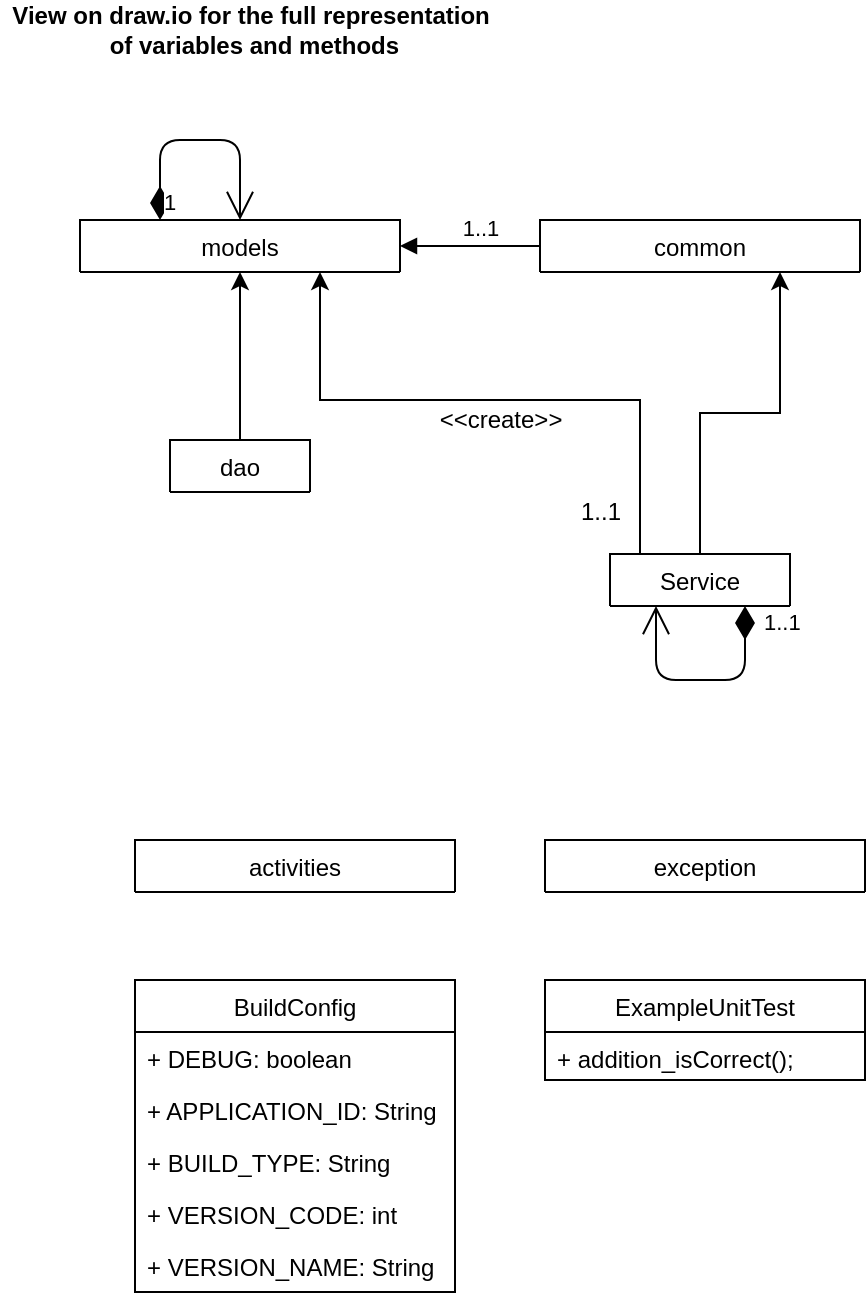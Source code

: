 <mxfile version="13.6.1" type="device" pages="9"><diagram id="mmwwLyZml_-E2QFQag7j" name="SP-App"><mxGraphModel dx="876" dy="1016" grid="1" gridSize="10" guides="1" tooltips="1" connect="1" arrows="1" fold="1" page="1" pageScale="1" pageWidth="850" pageHeight="1100" math="0" shadow="0"><root><mxCell id="fseg3xOwjUfxybagkzIM-0"/><mxCell id="fseg3xOwjUfxybagkzIM-1" parent="fseg3xOwjUfxybagkzIM-0"/><mxCell id="T5VHX_YqGaXBx1D4c2RP-27" style="edgeStyle=orthogonalEdgeStyle;rounded=0;orthogonalLoop=1;jettySize=auto;html=1;exitX=0.5;exitY=1;exitDx=0;exitDy=0;" parent="fseg3xOwjUfxybagkzIM-1" edge="1"><mxGeometry relative="1" as="geometry"><mxPoint x="150" y="396" as="sourcePoint"/><mxPoint x="150" y="396" as="targetPoint"/></mxGeometry></mxCell><mxCell id="T5VHX_YqGaXBx1D4c2RP-28" style="edgeStyle=orthogonalEdgeStyle;rounded=0;orthogonalLoop=1;jettySize=auto;html=1;entryX=0.75;entryY=1;entryDx=0;entryDy=0;" parent="fseg3xOwjUfxybagkzIM-1" source="T5VHX_YqGaXBx1D4c2RP-23" target="T5VHX_YqGaXBx1D4c2RP-25" edge="1"><mxGeometry relative="1" as="geometry"/></mxCell><mxCell id="T5VHX_YqGaXBx1D4c2RP-29" style="edgeStyle=orthogonalEdgeStyle;rounded=0;orthogonalLoop=1;jettySize=auto;html=1;entryX=0.75;entryY=1;entryDx=0;entryDy=0;" parent="fseg3xOwjUfxybagkzIM-1" source="T5VHX_YqGaXBx1D4c2RP-23" target="T5VHX_YqGaXBx1D4c2RP-24" edge="1"><mxGeometry relative="1" as="geometry"><Array as="points"><mxPoint x="320" y="200"/><mxPoint x="160" y="200"/></Array></mxGeometry></mxCell><mxCell id="T5VHX_YqGaXBx1D4c2RP-42" value="1" style="endArrow=open;html=1;endSize=12;startArrow=diamondThin;startSize=14;startFill=1;edgeStyle=orthogonalEdgeStyle;align=left;verticalAlign=bottom;exitX=0.25;exitY=0;exitDx=0;exitDy=0;" parent="fseg3xOwjUfxybagkzIM-1" source="T5VHX_YqGaXBx1D4c2RP-24" edge="1"><mxGeometry x="-0.334" y="-40" relative="1" as="geometry"><mxPoint x="130" y="830" as="sourcePoint"/><mxPoint x="120" y="110" as="targetPoint"/><Array as="points"><mxPoint x="80" y="70"/></Array><mxPoint as="offset"/></mxGeometry></mxCell><mxCell id="tYQxxi-keHXV9uOEojWG-2" style="edgeStyle=orthogonalEdgeStyle;rounded=0;orthogonalLoop=1;jettySize=auto;html=1;entryX=0.5;entryY=1;entryDx=0;entryDy=0;exitX=0.5;exitY=0;exitDx=0;exitDy=0;" parent="fseg3xOwjUfxybagkzIM-1" source="tYQxxi-keHXV9uOEojWG-0" target="T5VHX_YqGaXBx1D4c2RP-24" edge="1"><mxGeometry relative="1" as="geometry"><Array as="points"><mxPoint x="120" y="230"/><mxPoint x="120" y="230"/></Array><mxPoint x="199.66" y="367" as="sourcePoint"/><mxPoint x="199.66" y="193" as="targetPoint"/></mxGeometry></mxCell><mxCell id="tYQxxi-keHXV9uOEojWG-3" value="1..1" style="endArrow=open;html=1;endSize=12;startArrow=diamondThin;startSize=14;startFill=1;edgeStyle=orthogonalEdgeStyle;align=left;verticalAlign=bottom;exitX=0.75;exitY=1;exitDx=0;exitDy=0;" parent="fseg3xOwjUfxybagkzIM-1" source="T5VHX_YqGaXBx1D4c2RP-23" edge="1"><mxGeometry x="-0.713" y="7" relative="1" as="geometry"><mxPoint x="280" y="390" as="sourcePoint"/><mxPoint x="328" y="303" as="targetPoint"/><Array as="points"><mxPoint x="373" y="340"/><mxPoint x="328" y="340"/></Array><mxPoint as="offset"/></mxGeometry></mxCell><mxCell id="tYQxxi-keHXV9uOEojWG-5" value="&amp;lt;&amp;lt;create&amp;gt;&amp;gt;" style="text;html=1;align=center;verticalAlign=middle;resizable=0;points=[];autosize=1;" parent="fseg3xOwjUfxybagkzIM-1" vertex="1"><mxGeometry x="210" y="200" width="80" height="20" as="geometry"/></mxCell><mxCell id="tYQxxi-keHXV9uOEojWG-6" value="1..1" style="html=1;verticalAlign=bottom;endArrow=block;exitX=0;exitY=0.5;exitDx=0;exitDy=0;entryX=1;entryY=0.5;entryDx=0;entryDy=0;" parent="fseg3xOwjUfxybagkzIM-1" source="T5VHX_YqGaXBx1D4c2RP-25" target="T5VHX_YqGaXBx1D4c2RP-24" edge="1"><mxGeometry x="-0.143" width="80" relative="1" as="geometry"><mxPoint x="350" y="360" as="sourcePoint"/><mxPoint x="430" y="360" as="targetPoint"/><mxPoint as="offset"/></mxGeometry></mxCell><mxCell id="tYQxxi-keHXV9uOEojWG-7" value="1..1" style="text;html=1;align=center;verticalAlign=middle;resizable=0;points=[];autosize=1;" parent="fseg3xOwjUfxybagkzIM-1" vertex="1"><mxGeometry x="280" y="246" width="40" height="20" as="geometry"/></mxCell><mxCell id="fxpMJWXbiUr4InL10Kg6-0" value="&lt;b&gt;View on draw.io for the full representation&lt;br&gt;&amp;nbsp;of variables and methods&lt;/b&gt;" style="text;html=1;align=center;verticalAlign=middle;resizable=0;points=[];autosize=1;" vertex="1" parent="fseg3xOwjUfxybagkzIM-1"><mxGeometry width="250" height="30" as="geometry"/></mxCell><mxCell id="T5VHX_YqGaXBx1D4c2RP-24" value="models" style="swimlane;fontStyle=0;align=center;verticalAlign=top;childLayout=stackLayout;horizontal=1;startSize=26;horizontalStack=0;resizeParent=1;resizeLast=0;collapsible=1;marginBottom=0;rounded=0;shadow=0;strokeWidth=1;" parent="fseg3xOwjUfxybagkzIM-1" vertex="1" collapsed="1"><mxGeometry x="40" y="110" width="160" height="26" as="geometry"><mxRectangle x="60" y="70" width="160" height="120" as="alternateBounds"/></mxGeometry></mxCell><mxCell id="T5VHX_YqGaXBx1D4c2RP-23" value="Service" style="swimlane;fontStyle=0;align=center;verticalAlign=top;childLayout=stackLayout;horizontal=1;startSize=26;horizontalStack=0;resizeParent=1;resizeLast=0;collapsible=1;marginBottom=0;rounded=0;shadow=0;strokeWidth=1;" parent="fseg3xOwjUfxybagkzIM-1" vertex="1" collapsed="1"><mxGeometry x="305" y="277" width="90" height="26" as="geometry"><mxRectangle x="310" y="237" width="160" height="120" as="alternateBounds"/></mxGeometry></mxCell><mxCell id="tYQxxi-keHXV9uOEojWG-0" value="dao" style="swimlane;fontStyle=0;align=center;verticalAlign=top;childLayout=stackLayout;horizontal=1;startSize=26;horizontalStack=0;resizeParent=1;resizeLast=0;collapsible=1;marginBottom=0;rounded=0;shadow=0;strokeWidth=1;" parent="fseg3xOwjUfxybagkzIM-1" vertex="1" collapsed="1"><mxGeometry x="85" y="220" width="70" height="26" as="geometry"><mxRectangle x="90" y="330" width="160" height="120" as="alternateBounds"/></mxGeometry></mxCell><mxCell id="T5VHX_YqGaXBx1D4c2RP-25" value="common" style="swimlane;fontStyle=0;align=center;verticalAlign=top;childLayout=stackLayout;horizontal=1;startSize=26;horizontalStack=0;resizeParent=1;resizeLast=0;collapsible=1;marginBottom=0;rounded=0;shadow=0;strokeWidth=1;" parent="fseg3xOwjUfxybagkzIM-1" vertex="1" collapsed="1"><mxGeometry x="270" y="110" width="160" height="26" as="geometry"><mxRectangle x="290" y="70" width="160" height="120" as="alternateBounds"/></mxGeometry></mxCell><mxCell id="wZ1mnvUvHyqX8nSxUQ73-0" value="BuildConfig" style="swimlane;fontStyle=0;align=center;verticalAlign=top;childLayout=stackLayout;horizontal=1;startSize=26;horizontalStack=0;resizeParent=1;resizeLast=0;collapsible=1;marginBottom=0;rounded=0;shadow=0;strokeWidth=1;" parent="fseg3xOwjUfxybagkzIM-1" vertex="1"><mxGeometry x="67.5" y="490" width="160" height="156" as="geometry"><mxRectangle x="550" y="140" width="160" height="26" as="alternateBounds"/></mxGeometry></mxCell><mxCell id="wZ1mnvUvHyqX8nSxUQ73-1" value="+ DEBUG: boolean" style="text;align=left;verticalAlign=top;spacingLeft=4;spacingRight=4;overflow=hidden;rotatable=0;points=[[0,0.5],[1,0.5]];portConstraint=eastwest;" parent="wZ1mnvUvHyqX8nSxUQ73-0" vertex="1"><mxGeometry y="26" width="160" height="26" as="geometry"/></mxCell><mxCell id="wZ1mnvUvHyqX8nSxUQ73-2" value="+ APPLICATION_ID: String" style="text;align=left;verticalAlign=top;spacingLeft=4;spacingRight=4;overflow=hidden;rotatable=0;points=[[0,0.5],[1,0.5]];portConstraint=eastwest;" parent="wZ1mnvUvHyqX8nSxUQ73-0" vertex="1"><mxGeometry y="52" width="160" height="26" as="geometry"/></mxCell><mxCell id="wZ1mnvUvHyqX8nSxUQ73-3" value="+ BUILD_TYPE: String" style="text;align=left;verticalAlign=top;spacingLeft=4;spacingRight=4;overflow=hidden;rotatable=0;points=[[0,0.5],[1,0.5]];portConstraint=eastwest;" parent="wZ1mnvUvHyqX8nSxUQ73-0" vertex="1"><mxGeometry y="78" width="160" height="26" as="geometry"/></mxCell><mxCell id="wZ1mnvUvHyqX8nSxUQ73-8" value="+ VERSION_CODE: int" style="text;align=left;verticalAlign=top;spacingLeft=4;spacingRight=4;overflow=hidden;rotatable=0;points=[[0,0.5],[1,0.5]];portConstraint=eastwest;" parent="wZ1mnvUvHyqX8nSxUQ73-0" vertex="1"><mxGeometry y="104" width="160" height="26" as="geometry"/></mxCell><mxCell id="wZ1mnvUvHyqX8nSxUQ73-9" value="+ VERSION_NAME: String" style="text;align=left;verticalAlign=top;spacingLeft=4;spacingRight=4;overflow=hidden;rotatable=0;points=[[0,0.5],[1,0.5]];portConstraint=eastwest;" parent="wZ1mnvUvHyqX8nSxUQ73-0" vertex="1"><mxGeometry y="130" width="160" height="26" as="geometry"/></mxCell><mxCell id="T5VHX_YqGaXBx1D4c2RP-0" value="activities" style="swimlane;fontStyle=0;align=center;verticalAlign=top;childLayout=stackLayout;horizontal=1;startSize=26;horizontalStack=0;resizeParent=1;resizeLast=0;collapsible=1;marginBottom=0;rounded=0;shadow=0;strokeWidth=1;" parent="fseg3xOwjUfxybagkzIM-1" vertex="1" collapsed="1"><mxGeometry x="67.5" y="420" width="160" height="26" as="geometry"><mxRectangle x="87.5" y="380" width="160" height="110" as="alternateBounds"/></mxGeometry></mxCell><mxCell id="T5VHX_YqGaXBx1D4c2RP-19" value="ExampleUnitTest" style="swimlane;fontStyle=0;align=center;verticalAlign=top;childLayout=stackLayout;horizontal=1;startSize=26;horizontalStack=0;resizeParent=1;resizeLast=0;collapsible=1;marginBottom=0;rounded=0;shadow=0;strokeWidth=1;" parent="fseg3xOwjUfxybagkzIM-1" vertex="1"><mxGeometry x="272.5" y="490" width="160" height="50" as="geometry"><mxRectangle x="550" y="140" width="160" height="26" as="alternateBounds"/></mxGeometry></mxCell><mxCell id="T5VHX_YqGaXBx1D4c2RP-20" value="+ addition_isCorrect();" style="text;align=left;verticalAlign=top;spacingLeft=4;spacingRight=4;overflow=hidden;rotatable=0;points=[[0,0.5],[1,0.5]];portConstraint=eastwest;" parent="T5VHX_YqGaXBx1D4c2RP-19" vertex="1"><mxGeometry y="26" width="160" height="24" as="geometry"/></mxCell><mxCell id="luc0PkRNGwTrjMf_BoZe-0" value="exception" style="swimlane;fontStyle=0;align=center;verticalAlign=top;childLayout=stackLayout;horizontal=1;startSize=26;horizontalStack=0;resizeParent=1;resizeLast=0;collapsible=1;marginBottom=0;rounded=0;shadow=0;strokeWidth=1;" parent="fseg3xOwjUfxybagkzIM-1" vertex="1" collapsed="1"><mxGeometry x="272.5" y="420" width="160" height="26" as="geometry"><mxRectangle x="345" y="380" width="160" height="110" as="alternateBounds"/></mxGeometry></mxCell></root></mxGraphModel></diagram><diagram id="C5RBs43oDa-KdzZeNtuy" name="service"><mxGraphModel dx="876" dy="1016" grid="1" gridSize="10" guides="1" tooltips="1" connect="1" arrows="1" fold="1" page="1" pageScale="1" pageWidth="827" pageHeight="1169" math="0" shadow="0"><root><mxCell id="WIyWlLk6GJQsqaUBKTNV-0"/><mxCell id="WIyWlLk6GJQsqaUBKTNV-1" parent="WIyWlLk6GJQsqaUBKTNV-0"/><mxCell id="eccW21xqas1l3laQR2VF-0" value="internal" style="shape=umlFrame;whiteSpace=wrap;html=1;" parent="WIyWlLk6GJQsqaUBKTNV-1" vertex="1"><mxGeometry x="70" y="113" width="370" height="327" as="geometry"/></mxCell><mxCell id="eccW21xqas1l3laQR2VF-1" value="«interface»&lt;br&gt;&lt;b&gt;ProjectService&lt;/b&gt;" style="html=1;" parent="WIyWlLk6GJQsqaUBKTNV-1" vertex="1"><mxGeometry x="570" y="101.5" width="140" height="50" as="geometry"/></mxCell><mxCell id="eccW21xqas1l3laQR2VF-2" value="«interface»&lt;br&gt;&lt;b&gt;UserService&lt;/b&gt;" style="html=1;" parent="WIyWlLk6GJQsqaUBKTNV-1" vertex="1"><mxGeometry x="570" y="181.5" width="140" height="50" as="geometry"/></mxCell><mxCell id="eccW21xqas1l3laQR2VF-3" value="«interface»&lt;br&gt;&lt;b&gt;AuthenticationService&lt;/b&gt;" style="html=1;" parent="WIyWlLk6GJQsqaUBKTNV-1" vertex="1"><mxGeometry x="570" y="251.5" width="140" height="50" as="geometry"/></mxCell><mxCell id="eccW21xqas1l3laQR2VF-4" value="«interface»&lt;br&gt;&lt;b&gt;Comment&lt;/b&gt;&lt;b&gt;Service&lt;/b&gt;" style="html=1;" parent="WIyWlLk6GJQsqaUBKTNV-1" vertex="1"><mxGeometry x="570" y="401.5" width="140" height="50" as="geometry"/></mxCell><mxCell id="eccW21xqas1l3laQR2VF-5" value="«interface»&lt;br&gt;&lt;b&gt;Appointment&lt;/b&gt;&lt;b&gt;Service&lt;/b&gt;" style="html=1;" parent="WIyWlLk6GJQsqaUBKTNV-1" vertex="1"><mxGeometry x="570" y="327.5" width="140" height="50" as="geometry"/></mxCell><mxCell id="n1i0LWQ2Y30oIhmX7Ksl-20" style="edgeStyle=orthogonalEdgeStyle;rounded=0;orthogonalLoop=1;jettySize=auto;html=1;entryX=0.75;entryY=1;entryDx=0;entryDy=0;" parent="WIyWlLk6GJQsqaUBKTNV-1" source="n1i0LWQ2Y30oIhmX7Ksl-4" target="eccW21xqas1l3laQR2VF-6" edge="1"><mxGeometry relative="1" as="geometry"/></mxCell><mxCell id="n1i0LWQ2Y30oIhmX7Ksl-4" value="ProjectServiceImplTest" style="swimlane;fontStyle=1;align=center;verticalAlign=top;childLayout=stackLayout;horizontal=1;startSize=26;horizontalStack=0;resizeParent=1;resizeParentMax=0;resizeLast=0;collapsible=1;marginBottom=0;" parent="WIyWlLk6GJQsqaUBKTNV-1" vertex="1" collapsed="1"><mxGeometry x="200" y="720" width="190" height="26" as="geometry"><mxRectangle x="170" y="515" width="160" height="86" as="alternateBounds"/></mxGeometry></mxCell><mxCell id="n1i0LWQ2Y30oIhmX7Ksl-5" value="+ field: type" style="text;strokeColor=none;fillColor=none;align=left;verticalAlign=top;spacingLeft=4;spacingRight=4;overflow=hidden;rotatable=0;points=[[0,0.5],[1,0.5]];portConstraint=eastwest;" parent="n1i0LWQ2Y30oIhmX7Ksl-4" vertex="1"><mxGeometry y="26" width="190" height="26" as="geometry"/></mxCell><mxCell id="n1i0LWQ2Y30oIhmX7Ksl-6" value="" style="line;strokeWidth=1;fillColor=none;align=left;verticalAlign=middle;spacingTop=-1;spacingLeft=3;spacingRight=3;rotatable=0;labelPosition=right;points=[];portConstraint=eastwest;" parent="n1i0LWQ2Y30oIhmX7Ksl-4" vertex="1"><mxGeometry y="52" width="190" height="8" as="geometry"/></mxCell><mxCell id="n1i0LWQ2Y30oIhmX7Ksl-7" value="+ method(type): type" style="text;strokeColor=none;fillColor=none;align=left;verticalAlign=top;spacingLeft=4;spacingRight=4;overflow=hidden;rotatable=0;points=[[0,0.5],[1,0.5]];portConstraint=eastwest;" parent="n1i0LWQ2Y30oIhmX7Ksl-4" vertex="1"><mxGeometry y="60" width="190" height="26" as="geometry"/></mxCell><mxCell id="n1i0LWQ2Y30oIhmX7Ksl-21" style="edgeStyle=orthogonalEdgeStyle;rounded=0;orthogonalLoop=1;jettySize=auto;html=1;" parent="WIyWlLk6GJQsqaUBKTNV-1" source="n1i0LWQ2Y30oIhmX7Ksl-8" target="eccW21xqas1l3laQR2VF-6" edge="1"><mxGeometry relative="1" as="geometry"/></mxCell><mxCell id="n1i0LWQ2Y30oIhmX7Ksl-8" value="UserServiceImplTest" style="swimlane;fontStyle=1;align=center;verticalAlign=top;childLayout=stackLayout;horizontal=1;startSize=26;horizontalStack=0;resizeParent=1;resizeParentMax=0;resizeLast=0;collapsible=1;marginBottom=0;" parent="WIyWlLk6GJQsqaUBKTNV-1" vertex="1" collapsed="1"><mxGeometry x="200" y="758" width="190" height="26" as="geometry"><mxRectangle x="170" y="515" width="160" height="86" as="alternateBounds"/></mxGeometry></mxCell><mxCell id="n1i0LWQ2Y30oIhmX7Ksl-9" value="+ field: type" style="text;strokeColor=none;fillColor=none;align=left;verticalAlign=top;spacingLeft=4;spacingRight=4;overflow=hidden;rotatable=0;points=[[0,0.5],[1,0.5]];portConstraint=eastwest;" parent="n1i0LWQ2Y30oIhmX7Ksl-8" vertex="1"><mxGeometry y="26" width="190" height="26" as="geometry"/></mxCell><mxCell id="n1i0LWQ2Y30oIhmX7Ksl-10" value="" style="line;strokeWidth=1;fillColor=none;align=left;verticalAlign=middle;spacingTop=-1;spacingLeft=3;spacingRight=3;rotatable=0;labelPosition=right;points=[];portConstraint=eastwest;" parent="n1i0LWQ2Y30oIhmX7Ksl-8" vertex="1"><mxGeometry y="52" width="190" height="8" as="geometry"/></mxCell><mxCell id="n1i0LWQ2Y30oIhmX7Ksl-11" value="+ method(type): type" style="text;strokeColor=none;fillColor=none;align=left;verticalAlign=top;spacingLeft=4;spacingRight=4;overflow=hidden;rotatable=0;points=[[0,0.5],[1,0.5]];portConstraint=eastwest;" parent="n1i0LWQ2Y30oIhmX7Ksl-8" vertex="1"><mxGeometry y="60" width="190" height="26" as="geometry"/></mxCell><mxCell id="n1i0LWQ2Y30oIhmX7Ksl-22" style="edgeStyle=orthogonalEdgeStyle;rounded=0;orthogonalLoop=1;jettySize=auto;html=1;" parent="WIyWlLk6GJQsqaUBKTNV-1" source="n1i0LWQ2Y30oIhmX7Ksl-12" target="eccW21xqas1l3laQR2VF-6" edge="1"><mxGeometry relative="1" as="geometry"><Array as="points"><mxPoint x="60" y="813"/></Array></mxGeometry></mxCell><mxCell id="n1i0LWQ2Y30oIhmX7Ksl-12" value="CommentServiceImplTest" style="swimlane;fontStyle=1;align=center;verticalAlign=top;childLayout=stackLayout;horizontal=1;startSize=26;horizontalStack=0;resizeParent=1;resizeParentMax=0;resizeLast=0;collapsible=1;marginBottom=0;" parent="WIyWlLk6GJQsqaUBKTNV-1" vertex="1" collapsed="1"><mxGeometry x="200" y="800" width="190" height="26" as="geometry"><mxRectangle x="170" y="515" width="160" height="86" as="alternateBounds"/></mxGeometry></mxCell><mxCell id="n1i0LWQ2Y30oIhmX7Ksl-13" value="+ field: type" style="text;strokeColor=none;fillColor=none;align=left;verticalAlign=top;spacingLeft=4;spacingRight=4;overflow=hidden;rotatable=0;points=[[0,0.5],[1,0.5]];portConstraint=eastwest;" parent="n1i0LWQ2Y30oIhmX7Ksl-12" vertex="1"><mxGeometry y="26" width="190" height="26" as="geometry"/></mxCell><mxCell id="n1i0LWQ2Y30oIhmX7Ksl-14" value="" style="line;strokeWidth=1;fillColor=none;align=left;verticalAlign=middle;spacingTop=-1;spacingLeft=3;spacingRight=3;rotatable=0;labelPosition=right;points=[];portConstraint=eastwest;" parent="n1i0LWQ2Y30oIhmX7Ksl-12" vertex="1"><mxGeometry y="52" width="190" height="8" as="geometry"/></mxCell><mxCell id="n1i0LWQ2Y30oIhmX7Ksl-15" value="+ method(type): type" style="text;strokeColor=none;fillColor=none;align=left;verticalAlign=top;spacingLeft=4;spacingRight=4;overflow=hidden;rotatable=0;points=[[0,0.5],[1,0.5]];portConstraint=eastwest;" parent="n1i0LWQ2Y30oIhmX7Ksl-12" vertex="1"><mxGeometry y="60" width="190" height="26" as="geometry"/></mxCell><mxCell id="n1i0LWQ2Y30oIhmX7Ksl-23" style="edgeStyle=orthogonalEdgeStyle;rounded=0;orthogonalLoop=1;jettySize=auto;html=1;" parent="WIyWlLk6GJQsqaUBKTNV-1" source="n1i0LWQ2Y30oIhmX7Ksl-16" target="eccW21xqas1l3laQR2VF-6" edge="1"><mxGeometry relative="1" as="geometry"><Array as="points"><mxPoint x="40" y="853"/></Array></mxGeometry></mxCell><mxCell id="n1i0LWQ2Y30oIhmX7Ksl-24" style="edgeStyle=orthogonalEdgeStyle;rounded=0;orthogonalLoop=1;jettySize=auto;html=1;" parent="WIyWlLk6GJQsqaUBKTNV-1" source="eccW21xqas1l3laQR2VF-14" target="eccW21xqas1l3laQR2VF-10" edge="1"><mxGeometry relative="1" as="geometry"><Array as="points"><mxPoint x="210" y="223"/></Array></mxGeometry></mxCell><mxCell id="n1i0LWQ2Y30oIhmX7Ksl-25" style="edgeStyle=orthogonalEdgeStyle;rounded=0;orthogonalLoop=1;jettySize=auto;html=1;" parent="WIyWlLk6GJQsqaUBKTNV-1" source="eccW21xqas1l3laQR2VF-18" target="eccW21xqas1l3laQR2VF-10" edge="1"><mxGeometry relative="1" as="geometry"><Array as="points"><mxPoint x="190" y="263"/></Array></mxGeometry></mxCell><mxCell id="n1i0LWQ2Y30oIhmX7Ksl-26" style="edgeStyle=orthogonalEdgeStyle;rounded=0;orthogonalLoop=1;jettySize=auto;html=1;" parent="WIyWlLk6GJQsqaUBKTNV-1" source="eccW21xqas1l3laQR2VF-22" target="eccW21xqas1l3laQR2VF-10" edge="1"><mxGeometry relative="1" as="geometry"><Array as="points"><mxPoint x="170" y="303"/></Array></mxGeometry></mxCell><mxCell id="n1i0LWQ2Y30oIhmX7Ksl-27" style="edgeStyle=orthogonalEdgeStyle;rounded=0;orthogonalLoop=1;jettySize=auto;html=1;" parent="WIyWlLk6GJQsqaUBKTNV-1" source="eccW21xqas1l3laQR2VF-26" target="eccW21xqas1l3laQR2VF-10" edge="1"><mxGeometry relative="1" as="geometry"><Array as="points"><mxPoint x="150" y="343"/></Array></mxGeometry></mxCell><mxCell id="n1i0LWQ2Y30oIhmX7Ksl-28" style="edgeStyle=orthogonalEdgeStyle;rounded=0;orthogonalLoop=1;jettySize=auto;html=1;" parent="WIyWlLk6GJQsqaUBKTNV-1" source="eccW21xqas1l3laQR2VF-30" target="eccW21xqas1l3laQR2VF-10" edge="1"><mxGeometry relative="1" as="geometry"><Array as="points"><mxPoint x="130" y="383"/></Array></mxGeometry></mxCell><mxCell id="n1i0LWQ2Y30oIhmX7Ksl-16" value="AppointmentServiceImplTest" style="swimlane;fontStyle=1;align=center;verticalAlign=top;childLayout=stackLayout;horizontal=1;startSize=26;horizontalStack=0;resizeParent=1;resizeParentMax=0;resizeLast=0;collapsible=1;marginBottom=0;" parent="WIyWlLk6GJQsqaUBKTNV-1" vertex="1" collapsed="1"><mxGeometry x="200" y="840" width="190" height="26" as="geometry"><mxRectangle x="170" y="515" width="160" height="86" as="alternateBounds"/></mxGeometry></mxCell><mxCell id="n1i0LWQ2Y30oIhmX7Ksl-17" value="+ field: type" style="text;strokeColor=none;fillColor=none;align=left;verticalAlign=top;spacingLeft=4;spacingRight=4;overflow=hidden;rotatable=0;points=[[0,0.5],[1,0.5]];portConstraint=eastwest;" parent="n1i0LWQ2Y30oIhmX7Ksl-16" vertex="1"><mxGeometry y="26" width="190" height="26" as="geometry"/></mxCell><mxCell id="n1i0LWQ2Y30oIhmX7Ksl-18" value="" style="line;strokeWidth=1;fillColor=none;align=left;verticalAlign=middle;spacingTop=-1;spacingLeft=3;spacingRight=3;rotatable=0;labelPosition=right;points=[];portConstraint=eastwest;" parent="n1i0LWQ2Y30oIhmX7Ksl-16" vertex="1"><mxGeometry y="52" width="190" height="8" as="geometry"/></mxCell><mxCell id="n1i0LWQ2Y30oIhmX7Ksl-19" value="+ method(type): type" style="text;strokeColor=none;fillColor=none;align=left;verticalAlign=top;spacingLeft=4;spacingRight=4;overflow=hidden;rotatable=0;points=[[0,0.5],[1,0.5]];portConstraint=eastwest;" parent="n1i0LWQ2Y30oIhmX7Ksl-16" vertex="1"><mxGeometry y="60" width="190" height="26" as="geometry"/></mxCell><mxCell id="eccW21xqas1l3laQR2VF-6" value="AbstractTestBundle" style="swimlane;fontStyle=1;align=center;verticalAlign=top;childLayout=stackLayout;horizontal=1;startSize=26;horizontalStack=0;resizeParent=1;resizeParentMax=0;resizeLast=0;collapsible=1;marginBottom=0;" parent="WIyWlLk6GJQsqaUBKTNV-1" vertex="1" collapsed="1"><mxGeometry x="20" y="680" width="130" height="26" as="geometry"><mxRectangle x="170" y="515" width="160" height="86" as="alternateBounds"/></mxGeometry></mxCell><mxCell id="eccW21xqas1l3laQR2VF-7" value="+ field: type" style="text;strokeColor=none;fillColor=none;align=left;verticalAlign=top;spacingLeft=4;spacingRight=4;overflow=hidden;rotatable=0;points=[[0,0.5],[1,0.5]];portConstraint=eastwest;" parent="eccW21xqas1l3laQR2VF-6" vertex="1"><mxGeometry y="26" width="130" height="26" as="geometry"/></mxCell><mxCell id="eccW21xqas1l3laQR2VF-8" value="" style="line;strokeWidth=1;fillColor=none;align=left;verticalAlign=middle;spacingTop=-1;spacingLeft=3;spacingRight=3;rotatable=0;labelPosition=right;points=[];portConstraint=eastwest;" parent="eccW21xqas1l3laQR2VF-6" vertex="1"><mxGeometry y="52" width="130" height="8" as="geometry"/></mxCell><mxCell id="eccW21xqas1l3laQR2VF-9" value="+ method(type): type" style="text;strokeColor=none;fillColor=none;align=left;verticalAlign=top;spacingLeft=4;spacingRight=4;overflow=hidden;rotatable=0;points=[[0,0.5],[1,0.5]];portConstraint=eastwest;" parent="eccW21xqas1l3laQR2VF-6" vertex="1"><mxGeometry y="60" width="130" height="26" as="geometry"/></mxCell><mxCell id="n1i0LWQ2Y30oIhmX7Ksl-30" value="" style="endArrow=block;dashed=1;endFill=0;endSize=12;html=1;entryX=0;entryY=0.5;entryDx=0;entryDy=0;" parent="WIyWlLk6GJQsqaUBKTNV-1" source="eccW21xqas1l3laQR2VF-0" target="eccW21xqas1l3laQR2VF-1" edge="1"><mxGeometry width="160" relative="1" as="geometry"><mxPoint x="420" y="480" as="sourcePoint"/><mxPoint x="580" y="480" as="targetPoint"/></mxGeometry></mxCell><mxCell id="n1i0LWQ2Y30oIhmX7Ksl-31" value="" style="endArrow=block;dashed=1;endFill=0;endSize=12;html=1;entryX=0;entryY=0.5;entryDx=0;entryDy=0;" parent="WIyWlLk6GJQsqaUBKTNV-1" source="eccW21xqas1l3laQR2VF-0" target="eccW21xqas1l3laQR2VF-2" edge="1"><mxGeometry width="160" relative="1" as="geometry"><mxPoint x="414" y="510" as="sourcePoint"/><mxPoint x="574.0" y="510" as="targetPoint"/></mxGeometry></mxCell><mxCell id="n1i0LWQ2Y30oIhmX7Ksl-32" value="" style="endArrow=block;dashed=1;endFill=0;endSize=12;html=1;entryX=0;entryY=0.5;entryDx=0;entryDy=0;" parent="WIyWlLk6GJQsqaUBKTNV-1" source="eccW21xqas1l3laQR2VF-0" target="eccW21xqas1l3laQR2VF-3" edge="1"><mxGeometry width="160" relative="1" as="geometry"><mxPoint x="414" y="530" as="sourcePoint"/><mxPoint x="574.0" y="530" as="targetPoint"/></mxGeometry></mxCell><mxCell id="n1i0LWQ2Y30oIhmX7Ksl-33" value="" style="endArrow=block;dashed=1;endFill=0;endSize=12;html=1;entryX=0;entryY=0.5;entryDx=0;entryDy=0;" parent="WIyWlLk6GJQsqaUBKTNV-1" source="eccW21xqas1l3laQR2VF-0" target="eccW21xqas1l3laQR2VF-5" edge="1"><mxGeometry width="160" relative="1" as="geometry"><mxPoint x="414" y="540" as="sourcePoint"/><mxPoint x="574.0" y="540" as="targetPoint"/></mxGeometry></mxCell><mxCell id="n1i0LWQ2Y30oIhmX7Ksl-34" value="" style="endArrow=block;dashed=1;endFill=0;endSize=12;html=1;entryX=0;entryY=0.5;entryDx=0;entryDy=0;" parent="WIyWlLk6GJQsqaUBKTNV-1" source="eccW21xqas1l3laQR2VF-0" target="eccW21xqas1l3laQR2VF-4" edge="1"><mxGeometry width="160" relative="1" as="geometry"><mxPoint x="414" y="560" as="sourcePoint"/><mxPoint x="574.0" y="560" as="targetPoint"/><Array as="points"/></mxGeometry></mxCell><mxCell id="eccW21xqas1l3laQR2VF-30" value="AppointmentServiceImpl" style="swimlane;fontStyle=1;align=center;verticalAlign=top;childLayout=stackLayout;horizontal=1;startSize=26;horizontalStack=0;resizeParent=1;resizeParentMax=0;resizeLast=0;collapsible=1;marginBottom=0;fillColor=#FFFFFF;" parent="WIyWlLk6GJQsqaUBKTNV-1" vertex="1" collapsed="1"><mxGeometry x="270" y="370" width="160" height="26" as="geometry"><mxRectangle x="270" y="370" width="290" height="190" as="alternateBounds"/></mxGeometry></mxCell><mxCell id="eccW21xqas1l3laQR2VF-31" value="dao: AppointmentDao" style="text;strokeColor=none;fillColor=#FFFFFF;align=left;verticalAlign=top;spacingLeft=4;spacingRight=4;overflow=hidden;rotatable=0;points=[[0,0.5],[1,0.5]];portConstraint=eastwest;" parent="eccW21xqas1l3laQR2VF-30" vertex="1"><mxGeometry y="26" width="160" height="26" as="geometry"/></mxCell><mxCell id="eccW21xqas1l3laQR2VF-32" value="" style="line;strokeWidth=1;fillColor=none;align=left;verticalAlign=middle;spacingTop=-1;spacingLeft=3;spacingRight=3;rotatable=0;labelPosition=right;points=[];portConstraint=eastwest;" parent="eccW21xqas1l3laQR2VF-30" vertex="1"><mxGeometry y="52" width="160" height="8" as="geometry"/></mxCell><mxCell id="eccW21xqas1l3laQR2VF-33" value="+ createAppointment(JsonObject,Long): String" style="text;strokeColor=none;fillColor=#FFFFFF;align=left;verticalAlign=top;spacingLeft=4;spacingRight=4;overflow=hidden;rotatable=0;points=[[0,0.5],[1,0.5]];portConstraint=eastwest;" parent="eccW21xqas1l3laQR2VF-30" vertex="1"><mxGeometry y="60" width="160" height="26" as="geometry"/></mxCell><mxCell id="RzA7ouO7LkcGHRAhezdb-0" value="+ fetchAppointments(Long): ArrayList&lt;Appointment&gt;" style="text;strokeColor=none;fillColor=#FFFFFF;align=left;verticalAlign=top;spacingLeft=4;spacingRight=4;overflow=hidden;rotatable=0;points=[[0,0.5],[1,0.5]];portConstraint=eastwest;" vertex="1" parent="eccW21xqas1l3laQR2VF-30"><mxGeometry y="86" width="160" height="26" as="geometry"/></mxCell><mxCell id="RzA7ouO7LkcGHRAhezdb-2" value="+ updateAppointment(JsonObject,Long): void" style="text;strokeColor=none;fillColor=#FFFFFF;align=left;verticalAlign=top;spacingLeft=4;spacingRight=4;overflow=hidden;rotatable=0;points=[[0,0.5],[1,0.5]];portConstraint=eastwest;" vertex="1" parent="eccW21xqas1l3laQR2VF-30"><mxGeometry y="112" width="160" height="26" as="geometry"/></mxCell><mxCell id="RzA7ouO7LkcGHRAhezdb-3" value="+ deleteAppointment(Long): void" style="text;strokeColor=none;fillColor=#FFFFFF;align=left;verticalAlign=top;spacingLeft=4;spacingRight=4;overflow=hidden;rotatable=0;points=[[0,0.5],[1,0.5]];portConstraint=eastwest;" vertex="1" parent="eccW21xqas1l3laQR2VF-30"><mxGeometry y="138" width="160" height="26" as="geometry"/></mxCell><mxCell id="RzA7ouO7LkcGHRAhezdb-4" value="+ toCalendar(Appointment): void" style="text;strokeColor=none;fillColor=#FFFFFF;align=left;verticalAlign=top;spacingLeft=4;spacingRight=4;overflow=hidden;rotatable=0;points=[[0,0.5],[1,0.5]];portConstraint=eastwest;" vertex="1" parent="eccW21xqas1l3laQR2VF-30"><mxGeometry y="164" width="160" height="26" as="geometry"/></mxCell><mxCell id="eccW21xqas1l3laQR2VF-26" value="CommentServiceImpl" style="swimlane;fontStyle=1;align=center;verticalAlign=top;childLayout=stackLayout;horizontal=1;startSize=26;horizontalStack=0;resizeParent=1;resizeParentMax=0;resizeLast=0;collapsible=1;marginBottom=0;fillColor=#FFFFFF;" parent="WIyWlLk6GJQsqaUBKTNV-1" vertex="1" collapsed="1"><mxGeometry x="270" y="330" width="160" height="26" as="geometry"><mxRectangle x="270" y="330" width="290" height="216" as="alternateBounds"/></mxGeometry></mxCell><mxCell id="eccW21xqas1l3laQR2VF-27" value="dao: CommentDao" style="text;strokeColor=none;fillColor=#FFFFFF;align=left;verticalAlign=top;spacingLeft=4;spacingRight=4;overflow=hidden;rotatable=0;points=[[0,0.5],[1,0.5]];portConstraint=eastwest;" parent="eccW21xqas1l3laQR2VF-26" vertex="1"><mxGeometry y="26" width="160" height="26" as="geometry"/></mxCell><mxCell id="eccW21xqas1l3laQR2VF-28" value="" style="line;strokeWidth=1;fillColor=none;align=left;verticalAlign=middle;spacingTop=-1;spacingLeft=3;spacingRight=3;rotatable=0;labelPosition=right;points=[];portConstraint=eastwest;" parent="eccW21xqas1l3laQR2VF-26" vertex="1"><mxGeometry y="52" width="160" height="8" as="geometry"/></mxCell><mxCell id="eccW21xqas1l3laQR2VF-29" value="+ createComment(Long, boolean, String): Comment" style="text;strokeColor=none;fillColor=#FFFFFF;align=left;verticalAlign=top;spacingLeft=4;spacingRight=4;overflow=hidden;rotatable=0;points=[[0,0.5],[1,0.5]];portConstraint=eastwest;" parent="eccW21xqas1l3laQR2VF-26" vertex="1"><mxGeometry y="60" width="160" height="26" as="geometry"/></mxCell><mxCell id="RzA7ouO7LkcGHRAhezdb-5" value="+ getAllComments(Long): ArrayList&lt;Comment&gt;" style="text;strokeColor=none;fillColor=#FFFFFF;align=left;verticalAlign=top;spacingLeft=4;spacingRight=4;overflow=hidden;rotatable=0;points=[[0,0.5],[1,0.5]];portConstraint=eastwest;" vertex="1" parent="eccW21xqas1l3laQR2VF-26"><mxGeometry y="86" width="160" height="26" as="geometry"/></mxCell><mxCell id="RzA7ouO7LkcGHRAhezdb-6" value="+ getPublicComment(Long): ArrayList&lt;Comment&gt;" style="text;strokeColor=none;fillColor=#FFFFFF;align=left;verticalAlign=top;spacingLeft=4;spacingRight=4;overflow=hidden;rotatable=0;points=[[0,0.5],[1,0.5]];portConstraint=eastwest;" vertex="1" parent="eccW21xqas1l3laQR2VF-26"><mxGeometry y="112" width="160" height="26" as="geometry"/></mxCell><mxCell id="RzA7ouO7LkcGHRAhezdb-7" value="+ getFilteredComment(Long): ArrayList&lt;Comment&gt;" style="text;strokeColor=none;fillColor=#FFFFFF;align=left;verticalAlign=top;spacingLeft=4;spacingRight=4;overflow=hidden;rotatable=0;points=[[0,0.5],[1,0.5]];portConstraint=eastwest;" vertex="1" parent="eccW21xqas1l3laQR2VF-26"><mxGeometry y="138" width="160" height="26" as="geometry"/></mxCell><mxCell id="RzA7ouO7LkcGHRAhezdb-8" value="+ updateComment(Long, boolean, String): Comment" style="text;strokeColor=none;fillColor=#FFFFFF;align=left;verticalAlign=top;spacingLeft=4;spacingRight=4;overflow=hidden;rotatable=0;points=[[0,0.5],[1,0.5]];portConstraint=eastwest;" vertex="1" parent="eccW21xqas1l3laQR2VF-26"><mxGeometry y="164" width="160" height="26" as="geometry"/></mxCell><mxCell id="RzA7ouO7LkcGHRAhezdb-9" value="+ deleteComment(Long): void" style="text;strokeColor=none;fillColor=#FFFFFF;align=left;verticalAlign=top;spacingLeft=4;spacingRight=4;overflow=hidden;rotatable=0;points=[[0,0.5],[1,0.5]];portConstraint=eastwest;" vertex="1" parent="eccW21xqas1l3laQR2VF-26"><mxGeometry y="190" width="160" height="26" as="geometry"/></mxCell><mxCell id="eccW21xqas1l3laQR2VF-22" value="UserServiceImpl" style="swimlane;fontStyle=1;align=center;verticalAlign=top;childLayout=stackLayout;horizontal=1;startSize=26;horizontalStack=0;resizeParent=1;resizeParentMax=0;resizeLast=0;collapsible=1;marginBottom=0;fillColor=#FFFFFF;" parent="WIyWlLk6GJQsqaUBKTNV-1" vertex="1" collapsed="1"><mxGeometry x="270" y="290" width="160" height="26" as="geometry"><mxRectangle x="270" y="290" width="240" height="320" as="alternateBounds"/></mxGeometry></mxCell><mxCell id="eccW21xqas1l3laQR2VF-23" value="dao: UserDao" style="text;strokeColor=none;fillColor=#FFFFFF;align=left;verticalAlign=top;spacingLeft=4;spacingRight=4;overflow=hidden;rotatable=0;points=[[0,0.5],[1,0.5]];portConstraint=eastwest;" parent="eccW21xqas1l3laQR2VF-22" vertex="1"><mxGeometry y="26" width="160" height="26" as="geometry"/></mxCell><mxCell id="eccW21xqas1l3laQR2VF-24" value="" style="line;strokeWidth=1;fillColor=none;align=left;verticalAlign=middle;spacingTop=-1;spacingLeft=3;spacingRight=3;rotatable=0;labelPosition=right;points=[];portConstraint=eastwest;" parent="eccW21xqas1l3laQR2VF-22" vertex="1"><mxGeometry y="52" width="160" height="8" as="geometry"/></mxCell><mxCell id="eccW21xqas1l3laQR2VF-25" value="+ inviteUser(InviteForm): String" style="text;strokeColor=none;fillColor=#FFFFFF;align=left;verticalAlign=top;spacingLeft=4;spacingRight=4;overflow=hidden;rotatable=0;points=[[0,0.5],[1,0.5]];portConstraint=eastwest;" parent="eccW21xqas1l3laQR2VF-22" vertex="1"><mxGeometry y="60" width="160" height="26" as="geometry"/></mxCell><mxCell id="RzA7ouO7LkcGHRAhezdb-10" value="+ acceptInviteUser(RegisterForm, String): void" style="text;strokeColor=none;fillColor=#FFFFFF;align=left;verticalAlign=top;spacingLeft=4;spacingRight=4;overflow=hidden;rotatable=0;points=[[0,0.5],[1,0.5]];portConstraint=eastwest;" vertex="1" parent="eccW21xqas1l3laQR2VF-22"><mxGeometry y="86" width="160" height="26" as="geometry"/></mxCell><mxCell id="RzA7ouO7LkcGHRAhezdb-11" value="+ fetchAll(): ArrayList&lt;User&gt;" style="text;strokeColor=none;fillColor=#FFFFFF;align=left;verticalAlign=top;spacingLeft=4;spacingRight=4;overflow=hidden;rotatable=0;points=[[0,0.5],[1,0.5]];portConstraint=eastwest;" vertex="1" parent="eccW21xqas1l3laQR2VF-22"><mxGeometry y="112" width="160" height="26" as="geometry"/></mxCell><mxCell id="RzA7ouO7LkcGHRAhezdb-12" value="+ editUser(JsonObject): void" style="text;strokeColor=none;fillColor=#FFFFFF;align=left;verticalAlign=top;spacingLeft=4;spacingRight=4;overflow=hidden;rotatable=0;points=[[0,0.5],[1,0.5]];portConstraint=eastwest;" vertex="1" parent="eccW21xqas1l3laQR2VF-22"><mxGeometry y="138" width="160" height="26" as="geometry"/></mxCell><mxCell id="RzA7ouO7LkcGHRAhezdb-13" value="+ getUsernameByEmail(String): String" style="text;strokeColor=none;fillColor=#FFFFFF;align=left;verticalAlign=top;spacingLeft=4;spacingRight=4;overflow=hidden;rotatable=0;points=[[0,0.5],[1,0.5]];portConstraint=eastwest;" vertex="1" parent="eccW21xqas1l3laQR2VF-22"><mxGeometry y="164" width="160" height="26" as="geometry"/></mxCell><mxCell id="RzA7ouO7LkcGHRAhezdb-14" value="+ getUserByEmail(String): User" style="text;strokeColor=none;fillColor=#FFFFFF;align=left;verticalAlign=top;spacingLeft=4;spacingRight=4;overflow=hidden;rotatable=0;points=[[0,0.5],[1,0.5]];portConstraint=eastwest;" vertex="1" parent="eccW21xqas1l3laQR2VF-22"><mxGeometry y="190" width="160" height="26" as="geometry"/></mxCell><mxCell id="RzA7ouO7LkcGHRAhezdb-15" value="+ getUserEmailByUsername(String): String" style="text;strokeColor=none;fillColor=#FFFFFF;align=left;verticalAlign=top;spacingLeft=4;spacingRight=4;overflow=hidden;rotatable=0;points=[[0,0.5],[1,0.5]];portConstraint=eastwest;" vertex="1" parent="eccW21xqas1l3laQR2VF-22"><mxGeometry y="216" width="160" height="26" as="geometry"/></mxCell><mxCell id="RzA7ouO7LkcGHRAhezdb-16" value="+ getUserByUsername(String): User" style="text;strokeColor=none;fillColor=#FFFFFF;align=left;verticalAlign=top;spacingLeft=4;spacingRight=4;overflow=hidden;rotatable=0;points=[[0,0.5],[1,0.5]];portConstraint=eastwest;" vertex="1" parent="eccW21xqas1l3laQR2VF-22"><mxGeometry y="242" width="160" height="26" as="geometry"/></mxCell><mxCell id="RzA7ouO7LkcGHRAhezdb-17" value="+ deleteUserByEmailHard(String): void" style="text;strokeColor=none;fillColor=#FFFFFF;align=left;verticalAlign=top;spacingLeft=4;spacingRight=4;overflow=hidden;rotatable=0;points=[[0,0.5],[1,0.5]];portConstraint=eastwest;" vertex="1" parent="eccW21xqas1l3laQR2VF-22"><mxGeometry y="268" width="160" height="26" as="geometry"/></mxCell><mxCell id="RzA7ouO7LkcGHRAhezdb-18" value="+ deleteUserSelf(String): void" style="text;strokeColor=none;fillColor=#FFFFFF;align=left;verticalAlign=top;spacingLeft=4;spacingRight=4;overflow=hidden;rotatable=0;points=[[0,0.5],[1,0.5]];portConstraint=eastwest;" vertex="1" parent="eccW21xqas1l3laQR2VF-22"><mxGeometry y="294" width="160" height="26" as="geometry"/></mxCell><mxCell id="eccW21xqas1l3laQR2VF-18" value="ProjectServiceImpl" style="swimlane;fontStyle=1;align=center;verticalAlign=top;childLayout=stackLayout;horizontal=1;startSize=26;horizontalStack=0;resizeParent=1;resizeParentMax=0;resizeLast=0;collapsible=1;marginBottom=0;fillColor=#FFFFFF;" parent="WIyWlLk6GJQsqaUBKTNV-1" vertex="1" collapsed="1"><mxGeometry x="270" y="250" width="160" height="26" as="geometry"><mxRectangle x="270" y="250" width="270" height="216" as="alternateBounds"/></mxGeometry></mxCell><mxCell id="eccW21xqas1l3laQR2VF-19" value="dao: ProjectDao" style="text;strokeColor=none;fillColor=#FFFFFF;align=left;verticalAlign=top;spacingLeft=4;spacingRight=4;overflow=hidden;rotatable=0;points=[[0,0.5],[1,0.5]];portConstraint=eastwest;" parent="eccW21xqas1l3laQR2VF-18" vertex="1"><mxGeometry y="26" width="160" height="26" as="geometry"/></mxCell><mxCell id="eccW21xqas1l3laQR2VF-20" value="" style="line;strokeWidth=1;fillColor=none;align=left;verticalAlign=middle;spacingTop=-1;spacingLeft=3;spacingRight=3;rotatable=0;labelPosition=right;points=[];portConstraint=eastwest;" parent="eccW21xqas1l3laQR2VF-18" vertex="1"><mxGeometry y="52" width="160" height="8" as="geometry"/></mxCell><mxCell id="eccW21xqas1l3laQR2VF-21" value="+ createProject(Project): Long" style="text;strokeColor=none;fillColor=#FFFFFF;align=left;verticalAlign=top;spacingLeft=4;spacingRight=4;overflow=hidden;rotatable=0;points=[[0,0.5],[1,0.5]];portConstraint=eastwest;" parent="eccW21xqas1l3laQR2VF-18" vertex="1"><mxGeometry y="60" width="160" height="26" as="geometry"/></mxCell><mxCell id="RzA7ouO7LkcGHRAhezdb-19" value="+ createProjectFull(Project): Long" style="text;strokeColor=none;fillColor=#FFFFFF;align=left;verticalAlign=top;spacingLeft=4;spacingRight=4;overflow=hidden;rotatable=0;points=[[0,0.5],[1,0.5]];portConstraint=eastwest;" vertex="1" parent="eccW21xqas1l3laQR2VF-18"><mxGeometry y="86" width="160" height="26" as="geometry"/></mxCell><mxCell id="RzA7ouO7LkcGHRAhezdb-20" value="+ deleteProject(Project): void" style="text;strokeColor=none;fillColor=#FFFFFF;align=left;verticalAlign=top;spacingLeft=4;spacingRight=4;overflow=hidden;rotatable=0;points=[[0,0.5],[1,0.5]];portConstraint=eastwest;" vertex="1" parent="eccW21xqas1l3laQR2VF-18"><mxGeometry y="112" width="160" height="26" as="geometry"/></mxCell><mxCell id="RzA7ouO7LkcGHRAhezdb-21" value="+ fetchAllProjects(): ArrayList&lt;Project&gt;" style="text;strokeColor=none;fillColor=#FFFFFF;align=left;verticalAlign=top;spacingLeft=4;spacingRight=4;overflow=hidden;rotatable=0;points=[[0,0.5],[1,0.5]];portConstraint=eastwest;" vertex="1" parent="eccW21xqas1l3laQR2VF-18"><mxGeometry y="138" width="160" height="26" as="geometry"/></mxCell><mxCell id="RzA7ouO7LkcGHRAhezdb-22" value="+ fetchCurrentUserProjects(): ArrayList&lt;Project&gt;" style="text;strokeColor=none;fillColor=#FFFFFF;align=left;verticalAlign=top;spacingLeft=4;spacingRight=4;overflow=hidden;rotatable=0;points=[[0,0.5],[1,0.5]];portConstraint=eastwest;" vertex="1" parent="eccW21xqas1l3laQR2VF-18"><mxGeometry y="164" width="160" height="26" as="geometry"/></mxCell><mxCell id="RzA7ouO7LkcGHRAhezdb-23" value="+ updateProject(Long,JsonObject): void" style="text;strokeColor=none;fillColor=#FFFFFF;align=left;verticalAlign=top;spacingLeft=4;spacingRight=4;overflow=hidden;rotatable=0;points=[[0,0.5],[1,0.5]];portConstraint=eastwest;" vertex="1" parent="eccW21xqas1l3laQR2VF-18"><mxGeometry y="190" width="160" height="26" as="geometry"/></mxCell><mxCell id="eccW21xqas1l3laQR2VF-14" value="AuthenticationServiceImpl" style="swimlane;fontStyle=1;align=center;verticalAlign=top;childLayout=stackLayout;horizontal=1;startSize=26;horizontalStack=0;resizeParent=1;resizeParentMax=0;resizeLast=0;collapsible=1;marginBottom=0;fillColor=#FFFFFF;" parent="WIyWlLk6GJQsqaUBKTNV-1" vertex="1" collapsed="1"><mxGeometry x="270" y="210" width="160" height="26" as="geometry"><mxRectangle x="270" y="210" width="160" height="86" as="alternateBounds"/></mxGeometry></mxCell><mxCell id="eccW21xqas1l3laQR2VF-15" value="dao: AuthenticationDao" style="text;strokeColor=none;fillColor=#FFFFFF;align=left;verticalAlign=top;spacingLeft=4;spacingRight=4;overflow=hidden;rotatable=0;points=[[0,0.5],[1,0.5]];portConstraint=eastwest;" parent="eccW21xqas1l3laQR2VF-14" vertex="1"><mxGeometry y="26" width="160" height="26" as="geometry"/></mxCell><mxCell id="eccW21xqas1l3laQR2VF-16" value="" style="line;strokeWidth=1;fillColor=none;align=left;verticalAlign=middle;spacingTop=-1;spacingLeft=3;spacingRight=3;rotatable=0;labelPosition=right;points=[];portConstraint=eastwest;" parent="eccW21xqas1l3laQR2VF-14" vertex="1"><mxGeometry y="52" width="160" height="8" as="geometry"/></mxCell><mxCell id="eccW21xqas1l3laQR2VF-17" value="+ logonServer(String, String): void" style="text;strokeColor=none;fillColor=#FFFFFF;align=left;verticalAlign=top;spacingLeft=4;spacingRight=4;overflow=hidden;rotatable=0;points=[[0,0.5],[1,0.5]];portConstraint=eastwest;" parent="eccW21xqas1l3laQR2VF-14" vertex="1"><mxGeometry y="60" width="160" height="26" as="geometry"/></mxCell><mxCell id="eccW21xqas1l3laQR2VF-10" value="Service" style="swimlane;fontStyle=1;align=center;verticalAlign=top;childLayout=stackLayout;horizontal=1;startSize=26;horizontalStack=0;resizeParent=1;resizeParentMax=0;resizeLast=0;collapsible=1;marginBottom=0;" parent="WIyWlLk6GJQsqaUBKTNV-1" vertex="1" collapsed="1"><mxGeometry x="80" y="150" width="160" height="26" as="geometry"><mxRectangle x="80" y="150" width="160" height="112" as="alternateBounds"/></mxGeometry></mxCell><mxCell id="eccW21xqas1l3laQR2VF-11" value="session: Session" style="text;strokeColor=none;fillColor=#FFFFFF;align=left;verticalAlign=top;spacingLeft=4;spacingRight=4;overflow=hidden;rotatable=0;points=[[0,0.5],[1,0.5]];portConstraint=eastwest;" parent="eccW21xqas1l3laQR2VF-10" vertex="1"><mxGeometry y="26" width="160" height="26" as="geometry"/></mxCell><mxCell id="eccW21xqas1l3laQR2VF-12" value="" style="line;strokeWidth=1;fillColor=none;align=left;verticalAlign=middle;spacingTop=-1;spacingLeft=3;spacingRight=3;rotatable=0;labelPosition=right;points=[];portConstraint=eastwest;" parent="eccW21xqas1l3laQR2VF-10" vertex="1"><mxGeometry y="52" width="160" height="8" as="geometry"/></mxCell><mxCell id="eccW21xqas1l3laQR2VF-13" value="+ getSession(): Session" style="text;strokeColor=none;fillColor=#FFFFFF;align=left;verticalAlign=top;spacingLeft=4;spacingRight=4;overflow=hidden;rotatable=0;points=[[0,0.5],[1,0.5]];portConstraint=eastwest;" parent="eccW21xqas1l3laQR2VF-10" vertex="1"><mxGeometry y="60" width="160" height="26" as="geometry"/></mxCell><mxCell id="RzA7ouO7LkcGHRAhezdb-24" value="+ setSession(Session): void" style="text;strokeColor=none;fillColor=#FFFFFF;align=left;verticalAlign=top;spacingLeft=4;spacingRight=4;overflow=hidden;rotatable=0;points=[[0,0.5],[1,0.5]];portConstraint=eastwest;" vertex="1" parent="eccW21xqas1l3laQR2VF-10"><mxGeometry y="86" width="160" height="26" as="geometry"/></mxCell><mxCell id="YK2WqmTu1fcUS-J6ORN6-0" value="&lt;b&gt;View on draw.io for the full representation&lt;br&gt;&amp;nbsp;of variables and methods&lt;/b&gt;" style="text;html=1;align=center;verticalAlign=middle;resizable=0;points=[];autosize=1;" vertex="1" parent="WIyWlLk6GJQsqaUBKTNV-1"><mxGeometry width="250" height="30" as="geometry"/></mxCell></root></mxGraphModel></diagram><diagram id="608qzM-pN6wt2T7e_9VF" name="model"><mxGraphModel dx="730" dy="847" grid="1" gridSize="10" guides="1" tooltips="1" connect="1" arrows="1" fold="1" page="1" pageScale="1" pageWidth="850" pageHeight="1100" math="0" shadow="0"><root><mxCell id="hK5yVsrDaJWABLdZP5dS-0"/><mxCell id="hK5yVsrDaJWABLdZP5dS-1" parent="hK5yVsrDaJWABLdZP5dS-0"/><mxCell id="H6FIwkcu3JVjycrzO37M-4" value="adapters" style="shape=umlFrame;whiteSpace=wrap;html=1;" parent="hK5yVsrDaJWABLdZP5dS-1" vertex="1"><mxGeometry x="149.94" y="690" width="230" height="240" as="geometry"/></mxCell><mxCell id="H6FIwkcu3JVjycrzO37M-25" value="enums" style="shape=umlFrame;whiteSpace=wrap;html=1;" parent="hK5yVsrDaJWABLdZP5dS-1" vertex="1"><mxGeometry x="109.94" y="80" width="150" height="210" as="geometry"/></mxCell><mxCell id="s2nv5mEfMM-9Lmq5o4PZ-1" value="1..1" style="endArrow=open;html=1;endSize=12;startArrow=diamondThin;startSize=14;startFill=1;edgeStyle=orthogonalEdgeStyle;align=left;verticalAlign=bottom;exitX=0;exitY=0.5;exitDx=0;exitDy=0;" parent="hK5yVsrDaJWABLdZP5dS-1" source="H6FIwkcu3JVjycrzO37M-21" target="H6FIwkcu3JVjycrzO37M-25" edge="1"><mxGeometry x="0.75" y="-40" relative="1" as="geometry"><mxPoint x="179.94" y="420" as="sourcePoint"/><mxPoint x="339.94" y="420" as="targetPoint"/><Array as="points"><mxPoint x="269.94" y="93"/><mxPoint x="269.94" y="93"/></Array><mxPoint x="40" y="40" as="offset"/></mxGeometry></mxCell><mxCell id="s2nv5mEfMM-9Lmq5o4PZ-3" value="1..1" style="endArrow=open;html=1;endSize=12;startArrow=diamondThin;startSize=14;startFill=1;edgeStyle=orthogonalEdgeStyle;align=left;verticalAlign=bottom;exitX=0.5;exitY=0;exitDx=0;exitDy=0;" parent="hK5yVsrDaJWABLdZP5dS-1" source="H6FIwkcu3JVjycrzO37M-30" target="H6FIwkcu3JVjycrzO37M-25" edge="1"><mxGeometry x="-0.391" y="-11" relative="1" as="geometry"><mxPoint x="259.94" y="370.0" as="sourcePoint"/><mxPoint x="179.94" y="370.034" as="targetPoint"/><mxPoint x="10" y="-16" as="offset"/></mxGeometry></mxCell><mxCell id="s2nv5mEfMM-9Lmq5o4PZ-4" value="1..1" style="endArrow=open;html=1;endSize=12;startArrow=diamondThin;startSize=14;startFill=1;edgeStyle=orthogonalEdgeStyle;align=left;verticalAlign=bottom;" parent="hK5yVsrDaJWABLdZP5dS-1" source="H6FIwkcu3JVjycrzO37M-4" target="H6FIwkcu3JVjycrzO37M-17" edge="1"><mxGeometry x="-0.839" y="30" relative="1" as="geometry"><mxPoint x="229.94" y="550" as="sourcePoint"/><mxPoint x="149.94" y="550.034" as="targetPoint"/><Array as="points"><mxPoint x="319.94" y="600"/><mxPoint x="319.94" y="600"/></Array><mxPoint as="offset"/></mxGeometry></mxCell><mxCell id="s2nv5mEfMM-9Lmq5o4PZ-5" value="1..*" style="endArrow=open;html=1;endSize=12;startArrow=diamondThin;startSize=14;startFill=1;edgeStyle=orthogonalEdgeStyle;align=left;verticalAlign=bottom;" parent="hK5yVsrDaJWABLdZP5dS-1" source="H6FIwkcu3JVjycrzO37M-30" target="H6FIwkcu3JVjycrzO37M-13" edge="1"><mxGeometry x="-0.364" y="-50" relative="1" as="geometry"><mxPoint x="239.94" y="456" as="sourcePoint"/><mxPoint x="159.94" y="456.034" as="targetPoint"/><Array as="points"><mxPoint x="300" y="300"/><mxPoint x="440" y="300"/></Array><mxPoint as="offset"/></mxGeometry></mxCell><mxCell id="s2nv5mEfMM-9Lmq5o4PZ-6" value="1..1" style="endArrow=open;html=1;endSize=12;startArrow=diamondThin;startSize=14;startFill=1;edgeStyle=orthogonalEdgeStyle;align=left;verticalAlign=bottom;" parent="hK5yVsrDaJWABLdZP5dS-1" source="H6FIwkcu3JVjycrzO37M-13" target="H6FIwkcu3JVjycrzO37M-17" edge="1"><mxGeometry x="-0.847" y="10" relative="1" as="geometry"><mxPoint x="239.94" y="500" as="sourcePoint"/><mxPoint x="159.94" y="500.034" as="targetPoint"/><Array as="points"><mxPoint x="460" y="420"/><mxPoint x="350" y="420"/></Array><mxPoint as="offset"/></mxGeometry></mxCell><mxCell id="s2nv5mEfMM-9Lmq5o4PZ-8" value="1..*" style="endArrow=open;html=1;endSize=12;startArrow=diamondThin;startSize=14;startFill=1;edgeStyle=orthogonalEdgeStyle;align=left;verticalAlign=bottom;" parent="hK5yVsrDaJWABLdZP5dS-1" source="H6FIwkcu3JVjycrzO37M-13" target="H6FIwkcu3JVjycrzO37M-17" edge="1"><mxGeometry x="-0.831" y="10" relative="1" as="geometry"><mxPoint x="259.94" y="480" as="sourcePoint"/><mxPoint x="179.94" y="480.034" as="targetPoint"/><Array as="points"><mxPoint x="410" y="400"/><mxPoint x="330" y="400"/></Array><mxPoint as="offset"/></mxGeometry></mxCell><mxCell id="s2nv5mEfMM-9Lmq5o4PZ-9" value="1..*" style="endArrow=open;html=1;endSize=12;startArrow=diamondThin;startSize=14;startFill=1;edgeStyle=orthogonalEdgeStyle;align=left;verticalAlign=bottom;exitX=0;exitY=0.5;exitDx=0;exitDy=0;" parent="hK5yVsrDaJWABLdZP5dS-1" source="H6FIwkcu3JVjycrzO37M-9" target="H6FIwkcu3JVjycrzO37M-17" edge="1"><mxGeometry x="0.661" y="100" relative="1" as="geometry"><mxPoint x="249.94" y="470" as="sourcePoint"/><mxPoint x="169.94" y="470.034" as="targetPoint"/><Array as="points"><mxPoint x="360" y="503"/></Array><mxPoint as="offset"/></mxGeometry></mxCell><mxCell id="s2nv5mEfMM-9Lmq5o4PZ-10" value="1..1" style="endArrow=open;html=1;endSize=12;startArrow=diamondThin;startSize=14;startFill=1;edgeStyle=orthogonalEdgeStyle;align=left;verticalAlign=bottom;exitX=1;exitY=0.5;exitDx=0;exitDy=0;" parent="hK5yVsrDaJWABLdZP5dS-1" source="H6FIwkcu3JVjycrzO37M-17" target="H6FIwkcu3JVjycrzO37M-26" edge="1"><mxGeometry x="-0.786" relative="1" as="geometry"><mxPoint x="259.94" y="470" as="sourcePoint"/><mxPoint x="179.94" y="470.034" as="targetPoint"/><mxPoint as="offset"/></mxGeometry></mxCell><mxCell id="s2nv5mEfMM-9Lmq5o4PZ-11" value="1..*" style="endArrow=open;html=1;endSize=12;startArrow=diamondThin;startSize=14;startFill=1;edgeStyle=orthogonalEdgeStyle;align=left;verticalAlign=bottom;" parent="hK5yVsrDaJWABLdZP5dS-1" source="H6FIwkcu3JVjycrzO37M-5" target="H6FIwkcu3JVjycrzO37M-30" edge="1"><mxGeometry x="-0.527" relative="1" as="geometry"><mxPoint x="259.94" y="490" as="sourcePoint"/><mxPoint x="179.94" y="490.034" as="targetPoint"/><Array as="points"><mxPoint x="180" y="413"/><mxPoint x="240" y="413"/></Array><mxPoint as="offset"/></mxGeometry></mxCell><mxCell id="s2nv5mEfMM-9Lmq5o4PZ-13" value="1..1" style="endArrow=open;html=1;endSize=12;startArrow=diamondThin;startSize=14;startFill=1;edgeStyle=orthogonalEdgeStyle;align=left;verticalAlign=bottom;" parent="hK5yVsrDaJWABLdZP5dS-1" source="H6FIwkcu3JVjycrzO37M-5" target="H6FIwkcu3JVjycrzO37M-25" edge="1"><mxGeometry x="0.467" y="95" relative="1" as="geometry"><mxPoint x="419.94" y="510" as="sourcePoint"/><mxPoint x="339.94" y="510.034" as="targetPoint"/><Array as="points"><mxPoint x="150" y="330"/><mxPoint x="150" y="330"/></Array><mxPoint x="65" y="90" as="offset"/></mxGeometry></mxCell><mxCell id="s2nv5mEfMM-9Lmq5o4PZ-14" value="1..*" style="endArrow=open;html=1;endSize=12;startArrow=diamondThin;startSize=14;startFill=1;edgeStyle=orthogonalEdgeStyle;align=left;verticalAlign=bottom;exitX=0.75;exitY=1;exitDx=0;exitDy=0;" parent="hK5yVsrDaJWABLdZP5dS-1" source="H6FIwkcu3JVjycrzO37M-5" target="H6FIwkcu3JVjycrzO37M-17" edge="1"><mxGeometry x="-0.721" y="5" relative="1" as="geometry"><mxPoint x="599.94" y="280" as="sourcePoint"/><mxPoint x="519.94" y="280.034" as="targetPoint"/><Array as="points"><mxPoint x="205" y="563"/></Array><mxPoint as="offset"/></mxGeometry></mxCell><mxCell id="s2nv5mEfMM-9Lmq5o4PZ-15" value="1..*" style="endArrow=open;html=1;endSize=12;startArrow=diamondThin;startSize=14;startFill=1;edgeStyle=orthogonalEdgeStyle;align=left;verticalAlign=bottom;exitX=1;exitY=0.5;exitDx=0;exitDy=0;" parent="hK5yVsrDaJWABLdZP5dS-1" source="H6FIwkcu3JVjycrzO37M-5" target="H6FIwkcu3JVjycrzO37M-9" edge="1"><mxGeometry x="0.885" y="-290" relative="1" as="geometry"><mxPoint x="289.94" y="442.66" as="sourcePoint"/><mxPoint x="209.94" y="442.694" as="targetPoint"/><Array as="points"><mxPoint x="540" y="453"/></Array><mxPoint as="offset"/></mxGeometry></mxCell><mxCell id="s2nv5mEfMM-9Lmq5o4PZ-16" value="1..*" style="endArrow=open;html=1;endSize=12;startArrow=diamondThin;startSize=14;startFill=1;edgeStyle=orthogonalEdgeStyle;align=left;verticalAlign=bottom;" parent="hK5yVsrDaJWABLdZP5dS-1" source="H6FIwkcu3JVjycrzO37M-4" target="H6FIwkcu3JVjycrzO37M-17" edge="1"><mxGeometry x="-0.839" y="-10" relative="1" as="geometry"><mxPoint x="229.94" y="580" as="sourcePoint"/><mxPoint x="149.94" y="580.034" as="targetPoint"/><Array as="points"><mxPoint x="339.94" y="580"/><mxPoint x="339.94" y="580"/></Array><mxPoint as="offset"/></mxGeometry></mxCell><mxCell id="s2nv5mEfMM-9Lmq5o4PZ-17" value="1..1" style="endArrow=open;html=1;endSize=12;startArrow=diamondThin;startSize=14;startFill=1;edgeStyle=orthogonalEdgeStyle;align=left;verticalAlign=bottom;" parent="hK5yVsrDaJWABLdZP5dS-1" source="H6FIwkcu3JVjycrzO37M-4" target="H6FIwkcu3JVjycrzO37M-30" edge="1"><mxGeometry x="-0.912" y="20" relative="1" as="geometry"><mxPoint x="459.94" y="589.31" as="sourcePoint"/><mxPoint x="379.94" y="589.344" as="targetPoint"/><Array as="points"><mxPoint x="80" y="840"/><mxPoint x="80" y="370"/></Array><mxPoint as="offset"/></mxGeometry></mxCell><mxCell id="s2nv5mEfMM-9Lmq5o4PZ-18" value="1..*" style="endArrow=open;html=1;endSize=12;startArrow=diamondThin;startSize=14;startFill=1;edgeStyle=orthogonalEdgeStyle;align=left;verticalAlign=bottom;" parent="hK5yVsrDaJWABLdZP5dS-1" source="H6FIwkcu3JVjycrzO37M-4" target="H6FIwkcu3JVjycrzO37M-30" edge="1"><mxGeometry x="-0.906" y="-10" relative="1" as="geometry"><mxPoint x="459.94" y="619.31" as="sourcePoint"/><mxPoint x="379.94" y="619.344" as="targetPoint"/><Array as="points"><mxPoint x="90" y="830"/><mxPoint x="90" y="380"/></Array><mxPoint as="offset"/></mxGeometry></mxCell><mxCell id="s2nv5mEfMM-9Lmq5o4PZ-20" value="1..1" style="endArrow=open;html=1;endSize=12;startArrow=diamondThin;startSize=14;startFill=1;edgeStyle=orthogonalEdgeStyle;align=left;verticalAlign=bottom;" parent="hK5yVsrDaJWABLdZP5dS-1" source="H6FIwkcu3JVjycrzO37M-4" target="H6FIwkcu3JVjycrzO37M-9" edge="1"><mxGeometry x="-0.816" y="-20" relative="1" as="geometry"><mxPoint x="579.94" y="650" as="sourcePoint"/><mxPoint x="499.94" y="650.034" as="targetPoint"/><Array as="points"><mxPoint x="539.94" y="740"/></Array><mxPoint as="offset"/></mxGeometry></mxCell><mxCell id="s2nv5mEfMM-9Lmq5o4PZ-21" value="1..*" style="endArrow=open;html=1;endSize=12;startArrow=diamondThin;startSize=14;startFill=1;edgeStyle=orthogonalEdgeStyle;align=left;verticalAlign=bottom;" parent="hK5yVsrDaJWABLdZP5dS-1" source="H6FIwkcu3JVjycrzO37M-4" target="H6FIwkcu3JVjycrzO37M-9" edge="1"><mxGeometry x="-0.792" y="10" relative="1" as="geometry"><mxPoint x="579.94" y="680" as="sourcePoint"/><mxPoint x="499.94" y="680.034" as="targetPoint"/><Array as="points"><mxPoint x="519.94" y="710"/></Array><mxPoint as="offset"/></mxGeometry></mxCell><mxCell id="s2nv5mEfMM-9Lmq5o4PZ-22" value="1..*" style="endArrow=open;html=1;endSize=12;startArrow=diamondThin;startSize=14;startFill=1;edgeStyle=orthogonalEdgeStyle;align=left;verticalAlign=bottom;" parent="hK5yVsrDaJWABLdZP5dS-1" source="H6FIwkcu3JVjycrzO37M-4" target="H6FIwkcu3JVjycrzO37M-5" edge="1"><mxGeometry x="-0.837" y="-10" relative="1" as="geometry"><mxPoint x="559.94" y="750" as="sourcePoint"/><mxPoint x="479.94" y="750.034" as="targetPoint"/><Array as="points"><mxPoint x="100" y="740"/><mxPoint x="100" y="453"/></Array><mxPoint as="offset"/></mxGeometry></mxCell><mxCell id="s2nv5mEfMM-9Lmq5o4PZ-23" value="&amp;lt;&amp;lt;create&amp;gt;&amp;gt;" style="html=1;verticalAlign=bottom;endArrow=open;dashed=1;endSize=8;" parent="hK5yVsrDaJWABLdZP5dS-1" source="H6FIwkcu3JVjycrzO37M-4" target="H6FIwkcu3JVjycrzO37M-4" edge="1"><mxGeometry x="0.333" y="-22" relative="1" as="geometry"><mxPoint x="539.94" y="830" as="sourcePoint"/><mxPoint x="459.94" y="830" as="targetPoint"/><mxPoint x="18" y="12" as="offset"/></mxGeometry></mxCell><mxCell id="0bAgl03_LKZ4mLFvoZrS-0" value="&lt;b&gt;View on draw.io for the full representation&lt;br&gt;&amp;nbsp;of variables and methods&lt;/b&gt;" style="text;html=1;align=center;verticalAlign=middle;resizable=0;points=[];autosize=1;" vertex="1" parent="hK5yVsrDaJWABLdZP5dS-1"><mxGeometry width="250" height="30" as="geometry"/></mxCell><mxCell id="H6FIwkcu3JVjycrzO37M-21" value="InviteForm" style="swimlane;fontStyle=1;align=center;verticalAlign=top;childLayout=stackLayout;horizontal=1;startSize=26;horizontalStack=0;resizeParent=1;resizeParentMax=0;resizeLast=0;collapsible=1;marginBottom=0;fillColor=#FFFFFF;" parent="hK5yVsrDaJWABLdZP5dS-1" vertex="1" collapsed="1"><mxGeometry x="339.94" y="80" width="100" height="26" as="geometry"><mxRectangle x="279.94" y="20" width="200.06" height="190" as="alternateBounds"/></mxGeometry></mxCell><mxCell id="H6FIwkcu3JVjycrzO37M-22" value="- email: String" style="text;strokeColor=none;fillColor=#FFFFFF;align=left;verticalAlign=top;spacingLeft=4;spacingRight=4;overflow=hidden;rotatable=0;points=[[0,0.5],[1,0.5]];portConstraint=eastwest;" parent="H6FIwkcu3JVjycrzO37M-21" vertex="1"><mxGeometry y="26" width="100" height="26" as="geometry"/></mxCell><mxCell id="H6FIwkcu3JVjycrzO37M-24" value="- projectId: Long" style="text;strokeColor=none;fillColor=#FFFFFF;align=left;verticalAlign=top;spacingLeft=4;spacingRight=4;overflow=hidden;rotatable=0;points=[[0,0.5],[1,0.5]];portConstraint=eastwest;" parent="H6FIwkcu3JVjycrzO37M-21" vertex="1"><mxGeometry y="52" width="100" height="26" as="geometry"/></mxCell><mxCell id="HCyxlxOtU3uC3LrD8K8n-0" value="- role: Role" style="text;strokeColor=none;fillColor=#FFFFFF;align=left;verticalAlign=top;spacingLeft=4;spacingRight=4;overflow=hidden;rotatable=0;points=[[0,0.5],[1,0.5]];portConstraint=eastwest;" vertex="1" parent="H6FIwkcu3JVjycrzO37M-21"><mxGeometry y="78" width="100" height="26" as="geometry"/></mxCell><mxCell id="HCyxlxOtU3uC3LrD8K8n-1" value="- projectRights: projectRights" style="text;strokeColor=none;fillColor=#FFFFFF;align=left;verticalAlign=top;spacingLeft=4;spacingRight=4;overflow=hidden;rotatable=0;points=[[0,0.5],[1,0.5]];portConstraint=eastwest;" vertex="1" parent="H6FIwkcu3JVjycrzO37M-21"><mxGeometry y="104" width="100" height="26" as="geometry"/></mxCell><mxCell id="H6FIwkcu3JVjycrzO37M-23" value="" style="line;strokeWidth=1;fillColor=none;align=left;verticalAlign=middle;spacingTop=-1;spacingLeft=3;spacingRight=3;rotatable=0;labelPosition=right;points=[];portConstraint=eastwest;" parent="H6FIwkcu3JVjycrzO37M-21" vertex="1"><mxGeometry y="130" width="100" height="8" as="geometry"/></mxCell><mxCell id="HCyxlxOtU3uC3LrD8K8n-3" value="+ getter methods: respective types" style="text;strokeColor=none;fillColor=#FFFFFF;align=left;verticalAlign=top;spacingLeft=4;spacingRight=4;overflow=hidden;rotatable=0;points=[[0,0.5],[1,0.5]];portConstraint=eastwest;" vertex="1" parent="H6FIwkcu3JVjycrzO37M-21"><mxGeometry y="138" width="100" height="26" as="geometry"/></mxCell><mxCell id="HCyxlxOtU3uC3LrD8K8n-2" value="+ setter methods: void" style="text;strokeColor=none;fillColor=#FFFFFF;align=left;verticalAlign=top;spacingLeft=4;spacingRight=4;overflow=hidden;rotatable=0;points=[[0,0.5],[1,0.5]];portConstraint=eastwest;" vertex="1" parent="H6FIwkcu3JVjycrzO37M-21"><mxGeometry y="164" width="100" height="26" as="geometry"/></mxCell><mxCell id="H6FIwkcu3JVjycrzO37M-9" value="Comment" style="swimlane;fontStyle=1;align=center;verticalAlign=top;childLayout=stackLayout;horizontal=1;startSize=26;horizontalStack=0;resizeParent=1;resizeParentMax=0;resizeLast=0;collapsible=1;marginBottom=0;fillColor=#FFFFFF;" parent="hK5yVsrDaJWABLdZP5dS-1" vertex="1" collapsed="1"><mxGeometry x="489.94" y="490" width="100" height="26" as="geometry"><mxRectangle x="429.94" y="430" width="200.06" height="242" as="alternateBounds"/></mxGeometry></mxCell><mxCell id="H6FIwkcu3JVjycrzO37M-10" value="- id: Long" style="text;strokeColor=none;fillColor=#FFFFFF;align=left;verticalAlign=top;spacingLeft=4;spacingRight=4;overflow=hidden;rotatable=0;points=[[0,0.5],[1,0.5]];portConstraint=eastwest;" parent="H6FIwkcu3JVjycrzO37M-9" vertex="1"><mxGeometry y="26" width="100" height="26" as="geometry"/></mxCell><mxCell id="H6FIwkcu3JVjycrzO37M-12" value="- content: String" style="text;strokeColor=none;fillColor=#FFFFFF;align=left;verticalAlign=top;spacingLeft=4;spacingRight=4;overflow=hidden;rotatable=0;points=[[0,0.5],[1,0.5]];portConstraint=eastwest;" parent="H6FIwkcu3JVjycrzO37M-9" vertex="1"><mxGeometry y="52" width="100" height="26" as="geometry"/></mxCell><mxCell id="I5L78ZP6kexeP61yHJen-33" value="- restricted: boolean" style="text;strokeColor=none;fillColor=#FFFFFF;align=left;verticalAlign=top;spacingLeft=4;spacingRight=4;overflow=hidden;rotatable=0;points=[[0,0.5],[1,0.5]];portConstraint=eastwest;" parent="H6FIwkcu3JVjycrzO37M-9" vertex="1"><mxGeometry y="78" width="100" height="26" as="geometry"/></mxCell><mxCell id="I5L78ZP6kexeP61yHJen-34" value="- wasEdited: boolean" style="text;strokeColor=none;fillColor=#FFFFFF;align=left;verticalAlign=top;spacingLeft=4;spacingRight=4;overflow=hidden;rotatable=0;points=[[0,0.5],[1,0.5]];portConstraint=eastwest;" parent="H6FIwkcu3JVjycrzO37M-9" vertex="1"><mxGeometry y="104" width="100" height="26" as="geometry"/></mxCell><mxCell id="I5L78ZP6kexeP61yHJen-35" value="- creationTime: String" style="text;strokeColor=none;fillColor=#FFFFFF;align=left;verticalAlign=top;spacingLeft=4;spacingRight=4;overflow=hidden;rotatable=0;points=[[0,0.5],[1,0.5]];portConstraint=eastwest;" parent="H6FIwkcu3JVjycrzO37M-9" vertex="1"><mxGeometry y="130" width="100" height="26" as="geometry"/></mxCell><mxCell id="I5L78ZP6kexeP61yHJen-36" value="- author: User" style="text;strokeColor=none;fillColor=#FFFFFF;align=left;verticalAlign=top;spacingLeft=4;spacingRight=4;overflow=hidden;rotatable=0;points=[[0,0.5],[1,0.5]];portConstraint=eastwest;" parent="H6FIwkcu3JVjycrzO37M-9" vertex="1"><mxGeometry y="156" width="100" height="26" as="geometry"/></mxCell><mxCell id="H6FIwkcu3JVjycrzO37M-11" value="" style="line;strokeWidth=1;fillColor=none;align=left;verticalAlign=middle;spacingTop=-1;spacingLeft=3;spacingRight=3;rotatable=0;labelPosition=right;points=[];portConstraint=eastwest;" parent="H6FIwkcu3JVjycrzO37M-9" vertex="1"><mxGeometry y="182" width="100" height="8" as="geometry"/></mxCell><mxCell id="I5L78ZP6kexeP61yHJen-29" value="+ getter methods: respective types" style="text;strokeColor=none;fillColor=#FFFFFF;align=left;verticalAlign=top;spacingLeft=4;spacingRight=4;overflow=hidden;rotatable=0;points=[[0,0.5],[1,0.5]];portConstraint=eastwest;" parent="H6FIwkcu3JVjycrzO37M-9" vertex="1"><mxGeometry y="190" width="100" height="26" as="geometry"/></mxCell><mxCell id="I5L78ZP6kexeP61yHJen-30" value="+ setter methods: void" style="text;strokeColor=none;fillColor=#FFFFFF;align=left;verticalAlign=top;spacingLeft=4;spacingRight=4;overflow=hidden;rotatable=0;points=[[0,0.5],[1,0.5]];portConstraint=eastwest;" parent="H6FIwkcu3JVjycrzO37M-9" vertex="1"><mxGeometry y="216" width="100" height="26" as="geometry"/></mxCell><mxCell id="H6FIwkcu3JVjycrzO37M-5" value="Project" style="swimlane;fontStyle=1;align=center;verticalAlign=top;childLayout=stackLayout;horizontal=1;startSize=26;horizontalStack=0;resizeParent=1;resizeParentMax=0;resizeLast=0;collapsible=1;marginBottom=0;fillColor=#FFFFFF;" parent="hK5yVsrDaJWABLdZP5dS-1" vertex="1" collapsed="1"><mxGeometry x="129.94" y="440" width="100" height="26" as="geometry"><mxRectangle x="69.94" y="380" width="250.06" height="320" as="alternateBounds"/></mxGeometry></mxCell><mxCell id="H6FIwkcu3JVjycrzO37M-6" value="id: Long" style="text;strokeColor=none;fillColor=#FFFFFF;align=left;verticalAlign=top;spacingLeft=4;spacingRight=4;overflow=hidden;rotatable=0;points=[[0,0.5],[1,0.5]];portConstraint=eastwest;" parent="H6FIwkcu3JVjycrzO37M-5" vertex="1"><mxGeometry y="26" width="100" height="26" as="geometry"/></mxCell><mxCell id="H6FIwkcu3JVjycrzO37M-8" value="name: String" style="text;strokeColor=none;fillColor=#FFFFFF;align=left;verticalAlign=top;spacingLeft=4;spacingRight=4;overflow=hidden;rotatable=0;points=[[0,0.5],[1,0.5]];portConstraint=eastwest;" parent="H6FIwkcu3JVjycrzO37M-5" vertex="1"><mxGeometry y="52" width="100" height="26" as="geometry"/></mxCell><mxCell id="I5L78ZP6kexeP61yHJen-0" value="description: String" style="text;strokeColor=none;fillColor=#FFFFFF;align=left;verticalAlign=top;spacingLeft=4;spacingRight=4;overflow=hidden;rotatable=0;points=[[0,0.5],[1,0.5]];portConstraint=eastwest;" parent="H6FIwkcu3JVjycrzO37M-5" vertex="1"><mxGeometry y="78" width="100" height="26" as="geometry"/></mxCell><mxCell id="I5L78ZP6kexeP61yHJen-1" value="handlers: ArrayList&lt;User&gt;" style="text;strokeColor=none;fillColor=#FFFFFF;align=left;verticalAlign=top;spacingLeft=4;spacingRight=4;overflow=hidden;rotatable=0;points=[[0,0.5],[1,0.5]];portConstraint=eastwest;" parent="H6FIwkcu3JVjycrzO37M-5" vertex="1"><mxGeometry y="104" width="100" height="26" as="geometry"/></mxCell><mxCell id="I5L78ZP6kexeP61yHJen-2" value="processors: ArrayList&lt;User&gt;" style="text;strokeColor=none;fillColor=#FFFFFF;align=left;verticalAlign=top;spacingLeft=4;spacingRight=4;overflow=hidden;rotatable=0;points=[[0,0.5],[1,0.5]];portConstraint=eastwest;" parent="H6FIwkcu3JVjycrzO37M-5" vertex="1"><mxGeometry y="130" width="100" height="26" as="geometry"/></mxCell><mxCell id="I5L78ZP6kexeP61yHJen-3" value="type: ProjectType" style="text;strokeColor=none;fillColor=#FFFFFF;align=left;verticalAlign=top;spacingLeft=4;spacingRight=4;overflow=hidden;rotatable=0;points=[[0,0.5],[1,0.5]];portConstraint=eastwest;" parent="H6FIwkcu3JVjycrzO37M-5" vertex="1"><mxGeometry y="156" width="100" height="26" as="geometry"/></mxCell><mxCell id="I5L78ZP6kexeP61yHJen-4" value="projectStatus: ProjectStatus" style="text;strokeColor=none;fillColor=#FFFFFF;align=left;verticalAlign=top;spacingLeft=4;spacingRight=4;overflow=hidden;rotatable=0;points=[[0,0.5],[1,0.5]];portConstraint=eastwest;" parent="H6FIwkcu3JVjycrzO37M-5" vertex="1"><mxGeometry y="182" width="100" height="26" as="geometry"/></mxCell><mxCell id="I5L78ZP6kexeP61yHJen-5" value="comments: ArrayList&lt;Comment&gt;" style="text;strokeColor=none;fillColor=#FFFFFF;align=left;verticalAlign=top;spacingLeft=4;spacingRight=4;overflow=hidden;rotatable=0;points=[[0,0.5],[1,0.5]];portConstraint=eastwest;" parent="H6FIwkcu3JVjycrzO37M-5" vertex="1"><mxGeometry y="208" width="100" height="26" as="geometry"/></mxCell><mxCell id="I5L78ZP6kexeP61yHJen-6" value="appointments: ArrayList&lt;Appointment&gt;" style="text;strokeColor=none;fillColor=#FFFFFF;align=left;verticalAlign=top;spacingLeft=4;spacingRight=4;overflow=hidden;rotatable=0;points=[[0,0.5],[1,0.5]];portConstraint=eastwest;" parent="H6FIwkcu3JVjycrzO37M-5" vertex="1"><mxGeometry y="234" width="100" height="26" as="geometry"/></mxCell><mxCell id="H6FIwkcu3JVjycrzO37M-7" value="" style="line;strokeWidth=1;fillColor=none;align=left;verticalAlign=middle;spacingTop=-1;spacingLeft=3;spacingRight=3;rotatable=0;labelPosition=right;points=[];portConstraint=eastwest;" parent="H6FIwkcu3JVjycrzO37M-5" vertex="1"><mxGeometry y="260" width="100" height="8" as="geometry"/></mxCell><mxCell id="I5L78ZP6kexeP61yHJen-7" value="+ getter methods: respective types" style="text;strokeColor=none;fillColor=#FFFFFF;align=left;verticalAlign=top;spacingLeft=4;spacingRight=4;overflow=hidden;rotatable=0;points=[[0,0.5],[1,0.5]];portConstraint=eastwest;" parent="H6FIwkcu3JVjycrzO37M-5" vertex="1"><mxGeometry y="268" width="100" height="26" as="geometry"/></mxCell><mxCell id="I5L78ZP6kexeP61yHJen-8" value="+ setter methods: void" style="text;strokeColor=none;fillColor=#FFFFFF;align=left;verticalAlign=top;spacingLeft=4;spacingRight=4;overflow=hidden;rotatable=0;points=[[0,0.5],[1,0.5]];portConstraint=eastwest;" parent="H6FIwkcu3JVjycrzO37M-5" vertex="1"><mxGeometry y="294" width="100" height="26" as="geometry"/></mxCell><mxCell id="H6FIwkcu3JVjycrzO37M-30" value="Appointment" style="swimlane;fontStyle=1;align=center;verticalAlign=top;childLayout=stackLayout;horizontal=1;startSize=26;horizontalStack=0;resizeParent=1;resizeParentMax=0;resizeLast=0;collapsible=1;marginBottom=0;fillColor=#FFFFFF;" parent="hK5yVsrDaJWABLdZP5dS-1" vertex="1" collapsed="1"><mxGeometry x="219.94" y="360" width="100" height="26" as="geometry"><mxRectangle x="159.94" y="300" width="210.06" height="268" as="alternateBounds"/></mxGeometry></mxCell><mxCell id="H6FIwkcu3JVjycrzO37M-31" value="- id: Long" style="text;strokeColor=none;fillColor=#FFFFFF;align=left;verticalAlign=top;spacingLeft=4;spacingRight=4;overflow=hidden;rotatable=0;points=[[0,0.5],[1,0.5]];portConstraint=eastwest;" parent="H6FIwkcu3JVjycrzO37M-30" vertex="1"><mxGeometry y="26" width="100" height="26" as="geometry"/></mxCell><mxCell id="H6FIwkcu3JVjycrzO37M-33" value="- name: String" style="text;strokeColor=none;fillColor=#FFFFFF;align=left;verticalAlign=top;spacingLeft=4;spacingRight=4;overflow=hidden;rotatable=0;points=[[0,0.5],[1,0.5]];portConstraint=eastwest;" parent="H6FIwkcu3JVjycrzO37M-30" vertex="1"><mxGeometry y="52" width="100" height="26" as="geometry"/></mxCell><mxCell id="I5L78ZP6kexeP61yHJen-9" value="- description: String" style="text;strokeColor=none;fillColor=#FFFFFF;align=left;verticalAlign=top;spacingLeft=4;spacingRight=4;overflow=hidden;rotatable=0;points=[[0,0.5],[1,0.5]];portConstraint=eastwest;" parent="H6FIwkcu3JVjycrzO37M-30" vertex="1"><mxGeometry y="78" width="100" height="26" as="geometry"/></mxCell><mxCell id="I5L78ZP6kexeP61yHJen-10" value="- startDate: String" style="text;strokeColor=none;fillColor=#FFFFFF;align=left;verticalAlign=top;spacingLeft=4;spacingRight=4;overflow=hidden;rotatable=0;points=[[0,0.5],[1,0.5]];portConstraint=eastwest;" parent="H6FIwkcu3JVjycrzO37M-30" vertex="1"><mxGeometry y="104" width="100" height="26" as="geometry"/></mxCell><mxCell id="I5L78ZP6kexeP61yHJen-11" value="- endDate: String" style="text;strokeColor=none;fillColor=#FFFFFF;align=left;verticalAlign=top;spacingLeft=4;spacingRight=4;overflow=hidden;rotatable=0;points=[[0,0.5],[1,0.5]];portConstraint=eastwest;" parent="H6FIwkcu3JVjycrzO37M-30" vertex="1"><mxGeometry y="130" width="100" height="26" as="geometry"/></mxCell><mxCell id="I5L78ZP6kexeP61yHJen-12" value="- type: AppointmentType" style="text;strokeColor=none;fillColor=#FFFFFF;align=left;verticalAlign=top;spacingLeft=4;spacingRight=4;overflow=hidden;rotatable=0;points=[[0,0.5],[1,0.5]];portConstraint=eastwest;" parent="H6FIwkcu3JVjycrzO37M-30" vertex="1"><mxGeometry y="156" width="100" height="26" as="geometry"/></mxCell><mxCell id="I5L78ZP6kexeP61yHJen-13" value="- reminders: ArrayList&lt;Reminder&gt;" style="text;strokeColor=none;fillColor=#FFFFFF;align=left;verticalAlign=top;spacingLeft=4;spacingRight=4;overflow=hidden;rotatable=0;points=[[0,0.5],[1,0.5]];portConstraint=eastwest;" parent="H6FIwkcu3JVjycrzO37M-30" vertex="1"><mxGeometry y="182" width="100" height="26" as="geometry"/></mxCell><mxCell id="H6FIwkcu3JVjycrzO37M-32" value="" style="line;strokeWidth=1;fillColor=#FFFFFF;align=left;verticalAlign=middle;spacingTop=-1;spacingLeft=3;spacingRight=3;rotatable=0;labelPosition=right;points=[];portConstraint=eastwest;" parent="H6FIwkcu3JVjycrzO37M-30" vertex="1"><mxGeometry y="208" width="100" height="8" as="geometry"/></mxCell><mxCell id="I5L78ZP6kexeP61yHJen-14" value="+ getter methods: respective types" style="text;strokeColor=none;fillColor=#FFFFFF;align=left;verticalAlign=top;spacingLeft=4;spacingRight=4;overflow=hidden;rotatable=0;points=[[0,0.5],[1,0.5]];portConstraint=eastwest;" parent="H6FIwkcu3JVjycrzO37M-30" vertex="1"><mxGeometry y="216" width="100" height="26" as="geometry"/></mxCell><mxCell id="I5L78ZP6kexeP61yHJen-15" value="+ setter methods: void" style="text;strokeColor=none;fillColor=#FFFFFF;align=left;verticalAlign=top;spacingLeft=4;spacingRight=4;overflow=hidden;rotatable=0;points=[[0,0.5],[1,0.5]];portConstraint=eastwest;" parent="H6FIwkcu3JVjycrzO37M-30" vertex="1"><mxGeometry y="242" width="100" height="26" as="geometry"/></mxCell><mxCell id="H6FIwkcu3JVjycrzO37M-26" value="UserInfo" style="swimlane;fontStyle=1;align=center;verticalAlign=top;childLayout=stackLayout;horizontal=1;startSize=26;horizontalStack=0;resizeParent=1;resizeParentMax=0;resizeLast=0;collapsible=1;marginBottom=0;fillColor=#FFFFFF;" parent="hK5yVsrDaJWABLdZP5dS-1" vertex="1" collapsed="1"><mxGeometry x="389.94" y="597" width="100" height="26" as="geometry"><mxRectangle x="329.94" y="537" width="160" height="242" as="alternateBounds"/></mxGeometry></mxCell><mxCell id="H6FIwkcu3JVjycrzO37M-29" value="- id: int" style="text;strokeColor=none;fillColor=#FFFFFF;align=left;verticalAlign=top;spacingLeft=4;spacingRight=4;overflow=hidden;rotatable=0;points=[[0,0.5],[1,0.5]];portConstraint=eastwest;" parent="H6FIwkcu3JVjycrzO37M-26" vertex="1"><mxGeometry y="26" width="100" height="26" as="geometry"/></mxCell><mxCell id="H6FIwkcu3JVjycrzO37M-27" value="- forename: String" style="text;strokeColor=none;fillColor=#FFFFFF;align=left;verticalAlign=top;spacingLeft=4;spacingRight=4;overflow=hidden;rotatable=0;points=[[0,0.5],[1,0.5]];portConstraint=eastwest;" parent="H6FIwkcu3JVjycrzO37M-26" vertex="1"><mxGeometry y="52" width="100" height="26" as="geometry"/></mxCell><mxCell id="I5L78ZP6kexeP61yHJen-25" value="- surname: String" style="text;strokeColor=none;fillColor=#FFFFFF;align=left;verticalAlign=top;spacingLeft=4;spacingRight=4;overflow=hidden;rotatable=0;points=[[0,0.5],[1,0.5]];portConstraint=eastwest;" parent="H6FIwkcu3JVjycrzO37M-26" vertex="1"><mxGeometry y="78" width="100" height="26" as="geometry"/></mxCell><mxCell id="I5L78ZP6kexeP61yHJen-26" value="- studentNumber: int" style="text;strokeColor=none;fillColor=#FFFFFF;align=left;verticalAlign=top;spacingLeft=4;spacingRight=4;overflow=hidden;rotatable=0;points=[[0,0.5],[1,0.5]];portConstraint=eastwest;" parent="H6FIwkcu3JVjycrzO37M-26" vertex="1"><mxGeometry y="104" width="100" height="26" as="geometry"/></mxCell><mxCell id="I5L78ZP6kexeP61yHJen-27" value="- courseOfStudy: String" style="text;strokeColor=none;fillColor=#FFFFFF;align=left;verticalAlign=top;spacingLeft=4;spacingRight=4;overflow=hidden;rotatable=0;points=[[0,0.5],[1,0.5]];portConstraint=eastwest;" parent="H6FIwkcu3JVjycrzO37M-26" vertex="1"><mxGeometry y="130" width="100" height="26" as="geometry"/></mxCell><mxCell id="I5L78ZP6kexeP61yHJen-28" value="- examinationRegulations: String" style="text;strokeColor=none;fillColor=#FFFFFF;align=left;verticalAlign=top;spacingLeft=4;spacingRight=4;overflow=hidden;rotatable=0;points=[[0,0.5],[1,0.5]];portConstraint=eastwest;" parent="H6FIwkcu3JVjycrzO37M-26" vertex="1"><mxGeometry y="156" width="100" height="26" as="geometry"/></mxCell><mxCell id="H6FIwkcu3JVjycrzO37M-28" value="" style="line;strokeWidth=1;fillColor=none;align=left;verticalAlign=middle;spacingTop=-1;spacingLeft=3;spacingRight=3;rotatable=0;labelPosition=right;points=[];portConstraint=eastwest;" parent="H6FIwkcu3JVjycrzO37M-26" vertex="1"><mxGeometry y="182" width="100" height="8" as="geometry"/></mxCell><mxCell id="I5L78ZP6kexeP61yHJen-23" value="+ getter methods: respective types" style="text;strokeColor=none;fillColor=#FFFFFF;align=left;verticalAlign=top;spacingLeft=4;spacingRight=4;overflow=hidden;rotatable=0;points=[[0,0.5],[1,0.5]];portConstraint=eastwest;" parent="H6FIwkcu3JVjycrzO37M-26" vertex="1"><mxGeometry y="190" width="100" height="26" as="geometry"/></mxCell><mxCell id="I5L78ZP6kexeP61yHJen-24" value="+ setter methods: void" style="text;strokeColor=none;fillColor=#FFFFFF;align=left;verticalAlign=top;spacingLeft=4;spacingRight=4;overflow=hidden;rotatable=0;points=[[0,0.5],[1,0.5]];portConstraint=eastwest;" parent="H6FIwkcu3JVjycrzO37M-26" vertex="1"><mxGeometry y="216" width="100" height="26" as="geometry"/></mxCell><mxCell id="H6FIwkcu3JVjycrzO37M-17" value="User" style="swimlane;fontStyle=1;align=center;verticalAlign=top;childLayout=stackLayout;horizontal=1;startSize=26;horizontalStack=0;resizeParent=1;resizeParentMax=0;resizeLast=0;collapsible=1;marginBottom=0;fillColor=#FFFFFF;" parent="hK5yVsrDaJWABLdZP5dS-1" vertex="1" collapsed="1"><mxGeometry x="279.94" y="550" width="100" height="26" as="geometry"><mxRectangle x="219.94" y="490" width="160" height="216" as="alternateBounds"/></mxGeometry></mxCell><mxCell id="H6FIwkcu3JVjycrzO37M-18" value="- id: int" style="text;strokeColor=none;fillColor=#FFFFFF;align=left;verticalAlign=top;spacingLeft=4;spacingRight=4;overflow=hidden;rotatable=0;points=[[0,0.5],[1,0.5]];portConstraint=eastwest;" parent="H6FIwkcu3JVjycrzO37M-17" vertex="1"><mxGeometry y="26" width="100" height="26" as="geometry"/></mxCell><mxCell id="H6FIwkcu3JVjycrzO37M-20" value="- username: String" style="text;strokeColor=none;fillColor=#FFFFFF;align=left;verticalAlign=top;spacingLeft=4;spacingRight=4;overflow=hidden;rotatable=0;points=[[0,0.5],[1,0.5]];portConstraint=eastwest;" parent="H6FIwkcu3JVjycrzO37M-17" vertex="1"><mxGeometry y="52" width="100" height="26" as="geometry"/></mxCell><mxCell id="I5L78ZP6kexeP61yHJen-37" value="- email: String" style="text;strokeColor=none;fillColor=#FFFFFF;align=left;verticalAlign=top;spacingLeft=4;spacingRight=4;overflow=hidden;rotatable=0;points=[[0,0.5],[1,0.5]];portConstraint=eastwest;" parent="H6FIwkcu3JVjycrzO37M-17" vertex="1"><mxGeometry y="78" width="100" height="26" as="geometry"/></mxCell><mxCell id="I5L78ZP6kexeP61yHJen-38" value="- roles: ArrayList&lt;Role&gt;" style="text;strokeColor=none;fillColor=#FFFFFF;align=left;verticalAlign=top;spacingLeft=4;spacingRight=4;overflow=hidden;rotatable=0;points=[[0,0.5],[1,0.5]];portConstraint=eastwest;" parent="H6FIwkcu3JVjycrzO37M-17" vertex="1"><mxGeometry y="104" width="100" height="26" as="geometry"/></mxCell><mxCell id="I5L78ZP6kexeP61yHJen-39" value="- userInfo: UserInfo" style="text;strokeColor=none;fillColor=#FFFFFF;align=left;verticalAlign=top;spacingLeft=4;spacingRight=4;overflow=hidden;rotatable=0;points=[[0,0.5],[1,0.5]];portConstraint=eastwest;" parent="H6FIwkcu3JVjycrzO37M-17" vertex="1"><mxGeometry y="130" width="100" height="26" as="geometry"/></mxCell><mxCell id="H6FIwkcu3JVjycrzO37M-19" value="" style="line;strokeWidth=1;fillColor=none;align=left;verticalAlign=middle;spacingTop=-1;spacingLeft=3;spacingRight=3;rotatable=0;labelPosition=right;points=[];portConstraint=eastwest;" parent="H6FIwkcu3JVjycrzO37M-17" vertex="1"><mxGeometry y="156" width="100" height="8" as="geometry"/></mxCell><mxCell id="I5L78ZP6kexeP61yHJen-40" value="+ getter methods: respective types" style="text;strokeColor=none;fillColor=#FFFFFF;align=left;verticalAlign=top;spacingLeft=4;spacingRight=4;overflow=hidden;rotatable=0;points=[[0,0.5],[1,0.5]];portConstraint=eastwest;" parent="H6FIwkcu3JVjycrzO37M-17" vertex="1"><mxGeometry y="164" width="100" height="26" as="geometry"/></mxCell><mxCell id="I5L78ZP6kexeP61yHJen-41" value="+ setter methods: void" style="text;strokeColor=none;fillColor=#FFFFFF;align=left;verticalAlign=top;spacingLeft=4;spacingRight=4;overflow=hidden;rotatable=0;points=[[0,0.5],[1,0.5]];portConstraint=eastwest;" parent="H6FIwkcu3JVjycrzO37M-17" vertex="1"><mxGeometry y="190" width="100" height="26" as="geometry"/></mxCell><mxCell id="H6FIwkcu3JVjycrzO37M-13" value="Reminder" style="swimlane;fontStyle=1;align=center;verticalAlign=top;childLayout=stackLayout;horizontal=1;startSize=26;horizontalStack=0;resizeParent=1;resizeParentMax=0;resizeLast=0;collapsible=1;marginBottom=0;fillColor=#FFFFFF;" parent="hK5yVsrDaJWABLdZP5dS-1" vertex="1" collapsed="1"><mxGeometry x="389.94" y="320" width="100" height="26" as="geometry"><mxRectangle x="329.94" y="260" width="160" height="190" as="alternateBounds"/></mxGeometry></mxCell><mxCell id="H6FIwkcu3JVjycrzO37M-14" value="- id: int" style="text;strokeColor=none;fillColor=#FFFFFF;align=left;verticalAlign=top;spacingLeft=4;spacingRight=4;overflow=hidden;rotatable=0;points=[[0,0.5],[1,0.5]];portConstraint=eastwest;" parent="H6FIwkcu3JVjycrzO37M-13" vertex="1"><mxGeometry y="26" width="100" height="26" as="geometry"/></mxCell><mxCell id="H6FIwkcu3JVjycrzO37M-16" value="- creator: User" style="text;strokeColor=none;fillColor=#FFFFFF;align=left;verticalAlign=top;spacingLeft=4;spacingRight=4;overflow=hidden;rotatable=0;points=[[0,0.5],[1,0.5]];portConstraint=eastwest;" parent="H6FIwkcu3JVjycrzO37M-13" vertex="1"><mxGeometry y="52" width="100" height="26" as="geometry"/></mxCell><mxCell id="I5L78ZP6kexeP61yHJen-42" value="- remindTime: String" style="text;strokeColor=none;fillColor=#FFFFFF;align=left;verticalAlign=top;spacingLeft=4;spacingRight=4;overflow=hidden;rotatable=0;points=[[0,0.5],[1,0.5]];portConstraint=eastwest;" parent="H6FIwkcu3JVjycrzO37M-13" vertex="1"><mxGeometry y="78" width="100" height="26" as="geometry"/></mxCell><mxCell id="I5L78ZP6kexeP61yHJen-43" value="- reminderSubjects: ArrayList&lt;User&gt;" style="text;strokeColor=none;fillColor=#FFFFFF;align=left;verticalAlign=top;spacingLeft=4;spacingRight=4;overflow=hidden;rotatable=0;points=[[0,0.5],[1,0.5]];portConstraint=eastwest;" parent="H6FIwkcu3JVjycrzO37M-13" vertex="1"><mxGeometry y="104" width="100" height="26" as="geometry"/></mxCell><mxCell id="H6FIwkcu3JVjycrzO37M-15" value="" style="line;strokeWidth=1;fillColor=none;align=left;verticalAlign=middle;spacingTop=-1;spacingLeft=3;spacingRight=3;rotatable=0;labelPosition=right;points=[];portConstraint=eastwest;" parent="H6FIwkcu3JVjycrzO37M-13" vertex="1"><mxGeometry y="130" width="100" height="8" as="geometry"/></mxCell><mxCell id="I5L78ZP6kexeP61yHJen-44" value="+ getter methods: respective types" style="text;strokeColor=none;fillColor=#FFFFFF;align=left;verticalAlign=top;spacingLeft=4;spacingRight=4;overflow=hidden;rotatable=0;points=[[0,0.5],[1,0.5]];portConstraint=eastwest;" parent="H6FIwkcu3JVjycrzO37M-13" vertex="1"><mxGeometry y="138" width="100" height="26" as="geometry"/></mxCell><mxCell id="I5L78ZP6kexeP61yHJen-45" value="+ setter methods: void" style="text;strokeColor=none;fillColor=#FFFFFF;align=left;verticalAlign=top;spacingLeft=4;spacingRight=4;overflow=hidden;rotatable=0;points=[[0,0.5],[1,0.5]];portConstraint=eastwest;" parent="H6FIwkcu3JVjycrzO37M-13" vertex="1"><mxGeometry y="164" width="100" height="26" as="geometry"/></mxCell><mxCell id="H6FIwkcu3JVjycrzO37M-38" value="Session" style="swimlane;fontStyle=1;align=center;verticalAlign=top;childLayout=stackLayout;horizontal=1;startSize=26;horizontalStack=0;resizeParent=1;resizeParentMax=0;resizeLast=0;collapsible=1;marginBottom=0;fillColor=#FFFFFF;" parent="hK5yVsrDaJWABLdZP5dS-1" vertex="1" collapsed="1"><mxGeometry x="489.94" y="197" width="100" height="26" as="geometry"><mxRectangle x="429.94" y="137" width="200.06" height="164" as="alternateBounds"/></mxGeometry></mxCell><mxCell id="H6FIwkcu3JVjycrzO37M-39" value="- tokenType: String" style="text;strokeColor=none;fillColor=#FFFFFF;align=left;verticalAlign=top;spacingLeft=4;spacingRight=4;overflow=hidden;rotatable=0;points=[[0,0.5],[1,0.5]];portConstraint=eastwest;" parent="H6FIwkcu3JVjycrzO37M-38" vertex="1"><mxGeometry y="26" width="100" height="26" as="geometry"/></mxCell><mxCell id="H6FIwkcu3JVjycrzO37M-41" value="- accessToken: String" style="text;strokeColor=none;fillColor=#FFFFFF;align=left;verticalAlign=top;spacingLeft=4;spacingRight=4;overflow=hidden;rotatable=0;points=[[0,0.5],[1,0.5]];portConstraint=eastwest;" parent="H6FIwkcu3JVjycrzO37M-38" vertex="1"><mxGeometry y="52" width="100" height="26" as="geometry"/></mxCell><mxCell id="I5L78ZP6kexeP61yHJen-46" value="- currentUsername: String" style="text;strokeColor=none;fillColor=#FFFFFF;align=left;verticalAlign=top;spacingLeft=4;spacingRight=4;overflow=hidden;rotatable=0;points=[[0,0.5],[1,0.5]];portConstraint=eastwest;" parent="H6FIwkcu3JVjycrzO37M-38" vertex="1"><mxGeometry y="78" width="100" height="26" as="geometry"/></mxCell><mxCell id="H6FIwkcu3JVjycrzO37M-40" value="" style="line;strokeWidth=1;fillColor=none;align=left;verticalAlign=middle;spacingTop=-1;spacingLeft=3;spacingRight=3;rotatable=0;labelPosition=right;points=[];portConstraint=eastwest;" parent="H6FIwkcu3JVjycrzO37M-38" vertex="1"><mxGeometry y="104" width="100" height="8" as="geometry"/></mxCell><mxCell id="I5L78ZP6kexeP61yHJen-47" value="+ getter methods: respective types" style="text;strokeColor=none;fillColor=#FFFFFF;align=left;verticalAlign=top;spacingLeft=4;spacingRight=4;overflow=hidden;rotatable=0;points=[[0,0.5],[1,0.5]];portConstraint=eastwest;" parent="H6FIwkcu3JVjycrzO37M-38" vertex="1"><mxGeometry y="112" width="100" height="26" as="geometry"/></mxCell><mxCell id="I5L78ZP6kexeP61yHJen-48" value="+ setter methods: void" style="text;strokeColor=none;fillColor=#FFFFFF;align=left;verticalAlign=top;spacingLeft=4;spacingRight=4;overflow=hidden;rotatable=0;points=[[0,0.5],[1,0.5]];portConstraint=eastwest;" parent="H6FIwkcu3JVjycrzO37M-38" vertex="1"><mxGeometry y="138" width="100" height="26" as="geometry"/></mxCell><mxCell id="H6FIwkcu3JVjycrzO37M-34" value="RegisterForm" style="swimlane;fontStyle=1;align=center;verticalAlign=top;childLayout=stackLayout;horizontal=1;startSize=26;horizontalStack=0;resizeParent=1;resizeParentMax=0;resizeLast=0;collapsible=1;marginBottom=0;fillColor=#FFFFFF;" parent="hK5yVsrDaJWABLdZP5dS-1" vertex="1" collapsed="1"><mxGeometry x="489.94" y="147" width="100" height="26" as="geometry"><mxRectangle x="429.94" y="87" width="220.06" height="268" as="alternateBounds"/></mxGeometry></mxCell><mxCell id="H6FIwkcu3JVjycrzO37M-35" value="- forename: String" style="text;strokeColor=none;fillColor=#FFFFFF;align=left;verticalAlign=top;spacingLeft=4;spacingRight=4;overflow=hidden;rotatable=0;points=[[0,0.5],[1,0.5]];portConstraint=eastwest;" parent="H6FIwkcu3JVjycrzO37M-34" vertex="1"><mxGeometry y="26" width="100" height="26" as="geometry"/></mxCell><mxCell id="H6FIwkcu3JVjycrzO37M-37" value="- surname: String" style="text;strokeColor=none;fillColor=#FFFFFF;align=left;verticalAlign=top;spacingLeft=4;spacingRight=4;overflow=hidden;rotatable=0;points=[[0,0.5],[1,0.5]];portConstraint=eastwest;" parent="H6FIwkcu3JVjycrzO37M-34" vertex="1"><mxGeometry y="52" width="100" height="26" as="geometry"/></mxCell><mxCell id="I5L78ZP6kexeP61yHJen-16" value="- studentNumber: Long" style="text;strokeColor=none;fillColor=#FFFFFF;align=left;verticalAlign=top;spacingLeft=4;spacingRight=4;overflow=hidden;rotatable=0;points=[[0,0.5],[1,0.5]];portConstraint=eastwest;" parent="H6FIwkcu3JVjycrzO37M-34" vertex="1"><mxGeometry y="78" width="100" height="26" as="geometry"/></mxCell><mxCell id="I5L78ZP6kexeP61yHJen-17" value="- password: String" style="text;strokeColor=none;fillColor=#FFFFFF;align=left;verticalAlign=top;spacingLeft=4;spacingRight=4;overflow=hidden;rotatable=0;points=[[0,0.5],[1,0.5]];portConstraint=eastwest;" parent="H6FIwkcu3JVjycrzO37M-34" vertex="1"><mxGeometry y="104" width="100" height="26" as="geometry"/></mxCell><mxCell id="I5L78ZP6kexeP61yHJen-18" value="- username: String" style="text;strokeColor=none;fillColor=#FFFFFF;align=left;verticalAlign=top;spacingLeft=4;spacingRight=4;overflow=hidden;rotatable=0;points=[[0,0.5],[1,0.5]];portConstraint=eastwest;" parent="H6FIwkcu3JVjycrzO37M-34" vertex="1"><mxGeometry y="130" width="100" height="26" as="geometry"/></mxCell><mxCell id="I5L78ZP6kexeP61yHJen-19" value="- courseOfStudy: String" style="text;strokeColor=none;fillColor=#FFFFFF;align=left;verticalAlign=top;spacingLeft=4;spacingRight=4;overflow=hidden;rotatable=0;points=[[0,0.5],[1,0.5]];portConstraint=eastwest;" parent="H6FIwkcu3JVjycrzO37M-34" vertex="1"><mxGeometry y="156" width="100" height="26" as="geometry"/></mxCell><mxCell id="I5L78ZP6kexeP61yHJen-20" value="- examinationRegulations: String" style="text;strokeColor=none;fillColor=#FFFFFF;align=left;verticalAlign=top;spacingLeft=4;spacingRight=4;overflow=hidden;rotatable=0;points=[[0,0.5],[1,0.5]];portConstraint=eastwest;" parent="H6FIwkcu3JVjycrzO37M-34" vertex="1"><mxGeometry y="182" width="100" height="26" as="geometry"/></mxCell><mxCell id="H6FIwkcu3JVjycrzO37M-36" value="" style="line;strokeWidth=1;fillColor=none;align=left;verticalAlign=middle;spacingTop=-1;spacingLeft=3;spacingRight=3;rotatable=0;labelPosition=right;points=[];portConstraint=eastwest;" parent="H6FIwkcu3JVjycrzO37M-34" vertex="1"><mxGeometry y="208" width="100" height="8" as="geometry"/></mxCell><mxCell id="I5L78ZP6kexeP61yHJen-21" value="+ getter methods: respective types" style="text;strokeColor=none;fillColor=#FFFFFF;align=left;verticalAlign=top;spacingLeft=4;spacingRight=4;overflow=hidden;rotatable=0;points=[[0,0.5],[1,0.5]];portConstraint=eastwest;" parent="H6FIwkcu3JVjycrzO37M-34" vertex="1"><mxGeometry y="216" width="100" height="26" as="geometry"/></mxCell><mxCell id="I5L78ZP6kexeP61yHJen-22" value="+ setter methods: void" style="text;strokeColor=none;fillColor=#FFFFFF;align=left;verticalAlign=top;spacingLeft=4;spacingRight=4;overflow=hidden;rotatable=0;points=[[0,0.5],[1,0.5]];portConstraint=eastwest;" parent="H6FIwkcu3JVjycrzO37M-34" vertex="1"><mxGeometry y="242" width="100" height="26" as="geometry"/></mxCell><mxCell id="H6FIwkcu3JVjycrzO37M-66" value="RecyclerViewAdapterUser" style="swimlane;fontStyle=1;align=center;verticalAlign=top;childLayout=stackLayout;horizontal=1;startSize=26;horizontalStack=0;resizeParent=1;resizeParentMax=0;resizeLast=0;collapsible=1;marginBottom=0;fillColor=#FFFFFF;" parent="hK5yVsrDaJWABLdZP5dS-1" vertex="1" collapsed="1"><mxGeometry x="159.94" y="886" width="210" height="26" as="geometry"><mxRectangle x="99.94" y="826" width="290.06" height="268" as="alternateBounds"/></mxGeometry></mxCell><mxCell id="H6FIwkcu3JVjycrzO37M-67" value="- TAG: String" style="text;strokeColor=none;fillColor=#FFFFFF;align=left;verticalAlign=top;spacingLeft=4;spacingRight=4;overflow=hidden;rotatable=0;points=[[0,0.5],[1,0.5]];portConstraint=eastwest;" parent="H6FIwkcu3JVjycrzO37M-66" vertex="1"><mxGeometry y="26" width="210" height="26" as="geometry"/></mxCell><mxCell id="H6FIwkcu3JVjycrzO37M-69" value="- users: ArrayList&lt;User&gt;" style="text;strokeColor=none;fillColor=#FFFFFF;align=left;verticalAlign=top;spacingLeft=4;spacingRight=4;overflow=hidden;rotatable=0;points=[[0,0.5],[1,0.5]];portConstraint=eastwest;" parent="H6FIwkcu3JVjycrzO37M-66" vertex="1"><mxGeometry y="52" width="210" height="26" as="geometry"/></mxCell><mxCell id="qwg6jc6SYXaiMBDURd8q-0" value="- usersAll: ArrayList&lt;User&gt;" style="text;strokeColor=none;fillColor=#FFFFFF;align=left;verticalAlign=top;spacingLeft=4;spacingRight=4;overflow=hidden;rotatable=0;points=[[0,0.5],[1,0.5]];portConstraint=eastwest;" parent="H6FIwkcu3JVjycrzO37M-66" vertex="1"><mxGeometry y="78" width="210" height="26" as="geometry"/></mxCell><mxCell id="qwg6jc6SYXaiMBDURd8q-1" value="- aContext: Context" style="text;strokeColor=none;fillColor=#FFFFFF;align=left;verticalAlign=top;spacingLeft=4;spacingRight=4;overflow=hidden;rotatable=0;points=[[0,0.5],[1,0.5]];portConstraint=eastwest;" parent="H6FIwkcu3JVjycrzO37M-66" vertex="1"><mxGeometry y="104" width="210" height="26" as="geometry"/></mxCell><mxCell id="qwg6jc6SYXaiMBDURd8q-2" value="+ userFilter: Filter" style="text;strokeColor=none;fillColor=#FFFFFF;align=left;verticalAlign=top;spacingLeft=4;spacingRight=4;overflow=hidden;rotatable=0;points=[[0,0.5],[1,0.5]];portConstraint=eastwest;" parent="H6FIwkcu3JVjycrzO37M-66" vertex="1"><mxGeometry y="130" width="210" height="26" as="geometry"/></mxCell><mxCell id="H6FIwkcu3JVjycrzO37M-68" value="" style="line;strokeWidth=1;fillColor=none;align=left;verticalAlign=middle;spacingTop=-1;spacingLeft=3;spacingRight=3;rotatable=0;labelPosition=right;points=[];portConstraint=eastwest;" parent="H6FIwkcu3JVjycrzO37M-66" vertex="1"><mxGeometry y="156" width="210" height="8" as="geometry"/></mxCell><mxCell id="qwg6jc6SYXaiMBDURd8q-3" value="+ onCreateViewHolder(ViewGroup,int): ViewHolder" style="text;strokeColor=none;fillColor=#FFFFFF;align=left;verticalAlign=top;spacingLeft=4;spacingRight=4;overflow=hidden;rotatable=0;points=[[0,0.5],[1,0.5]];portConstraint=eastwest;" parent="H6FIwkcu3JVjycrzO37M-66" vertex="1"><mxGeometry y="164" width="210" height="26" as="geometry"/></mxCell><mxCell id="qwg6jc6SYXaiMBDURd8q-4" value="+ onBindViewHolder(ViewGroup,int): void" style="text;strokeColor=none;fillColor=#FFFFFF;align=left;verticalAlign=top;spacingLeft=4;spacingRight=4;overflow=hidden;rotatable=0;points=[[0,0.5],[1,0.5]];portConstraint=eastwest;" parent="H6FIwkcu3JVjycrzO37M-66" vertex="1"><mxGeometry y="190" width="210" height="26" as="geometry"/></mxCell><mxCell id="qwg6jc6SYXaiMBDURd8q-5" value="+ getItemCount(): int" style="text;strokeColor=none;fillColor=#FFFFFF;align=left;verticalAlign=top;spacingLeft=4;spacingRight=4;overflow=hidden;rotatable=0;points=[[0,0.5],[1,0.5]];portConstraint=eastwest;" parent="H6FIwkcu3JVjycrzO37M-66" vertex="1"><mxGeometry y="216" width="210" height="26" as="geometry"/></mxCell><mxCell id="qwg6jc6SYXaiMBDURd8q-6" value="+ getFilter(): Filter" style="text;strokeColor=none;fillColor=#FFFFFF;align=left;verticalAlign=top;spacingLeft=4;spacingRight=4;overflow=hidden;rotatable=0;points=[[0,0.5],[1,0.5]];portConstraint=eastwest;" parent="H6FIwkcu3JVjycrzO37M-66" vertex="1"><mxGeometry y="242" width="210" height="26" as="geometry"/></mxCell><mxCell id="H6FIwkcu3JVjycrzO37M-62" value="RecyclerViewAdapterProject" style="swimlane;fontStyle=1;align=center;verticalAlign=top;childLayout=stackLayout;horizontal=1;startSize=26;horizontalStack=0;resizeParent=1;resizeParentMax=0;resizeLast=0;collapsible=1;marginBottom=0;fillColor=#FFFFFF;" parent="hK5yVsrDaJWABLdZP5dS-1" vertex="1" collapsed="1"><mxGeometry x="159.94" y="836" width="210" height="26" as="geometry"><mxRectangle x="99.94" y="776" width="300.06" height="190" as="alternateBounds"/></mxGeometry></mxCell><mxCell id="H6FIwkcu3JVjycrzO37M-63" value="- TAG: String" style="text;strokeColor=none;fillColor=#FFFFFF;align=left;verticalAlign=top;spacingLeft=4;spacingRight=4;overflow=hidden;rotatable=0;points=[[0,0.5],[1,0.5]];portConstraint=eastwest;" parent="H6FIwkcu3JVjycrzO37M-62" vertex="1"><mxGeometry y="26" width="210" height="26" as="geometry"/></mxCell><mxCell id="H6FIwkcu3JVjycrzO37M-65" value="- projects: ArrayList&lt;Project&gt;" style="text;strokeColor=none;fillColor=#FFFFFF;align=left;verticalAlign=top;spacingLeft=4;spacingRight=4;overflow=hidden;rotatable=0;points=[[0,0.5],[1,0.5]];portConstraint=eastwest;" parent="H6FIwkcu3JVjycrzO37M-62" vertex="1"><mxGeometry y="52" width="210" height="26" as="geometry"/></mxCell><mxCell id="qwg6jc6SYXaiMBDURd8q-7" value="- aContext: Context" style="text;strokeColor=none;fillColor=#FFFFFF;align=left;verticalAlign=top;spacingLeft=4;spacingRight=4;overflow=hidden;rotatable=0;points=[[0,0.5],[1,0.5]];portConstraint=eastwest;" parent="H6FIwkcu3JVjycrzO37M-62" vertex="1"><mxGeometry y="78" width="210" height="26" as="geometry"/></mxCell><mxCell id="H6FIwkcu3JVjycrzO37M-64" value="" style="line;strokeWidth=1;fillColor=none;align=left;verticalAlign=middle;spacingTop=-1;spacingLeft=3;spacingRight=3;rotatable=0;labelPosition=right;points=[];portConstraint=eastwest;" parent="H6FIwkcu3JVjycrzO37M-62" vertex="1"><mxGeometry y="104" width="210" height="8" as="geometry"/></mxCell><mxCell id="qwg6jc6SYXaiMBDURd8q-12" value="+ onCreateViewHolder(ViewGroup,int): ViewHolder" style="text;strokeColor=none;fillColor=#FFFFFF;align=left;verticalAlign=top;spacingLeft=4;spacingRight=4;overflow=hidden;rotatable=0;points=[[0,0.5],[1,0.5]];portConstraint=eastwest;" parent="H6FIwkcu3JVjycrzO37M-62" vertex="1"><mxGeometry y="112" width="210" height="26" as="geometry"/></mxCell><mxCell id="qwg6jc6SYXaiMBDURd8q-13" value="+ onBindViewHolder(ViewGroup,int): void" style="text;strokeColor=none;fillColor=#FFFFFF;align=left;verticalAlign=top;spacingLeft=4;spacingRight=4;overflow=hidden;rotatable=0;points=[[0,0.5],[1,0.5]];portConstraint=eastwest;" parent="H6FIwkcu3JVjycrzO37M-62" vertex="1"><mxGeometry y="138" width="210" height="26" as="geometry"/></mxCell><mxCell id="qwg6jc6SYXaiMBDURd8q-14" value="+ getItemCount(): int" style="text;strokeColor=none;fillColor=#FFFFFF;align=left;verticalAlign=top;spacingLeft=4;spacingRight=4;overflow=hidden;rotatable=0;points=[[0,0.5],[1,0.5]];portConstraint=eastwest;" parent="H6FIwkcu3JVjycrzO37M-62" vertex="1"><mxGeometry y="164" width="210" height="26" as="geometry"/></mxCell><mxCell id="H6FIwkcu3JVjycrzO37M-58" value="RecyclerViewAdapterComment" style="swimlane;fontStyle=1;align=center;verticalAlign=top;childLayout=stackLayout;horizontal=1;startSize=26;horizontalStack=0;resizeParent=1;resizeParentMax=0;resizeLast=0;collapsible=1;marginBottom=0;" parent="hK5yVsrDaJWABLdZP5dS-1" vertex="1" collapsed="1"><mxGeometry x="159.94" y="786" width="210" height="26" as="geometry"><mxRectangle x="99.94" y="726" width="290.06" height="242" as="alternateBounds"/></mxGeometry></mxCell><mxCell id="H6FIwkcu3JVjycrzO37M-61" value="- TAG: String" style="text;strokeColor=none;fillColor=#FFFFFF;align=left;verticalAlign=top;spacingLeft=4;spacingRight=4;overflow=hidden;rotatable=0;points=[[0,0.5],[1,0.5]];portConstraint=eastwest;" parent="H6FIwkcu3JVjycrzO37M-58" vertex="1"><mxGeometry y="26" width="210" height="26" as="geometry"/></mxCell><mxCell id="qwg6jc6SYXaiMBDURd8q-22" value="- comments: ArrayList&lt;Comment&gt;" style="text;strokeColor=none;fillColor=#FFFFFF;align=left;verticalAlign=top;spacingLeft=4;spacingRight=4;overflow=hidden;rotatable=0;points=[[0,0.5],[1,0.5]];portConstraint=eastwest;" parent="H6FIwkcu3JVjycrzO37M-58" vertex="1"><mxGeometry y="52" width="210" height="26" as="geometry"/></mxCell><mxCell id="qwg6jc6SYXaiMBDURd8q-23" value="- commentsAll: ArrayList&lt;Comment&gt;" style="text;strokeColor=none;fillColor=#FFFFFF;align=left;verticalAlign=top;spacingLeft=4;spacingRight=4;overflow=hidden;rotatable=0;points=[[0,0.5],[1,0.5]];portConstraint=eastwest;" parent="H6FIwkcu3JVjycrzO37M-58" vertex="1"><mxGeometry y="78" width="210" height="26" as="geometry"/></mxCell><mxCell id="qwg6jc6SYXaiMBDURd8q-24" value="- aContext: Context" style="text;strokeColor=none;fillColor=#FFFFFF;align=left;verticalAlign=top;spacingLeft=4;spacingRight=4;overflow=hidden;rotatable=0;points=[[0,0.5],[1,0.5]];portConstraint=eastwest;" parent="H6FIwkcu3JVjycrzO37M-58" vertex="1"><mxGeometry y="104" width="210" height="26" as="geometry"/></mxCell><mxCell id="qwg6jc6SYXaiMBDURd8q-25" value="+ userFilter: Filter" style="text;strokeColor=none;fillColor=#FFFFFF;align=left;verticalAlign=top;spacingLeft=4;spacingRight=4;overflow=hidden;rotatable=0;points=[[0,0.5],[1,0.5]];portConstraint=eastwest;" parent="H6FIwkcu3JVjycrzO37M-58" vertex="1"><mxGeometry y="130" width="210" height="26" as="geometry"/></mxCell><mxCell id="H6FIwkcu3JVjycrzO37M-60" value="" style="line;strokeWidth=1;fillColor=none;align=left;verticalAlign=middle;spacingTop=-1;spacingLeft=3;spacingRight=3;rotatable=0;labelPosition=right;points=[];portConstraint=eastwest;" parent="H6FIwkcu3JVjycrzO37M-58" vertex="1"><mxGeometry y="156" width="210" height="8" as="geometry"/></mxCell><mxCell id="qwg6jc6SYXaiMBDURd8q-17" value="+ onCreateViewHolder(ViewGroup,int): ViewHolder" style="text;strokeColor=none;fillColor=#FFFFFF;align=left;verticalAlign=top;spacingLeft=4;spacingRight=4;overflow=hidden;rotatable=0;points=[[0,0.5],[1,0.5]];portConstraint=eastwest;" parent="H6FIwkcu3JVjycrzO37M-58" vertex="1"><mxGeometry y="164" width="210" height="26" as="geometry"/></mxCell><mxCell id="qwg6jc6SYXaiMBDURd8q-15" value="+ onBindViewHolder(ViewGroup,int): void" style="text;strokeColor=none;fillColor=#FFFFFF;align=left;verticalAlign=top;spacingLeft=4;spacingRight=4;overflow=hidden;rotatable=0;points=[[0,0.5],[1,0.5]];portConstraint=eastwest;" parent="H6FIwkcu3JVjycrzO37M-58" vertex="1"><mxGeometry y="190" width="210" height="26" as="geometry"/></mxCell><mxCell id="qwg6jc6SYXaiMBDURd8q-16" value="+ getItemCount(): int" style="text;strokeColor=none;fillColor=#FFFFFF;align=left;verticalAlign=top;spacingLeft=4;spacingRight=4;overflow=hidden;rotatable=0;points=[[0,0.5],[1,0.5]];portConstraint=eastwest;" parent="H6FIwkcu3JVjycrzO37M-58" vertex="1"><mxGeometry y="216" width="210" height="26" as="geometry"/></mxCell><mxCell id="H6FIwkcu3JVjycrzO37M-42" value="RecyclerViewAdapterAppointment" style="swimlane;fontStyle=1;align=center;verticalAlign=top;childLayout=stackLayout;horizontal=1;startSize=26;horizontalStack=0;resizeParent=1;resizeParentMax=0;resizeLast=0;collapsible=1;marginBottom=0;" parent="hK5yVsrDaJWABLdZP5dS-1" vertex="1" collapsed="1"><mxGeometry x="159.94" y="736" width="210" height="26" as="geometry"><mxRectangle x="99.94" y="676" width="310.06" height="268" as="alternateBounds"/></mxGeometry></mxCell><mxCell id="qwg6jc6SYXaiMBDURd8q-26" value="- TAG: String" style="text;strokeColor=none;fillColor=#FFFFFF;align=left;verticalAlign=top;spacingLeft=4;spacingRight=4;overflow=hidden;rotatable=0;points=[[0,0.5],[1,0.5]];portConstraint=eastwest;" parent="H6FIwkcu3JVjycrzO37M-42" vertex="1"><mxGeometry y="26" width="210" height="26" as="geometry"/></mxCell><mxCell id="qwg6jc6SYXaiMBDURd8q-27" value="- appointments: ArrayList&lt;Appointment&gt;" style="text;strokeColor=none;fillColor=#FFFFFF;align=left;verticalAlign=top;spacingLeft=4;spacingRight=4;overflow=hidden;rotatable=0;points=[[0,0.5],[1,0.5]];portConstraint=eastwest;" parent="H6FIwkcu3JVjycrzO37M-42" vertex="1"><mxGeometry y="52" width="210" height="26" as="geometry"/></mxCell><mxCell id="qwg6jc6SYXaiMBDURd8q-28" value="- appointmentsAll: ArrayList&lt;Appointment&gt;" style="text;strokeColor=none;fillColor=#FFFFFF;align=left;verticalAlign=top;spacingLeft=4;spacingRight=4;overflow=hidden;rotatable=0;points=[[0,0.5],[1,0.5]];portConstraint=eastwest;" parent="H6FIwkcu3JVjycrzO37M-42" vertex="1"><mxGeometry y="78" width="210" height="26" as="geometry"/></mxCell><mxCell id="qwg6jc6SYXaiMBDURd8q-29" value="- aContext: Context" style="text;strokeColor=none;fillColor=#FFFFFF;align=left;verticalAlign=top;spacingLeft=4;spacingRight=4;overflow=hidden;rotatable=0;points=[[0,0.5],[1,0.5]];portConstraint=eastwest;" parent="H6FIwkcu3JVjycrzO37M-42" vertex="1"><mxGeometry y="104" width="210" height="26" as="geometry"/></mxCell><mxCell id="qwg6jc6SYXaiMBDURd8q-30" value="+ userFilter: Filter" style="text;strokeColor=none;fillColor=#FFFFFF;align=left;verticalAlign=top;spacingLeft=4;spacingRight=4;overflow=hidden;rotatable=0;points=[[0,0.5],[1,0.5]];portConstraint=eastwest;" parent="H6FIwkcu3JVjycrzO37M-42" vertex="1"><mxGeometry y="130" width="210" height="26" as="geometry"/></mxCell><mxCell id="H6FIwkcu3JVjycrzO37M-44" value="" style="line;strokeWidth=1;fillColor=none;align=left;verticalAlign=middle;spacingTop=-1;spacingLeft=3;spacingRight=3;rotatable=0;labelPosition=right;points=[];portConstraint=eastwest;" parent="H6FIwkcu3JVjycrzO37M-42" vertex="1"><mxGeometry y="156" width="210" height="8" as="geometry"/></mxCell><mxCell id="qwg6jc6SYXaiMBDURd8q-32" value="+ onCreateViewHolder(ViewGroup,int): ViewHolder" style="text;strokeColor=none;fillColor=#FFFFFF;align=left;verticalAlign=top;spacingLeft=4;spacingRight=4;overflow=hidden;rotatable=0;points=[[0,0.5],[1,0.5]];portConstraint=eastwest;" parent="H6FIwkcu3JVjycrzO37M-42" vertex="1"><mxGeometry y="164" width="210" height="26" as="geometry"/></mxCell><mxCell id="qwg6jc6SYXaiMBDURd8q-31" value="+ onBindViewHolder(ViewGroup,int): void" style="text;strokeColor=none;fillColor=#FFFFFF;align=left;verticalAlign=top;spacingLeft=4;spacingRight=4;overflow=hidden;rotatable=0;points=[[0,0.5],[1,0.5]];portConstraint=eastwest;" parent="H6FIwkcu3JVjycrzO37M-42" vertex="1"><mxGeometry y="190" width="210" height="26" as="geometry"/></mxCell><mxCell id="qwg6jc6SYXaiMBDURd8q-33" value="+ getItemCount(): int" style="text;strokeColor=none;fillColor=#FFFFFF;align=left;verticalAlign=top;spacingLeft=4;spacingRight=4;overflow=hidden;rotatable=0;points=[[0,0.5],[1,0.5]];portConstraint=eastwest;" parent="H6FIwkcu3JVjycrzO37M-42" vertex="1"><mxGeometry y="216" width="210" height="26" as="geometry"/></mxCell><mxCell id="qwg6jc6SYXaiMBDURd8q-34" value="+ getFilter(): Filter" style="text;strokeColor=none;fillColor=#FFFFFF;align=left;verticalAlign=top;spacingLeft=4;spacingRight=4;overflow=hidden;rotatable=0;points=[[0,0.5],[1,0.5]];portConstraint=eastwest;" parent="H6FIwkcu3JVjycrzO37M-42" vertex="1"><mxGeometry y="242" width="210" height="26" as="geometry"/></mxCell><mxCell id="H6FIwkcu3JVjycrzO37M-82" value="Role" style="swimlane;fontStyle=1;align=center;verticalAlign=top;childLayout=stackLayout;horizontal=1;startSize=26;horizontalStack=0;resizeParent=1;resizeParentMax=0;resizeLast=0;collapsible=1;marginBottom=0;fillColor=#FFFFFF;" parent="hK5yVsrDaJWABLdZP5dS-1" vertex="1" collapsed="1"><mxGeometry x="129.94" y="240" width="110" height="26" as="geometry"><mxRectangle x="69.94" y="180" width="130.06" height="190" as="alternateBounds"/></mxGeometry></mxCell><mxCell id="H6FIwkcu3JVjycrzO37M-83" value="ROLE_USER" style="text;strokeColor=none;fillColor=#FFFFFF;align=left;verticalAlign=top;spacingLeft=4;spacingRight=4;overflow=hidden;rotatable=0;points=[[0,0.5],[1,0.5]];portConstraint=eastwest;" parent="H6FIwkcu3JVjycrzO37M-82" vertex="1"><mxGeometry y="26" width="110" height="26" as="geometry"/></mxCell><mxCell id="qwg6jc6SYXaiMBDURd8q-35" value="ROLE_ADMIN" style="text;strokeColor=none;fillColor=#FFFFFF;align=left;verticalAlign=top;spacingLeft=4;spacingRight=4;overflow=hidden;rotatable=0;points=[[0,0.5],[1,0.5]];portConstraint=eastwest;" parent="H6FIwkcu3JVjycrzO37M-82" vertex="1"><mxGeometry y="52" width="110" height="26" as="geometry"/></mxCell><mxCell id="H6FIwkcu3JVjycrzO37M-84" value="" style="line;strokeWidth=1;fillColor=none;align=left;verticalAlign=middle;spacingTop=-1;spacingLeft=3;spacingRight=3;rotatable=0;labelPosition=right;points=[];portConstraint=eastwest;" parent="H6FIwkcu3JVjycrzO37M-82" vertex="1"><mxGeometry y="78" width="110" height="8" as="geometry"/></mxCell><mxCell id="H6FIwkcu3JVjycrzO37M-85" value="+ toString(): String" style="text;strokeColor=none;fillColor=#FFFFFF;align=left;verticalAlign=top;spacingLeft=4;spacingRight=4;overflow=hidden;rotatable=0;points=[[0,0.5],[1,0.5]];portConstraint=eastwest;" parent="H6FIwkcu3JVjycrzO37M-82" vertex="1"><mxGeometry y="86" width="110" height="26" as="geometry"/></mxCell><mxCell id="qwg6jc6SYXaiMBDURd8q-36" value="+ prettyPrint(): String" style="text;strokeColor=none;fillColor=#FFFFFF;align=left;verticalAlign=top;spacingLeft=4;spacingRight=4;overflow=hidden;rotatable=0;points=[[0,0.5],[1,0.5]];portConstraint=eastwest;" parent="H6FIwkcu3JVjycrzO37M-82" vertex="1"><mxGeometry y="112" width="110" height="26" as="geometry"/></mxCell><mxCell id="qwg6jc6SYXaiMBDURd8q-37" value="+ values(): Role[]" style="text;strokeColor=none;fillColor=#FFFFFF;align=left;verticalAlign=top;spacingLeft=4;spacingRight=4;overflow=hidden;rotatable=0;points=[[0,0.5],[1,0.5]];portConstraint=eastwest;" parent="H6FIwkcu3JVjycrzO37M-82" vertex="1"><mxGeometry y="138" width="110" height="26" as="geometry"/></mxCell><mxCell id="qwg6jc6SYXaiMBDURd8q-38" value="+ valueOf(String): Role" style="text;strokeColor=none;fillColor=#FFFFFF;align=left;verticalAlign=top;spacingLeft=4;spacingRight=4;overflow=hidden;rotatable=0;points=[[0,0.5],[1,0.5]];portConstraint=eastwest;" parent="H6FIwkcu3JVjycrzO37M-82" vertex="1"><mxGeometry y="164" width="110" height="26" as="geometry"/></mxCell><mxCell id="H6FIwkcu3JVjycrzO37M-78" value="ProjectType" style="swimlane;fontStyle=1;align=center;verticalAlign=top;childLayout=stackLayout;horizontal=1;startSize=26;horizontalStack=0;resizeParent=1;resizeParentMax=0;resizeLast=0;collapsible=1;marginBottom=0;fillColor=#FFFFFF;" parent="hK5yVsrDaJWABLdZP5dS-1" vertex="1" collapsed="1"><mxGeometry x="129.94" y="200" width="110" height="26" as="geometry"><mxRectangle x="69.94" y="140" width="160" height="242" as="alternateBounds"/></mxGeometry></mxCell><mxCell id="H6FIwkcu3JVjycrzO37M-79" value="FOPRA" style="text;strokeColor=none;fillColor=#FFFFFF;align=left;verticalAlign=top;spacingLeft=4;spacingRight=4;overflow=hidden;rotatable=0;points=[[0,0.5],[1,0.5]];portConstraint=eastwest;" parent="H6FIwkcu3JVjycrzO37M-78" vertex="1"><mxGeometry y="26" width="110" height="26" as="geometry"/></mxCell><mxCell id="H6FIwkcu3JVjycrzO37M-81" value="SEMINARARBEIT" style="text;strokeColor=none;fillColor=#FFFFFF;align=left;verticalAlign=top;spacingLeft=4;spacingRight=4;overflow=hidden;rotatable=0;points=[[0,0.5],[1,0.5]];portConstraint=eastwest;" parent="H6FIwkcu3JVjycrzO37M-78" vertex="1"><mxGeometry y="52" width="110" height="26" as="geometry"/></mxCell><mxCell id="qwg6jc6SYXaiMBDURd8q-39" value="BACHELORARBEIT" style="text;strokeColor=none;fillColor=#FFFFFF;align=left;verticalAlign=top;spacingLeft=4;spacingRight=4;overflow=hidden;rotatable=0;points=[[0,0.5],[1,0.5]];portConstraint=eastwest;" parent="H6FIwkcu3JVjycrzO37M-78" vertex="1"><mxGeometry y="78" width="110" height="26" as="geometry"/></mxCell><mxCell id="qwg6jc6SYXaiMBDURd8q-40" value="MASTERARBEIT" style="text;strokeColor=none;fillColor=#FFFFFF;align=left;verticalAlign=top;spacingLeft=4;spacingRight=4;overflow=hidden;rotatable=0;points=[[0,0.5],[1,0.5]];portConstraint=eastwest;" parent="H6FIwkcu3JVjycrzO37M-78" vertex="1"><mxGeometry y="104" width="110" height="26" as="geometry"/></mxCell><mxCell id="qwg6jc6SYXaiMBDURd8q-41" value="PROJEKTARBEIT" style="text;strokeColor=none;fillColor=#FFFFFF;align=left;verticalAlign=top;spacingLeft=4;spacingRight=4;overflow=hidden;rotatable=0;points=[[0,0.5],[1,0.5]];portConstraint=eastwest;" parent="H6FIwkcu3JVjycrzO37M-78" vertex="1"><mxGeometry y="130" width="110" height="26" as="geometry"/></mxCell><mxCell id="qwg6jc6SYXaiMBDURd8q-42" value="SWA" style="text;strokeColor=none;fillColor=#FFFFFF;align=left;verticalAlign=top;spacingLeft=4;spacingRight=4;overflow=hidden;rotatable=0;points=[[0,0.5],[1,0.5]];portConstraint=eastwest;" parent="H6FIwkcu3JVjycrzO37M-78" vertex="1"><mxGeometry y="156" width="110" height="26" as="geometry"/></mxCell><mxCell id="H6FIwkcu3JVjycrzO37M-80" value="" style="line;strokeWidth=1;fillColor=none;align=left;verticalAlign=middle;spacingTop=-1;spacingLeft=3;spacingRight=3;rotatable=0;labelPosition=right;points=[];portConstraint=eastwest;" parent="H6FIwkcu3JVjycrzO37M-78" vertex="1"><mxGeometry y="182" width="110" height="8" as="geometry"/></mxCell><mxCell id="qwg6jc6SYXaiMBDURd8q-43" value="+ values(): ProjectType[]" style="text;strokeColor=none;fillColor=#FFFFFF;align=left;verticalAlign=top;spacingLeft=4;spacingRight=4;overflow=hidden;rotatable=0;points=[[0,0.5],[1,0.5]];portConstraint=eastwest;" parent="H6FIwkcu3JVjycrzO37M-78" vertex="1"><mxGeometry y="190" width="110" height="26" as="geometry"/></mxCell><mxCell id="qwg6jc6SYXaiMBDURd8q-44" value="+ valueOf(): ProjectType" style="text;strokeColor=none;fillColor=#FFFFFF;align=left;verticalAlign=top;spacingLeft=4;spacingRight=4;overflow=hidden;rotatable=0;points=[[0,0.5],[1,0.5]];portConstraint=eastwest;" parent="H6FIwkcu3JVjycrzO37M-78" vertex="1"><mxGeometry y="216" width="110" height="26" as="geometry"/></mxCell><mxCell id="H6FIwkcu3JVjycrzO37M-74" value="ProjectStatus" style="swimlane;fontStyle=1;align=center;verticalAlign=top;childLayout=stackLayout;horizontal=1;startSize=26;horizontalStack=0;resizeParent=1;resizeParentMax=0;resizeLast=0;collapsible=1;marginBottom=0;fillColor=#FFFFFF;" parent="hK5yVsrDaJWABLdZP5dS-1" vertex="1" collapsed="1"><mxGeometry x="129.94" y="160" width="110" height="26" as="geometry"><mxRectangle x="69.94" y="100" width="190.06" height="216" as="alternateBounds"/></mxGeometry></mxCell><mxCell id="H6FIwkcu3JVjycrzO37M-75" value="NONE" style="text;strokeColor=none;fillColor=#FFFFFF;align=left;verticalAlign=top;spacingLeft=4;spacingRight=4;overflow=hidden;rotatable=0;points=[[0,0.5],[1,0.5]];portConstraint=eastwest;" parent="H6FIwkcu3JVjycrzO37M-74" vertex="1"><mxGeometry y="26" width="110" height="26" as="geometry"/></mxCell><mxCell id="H6FIwkcu3JVjycrzO37M-77" value="APPLICATION_STAGE" style="text;strokeColor=none;fillColor=#FFFFFF;align=left;verticalAlign=top;spacingLeft=4;spacingRight=4;overflow=hidden;rotatable=0;points=[[0,0.5],[1,0.5]];portConstraint=eastwest;" parent="H6FIwkcu3JVjycrzO37M-74" vertex="1"><mxGeometry y="52" width="110" height="26" as="geometry"/></mxCell><mxCell id="qwg6jc6SYXaiMBDURd8q-47" value="REGISTERED" style="text;strokeColor=none;fillColor=#FFFFFF;align=left;verticalAlign=top;spacingLeft=4;spacingRight=4;overflow=hidden;rotatable=0;points=[[0,0.5],[1,0.5]];portConstraint=eastwest;" parent="H6FIwkcu3JVjycrzO37M-74" vertex="1"><mxGeometry y="78" width="110" height="26" as="geometry"/></mxCell><mxCell id="qwg6jc6SYXaiMBDURd8q-45" value="EVALUATED" style="text;strokeColor=none;fillColor=#FFFFFF;align=left;verticalAlign=top;spacingLeft=4;spacingRight=4;overflow=hidden;rotatable=0;points=[[0,0.5],[1,0.5]];portConstraint=eastwest;" parent="H6FIwkcu3JVjycrzO37M-74" vertex="1"><mxGeometry y="104" width="110" height="26" as="geometry"/></mxCell><mxCell id="qwg6jc6SYXaiMBDURd8q-46" value="FINISHED" style="text;strokeColor=none;fillColor=#FFFFFF;align=left;verticalAlign=top;spacingLeft=4;spacingRight=4;overflow=hidden;rotatable=0;points=[[0,0.5],[1,0.5]];portConstraint=eastwest;" parent="H6FIwkcu3JVjycrzO37M-74" vertex="1"><mxGeometry y="130" width="110" height="26" as="geometry"/></mxCell><mxCell id="H6FIwkcu3JVjycrzO37M-76" value="" style="line;strokeWidth=1;fillColor=none;align=left;verticalAlign=middle;spacingTop=-1;spacingLeft=3;spacingRight=3;rotatable=0;labelPosition=right;points=[];portConstraint=eastwest;" parent="H6FIwkcu3JVjycrzO37M-74" vertex="1"><mxGeometry y="156" width="110" height="8" as="geometry"/></mxCell><mxCell id="qwg6jc6SYXaiMBDURd8q-48" value="+ values(): ProjectStatus[]" style="text;strokeColor=none;fillColor=#FFFFFF;align=left;verticalAlign=top;spacingLeft=4;spacingRight=4;overflow=hidden;rotatable=0;points=[[0,0.5],[1,0.5]];portConstraint=eastwest;" parent="H6FIwkcu3JVjycrzO37M-74" vertex="1"><mxGeometry y="164" width="110" height="26" as="geometry"/></mxCell><mxCell id="qwg6jc6SYXaiMBDURd8q-49" value="+ valueOf(String): ProjectStatus" style="text;strokeColor=none;fillColor=#FFFFFF;align=left;verticalAlign=top;spacingLeft=4;spacingRight=4;overflow=hidden;rotatable=0;points=[[0,0.5],[1,0.5]];portConstraint=eastwest;" parent="H6FIwkcu3JVjycrzO37M-74" vertex="1"><mxGeometry y="190" width="110" height="26" as="geometry"/></mxCell><mxCell id="H6FIwkcu3JVjycrzO37M-70" value="AppointmentType" style="swimlane;fontStyle=1;align=center;verticalAlign=top;childLayout=stackLayout;horizontal=1;startSize=26;horizontalStack=0;resizeParent=1;resizeParentMax=0;resizeLast=0;collapsible=1;marginBottom=0;fillColor=#FFFFFF;" parent="hK5yVsrDaJWABLdZP5dS-1" vertex="1" collapsed="1"><mxGeometry x="129.94" y="124" width="110" height="26" as="geometry"><mxRectangle x="69.94" y="64" width="190.06" height="216" as="alternateBounds"/></mxGeometry></mxCell><mxCell id="H6FIwkcu3JVjycrzO37M-71" value="DEADLINE" style="text;strokeColor=none;fillColor=#FFFFFF;align=left;verticalAlign=top;spacingLeft=4;spacingRight=4;overflow=hidden;rotatable=0;points=[[0,0.5],[1,0.5]];portConstraint=eastwest;" parent="H6FIwkcu3JVjycrzO37M-70" vertex="1"><mxGeometry y="26" width="110" height="26" as="geometry"/></mxCell><mxCell id="H6FIwkcu3JVjycrzO37M-72" value="" style="line;strokeWidth=1;fillColor=none;align=left;verticalAlign=middle;spacingTop=-1;spacingLeft=3;spacingRight=3;rotatable=0;labelPosition=right;points=[];portConstraint=eastwest;" parent="H6FIwkcu3JVjycrzO37M-70" vertex="1"><mxGeometry y="52" width="110" height="8" as="geometry"/></mxCell><mxCell id="H6FIwkcu3JVjycrzO37M-73" value="MEETING" style="text;strokeColor=none;fillColor=#FFFFFF;align=left;verticalAlign=top;spacingLeft=4;spacingRight=4;overflow=hidden;rotatable=0;points=[[0,0.5],[1,0.5]];portConstraint=eastwest;" parent="H6FIwkcu3JVjycrzO37M-70" vertex="1"><mxGeometry y="60" width="110" height="26" as="geometry"/></mxCell><mxCell id="qwg6jc6SYXaiMBDURd8q-51" value="GROUP" style="text;strokeColor=none;fillColor=#FFFFFF;align=left;verticalAlign=top;spacingLeft=4;spacingRight=4;overflow=hidden;rotatable=0;points=[[0,0.5],[1,0.5]];portConstraint=eastwest;" parent="H6FIwkcu3JVjycrzO37M-70" vertex="1"><mxGeometry y="86" width="110" height="26" as="geometry"/></mxCell><mxCell id="qwg6jc6SYXaiMBDURd8q-50" value="TEMPLATE" style="text;strokeColor=none;fillColor=#FFFFFF;align=left;verticalAlign=top;spacingLeft=4;spacingRight=4;overflow=hidden;rotatable=0;points=[[0,0.5],[1,0.5]];portConstraint=eastwest;" parent="H6FIwkcu3JVjycrzO37M-70" vertex="1"><mxGeometry y="112" width="110" height="26" as="geometry"/></mxCell><mxCell id="qwg6jc6SYXaiMBDURd8q-53" value="+ toString(): String" style="text;strokeColor=none;fillColor=#FFFFFF;align=left;verticalAlign=top;spacingLeft=4;spacingRight=4;overflow=hidden;rotatable=0;points=[[0,0.5],[1,0.5]];portConstraint=eastwest;" parent="H6FIwkcu3JVjycrzO37M-70" vertex="1"><mxGeometry y="138" width="110" height="26" as="geometry"/></mxCell><mxCell id="qwg6jc6SYXaiMBDURd8q-52" value="+ values(): AppointmentType[]" style="text;strokeColor=none;fillColor=#FFFFFF;align=left;verticalAlign=top;spacingLeft=4;spacingRight=4;overflow=hidden;rotatable=0;points=[[0,0.5],[1,0.5]];portConstraint=eastwest;" parent="H6FIwkcu3JVjycrzO37M-70" vertex="1"><mxGeometry y="164" width="110" height="26" as="geometry"/></mxCell><mxCell id="qwg6jc6SYXaiMBDURd8q-54" value="+ valueOf(): AppointmentType" style="text;strokeColor=none;fillColor=#FFFFFF;align=left;verticalAlign=top;spacingLeft=4;spacingRight=4;overflow=hidden;rotatable=0;points=[[0,0.5],[1,0.5]];portConstraint=eastwest;" parent="H6FIwkcu3JVjycrzO37M-70" vertex="1"><mxGeometry y="190" width="110" height="26" as="geometry"/></mxCell></root></mxGraphModel></diagram><diagram name="activities" id="gk71Oh6XMSQXSjvbiY6E"><mxGraphModel dx="876" dy="1016" grid="1" gridSize="10" guides="1" tooltips="1" connect="1" arrows="1" fold="1" page="1" pageScale="1" pageWidth="850" pageHeight="1100" math="0" shadow="0"><root><mxCell id="gqrujwjO4xLkRp_zQJY8-0"/><mxCell id="gqrujwjO4xLkRp_zQJY8-1" parent="gqrujwjO4xLkRp_zQJY8-0"/><mxCell id="YkHqveRlpKg7Q2pfzob2-7" value="user" style="shape=umlFrame;whiteSpace=wrap;html=1;" parent="gqrujwjO4xLkRp_zQJY8-1" vertex="1"><mxGeometry x="630" y="90" width="180" height="240" as="geometry"/></mxCell><mxCell id="YkHqveRlpKg7Q2pfzob2-9" value="general" style="shape=umlFrame;whiteSpace=wrap;html=1;" parent="gqrujwjO4xLkRp_zQJY8-1" vertex="1"><mxGeometry x="335" y="90" width="180" height="180" as="geometry"/></mxCell><mxCell id="YkHqveRlpKg7Q2pfzob2-10" value="appointment" style="shape=umlFrame;whiteSpace=wrap;html=1;" parent="gqrujwjO4xLkRp_zQJY8-1" vertex="1"><mxGeometry x="630" y="485" width="180" height="110" as="geometry"/></mxCell><mxCell id="YkHqveRlpKg7Q2pfzob2-11" value="project" style="shape=umlFrame;whiteSpace=wrap;html=1;" parent="gqrujwjO4xLkRp_zQJY8-1" vertex="1"><mxGeometry x="335" y="360" width="180" height="360" as="geometry"/></mxCell><mxCell id="YkHqveRlpKg7Q2pfzob2-12" value="comment" style="shape=umlFrame;whiteSpace=wrap;html=1;" parent="gqrujwjO4xLkRp_zQJY8-1" vertex="1"><mxGeometry x="25" y="485" width="180" height="110" as="geometry"/></mxCell><mxCell id="YkHqveRlpKg7Q2pfzob2-13" value="" style="endArrow=open;endSize=12;dashed=1;html=1;entryX=0.631;entryY=-0.005;entryDx=0;entryDy=0;entryPerimeter=0;exitX=0.363;exitY=0.003;exitDx=0;exitDy=0;exitPerimeter=0;" parent="gqrujwjO4xLkRp_zQJY8-1" source="YkHqveRlpKg7Q2pfzob2-9" target="YkHqveRlpKg7Q2pfzob2-9" edge="1"><mxGeometry width="160" relative="1" as="geometry"><mxPoint x="180" y="460" as="sourcePoint"/><mxPoint x="340" y="460" as="targetPoint"/><Array as="points"><mxPoint x="400" y="40"/><mxPoint x="449" y="40"/></Array></mxGeometry></mxCell><mxCell id="YkHqveRlpKg7Q2pfzob2-14" value="" style="endArrow=open;endSize=12;dashed=1;html=1;" parent="gqrujwjO4xLkRp_zQJY8-1" source="YkHqveRlpKg7Q2pfzob2-9" target="YkHqveRlpKg7Q2pfzob2-7" edge="1"><mxGeometry width="160" relative="1" as="geometry"><mxPoint x="360" y="460" as="sourcePoint"/><mxPoint x="520" y="460" as="targetPoint"/></mxGeometry></mxCell><mxCell id="YkHqveRlpKg7Q2pfzob2-15" value="&amp;lt;&amp;lt;create&amp;gt;&amp;gt;" style="endArrow=open;endSize=12;dashed=1;html=1;exitX=0.594;exitY=1.006;exitDx=0;exitDy=0;exitPerimeter=0;entryX=0.35;entryY=1.002;entryDx=0;entryDy=0;entryPerimeter=0;" parent="gqrujwjO4xLkRp_zQJY8-1" source="YkHqveRlpKg7Q2pfzob2-11" target="YkHqveRlpKg7Q2pfzob2-11" edge="1"><mxGeometry x="-0.618" y="16" width="160" relative="1" as="geometry"><mxPoint x="360" y="500" as="sourcePoint"/><mxPoint x="520" y="500" as="targetPoint"/><mxPoint as="offset"/><Array as="points"><mxPoint x="442" y="770"/><mxPoint x="398" y="770"/></Array></mxGeometry></mxCell><mxCell id="YkHqveRlpKg7Q2pfzob2-16" value="" style="endArrow=open;endSize=12;dashed=1;html=1;" parent="gqrujwjO4xLkRp_zQJY8-1" source="YkHqveRlpKg7Q2pfzob2-7" target="YkHqveRlpKg7Q2pfzob2-7" edge="1"><mxGeometry width="160" relative="1" as="geometry"><mxPoint x="360" y="546" as="sourcePoint"/><mxPoint x="520" y="546" as="targetPoint"/></mxGeometry></mxCell><mxCell id="YkHqveRlpKg7Q2pfzob2-17" value="" style="endArrow=open;endSize=12;dashed=1;html=1;" parent="gqrujwjO4xLkRp_zQJY8-1" source="YkHqveRlpKg7Q2pfzob2-9" target="YkHqveRlpKg7Q2pfzob2-11" edge="1"><mxGeometry width="160" relative="1" as="geometry"><mxPoint x="400" y="480" as="sourcePoint"/><mxPoint x="560" y="480" as="targetPoint"/></mxGeometry></mxCell><mxCell id="YkHqveRlpKg7Q2pfzob2-18" value="" style="endArrow=open;endSize=12;dashed=1;html=1;" parent="gqrujwjO4xLkRp_zQJY8-1" source="YkHqveRlpKg7Q2pfzob2-10" target="YkHqveRlpKg7Q2pfzob2-9" edge="1"><mxGeometry width="160" relative="1" as="geometry"><mxPoint x="400" y="470" as="sourcePoint"/><mxPoint x="560" y="470" as="targetPoint"/></mxGeometry></mxCell><mxCell id="YkHqveRlpKg7Q2pfzob2-19" value="" style="endArrow=open;endSize=12;dashed=1;html=1;" parent="gqrujwjO4xLkRp_zQJY8-1" source="YkHqveRlpKg7Q2pfzob2-10" target="YkHqveRlpKg7Q2pfzob2-11" edge="1"><mxGeometry width="160" relative="1" as="geometry"><mxPoint x="410" y="480" as="sourcePoint"/><mxPoint x="570" y="480" as="targetPoint"/></mxGeometry></mxCell><mxCell id="YkHqveRlpKg7Q2pfzob2-20" value="" style="endArrow=open;endSize=12;dashed=1;html=1;exitX=1.005;exitY=0.579;exitDx=0;exitDy=0;exitPerimeter=0;entryX=0;entryY=0.748;entryDx=0;entryDy=0;entryPerimeter=0;" parent="gqrujwjO4xLkRp_zQJY8-1" source="YkHqveRlpKg7Q2pfzob2-11" target="YkHqveRlpKg7Q2pfzob2-10" edge="1"><mxGeometry width="160" relative="1" as="geometry"><mxPoint x="390" y="532.71" as="sourcePoint"/><mxPoint x="550" y="532.71" as="targetPoint"/><Array as="points"/></mxGeometry></mxCell><mxCell id="YkHqveRlpKg7Q2pfzob2-22" value="" style="endArrow=open;endSize=12;dashed=1;html=1;" parent="gqrujwjO4xLkRp_zQJY8-1" source="YkHqveRlpKg7Q2pfzob2-11" target="YkHqveRlpKg7Q2pfzob2-12" edge="1"><mxGeometry width="160" relative="1" as="geometry"><mxPoint x="440" y="510" as="sourcePoint"/><mxPoint x="600" y="510" as="targetPoint"/></mxGeometry></mxCell><mxCell id="YkHqveRlpKg7Q2pfzob2-25" value="" style="endArrow=open;endSize=12;dashed=1;html=1;exitX=1.003;exitY=0.217;exitDx=0;exitDy=0;exitPerimeter=0;entryX=0.001;entryY=0.419;entryDx=0;entryDy=0;entryPerimeter=0;" parent="gqrujwjO4xLkRp_zQJY8-1" source="YkHqveRlpKg7Q2pfzob2-12" target="YkHqveRlpKg7Q2pfzob2-11" edge="1"><mxGeometry width="160" relative="1" as="geometry"><mxPoint x="470" y="500" as="sourcePoint"/><mxPoint x="630" y="500" as="targetPoint"/></mxGeometry></mxCell><mxCell id="YkHqveRlpKg7Q2pfzob2-66" value="ProjectDetailActivity" style="swimlane;fontStyle=1;align=center;verticalAlign=top;childLayout=stackLayout;horizontal=1;startSize=26;horizontalStack=0;resizeParent=1;resizeParentMax=0;resizeLast=0;collapsible=1;marginBottom=0;fillColor=#FFFFFF;" parent="gqrujwjO4xLkRp_zQJY8-1" vertex="1" collapsed="1"><mxGeometry x="340" y="680" width="170" height="26" as="geometry"><mxRectangle x="340" y="680" width="160" height="294" as="alternateBounds"/></mxGeometry></mxCell><mxCell id="YkHqveRlpKg7Q2pfzob2-67" value="bundle: Bundle" style="text;strokeColor=none;fillColor=#FFFFFF;align=left;verticalAlign=top;spacingLeft=4;spacingRight=4;overflow=hidden;rotatable=0;points=[[0,0.5],[1,0.5]];portConstraint=eastwest;" parent="YkHqveRlpKg7Q2pfzob2-66" vertex="1"><mxGeometry y="26" width="170" height="26" as="geometry"/></mxCell><mxCell id="dG7L2CXejHBD8uSim6uO-0" value="appointmentFragmentButton: Button" style="text;strokeColor=none;fillColor=#FFFFFF;align=left;verticalAlign=top;spacingLeft=4;spacingRight=4;overflow=hidden;rotatable=0;points=[[0,0.5],[1,0.5]];portConstraint=eastwest;" parent="YkHqveRlpKg7Q2pfzob2-66" vertex="1"><mxGeometry y="52" width="170" height="26" as="geometry"/></mxCell><mxCell id="dG7L2CXejHBD8uSim6uO-1" value="changed: boolean" style="text;strokeColor=none;fillColor=#FFFFFF;align=left;verticalAlign=top;spacingLeft=4;spacingRight=4;overflow=hidden;rotatable=0;points=[[0,0.5],[1,0.5]];portConstraint=eastwest;" parent="YkHqveRlpKg7Q2pfzob2-66" vertex="1"><mxGeometry y="78" width="170" height="26" as="geometry"/></mxCell><mxCell id="dG7L2CXejHBD8uSim6uO-2" value="createdComment: boolean" style="text;strokeColor=none;fillColor=#FFFFFF;align=left;verticalAlign=top;spacingLeft=4;spacingRight=4;overflow=hidden;rotatable=0;points=[[0,0.5],[1,0.5]];portConstraint=eastwest;" parent="YkHqveRlpKg7Q2pfzob2-66" vertex="1"><mxGeometry y="104" width="170" height="26" as="geometry"/></mxCell><mxCell id="dG7L2CXejHBD8uSim6uO-3" value="projectArrayList: ArrayList&lt;Project&gt;" style="text;strokeColor=none;fillColor=#FFFFFF;align=left;verticalAlign=top;spacingLeft=4;spacingRight=4;overflow=hidden;rotatable=0;points=[[0,0.5],[1,0.5]];portConstraint=eastwest;" parent="YkHqveRlpKg7Q2pfzob2-66" vertex="1"><mxGeometry y="130" width="170" height="26" as="geometry"/></mxCell><mxCell id="dG7L2CXejHBD8uSim6uO-4" value="service: ProjectService" style="text;strokeColor=none;fillColor=#FFFFFF;align=left;verticalAlign=top;spacingLeft=4;spacingRight=4;overflow=hidden;rotatable=0;points=[[0,0.5],[1,0.5]];portConstraint=eastwest;" parent="YkHqveRlpKg7Q2pfzob2-66" vertex="1"><mxGeometry y="156" width="170" height="26" as="geometry"/></mxCell><mxCell id="dG7L2CXejHBD8uSim6uO-5" value="project: Project" style="text;strokeColor=none;fillColor=#FFFFFF;align=left;verticalAlign=top;spacingLeft=4;spacingRight=4;overflow=hidden;rotatable=0;points=[[0,0.5],[1,0.5]];portConstraint=eastwest;" parent="YkHqveRlpKg7Q2pfzob2-66" vertex="1"><mxGeometry y="182" width="170" height="26" as="geometry"/></mxCell><mxCell id="dG7L2CXejHBD8uSim6uO-6" value="beginActivity: Fragment" style="text;strokeColor=none;fillColor=#FFFFFF;align=left;verticalAlign=top;spacingLeft=4;spacingRight=4;overflow=hidden;rotatable=0;points=[[0,0.5],[1,0.5]];portConstraint=eastwest;" parent="YkHqveRlpKg7Q2pfzob2-66" vertex="1"><mxGeometry y="208" width="170" height="26" as="geometry"/></mxCell><mxCell id="dG7L2CXejHBD8uSim6uO-7" value="- navListener: OnNavigationItemSelectedListener" style="text;strokeColor=none;fillColor=#FFFFFF;align=left;verticalAlign=top;spacingLeft=4;spacingRight=4;overflow=hidden;rotatable=0;points=[[0,0.5],[1,0.5]];portConstraint=eastwest;" parent="YkHqveRlpKg7Q2pfzob2-66" vertex="1"><mxGeometry y="234" width="170" height="26" as="geometry"/></mxCell><mxCell id="YkHqveRlpKg7Q2pfzob2-68" value="" style="line;strokeWidth=1;fillColor=none;align=left;verticalAlign=middle;spacingTop=-1;spacingLeft=3;spacingRight=3;rotatable=0;labelPosition=right;points=[];portConstraint=eastwest;" parent="YkHqveRlpKg7Q2pfzob2-66" vertex="1"><mxGeometry y="260" width="170" height="8" as="geometry"/></mxCell><mxCell id="YkHqveRlpKg7Q2pfzob2-69" value="# onCreate(Bundle): void" style="text;strokeColor=none;fillColor=#FFFFFF;align=left;verticalAlign=top;spacingLeft=4;spacingRight=4;overflow=hidden;rotatable=0;points=[[0,0.5],[1,0.5]];portConstraint=eastwest;" parent="YkHqveRlpKg7Q2pfzob2-66" vertex="1"><mxGeometry y="268" width="170" height="26" as="geometry"/></mxCell><mxCell id="YkHqveRlpKg7Q2pfzob2-62" value="OpenMyProjectsActivity" style="swimlane;fontStyle=1;align=center;verticalAlign=top;childLayout=stackLayout;horizontal=1;startSize=26;horizontalStack=0;resizeParent=1;resizeParentMax=0;resizeLast=0;collapsible=1;marginBottom=0;fillColor=#FFFFFF;" parent="gqrujwjO4xLkRp_zQJY8-1" vertex="1" collapsed="1"><mxGeometry x="340" y="640" width="170" height="26" as="geometry"><mxRectangle x="340" y="640" width="160" height="112" as="alternateBounds"/></mxGeometry></mxCell><mxCell id="YkHqveRlpKg7Q2pfzob2-63" value="projectArrayList: ArrayList&lt;Project&gt;" style="text;strokeColor=none;fillColor=#FFFFFF;align=left;verticalAlign=top;spacingLeft=4;spacingRight=4;overflow=hidden;rotatable=0;points=[[0,0.5],[1,0.5]];portConstraint=eastwest;" parent="YkHqveRlpKg7Q2pfzob2-62" vertex="1"><mxGeometry y="26" width="170" height="26" as="geometry"/></mxCell><mxCell id="YkHqveRlpKg7Q2pfzob2-64" value="" style="line;strokeWidth=1;fillColor=none;align=left;verticalAlign=middle;spacingTop=-1;spacingLeft=3;spacingRight=3;rotatable=0;labelPosition=right;points=[];portConstraint=eastwest;" parent="YkHqveRlpKg7Q2pfzob2-62" vertex="1"><mxGeometry y="52" width="170" height="8" as="geometry"/></mxCell><mxCell id="YkHqveRlpKg7Q2pfzob2-65" value="# onCreate(Bundle): void" style="text;strokeColor=none;fillColor=#FFFFFF;align=left;verticalAlign=top;spacingLeft=4;spacingRight=4;overflow=hidden;rotatable=0;points=[[0,0.5],[1,0.5]];portConstraint=eastwest;" parent="YkHqveRlpKg7Q2pfzob2-62" vertex="1"><mxGeometry y="60" width="170" height="26" as="geometry"/></mxCell><mxCell id="dG7L2CXejHBD8uSim6uO-8" value="- initRecyclerView(): void" style="text;strokeColor=none;fillColor=#FFFFFF;align=left;verticalAlign=top;spacingLeft=4;spacingRight=4;overflow=hidden;rotatable=0;points=[[0,0.5],[1,0.5]];portConstraint=eastwest;" parent="YkHqveRlpKg7Q2pfzob2-62" vertex="1"><mxGeometry y="86" width="170" height="26" as="geometry"/></mxCell><mxCell id="YkHqveRlpKg7Q2pfzob2-58" value="OpenMailActivity" style="swimlane;fontStyle=1;align=center;verticalAlign=top;childLayout=stackLayout;horizontal=1;startSize=26;horizontalStack=0;resizeParent=1;resizeParentMax=0;resizeLast=0;collapsible=1;marginBottom=0;fillColor=#FFFFFF;" parent="gqrujwjO4xLkRp_zQJY8-1" vertex="1" collapsed="1"><mxGeometry x="340" y="600" width="170" height="26" as="geometry"><mxRectangle x="340" y="600" width="160" height="52" as="alternateBounds"/></mxGeometry></mxCell><mxCell id="YkHqveRlpKg7Q2pfzob2-61" value="# onCreate(Bundle): void" style="text;strokeColor=none;fillColor=#FFFFFF;align=left;verticalAlign=top;spacingLeft=4;spacingRight=4;overflow=hidden;rotatable=0;points=[[0,0.5],[1,0.5]];portConstraint=eastwest;" parent="YkHqveRlpKg7Q2pfzob2-58" vertex="1"><mxGeometry y="26" width="170" height="26" as="geometry"/></mxCell><mxCell id="YkHqveRlpKg7Q2pfzob2-38" value="OpenAllProjectsActivity" style="swimlane;fontStyle=1;align=center;verticalAlign=top;childLayout=stackLayout;horizontal=1;startSize=26;horizontalStack=0;resizeParent=1;resizeParentMax=0;resizeLast=0;collapsible=1;marginBottom=0;fillColor=#FFFFFF;" parent="gqrujwjO4xLkRp_zQJY8-1" vertex="1" collapsed="1"><mxGeometry x="340" y="560" width="170" height="26" as="geometry"><mxRectangle x="340" y="560" width="160" height="138" as="alternateBounds"/></mxGeometry></mxCell><mxCell id="YkHqveRlpKg7Q2pfzob2-39" value="projectArrayList: ArrayList&lt;Project&gt;" style="text;strokeColor=none;fillColor=#FFFFFF;align=left;verticalAlign=top;spacingLeft=4;spacingRight=4;overflow=hidden;rotatable=0;points=[[0,0.5],[1,0.5]];portConstraint=eastwest;" parent="YkHqveRlpKg7Q2pfzob2-38" vertex="1"><mxGeometry y="26" width="170" height="26" as="geometry"/></mxCell><mxCell id="dG7L2CXejHBD8uSim6uO-10" value="service: ProjectService" style="text;strokeColor=none;fillColor=#FFFFFF;align=left;verticalAlign=top;spacingLeft=4;spacingRight=4;overflow=hidden;rotatable=0;points=[[0,0.5],[1,0.5]];portConstraint=eastwest;" parent="YkHqveRlpKg7Q2pfzob2-38" vertex="1"><mxGeometry y="52" width="170" height="26" as="geometry"/></mxCell><mxCell id="YkHqveRlpKg7Q2pfzob2-40" value="" style="line;strokeWidth=1;fillColor=none;align=left;verticalAlign=middle;spacingTop=-1;spacingLeft=3;spacingRight=3;rotatable=0;labelPosition=right;points=[];portConstraint=eastwest;" parent="YkHqveRlpKg7Q2pfzob2-38" vertex="1"><mxGeometry y="78" width="170" height="8" as="geometry"/></mxCell><mxCell id="YkHqveRlpKg7Q2pfzob2-41" value="- initRecyclerView(): void" style="text;strokeColor=none;fillColor=#FFFFFF;align=left;verticalAlign=top;spacingLeft=4;spacingRight=4;overflow=hidden;rotatable=0;points=[[0,0.5],[1,0.5]];portConstraint=eastwest;" parent="YkHqveRlpKg7Q2pfzob2-38" vertex="1"><mxGeometry y="86" width="170" height="26" as="geometry"/></mxCell><mxCell id="dG7L2CXejHBD8uSim6uO-9" value="# onCreate(Bundle): void" style="text;strokeColor=none;fillColor=#FFFFFF;align=left;verticalAlign=top;spacingLeft=4;spacingRight=4;overflow=hidden;rotatable=0;points=[[0,0.5],[1,0.5]];portConstraint=eastwest;" parent="YkHqveRlpKg7Q2pfzob2-38" vertex="1"><mxGeometry y="112" width="170" height="26" as="geometry"/></mxCell><mxCell id="YkHqveRlpKg7Q2pfzob2-34" value="FragmentProjectOverview" style="swimlane;fontStyle=1;align=center;verticalAlign=top;childLayout=stackLayout;horizontal=1;startSize=26;horizontalStack=0;resizeParent=1;resizeParentMax=0;resizeLast=0;collapsible=1;marginBottom=0;fillColor=#FFFFFF;" parent="gqrujwjO4xLkRp_zQJY8-1" vertex="1" collapsed="1"><mxGeometry x="340" y="521" width="170" height="26" as="geometry"><mxRectangle x="340" y="521" width="160" height="320" as="alternateBounds"/></mxGeometry></mxCell><mxCell id="YkHqveRlpKg7Q2pfzob2-35" value="view: View" style="text;strokeColor=none;fillColor=#FFFFFF;align=left;verticalAlign=top;spacingLeft=4;spacingRight=4;overflow=hidden;rotatable=0;points=[[0,0.5],[1,0.5]];portConstraint=eastwest;" parent="YkHqveRlpKg7Q2pfzob2-34" vertex="1"><mxGeometry y="26" width="170" height="26" as="geometry"/></mxCell><mxCell id="dG7L2CXejHBD8uSim6uO-11" value="pdTitle: EditText" style="text;strokeColor=none;fillColor=#FFFFFF;align=left;verticalAlign=top;spacingLeft=4;spacingRight=4;overflow=hidden;rotatable=0;points=[[0,0.5],[1,0.5]];portConstraint=eastwest;" parent="YkHqveRlpKg7Q2pfzob2-34" vertex="1"><mxGeometry y="52" width="170" height="26" as="geometry"/></mxCell><mxCell id="dG7L2CXejHBD8uSim6uO-12" value="pdDescription: EditText" style="text;strokeColor=none;fillColor=#FFFFFF;align=left;verticalAlign=top;spacingLeft=4;spacingRight=4;overflow=hidden;rotatable=0;points=[[0,0.5],[1,0.5]];portConstraint=eastwest;" parent="YkHqveRlpKg7Q2pfzob2-34" vertex="1"><mxGeometry y="78" width="170" height="26" as="geometry"/></mxCell><mxCell id="dG7L2CXejHBD8uSim6uO-13" value="spinnerType: Spinner" style="text;strokeColor=none;fillColor=#FFFFFF;align=left;verticalAlign=top;spacingLeft=4;spacingRight=4;overflow=hidden;rotatable=0;points=[[0,0.5],[1,0.5]];portConstraint=eastwest;" parent="YkHqveRlpKg7Q2pfzob2-34" vertex="1"><mxGeometry y="104" width="170" height="26" as="geometry"/></mxCell><mxCell id="dG7L2CXejHBD8uSim6uO-14" value="spinnerStatus: Spinner" style="text;strokeColor=none;fillColor=#FFFFFF;align=left;verticalAlign=top;spacingLeft=4;spacingRight=4;overflow=hidden;rotatable=0;points=[[0,0.5],[1,0.5]];portConstraint=eastwest;" parent="YkHqveRlpKg7Q2pfzob2-34" vertex="1"><mxGeometry y="130" width="170" height="26" as="geometry"/></mxCell><mxCell id="dG7L2CXejHBD8uSim6uO-15" value="editAndSaveButton: Button" style="text;strokeColor=none;fillColor=#FFFFFF;align=left;verticalAlign=top;spacingLeft=4;spacingRight=4;overflow=hidden;rotatable=0;points=[[0,0.5],[1,0.5]];portConstraint=eastwest;" parent="YkHqveRlpKg7Q2pfzob2-34" vertex="1"><mxGeometry y="156" width="170" height="26" as="geometry"/></mxCell><mxCell id="dG7L2CXejHBD8uSim6uO-16" value="deleteAndCancelButton: Button" style="text;strokeColor=none;fillColor=#FFFFFF;align=left;verticalAlign=top;spacingLeft=4;spacingRight=4;overflow=hidden;rotatable=0;points=[[0,0.5],[1,0.5]];portConstraint=eastwest;" parent="YkHqveRlpKg7Q2pfzob2-34" vertex="1"><mxGeometry y="182" width="170" height="26" as="geometry"/></mxCell><mxCell id="dG7L2CXejHBD8uSim6uO-17" value="deleteProjectButton: Button" style="text;strokeColor=none;fillColor=#FFFFFF;align=left;verticalAlign=top;spacingLeft=4;spacingRight=4;overflow=hidden;rotatable=0;points=[[0,0.5],[1,0.5]];portConstraint=eastwest;" parent="YkHqveRlpKg7Q2pfzob2-34" vertex="1"><mxGeometry y="208" width="170" height="26" as="geometry"/></mxCell><mxCell id="dG7L2CXejHBD8uSim6uO-18" value="service: ProjectService" style="text;strokeColor=none;fillColor=#FFFFFF;align=left;verticalAlign=top;spacingLeft=4;spacingRight=4;overflow=hidden;rotatable=0;points=[[0,0.5],[1,0.5]];portConstraint=eastwest;" parent="YkHqveRlpKg7Q2pfzob2-34" vertex="1"><mxGeometry y="234" width="170" height="26" as="geometry"/></mxCell><mxCell id="dG7L2CXejHBD8uSim6uO-19" value="editMode: int" style="text;strokeColor=none;fillColor=#FFFFFF;align=left;verticalAlign=top;spacingLeft=4;spacingRight=4;overflow=hidden;rotatable=0;points=[[0,0.5],[1,0.5]];portConstraint=eastwest;" parent="YkHqveRlpKg7Q2pfzob2-34" vertex="1"><mxGeometry y="260" width="170" height="26" as="geometry"/></mxCell><mxCell id="YkHqveRlpKg7Q2pfzob2-36" value="" style="line;strokeWidth=1;fillColor=none;align=left;verticalAlign=middle;spacingTop=-1;spacingLeft=3;spacingRight=3;rotatable=0;labelPosition=right;points=[];portConstraint=eastwest;" parent="YkHqveRlpKg7Q2pfzob2-34" vertex="1"><mxGeometry y="286" width="170" height="8" as="geometry"/></mxCell><mxCell id="YkHqveRlpKg7Q2pfzob2-37" value="+ onCreateView(LayoutInflater,ViewGroup,Bundle): View" style="text;strokeColor=none;fillColor=#FFFFFF;align=left;verticalAlign=top;spacingLeft=4;spacingRight=4;overflow=hidden;rotatable=0;points=[[0,0.5],[1,0.5]];portConstraint=eastwest;" parent="YkHqveRlpKg7Q2pfzob2-34" vertex="1"><mxGeometry y="294" width="170" height="26" as="geometry"/></mxCell><mxCell id="YkHqveRlpKg7Q2pfzob2-78" value="FragmentProjectComments" style="swimlane;fontStyle=1;align=center;verticalAlign=top;childLayout=stackLayout;horizontal=1;startSize=26;horizontalStack=0;resizeParent=1;resizeParentMax=0;resizeLast=0;collapsible=1;marginBottom=0;fillColor=#FFFFFF;" parent="gqrujwjO4xLkRp_zQJY8-1" vertex="1" collapsed="1"><mxGeometry x="340" y="480" width="170" height="26" as="geometry"><mxRectangle x="340" y="480" width="160" height="346" as="alternateBounds"/></mxGeometry></mxCell><mxCell id="YkHqveRlpKg7Q2pfzob2-79" value="commentService: CommentService" style="text;strokeColor=none;fillColor=#FFFFFF;align=left;verticalAlign=top;spacingLeft=4;spacingRight=4;overflow=hidden;rotatable=0;points=[[0,0.5],[1,0.5]];portConstraint=eastwest;" parent="YkHqveRlpKg7Q2pfzob2-78" vertex="1"><mxGeometry y="26" width="170" height="26" as="geometry"/></mxCell><mxCell id="dG7L2CXejHBD8uSim6uO-21" value="service: UserService" style="text;strokeColor=none;fillColor=#FFFFFF;align=left;verticalAlign=top;spacingLeft=4;spacingRight=4;overflow=hidden;rotatable=0;points=[[0,0.5],[1,0.5]];portConstraint=eastwest;" parent="YkHqveRlpKg7Q2pfzob2-78" vertex="1"><mxGeometry y="52" width="170" height="26" as="geometry"/></mxCell><mxCell id="dG7L2CXejHBD8uSim6uO-22" value="adapter: RecyclerViewAdapterComment" style="text;strokeColor=none;fillColor=#FFFFFF;align=left;verticalAlign=top;spacingLeft=4;spacingRight=4;overflow=hidden;rotatable=0;points=[[0,0.5],[1,0.5]];portConstraint=eastwest;" parent="YkHqveRlpKg7Q2pfzob2-78" vertex="1"><mxGeometry y="78" width="170" height="26" as="geometry"/></mxCell><mxCell id="dG7L2CXejHBD8uSim6uO-23" value="comments: ArrayList&lt;Comment&gt;" style="text;strokeColor=none;fillColor=#FFFFFF;align=left;verticalAlign=top;spacingLeft=4;spacingRight=4;overflow=hidden;rotatable=0;points=[[0,0.5],[1,0.5]];portConstraint=eastwest;" parent="YkHqveRlpKg7Q2pfzob2-78" vertex="1"><mxGeometry y="104" width="170" height="26" as="geometry"/></mxCell><mxCell id="dG7L2CXejHBD8uSim6uO-24" value="commentDeleteButton: Button" style="text;strokeColor=none;fillColor=#FFFFFF;align=left;verticalAlign=top;spacingLeft=4;spacingRight=4;overflow=hidden;rotatable=0;points=[[0,0.5],[1,0.5]];portConstraint=eastwest;" parent="YkHqveRlpKg7Q2pfzob2-78" vertex="1"><mxGeometry y="130" width="170" height="26" as="geometry"/></mxCell><mxCell id="dG7L2CXejHBD8uSim6uO-25" value="commentViewAllButton: Button" style="text;strokeColor=none;fillColor=#FFFFFF;align=left;verticalAlign=top;spacingLeft=4;spacingRight=4;overflow=hidden;rotatable=0;points=[[0,0.5],[1,0.5]];portConstraint=eastwest;" parent="YkHqveRlpKg7Q2pfzob2-78" vertex="1"><mxGeometry y="156" width="170" height="26" as="geometry"/></mxCell><mxCell id="dG7L2CXejHBD8uSim6uO-26" value="commentSetRestrictedButton: Button" style="text;strokeColor=none;fillColor=#FFFFFF;align=left;verticalAlign=top;spacingLeft=4;spacingRight=4;overflow=hidden;rotatable=0;points=[[0,0.5],[1,0.5]];portConstraint=eastwest;" parent="YkHqveRlpKg7Q2pfzob2-78" vertex="1"><mxGeometry y="182" width="170" height="26" as="geometry"/></mxCell><mxCell id="dG7L2CXejHBD8uSim6uO-27" value="commentSetPublicButton: Button" style="text;strokeColor=none;fillColor=#FFFFFF;align=left;verticalAlign=top;spacingLeft=4;spacingRight=4;overflow=hidden;rotatable=0;points=[[0,0.5],[1,0.5]];portConstraint=eastwest;" parent="YkHqveRlpKg7Q2pfzob2-78" vertex="1"><mxGeometry y="208" width="170" height="26" as="geometry"/></mxCell><mxCell id="dG7L2CXejHBD8uSim6uO-28" value="view: View" style="text;strokeColor=none;fillColor=#FFFFFF;align=left;verticalAlign=top;spacingLeft=4;spacingRight=4;overflow=hidden;rotatable=0;points=[[0,0.5],[1,0.5]];portConstraint=eastwest;" parent="YkHqveRlpKg7Q2pfzob2-78" vertex="1"><mxGeometry y="234" width="170" height="26" as="geometry"/></mxCell><mxCell id="dG7L2CXejHBD8uSim6uO-29" value="button_create_comment: Button" style="text;strokeColor=none;fillColor=#FFFFFF;align=left;verticalAlign=top;spacingLeft=4;spacingRight=4;overflow=hidden;rotatable=0;points=[[0,0.5],[1,0.5]];portConstraint=eastwest;" parent="YkHqveRlpKg7Q2pfzob2-78" vertex="1"><mxGeometry y="260" width="170" height="26" as="geometry"/></mxCell><mxCell id="YkHqveRlpKg7Q2pfzob2-80" value="" style="line;strokeWidth=1;fillColor=none;align=left;verticalAlign=middle;spacingTop=-1;spacingLeft=3;spacingRight=3;rotatable=0;labelPosition=right;points=[];portConstraint=eastwest;" parent="YkHqveRlpKg7Q2pfzob2-78" vertex="1"><mxGeometry y="286" width="170" height="8" as="geometry"/></mxCell><mxCell id="YkHqveRlpKg7Q2pfzob2-81" value="+ onCreateView(LayoutInflater,ViewGroup,Bundle): View" style="text;strokeColor=none;fillColor=#FFFFFF;align=left;verticalAlign=top;spacingLeft=4;spacingRight=4;overflow=hidden;rotatable=0;points=[[0,0.5],[1,0.5]];portConstraint=eastwest;" parent="YkHqveRlpKg7Q2pfzob2-78" vertex="1"><mxGeometry y="294" width="170" height="26" as="geometry"/></mxCell><mxCell id="dG7L2CXejHBD8uSim6uO-20" value="+ onCreateOptionMenu(MenuInflater, Menu): void" style="text;strokeColor=none;fillColor=#FFFFFF;align=left;verticalAlign=top;spacingLeft=4;spacingRight=4;overflow=hidden;rotatable=0;points=[[0,0.5],[1,0.5]];portConstraint=eastwest;" parent="YkHqveRlpKg7Q2pfzob2-78" vertex="1"><mxGeometry y="320" width="170" height="26" as="geometry"/></mxCell><mxCell id="YkHqveRlpKg7Q2pfzob2-98" value="CreateCommentActivity" style="swimlane;fontStyle=1;align=center;verticalAlign=top;childLayout=stackLayout;horizontal=1;startSize=26;horizontalStack=0;resizeParent=1;resizeParentMax=0;resizeLast=0;collapsible=1;marginBottom=0;fillColor=#FFFFFF;" parent="gqrujwjO4xLkRp_zQJY8-1" vertex="1" collapsed="1"><mxGeometry x="30" y="565" width="170" height="26" as="geometry"><mxRectangle x="30" y="565" width="160" height="164" as="alternateBounds"/></mxGeometry></mxCell><mxCell id="YkHqveRlpKg7Q2pfzob2-99" value="- isPublic: Switch" style="text;strokeColor=none;fillColor=#FFFFFF;align=left;verticalAlign=top;spacingLeft=4;spacingRight=4;overflow=hidden;rotatable=0;points=[[0,0.5],[1,0.5]];portConstraint=eastwest;" parent="YkHqveRlpKg7Q2pfzob2-98" vertex="1"><mxGeometry y="26" width="170" height="26" as="geometry"/></mxCell><mxCell id="dG7L2CXejHBD8uSim6uO-42" value="- button_create_appointmen: Button" style="text;strokeColor=none;fillColor=#FFFFFF;align=left;verticalAlign=top;spacingLeft=4;spacingRight=4;overflow=hidden;rotatable=0;points=[[0,0.5],[1,0.5]];portConstraint=eastwest;" parent="YkHqveRlpKg7Q2pfzob2-98" vertex="1"><mxGeometry y="52" width="170" height="26" as="geometry"/></mxCell><mxCell id="dG7L2CXejHBD8uSim6uO-43" value="- ct_comment: EditText" style="text;strokeColor=none;fillColor=#FFFFFF;align=left;verticalAlign=top;spacingLeft=4;spacingRight=4;overflow=hidden;rotatable=0;points=[[0,0.5],[1,0.5]];portConstraint=eastwest;" parent="YkHqveRlpKg7Q2pfzob2-98" vertex="1"><mxGeometry y="78" width="170" height="26" as="geometry"/></mxCell><mxCell id="dG7L2CXejHBD8uSim6uO-44" value="- commentService: CommentService" style="text;strokeColor=none;fillColor=#FFFFFF;align=left;verticalAlign=top;spacingLeft=4;spacingRight=4;overflow=hidden;rotatable=0;points=[[0,0.5],[1,0.5]];portConstraint=eastwest;" parent="YkHqveRlpKg7Q2pfzob2-98" vertex="1"><mxGeometry y="104" width="170" height="26" as="geometry"/></mxCell><mxCell id="YkHqveRlpKg7Q2pfzob2-100" value="" style="line;strokeWidth=1;fillColor=none;align=left;verticalAlign=middle;spacingTop=-1;spacingLeft=3;spacingRight=3;rotatable=0;labelPosition=right;points=[];portConstraint=eastwest;" parent="YkHqveRlpKg7Q2pfzob2-98" vertex="1"><mxGeometry y="130" width="170" height="8" as="geometry"/></mxCell><mxCell id="YkHqveRlpKg7Q2pfzob2-101" value="# onCreate(Bundle): void" style="text;strokeColor=none;fillColor=#FFFFFF;align=left;verticalAlign=top;spacingLeft=4;spacingRight=4;overflow=hidden;rotatable=0;points=[[0,0.5],[1,0.5]];portConstraint=eastwest;" parent="YkHqveRlpKg7Q2pfzob2-98" vertex="1"><mxGeometry y="138" width="170" height="26" as="geometry"/></mxCell><mxCell id="YkHqveRlpKg7Q2pfzob2-26" value="CreateAppointmentActivity" style="swimlane;fontStyle=1;align=center;verticalAlign=top;childLayout=stackLayout;horizontal=1;startSize=26;horizontalStack=0;resizeParent=1;resizeParentMax=0;resizeLast=0;collapsible=1;marginBottom=0;fillColor=#FFFFFF;" parent="gqrujwjO4xLkRp_zQJY8-1" vertex="1" collapsed="1"><mxGeometry x="635" y="565" width="170" height="26" as="geometry"><mxRectangle x="635" y="565" width="160" height="320" as="alternateBounds"/></mxGeometry></mxCell><mxCell id="YkHqveRlpKg7Q2pfzob2-27" value="- ct_name: EditText" style="text;strokeColor=none;fillColor=#FFFFFF;align=left;verticalAlign=top;spacingLeft=4;spacingRight=4;overflow=hidden;rotatable=0;points=[[0,0.5],[1,0.5]];portConstraint=eastwest;" parent="YkHqveRlpKg7Q2pfzob2-26" vertex="1"><mxGeometry y="26" width="170" height="26" as="geometry"/></mxCell><mxCell id="erbRF-yvEAEKv3BKpecV-0" value="- ct_startDate: EditText" style="text;strokeColor=none;fillColor=#FFFFFF;align=left;verticalAlign=top;spacingLeft=4;spacingRight=4;overflow=hidden;rotatable=0;points=[[0,0.5],[1,0.5]];portConstraint=eastwest;" parent="YkHqveRlpKg7Q2pfzob2-26" vertex="1"><mxGeometry y="52" width="170" height="26" as="geometry"/></mxCell><mxCell id="erbRF-yvEAEKv3BKpecV-1" value="- ct_endDate: EditText" style="text;strokeColor=none;fillColor=#FFFFFF;align=left;verticalAlign=top;spacingLeft=4;spacingRight=4;overflow=hidden;rotatable=0;points=[[0,0.5],[1,0.5]];portConstraint=eastwest;" parent="YkHqveRlpKg7Q2pfzob2-26" vertex="1"><mxGeometry y="78" width="170" height="26" as="geometry"/></mxCell><mxCell id="erbRF-yvEAEKv3BKpecV-2" value="- ct_startTime: EditText" style="text;strokeColor=none;fillColor=#FFFFFF;align=left;verticalAlign=top;spacingLeft=4;spacingRight=4;overflow=hidden;rotatable=0;points=[[0,0.5],[1,0.5]];portConstraint=eastwest;" parent="YkHqveRlpKg7Q2pfzob2-26" vertex="1"><mxGeometry y="104" width="170" height="26" as="geometry"/></mxCell><mxCell id="erbRF-yvEAEKv3BKpecV-3" value="- ct_endTime: EditText" style="text;strokeColor=none;fillColor=#FFFFFF;align=left;verticalAlign=top;spacingLeft=4;spacingRight=4;overflow=hidden;rotatable=0;points=[[0,0.5],[1,0.5]];portConstraint=eastwest;" parent="YkHqveRlpKg7Q2pfzob2-26" vertex="1"><mxGeometry y="130" width="170" height="26" as="geometry"/></mxCell><mxCell id="erbRF-yvEAEKv3BKpecV-4" value="- ct_description: EditText" style="text;strokeColor=none;fillColor=#FFFFFF;align=left;verticalAlign=top;spacingLeft=4;spacingRight=4;overflow=hidden;rotatable=0;points=[[0,0.5],[1,0.5]];portConstraint=eastwest;" parent="YkHqveRlpKg7Q2pfzob2-26" vertex="1"><mxGeometry y="156" width="170" height="26" as="geometry"/></mxCell><mxCell id="erbRF-yvEAEKv3BKpecV-5" value="- dateStartPicker: DatePickerDialog" style="text;strokeColor=none;fillColor=#FFFFFF;align=left;verticalAlign=top;spacingLeft=4;spacingRight=4;overflow=hidden;rotatable=0;points=[[0,0.5],[1,0.5]];portConstraint=eastwest;" parent="YkHqveRlpKg7Q2pfzob2-26" vertex="1"><mxGeometry y="182" width="170" height="26" as="geometry"/></mxCell><mxCell id="erbRF-yvEAEKv3BKpecV-7" value="- dateEndPicker: DatePickerDialog" style="text;strokeColor=none;fillColor=#FFFFFF;align=left;verticalAlign=top;spacingLeft=4;spacingRight=4;overflow=hidden;rotatable=0;points=[[0,0.5],[1,0.5]];portConstraint=eastwest;" parent="YkHqveRlpKg7Q2pfzob2-26" vertex="1"><mxGeometry y="208" width="170" height="26" as="geometry"/></mxCell><mxCell id="erbRF-yvEAEKv3BKpecV-8" value="- timeStartPicker: TimePickerDialog" style="text;strokeColor=none;fillColor=#FFFFFF;align=left;verticalAlign=top;spacingLeft=4;spacingRight=4;overflow=hidden;rotatable=0;points=[[0,0.5],[1,0.5]];portConstraint=eastwest;" parent="YkHqveRlpKg7Q2pfzob2-26" vertex="1"><mxGeometry y="234" width="170" height="26" as="geometry"/></mxCell><mxCell id="erbRF-yvEAEKv3BKpecV-9" value="- timeEndPicker: DatePickerDialog" style="text;strokeColor=none;fillColor=#FFFFFF;align=left;verticalAlign=top;spacingLeft=4;spacingRight=4;overflow=hidden;rotatable=0;points=[[0,0.5],[1,0.5]];portConstraint=eastwest;" parent="YkHqveRlpKg7Q2pfzob2-26" vertex="1"><mxGeometry y="260" width="170" height="26" as="geometry"/></mxCell><mxCell id="YkHqveRlpKg7Q2pfzob2-28" value="" style="line;strokeWidth=1;fillColor=#FFFFFF;align=left;verticalAlign=middle;spacingTop=-1;spacingLeft=3;spacingRight=3;rotatable=0;labelPosition=right;points=[];portConstraint=eastwest;" parent="YkHqveRlpKg7Q2pfzob2-26" vertex="1"><mxGeometry y="286" width="170" height="8" as="geometry"/></mxCell><mxCell id="YkHqveRlpKg7Q2pfzob2-29" value="# onCreate(Bundle): void" style="text;strokeColor=none;fillColor=#FFFFFF;align=left;verticalAlign=top;spacingLeft=4;spacingRight=4;overflow=hidden;rotatable=0;points=[[0,0.5],[1,0.5]];portConstraint=eastwest;" parent="YkHqveRlpKg7Q2pfzob2-26" vertex="1"><mxGeometry y="294" width="170" height="26" as="geometry"/></mxCell><mxCell id="YkHqveRlpKg7Q2pfzob2-1" value="AppointmentDetailsActivity" style="swimlane;fontStyle=1;align=center;verticalAlign=top;childLayout=stackLayout;horizontal=1;startSize=26;horizontalStack=0;resizeParent=1;resizeParentMax=0;resizeLast=0;collapsible=1;marginBottom=0;fillColor=#FFFFFF;" parent="gqrujwjO4xLkRp_zQJY8-1" vertex="1" collapsed="1"><mxGeometry x="635" y="525" width="170" height="26" as="geometry"><mxRectangle x="635" y="525" width="160" height="762" as="alternateBounds"/></mxGeometry></mxCell><mxCell id="YkHqveRlpKg7Q2pfzob2-2" value="service: AppointmentService" style="text;strokeColor=none;fillColor=#FFFFFF;align=left;verticalAlign=top;spacingLeft=4;spacingRight=4;overflow=hidden;rotatable=0;points=[[0,0.5],[1,0.5]];portConstraint=eastwest;" parent="YkHqveRlpKg7Q2pfzob2-1" vertex="1"><mxGeometry y="26" width="170" height="26" as="geometry"/></mxCell><mxCell id="erbRF-yvEAEKv3BKpecV-10" value="- et_name: EditText" style="text;strokeColor=none;fillColor=#FFFFFF;align=left;verticalAlign=top;spacingLeft=4;spacingRight=4;overflow=hidden;rotatable=0;points=[[0,0.5],[1,0.5]];portConstraint=eastwest;" parent="YkHqveRlpKg7Q2pfzob2-1" vertex="1"><mxGeometry y="52" width="170" height="26" as="geometry"/></mxCell><mxCell id="erbRF-yvEAEKv3BKpecV-11" value="- et_startDate: EditText" style="text;strokeColor=none;fillColor=#FFFFFF;align=left;verticalAlign=top;spacingLeft=4;spacingRight=4;overflow=hidden;rotatable=0;points=[[0,0.5],[1,0.5]];portConstraint=eastwest;" parent="YkHqveRlpKg7Q2pfzob2-1" vertex="1"><mxGeometry y="78" width="170" height="26" as="geometry"/></mxCell><mxCell id="erbRF-yvEAEKv3BKpecV-12" value="- et_endDate: EditText" style="text;strokeColor=none;fillColor=#FFFFFF;align=left;verticalAlign=top;spacingLeft=4;spacingRight=4;overflow=hidden;rotatable=0;points=[[0,0.5],[1,0.5]];portConstraint=eastwest;" parent="YkHqveRlpKg7Q2pfzob2-1" vertex="1"><mxGeometry y="104" width="170" height="26" as="geometry"/></mxCell><mxCell id="erbRF-yvEAEKv3BKpecV-13" value="- et_startTime: EditText" style="text;strokeColor=none;fillColor=#FFFFFF;align=left;verticalAlign=top;spacingLeft=4;spacingRight=4;overflow=hidden;rotatable=0;points=[[0,0.5],[1,0.5]];portConstraint=eastwest;" parent="YkHqveRlpKg7Q2pfzob2-1" vertex="1"><mxGeometry y="130" width="170" height="26" as="geometry"/></mxCell><mxCell id="erbRF-yvEAEKv3BKpecV-14" value="- et_endTime: EditText" style="text;strokeColor=none;fillColor=#FFFFFF;align=left;verticalAlign=top;spacingLeft=4;spacingRight=4;overflow=hidden;rotatable=0;points=[[0,0.5],[1,0.5]];portConstraint=eastwest;" parent="YkHqveRlpKg7Q2pfzob2-1" vertex="1"><mxGeometry y="156" width="170" height="26" as="geometry"/></mxCell><mxCell id="erbRF-yvEAEKv3BKpecV-15" value="- et_description: EditText" style="text;strokeColor=none;fillColor=#FFFFFF;align=left;verticalAlign=top;spacingLeft=4;spacingRight=4;overflow=hidden;rotatable=0;points=[[0,0.5],[1,0.5]];portConstraint=eastwest;" parent="YkHqveRlpKg7Q2pfzob2-1" vertex="1"><mxGeometry y="182" width="170" height="26" as="geometry"/></mxCell><mxCell id="erbRF-yvEAEKv3BKpecV-16" value="- pupUpName: TextView" style="text;strokeColor=none;fillColor=#FFFFFF;align=left;verticalAlign=top;spacingLeft=4;spacingRight=4;overflow=hidden;rotatable=0;points=[[0,0.5],[1,0.5]];portConstraint=eastwest;" parent="YkHqveRlpKg7Q2pfzob2-1" vertex="1"><mxGeometry y="208" width="170" height="26" as="geometry"/></mxCell><mxCell id="erbRF-yvEAEKv3BKpecV-17" value="- pupUpType: TextView" style="text;strokeColor=none;fillColor=#FFFFFF;align=left;verticalAlign=top;spacingLeft=4;spacingRight=4;overflow=hidden;rotatable=0;points=[[0,0.5],[1,0.5]];portConstraint=eastwest;" parent="YkHqveRlpKg7Q2pfzob2-1" vertex="1"><mxGeometry y="234" width="170" height="26" as="geometry"/></mxCell><mxCell id="erbRF-yvEAEKv3BKpecV-30" value="- dateStartPicker: DatePickerDialog" style="text;strokeColor=none;fillColor=#FFFFFF;align=left;verticalAlign=top;spacingLeft=4;spacingRight=4;overflow=hidden;rotatable=0;points=[[0,0.5],[1,0.5]];portConstraint=eastwest;" parent="YkHqveRlpKg7Q2pfzob2-1" vertex="1"><mxGeometry y="260" width="170" height="26" as="geometry"/></mxCell><mxCell id="erbRF-yvEAEKv3BKpecV-31" value="- dateEndPicker: DatePickerDialog" style="text;strokeColor=none;fillColor=#FFFFFF;align=left;verticalAlign=top;spacingLeft=4;spacingRight=4;overflow=hidden;rotatable=0;points=[[0,0.5],[1,0.5]];portConstraint=eastwest;" parent="YkHqveRlpKg7Q2pfzob2-1" vertex="1"><mxGeometry y="286" width="170" height="26" as="geometry"/></mxCell><mxCell id="erbRF-yvEAEKv3BKpecV-32" value="- timeStartPicker: TimePickerDialog" style="text;strokeColor=none;fillColor=#FFFFFF;align=left;verticalAlign=top;spacingLeft=4;spacingRight=4;overflow=hidden;rotatable=0;points=[[0,0.5],[1,0.5]];portConstraint=eastwest;" parent="YkHqveRlpKg7Q2pfzob2-1" vertex="1"><mxGeometry y="312" width="170" height="26" as="geometry"/></mxCell><mxCell id="erbRF-yvEAEKv3BKpecV-33" value="- timeEndPicker: TimePickerDialog" style="text;strokeColor=none;fillColor=#FFFFFF;align=left;verticalAlign=top;spacingLeft=4;spacingRight=4;overflow=hidden;rotatable=0;points=[[0,0.5],[1,0.5]];portConstraint=eastwest;" parent="YkHqveRlpKg7Q2pfzob2-1" vertex="1"><mxGeometry y="338" width="170" height="26" as="geometry"/></mxCell><mxCell id="erbRF-yvEAEKv3BKpecV-34" value="- myDialog: Dialog" style="text;strokeColor=none;fillColor=#FFFFFF;align=left;verticalAlign=top;spacingLeft=4;spacingRight=4;overflow=hidden;rotatable=0;points=[[0,0.5],[1,0.5]];portConstraint=eastwest;" parent="YkHqveRlpKg7Q2pfzob2-1" vertex="1"><mxGeometry y="364" width="170" height="26" as="geometry"/></mxCell><mxCell id="erbRF-yvEAEKv3BKpecV-35" value="- button_delete_appointment_and_cancel: Button" style="text;strokeColor=none;fillColor=#FFFFFF;align=left;verticalAlign=top;spacingLeft=4;spacingRight=4;overflow=hidden;rotatable=0;points=[[0,0.5],[1,0.5]];portConstraint=eastwest;" parent="YkHqveRlpKg7Q2pfzob2-1" vertex="1"><mxGeometry y="390" width="170" height="26" as="geometry"/></mxCell><mxCell id="erbRF-yvEAEKv3BKpecV-36" value="- btnEdit: Button" style="text;strokeColor=none;fillColor=#FFFFFF;align=left;verticalAlign=top;spacingLeft=4;spacingRight=4;overflow=hidden;rotatable=0;points=[[0,0.5],[1,0.5]];portConstraint=eastwest;" parent="YkHqveRlpKg7Q2pfzob2-1" vertex="1"><mxGeometry y="416" width="170" height="26" as="geometry"/></mxCell><mxCell id="erbRF-yvEAEKv3BKpecV-37" value="- button_export_to_calendar: Button" style="text;strokeColor=none;fillColor=#FFFFFF;align=left;verticalAlign=top;spacingLeft=4;spacingRight=4;overflow=hidden;rotatable=0;points=[[0,0.5],[1,0.5]];portConstraint=eastwest;" parent="YkHqveRlpKg7Q2pfzob2-1" vertex="1"><mxGeometry y="442" width="170" height="26" as="geometry"/></mxCell><mxCell id="erbRF-yvEAEKv3BKpecV-38" value="- appointmentId: Integer" style="text;strokeColor=none;fillColor=#FFFFFF;align=left;verticalAlign=top;spacingLeft=4;spacingRight=4;overflow=hidden;rotatable=0;points=[[0,0.5],[1,0.5]];portConstraint=eastwest;" parent="YkHqveRlpKg7Q2pfzob2-1" vertex="1"><mxGeometry y="468" width="170" height="26" as="geometry"/></mxCell><mxCell id="erbRF-yvEAEKv3BKpecV-39" value="projectArrayList: ArrayList&lt;Project&gt;" style="text;strokeColor=none;fillColor=#FFFFFF;align=left;verticalAlign=top;spacingLeft=4;spacingRight=4;overflow=hidden;rotatable=0;points=[[0,0.5],[1,0.5]];portConstraint=eastwest;" parent="YkHqveRlpKg7Q2pfzob2-1" vertex="1"><mxGeometry y="494" width="170" height="26" as="geometry"/></mxCell><mxCell id="erbRF-yvEAEKv3BKpecV-40" value="- aContext: Context" style="text;strokeColor=none;fillColor=#FFFFFF;align=left;verticalAlign=top;spacingLeft=4;spacingRight=4;overflow=hidden;rotatable=0;points=[[0,0.5],[1,0.5]];portConstraint=eastwest;" parent="YkHqveRlpKg7Q2pfzob2-1" vertex="1"><mxGeometry y="520" width="170" height="26" as="geometry"/></mxCell><mxCell id="erbRF-yvEAEKv3BKpecV-41" value="uniqueId: int" style="text;strokeColor=none;fillColor=#FFFFFF;align=left;verticalAlign=top;spacingLeft=4;spacingRight=4;overflow=hidden;rotatable=0;points=[[0,0.5],[1,0.5]];portConstraint=eastwest;" parent="YkHqveRlpKg7Q2pfzob2-1" vertex="1"><mxGeometry y="546" width="170" height="26" as="geometry"/></mxCell><mxCell id="erbRF-yvEAEKv3BKpecV-42" value="- editedSaved: boolean" style="text;strokeColor=none;fillColor=#FFFFFF;align=left;verticalAlign=top;spacingLeft=4;spacingRight=4;overflow=hidden;rotatable=0;points=[[0,0.5],[1,0.5]];portConstraint=eastwest;" parent="YkHqveRlpKg7Q2pfzob2-1" vertex="1"><mxGeometry y="572" width="170" height="26" as="geometry"/></mxCell><mxCell id="YkHqveRlpKg7Q2pfzob2-3" value="" style="line;strokeWidth=1;fillColor=#FFFFFF;align=left;verticalAlign=middle;spacingTop=-1;spacingLeft=3;spacingRight=3;rotatable=0;labelPosition=right;points=[];portConstraint=eastwest;" parent="YkHqveRlpKg7Q2pfzob2-1" vertex="1"><mxGeometry y="598" width="170" height="8" as="geometry"/></mxCell><mxCell id="YkHqveRlpKg7Q2pfzob2-4" value="+ onBackPressed(): void" style="text;strokeColor=none;fillColor=#FFFFFF;align=left;verticalAlign=top;spacingLeft=4;spacingRight=4;overflow=hidden;rotatable=0;points=[[0,0.5],[1,0.5]];portConstraint=eastwest;" parent="YkHqveRlpKg7Q2pfzob2-1" vertex="1"><mxGeometry y="606" width="170" height="26" as="geometry"/></mxCell><mxCell id="erbRF-yvEAEKv3BKpecV-43" value="# onCreate(): void" style="text;strokeColor=none;fillColor=#FFFFFF;align=left;verticalAlign=top;spacingLeft=4;spacingRight=4;overflow=hidden;rotatable=0;points=[[0,0.5],[1,0.5]];portConstraint=eastwest;" parent="YkHqveRlpKg7Q2pfzob2-1" vertex="1"><mxGeometry y="632" width="170" height="26" as="geometry"/></mxCell><mxCell id="erbRF-yvEAEKv3BKpecV-44" value="+ ShowPopup(Appointment, View): void" style="text;strokeColor=none;fillColor=#FFFFFF;align=left;verticalAlign=top;spacingLeft=4;spacingRight=4;overflow=hidden;rotatable=0;points=[[0,0.5],[1,0.5]];portConstraint=eastwest;" parent="YkHqveRlpKg7Q2pfzob2-1" vertex="1"><mxGeometry y="658" width="170" height="26" as="geometry"/></mxCell><mxCell id="erbRF-yvEAEKv3BKpecV-45" value="+ ShowExportPopup(Appointment, View): void" style="text;strokeColor=none;fillColor=#FFFFFF;align=left;verticalAlign=top;spacingLeft=4;spacingRight=4;overflow=hidden;rotatable=0;points=[[0,0.5],[1,0.5]];portConstraint=eastwest;" parent="YkHqveRlpKg7Q2pfzob2-1" vertex="1"><mxGeometry y="684" width="170" height="26" as="geometry"/></mxCell><mxCell id="erbRF-yvEAEKv3BKpecV-46" value="+ setTime(EditText,Appointment,boolean): void" style="text;strokeColor=none;fillColor=#FFFFFF;align=left;verticalAlign=top;spacingLeft=4;spacingRight=4;overflow=hidden;rotatable=0;points=[[0,0.5],[1,0.5]];portConstraint=eastwest;" parent="YkHqveRlpKg7Q2pfzob2-1" vertex="1"><mxGeometry y="710" width="170" height="26" as="geometry"/></mxCell><mxCell id="erbRF-yvEAEKv3BKpecV-47" value="+ setDate(EditText,Appointment,boolean): void" style="text;strokeColor=none;fillColor=#FFFFFF;align=left;verticalAlign=top;spacingLeft=4;spacingRight=4;overflow=hidden;rotatable=0;points=[[0,0.5],[1,0.5]];portConstraint=eastwest;" parent="YkHqveRlpKg7Q2pfzob2-1" vertex="1"><mxGeometry y="736" width="170" height="26" as="geometry"/></mxCell><mxCell id="YkHqveRlpKg7Q2pfzob2-82" value="FragmentProjectAppointments" style="swimlane;fontStyle=1;align=center;verticalAlign=top;childLayout=stackLayout;horizontal=1;startSize=26;horizontalStack=0;resizeParent=1;resizeParentMax=0;resizeLast=0;collapsible=1;marginBottom=0;fillColor=#FFFFFF;" parent="gqrujwjO4xLkRp_zQJY8-1" vertex="1" collapsed="1"><mxGeometry x="340" y="440" width="170" height="26" as="geometry"><mxRectangle x="340" y="440" width="160" height="190" as="alternateBounds"/></mxGeometry></mxCell><mxCell id="YkHqveRlpKg7Q2pfzob2-83" value="adapter: RecyclerViewAdapterAppointment" style="text;strokeColor=none;fillColor=#FFFFFF;align=left;verticalAlign=top;spacingLeft=4;spacingRight=4;overflow=hidden;rotatable=0;points=[[0,0.5],[1,0.5]];portConstraint=eastwest;" parent="YkHqveRlpKg7Q2pfzob2-82" vertex="1"><mxGeometry y="26" width="170" height="26" as="geometry"/></mxCell><mxCell id="dG7L2CXejHBD8uSim6uO-30" value="appointments: ArrayList&lt;Appointment&gt;" style="text;strokeColor=none;fillColor=#FFFFFF;align=left;verticalAlign=top;spacingLeft=4;spacingRight=4;overflow=hidden;rotatable=0;points=[[0,0.5],[1,0.5]];portConstraint=eastwest;" parent="YkHqveRlpKg7Q2pfzob2-82" vertex="1"><mxGeometry y="52" width="170" height="26" as="geometry"/></mxCell><mxCell id="dG7L2CXejHBD8uSim6uO-31" value="newAppointment: ArrayList&lt;Appointment&gt;" style="text;strokeColor=none;fillColor=#FFFFFF;align=left;verticalAlign=top;spacingLeft=4;spacingRight=4;overflow=hidden;rotatable=0;points=[[0,0.5],[1,0.5]];portConstraint=eastwest;" parent="YkHqveRlpKg7Q2pfzob2-82" vertex="1"><mxGeometry y="78" width="170" height="26" as="geometry"/></mxCell><mxCell id="dG7L2CXejHBD8uSim6uO-32" value="view: View" style="text;strokeColor=none;fillColor=#FFFFFF;align=left;verticalAlign=top;spacingLeft=4;spacingRight=4;overflow=hidden;rotatable=0;points=[[0,0.5],[1,0.5]];portConstraint=eastwest;" parent="YkHqveRlpKg7Q2pfzob2-82" vertex="1"><mxGeometry y="104" width="170" height="26" as="geometry"/></mxCell><mxCell id="dG7L2CXejHBD8uSim6uO-33" value="button_create_appointment: Button" style="text;strokeColor=none;fillColor=#FFFFFF;align=left;verticalAlign=top;spacingLeft=4;spacingRight=4;overflow=hidden;rotatable=0;points=[[0,0.5],[1,0.5]];portConstraint=eastwest;" parent="YkHqveRlpKg7Q2pfzob2-82" vertex="1"><mxGeometry y="130" width="170" height="26" as="geometry"/></mxCell><mxCell id="YkHqveRlpKg7Q2pfzob2-84" value="" style="line;strokeWidth=1;fillColor=none;align=left;verticalAlign=middle;spacingTop=-1;spacingLeft=3;spacingRight=3;rotatable=0;labelPosition=right;points=[];portConstraint=eastwest;" parent="YkHqveRlpKg7Q2pfzob2-82" vertex="1"><mxGeometry y="156" width="170" height="8" as="geometry"/></mxCell><mxCell id="YkHqveRlpKg7Q2pfzob2-85" value="+ onCreateView(LayoutInflater, ViewGroup, Bundle): View" style="text;strokeColor=none;fillColor=#FFFFFF;align=left;verticalAlign=top;spacingLeft=4;spacingRight=4;overflow=hidden;rotatable=0;points=[[0,0.5],[1,0.5]];portConstraint=eastwest;" parent="YkHqveRlpKg7Q2pfzob2-82" vertex="1"><mxGeometry y="164" width="170" height="26" as="geometry"/></mxCell><mxCell id="YkHqveRlpKg7Q2pfzob2-90" value="CreateProjectActivity" style="swimlane;fontStyle=1;align=center;verticalAlign=top;childLayout=stackLayout;horizontal=1;startSize=26;horizontalStack=0;resizeParent=1;resizeParentMax=0;resizeLast=0;collapsible=1;marginBottom=0;fillColor=#FFFFFF;" parent="gqrujwjO4xLkRp_zQJY8-1" vertex="1" collapsed="1"><mxGeometry x="340" y="400" width="170" height="26" as="geometry"><mxRectangle x="340" y="400" width="160" height="294" as="alternateBounds"/></mxGeometry></mxCell><mxCell id="YkHqveRlpKg7Q2pfzob2-91" value="textFieldEnterProjectName: EditText" style="text;strokeColor=none;fillColor=#FFFFFF;align=left;verticalAlign=top;spacingLeft=4;spacingRight=4;overflow=hidden;rotatable=0;points=[[0,0.5],[1,0.5]];portConstraint=eastwest;" parent="YkHqveRlpKg7Q2pfzob2-90" vertex="1"><mxGeometry y="26" width="170" height="26" as="geometry"/></mxCell><mxCell id="dG7L2CXejHBD8uSim6uO-35" value="textFieldEnterProjectDescription: EditText" style="text;strokeColor=none;fillColor=#FFFFFF;align=left;verticalAlign=top;spacingLeft=4;spacingRight=4;overflow=hidden;rotatable=0;points=[[0,0.5],[1,0.5]];portConstraint=eastwest;" parent="YkHqveRlpKg7Q2pfzob2-90" vertex="1"><mxGeometry y="52" width="170" height="26" as="geometry"/></mxCell><mxCell id="dG7L2CXejHBD8uSim6uO-36" value="enterProjectType: EditText" style="text;strokeColor=none;fillColor=#FFFFFF;align=left;verticalAlign=top;spacingLeft=4;spacingRight=4;overflow=hidden;rotatable=0;points=[[0,0.5],[1,0.5]];portConstraint=eastwest;" parent="YkHqveRlpKg7Q2pfzob2-90" vertex="1"><mxGeometry y="78" width="170" height="26" as="geometry"/></mxCell><mxCell id="dG7L2CXejHBD8uSim6uO-37" value="enterProjectStatus: EditText" style="text;strokeColor=none;fillColor=#FFFFFF;align=left;verticalAlign=top;spacingLeft=4;spacingRight=4;overflow=hidden;rotatable=0;points=[[0,0.5],[1,0.5]];portConstraint=eastwest;" parent="YkHqveRlpKg7Q2pfzob2-90" vertex="1"><mxGeometry y="104" width="170" height="26" as="geometry"/></mxCell><mxCell id="dG7L2CXejHBD8uSim6uO-38" value="enterProjectWorker: EditText" style="text;strokeColor=none;fillColor=#FFFFFF;align=left;verticalAlign=top;spacingLeft=4;spacingRight=4;overflow=hidden;rotatable=0;points=[[0,0.5],[1,0.5]];portConstraint=eastwest;" parent="YkHqveRlpKg7Q2pfzob2-90" vertex="1"><mxGeometry y="130" width="170" height="26" as="geometry"/></mxCell><mxCell id="dG7L2CXejHBD8uSim6uO-39" value="enterProjectCoordinator: EditText" style="text;strokeColor=none;fillColor=#FFFFFF;align=left;verticalAlign=top;spacingLeft=4;spacingRight=4;overflow=hidden;rotatable=0;points=[[0,0.5],[1,0.5]];portConstraint=eastwest;" parent="YkHqveRlpKg7Q2pfzob2-90" vertex="1"><mxGeometry y="156" width="170" height="26" as="geometry"/></mxCell><mxCell id="dG7L2CXejHBD8uSim6uO-40" value="buttonCreate: Button" style="text;strokeColor=none;fillColor=#FFFFFF;align=left;verticalAlign=top;spacingLeft=4;spacingRight=4;overflow=hidden;rotatable=0;points=[[0,0.5],[1,0.5]];portConstraint=eastwest;" parent="YkHqveRlpKg7Q2pfzob2-90" vertex="1"><mxGeometry y="182" width="170" height="26" as="geometry"/></mxCell><mxCell id="dG7L2CXejHBD8uSim6uO-41" value="buttonCancel: Button" style="text;strokeColor=none;fillColor=#FFFFFF;align=left;verticalAlign=top;spacingLeft=4;spacingRight=4;overflow=hidden;rotatable=0;points=[[0,0.5],[1,0.5]];portConstraint=eastwest;" parent="YkHqveRlpKg7Q2pfzob2-90" vertex="1"><mxGeometry y="208" width="170" height="26" as="geometry"/></mxCell><mxCell id="YkHqveRlpKg7Q2pfzob2-92" value="" style="line;strokeWidth=1;fillColor=none;align=left;verticalAlign=middle;spacingTop=-1;spacingLeft=3;spacingRight=3;rotatable=0;labelPosition=right;points=[];portConstraint=eastwest;" parent="YkHqveRlpKg7Q2pfzob2-90" vertex="1"><mxGeometry y="234" width="170" height="8" as="geometry"/></mxCell><mxCell id="YkHqveRlpKg7Q2pfzob2-93" value="# onCreate(Bundle): void" style="text;strokeColor=none;fillColor=#FFFFFF;align=left;verticalAlign=top;spacingLeft=4;spacingRight=4;overflow=hidden;rotatable=0;points=[[0,0.5],[1,0.5]];portConstraint=eastwest;" parent="YkHqveRlpKg7Q2pfzob2-90" vertex="1"><mxGeometry y="242" width="170" height="26" as="geometry"/></mxCell><mxCell id="dG7L2CXejHBD8uSim6uO-34" value="+ onClick(View): void" style="text;strokeColor=none;fillColor=#FFFFFF;align=left;verticalAlign=top;spacingLeft=4;spacingRight=4;overflow=hidden;rotatable=0;points=[[0,0.5],[1,0.5]];portConstraint=eastwest;" parent="YkHqveRlpKg7Q2pfzob2-90" vertex="1"><mxGeometry y="268" width="170" height="26" as="geometry"/></mxCell><mxCell id="YkHqveRlpKg7Q2pfzob2-102" value="CommentDetailsActivity" style="swimlane;fontStyle=1;align=center;verticalAlign=top;childLayout=stackLayout;horizontal=1;startSize=26;horizontalStack=0;resizeParent=1;resizeParentMax=0;resizeLast=0;collapsible=1;marginBottom=0;fillColor=#FFFFFF;" parent="gqrujwjO4xLkRp_zQJY8-1" vertex="1" collapsed="1"><mxGeometry x="30" y="525" width="170" height="26" as="geometry"><mxRectangle x="30" y="525" width="160" height="398" as="alternateBounds"/></mxGeometry></mxCell><mxCell id="YkHqveRlpKg7Q2pfzob2-105" value="- onCreate(Bundle): void" style="text;strokeColor=none;fillColor=#FFFFFF;align=left;verticalAlign=top;spacingLeft=4;spacingRight=4;overflow=hidden;rotatable=0;points=[[0,0.5],[1,0.5]];portConstraint=eastwest;" parent="YkHqveRlpKg7Q2pfzob2-102" vertex="1"><mxGeometry y="26" width="170" height="26" as="geometry"/></mxCell><mxCell id="dG7L2CXejHBD8uSim6uO-45" value="- vorname: TextView" style="text;strokeColor=none;fillColor=#FFFFFF;align=left;verticalAlign=top;spacingLeft=4;spacingRight=4;overflow=hidden;rotatable=0;points=[[0,0.5],[1,0.5]];portConstraint=eastwest;" parent="YkHqveRlpKg7Q2pfzob2-102" vertex="1"><mxGeometry y="52" width="170" height="26" as="geometry"/></mxCell><mxCell id="dG7L2CXejHBD8uSim6uO-46" value="- commentContent: EditText" style="text;strokeColor=none;fillColor=#FFFFFF;align=left;verticalAlign=top;spacingLeft=4;spacingRight=4;overflow=hidden;rotatable=0;points=[[0,0.5],[1,0.5]];portConstraint=eastwest;" parent="YkHqveRlpKg7Q2pfzob2-102" vertex="1"><mxGeometry y="78" width="170" height="26" as="geometry"/></mxCell><mxCell id="dG7L2CXejHBD8uSim6uO-47" value="- commentDate: TextView" style="text;strokeColor=none;fillColor=#FFFFFF;align=left;verticalAlign=top;spacingLeft=4;spacingRight=4;overflow=hidden;rotatable=0;points=[[0,0.5],[1,0.5]];portConstraint=eastwest;" parent="YkHqveRlpKg7Q2pfzob2-102" vertex="1"><mxGeometry y="104" width="170" height="26" as="geometry"/></mxCell><mxCell id="dG7L2CXejHBD8uSim6uO-48" value="- commentIsRestricted: Switch" style="text;strokeColor=none;fillColor=#FFFFFF;align=left;verticalAlign=top;spacingLeft=4;spacingRight=4;overflow=hidden;rotatable=0;points=[[0,0.5],[1,0.5]];portConstraint=eastwest;" parent="YkHqveRlpKg7Q2pfzob2-102" vertex="1"><mxGeometry y="130" width="170" height="26" as="geometry"/></mxCell><mxCell id="dG7L2CXejHBD8uSim6uO-49" value="- commentIsEdited: Switch" style="text;strokeColor=none;fillColor=#FFFFFF;align=left;verticalAlign=top;spacingLeft=4;spacingRight=4;overflow=hidden;rotatable=0;points=[[0,0.5],[1,0.5]];portConstraint=eastwest;" parent="YkHqveRlpKg7Q2pfzob2-102" vertex="1"><mxGeometry y="156" width="170" height="26" as="geometry"/></mxCell><mxCell id="dG7L2CXejHBD8uSim6uO-50" value="- button_edit_comment_and_cancel: Button" style="text;strokeColor=none;fillColor=#FFFFFF;align=left;verticalAlign=top;spacingLeft=4;spacingRight=4;overflow=hidden;rotatable=0;points=[[0,0.5],[1,0.5]];portConstraint=eastwest;" parent="YkHqveRlpKg7Q2pfzob2-102" vertex="1"><mxGeometry y="182" width="170" height="26" as="geometry"/></mxCell><mxCell id="dG7L2CXejHBD8uSim6uO-51" value="- button_edit_comment_save: Button" style="text;strokeColor=none;fillColor=#FFFFFF;align=left;verticalAlign=top;spacingLeft=4;spacingRight=4;overflow=hidden;rotatable=0;points=[[0,0.5],[1,0.5]];portConstraint=eastwest;" parent="YkHqveRlpKg7Q2pfzob2-102" vertex="1"><mxGeometry y="208" width="170" height="26" as="geometry"/></mxCell><mxCell id="dG7L2CXejHBD8uSim6uO-52" value="- commentDeleteButton: Button" style="text;strokeColor=none;fillColor=#FFFFFF;align=left;verticalAlign=top;spacingLeft=4;spacingRight=4;overflow=hidden;rotatable=0;points=[[0,0.5],[1,0.5]];portConstraint=eastwest;" parent="YkHqveRlpKg7Q2pfzob2-102" vertex="1"><mxGeometry y="234" width="170" height="26" as="geometry"/></mxCell><mxCell id="dG7L2CXejHBD8uSim6uO-53" value="- commentSetRestrictedButton: Button" style="text;strokeColor=none;fillColor=#FFFFFF;align=left;verticalAlign=top;spacingLeft=4;spacingRight=4;overflow=hidden;rotatable=0;points=[[0,0.5],[1,0.5]];portConstraint=eastwest;" parent="YkHqveRlpKg7Q2pfzob2-102" vertex="1"><mxGeometry y="260" width="170" height="26" as="geometry"/></mxCell><mxCell id="dG7L2CXejHBD8uSim6uO-54" value="- commentSetPublicButton: Button" style="text;strokeColor=none;fillColor=#FFFFFF;align=left;verticalAlign=top;spacingLeft=4;spacingRight=4;overflow=hidden;rotatable=0;points=[[0,0.5],[1,0.5]];portConstraint=eastwest;" parent="YkHqveRlpKg7Q2pfzob2-102" vertex="1"><mxGeometry y="286" width="170" height="26" as="geometry"/></mxCell><mxCell id="dG7L2CXejHBD8uSim6uO-55" value="- commentSetPublicButton: Button" style="text;strokeColor=none;fillColor=#FFFFFF;align=left;verticalAlign=top;spacingLeft=4;spacingRight=4;overflow=hidden;rotatable=0;points=[[0,0.5],[1,0.5]];portConstraint=eastwest;" parent="YkHqveRlpKg7Q2pfzob2-102" vertex="1"><mxGeometry y="312" width="170" height="26" as="geometry"/></mxCell><mxCell id="dG7L2CXejHBD8uSim6uO-56" value="view: View" style="text;strokeColor=none;fillColor=#FFFFFF;align=left;verticalAlign=top;spacingLeft=4;spacingRight=4;overflow=hidden;rotatable=0;points=[[0,0.5],[1,0.5]];portConstraint=eastwest;" parent="YkHqveRlpKg7Q2pfzob2-102" vertex="1"><mxGeometry y="338" width="170" height="26" as="geometry"/></mxCell><mxCell id="YkHqveRlpKg7Q2pfzob2-104" value="" style="line;strokeWidth=1;fillColor=none;align=left;verticalAlign=middle;spacingTop=-1;spacingLeft=3;spacingRight=3;rotatable=0;labelPosition=right;points=[];portConstraint=eastwest;" parent="YkHqveRlpKg7Q2pfzob2-102" vertex="1"><mxGeometry y="364" width="170" height="8" as="geometry"/></mxCell><mxCell id="YkHqveRlpKg7Q2pfzob2-103" value="service: CommentService" style="text;strokeColor=none;fillColor=#FFFFFF;align=left;verticalAlign=top;spacingLeft=4;spacingRight=4;overflow=hidden;rotatable=0;points=[[0,0.5],[1,0.5]];portConstraint=eastwest;" parent="YkHqveRlpKg7Q2pfzob2-102" vertex="1"><mxGeometry y="372" width="170" height="26" as="geometry"/></mxCell><mxCell id="YkHqveRlpKg7Q2pfzob2-54" value="ShowUserDetailsActivity" style="swimlane;fontStyle=1;align=center;verticalAlign=top;childLayout=stackLayout;horizontal=1;startSize=26;horizontalStack=0;resizeParent=1;resizeParentMax=0;resizeLast=0;collapsible=1;marginBottom=0;fillColor=#FFFFFF;" parent="gqrujwjO4xLkRp_zQJY8-1" vertex="1" collapsed="1"><mxGeometry x="635" y="289.5" width="170" height="26" as="geometry"><mxRectangle x="635" y="289.5" width="160" height="268" as="alternateBounds"/></mxGeometry></mxCell><mxCell id="YkHqveRlpKg7Q2pfzob2-55" value="- username: EditText" style="text;strokeColor=none;fillColor=#FFFFFF;align=left;verticalAlign=top;spacingLeft=4;spacingRight=4;overflow=hidden;rotatable=0;points=[[0,0.5],[1,0.5]];portConstraint=eastwest;" parent="YkHqveRlpKg7Q2pfzob2-54" vertex="1"><mxGeometry y="26" width="170" height="26" as="geometry"/></mxCell><mxCell id="dG7L2CXejHBD8uSim6uO-57" value="- email: EditText" style="text;strokeColor=none;fillColor=#FFFFFF;align=left;verticalAlign=top;spacingLeft=4;spacingRight=4;overflow=hidden;rotatable=0;points=[[0,0.5],[1,0.5]];portConstraint=eastwest;" parent="YkHqveRlpKg7Q2pfzob2-54" vertex="1"><mxGeometry y="52" width="170" height="26" as="geometry"/></mxCell><mxCell id="dG7L2CXejHBD8uSim6uO-58" value="- vorname: EditText" style="text;strokeColor=none;fillColor=#FFFFFF;align=left;verticalAlign=top;spacingLeft=4;spacingRight=4;overflow=hidden;rotatable=0;points=[[0,0.5],[1,0.5]];portConstraint=eastwest;" parent="YkHqveRlpKg7Q2pfzob2-54" vertex="1"><mxGeometry y="78" width="170" height="26" as="geometry"/></mxCell><mxCell id="dG7L2CXejHBD8uSim6uO-59" value="- nachname: EditText" style="text;strokeColor=none;fillColor=#FFFFFF;align=left;verticalAlign=top;spacingLeft=4;spacingRight=4;overflow=hidden;rotatable=0;points=[[0,0.5],[1,0.5]];portConstraint=eastwest;" parent="YkHqveRlpKg7Q2pfzob2-54" vertex="1"><mxGeometry y="104" width="170" height="26" as="geometry"/></mxCell><mxCell id="dG7L2CXejHBD8uSim6uO-60" value="- matrikelnummer: EditText" style="text;strokeColor=none;fillColor=#FFFFFF;align=left;verticalAlign=top;spacingLeft=4;spacingRight=4;overflow=hidden;rotatable=0;points=[[0,0.5],[1,0.5]];portConstraint=eastwest;" parent="YkHqveRlpKg7Q2pfzob2-54" vertex="1"><mxGeometry y="130" width="170" height="26" as="geometry"/></mxCell><mxCell id="dG7L2CXejHBD8uSim6uO-61" value="- studiengang: EditText" style="text;strokeColor=none;fillColor=#FFFFFF;align=left;verticalAlign=top;spacingLeft=4;spacingRight=4;overflow=hidden;rotatable=0;points=[[0,0.5],[1,0.5]];portConstraint=eastwest;" parent="YkHqveRlpKg7Q2pfzob2-54" vertex="1"><mxGeometry y="156" width="170" height="26" as="geometry"/></mxCell><mxCell id="dG7L2CXejHBD8uSim6uO-62" value="- pruefungsordnung: EditText" style="text;strokeColor=none;fillColor=#FFFFFF;align=left;verticalAlign=top;spacingLeft=4;spacingRight=4;overflow=hidden;rotatable=0;points=[[0,0.5],[1,0.5]];portConstraint=eastwest;" parent="YkHqveRlpKg7Q2pfzob2-54" vertex="1"><mxGeometry y="182" width="170" height="26" as="geometry"/></mxCell><mxCell id="dG7L2CXejHBD8uSim6uO-63" value="service: UserService" style="text;strokeColor=none;fillColor=#FFFFFF;align=left;verticalAlign=top;spacingLeft=4;spacingRight=4;overflow=hidden;rotatable=0;points=[[0,0.5],[1,0.5]];portConstraint=eastwest;" parent="YkHqveRlpKg7Q2pfzob2-54" vertex="1"><mxGeometry y="208" width="170" height="26" as="geometry"/></mxCell><mxCell id="YkHqveRlpKg7Q2pfzob2-56" value="" style="line;strokeWidth=1;fillColor=none;align=left;verticalAlign=middle;spacingTop=-1;spacingLeft=3;spacingRight=3;rotatable=0;labelPosition=right;points=[];portConstraint=eastwest;" parent="YkHqveRlpKg7Q2pfzob2-54" vertex="1"><mxGeometry y="234" width="170" height="8" as="geometry"/></mxCell><mxCell id="YkHqveRlpKg7Q2pfzob2-57" value="# onCreate(Bundle): void" style="text;strokeColor=none;fillColor=#FFFFFF;align=left;verticalAlign=top;spacingLeft=4;spacingRight=4;overflow=hidden;rotatable=0;points=[[0,0.5],[1,0.5]];portConstraint=eastwest;" parent="YkHqveRlpKg7Q2pfzob2-54" vertex="1"><mxGeometry y="242" width="170" height="26" as="geometry"/></mxCell><mxCell id="YkHqveRlpKg7Q2pfzob2-50" value="ShowFetchedUsersActivity" style="swimlane;fontStyle=1;align=center;verticalAlign=top;childLayout=stackLayout;horizontal=1;startSize=26;horizontalStack=0;resizeParent=1;resizeParentMax=0;resizeLast=0;collapsible=1;marginBottom=0;fillColor=#FFFFFF;" parent="gqrujwjO4xLkRp_zQJY8-1" vertex="1" collapsed="1"><mxGeometry x="635" y="253.5" width="170" height="26" as="geometry"><mxRectangle x="635" y="253.5" width="215" height="164" as="alternateBounds"/></mxGeometry></mxCell><mxCell id="YkHqveRlpKg7Q2pfzob2-51" value="userArrayList: ArrayList&lt;User&gt;" style="text;strokeColor=none;fillColor=#FFFFFF;align=left;verticalAlign=top;spacingLeft=4;spacingRight=4;overflow=hidden;rotatable=0;points=[[0,0.5],[1,0.5]];portConstraint=eastwest;" parent="YkHqveRlpKg7Q2pfzob2-50" vertex="1"><mxGeometry y="26" width="170" height="26" as="geometry"/></mxCell><mxCell id="dG7L2CXejHBD8uSim6uO-66" value="adapter: RecyclerAdapterUser" style="text;strokeColor=none;fillColor=#FFFFFF;align=left;verticalAlign=top;spacingLeft=4;spacingRight=4;overflow=hidden;rotatable=0;points=[[0,0.5],[1,0.5]];portConstraint=eastwest;" parent="YkHqveRlpKg7Q2pfzob2-50" vertex="1"><mxGeometry y="52" width="170" height="26" as="geometry"/></mxCell><mxCell id="YkHqveRlpKg7Q2pfzob2-52" value="" style="line;strokeWidth=1;fillColor=none;align=left;verticalAlign=middle;spacingTop=-1;spacingLeft=3;spacingRight=3;rotatable=0;labelPosition=right;points=[];portConstraint=eastwest;" parent="YkHqveRlpKg7Q2pfzob2-50" vertex="1"><mxGeometry y="78" width="170" height="8" as="geometry"/></mxCell><mxCell id="YkHqveRlpKg7Q2pfzob2-53" value="# onCreate(Bundle): void" style="text;strokeColor=none;fillColor=#FFFFFF;align=left;verticalAlign=top;spacingLeft=4;spacingRight=4;overflow=hidden;rotatable=0;points=[[0,0.5],[1,0.5]];portConstraint=eastwest;" parent="YkHqveRlpKg7Q2pfzob2-50" vertex="1"><mxGeometry y="86" width="170" height="26" as="geometry"/></mxCell><mxCell id="dG7L2CXejHBD8uSim6uO-64" value="- initRecyclerView(): void" style="text;strokeColor=none;fillColor=#FFFFFF;align=left;verticalAlign=top;spacingLeft=4;spacingRight=4;overflow=hidden;rotatable=0;points=[[0,0.5],[1,0.5]];portConstraint=eastwest;" parent="YkHqveRlpKg7Q2pfzob2-50" vertex="1"><mxGeometry y="112" width="170" height="26" as="geometry"/></mxCell><mxCell id="dG7L2CXejHBD8uSim6uO-65" value="+ onCreateOptionsMenu(Menu): boolean" style="text;strokeColor=none;fillColor=#FFFFFF;align=left;verticalAlign=top;spacingLeft=4;spacingRight=4;overflow=hidden;rotatable=0;points=[[0,0.5],[1,0.5]];portConstraint=eastwest;" parent="YkHqveRlpKg7Q2pfzob2-50" vertex="1"><mxGeometry y="138" width="170" height="26" as="geometry"/></mxCell><mxCell id="YkHqveRlpKg7Q2pfzob2-46" value="RegisterWithInviteActivity" style="swimlane;fontStyle=1;align=center;verticalAlign=top;childLayout=stackLayout;horizontal=1;startSize=26;horizontalStack=0;resizeParent=1;resizeParentMax=0;resizeLast=0;collapsible=1;marginBottom=0;fillColor=#FFFFFF;" parent="gqrujwjO4xLkRp_zQJY8-1" vertex="1" collapsed="1"><mxGeometry x="635" y="209.5" width="170" height="26" as="geometry"><mxRectangle x="635" y="209.5" width="160" height="216" as="alternateBounds"/></mxGeometry></mxCell><mxCell id="YkHqveRlpKg7Q2pfzob2-47" value="textFieldEnterSurname: EditText" style="text;strokeColor=none;fillColor=#FFFFFF;align=left;verticalAlign=top;spacingLeft=4;spacingRight=4;overflow=hidden;rotatable=0;points=[[0,0.5],[1,0.5]];portConstraint=eastwest;" parent="YkHqveRlpKg7Q2pfzob2-46" vertex="1"><mxGeometry y="26" width="170" height="26" as="geometry"/></mxCell><mxCell id="dG7L2CXejHBD8uSim6uO-69" value="textFieldEnterForename: EditText" style="text;strokeColor=none;fillColor=#FFFFFF;align=left;verticalAlign=top;spacingLeft=4;spacingRight=4;overflow=hidden;rotatable=0;points=[[0,0.5],[1,0.5]];portConstraint=eastwest;" parent="YkHqveRlpKg7Q2pfzob2-46" vertex="1"><mxGeometry y="52" width="170" height="26" as="geometry"/></mxCell><mxCell id="dG7L2CXejHBD8uSim6uO-70" value="textFieldEnterPassword: EditText" style="text;strokeColor=none;fillColor=#FFFFFF;align=left;verticalAlign=top;spacingLeft=4;spacingRight=4;overflow=hidden;rotatable=0;points=[[0,0.5],[1,0.5]];portConstraint=eastwest;" parent="YkHqveRlpKg7Q2pfzob2-46" vertex="1"><mxGeometry y="78" width="170" height="26" as="geometry"/></mxCell><mxCell id="dG7L2CXejHBD8uSim6uO-71" value="textFieldEnterUsername: EditText" style="text;strokeColor=none;fillColor=#FFFFFF;align=left;verticalAlign=top;spacingLeft=4;spacingRight=4;overflow=hidden;rotatable=0;points=[[0,0.5],[1,0.5]];portConstraint=eastwest;" parent="YkHqveRlpKg7Q2pfzob2-46" vertex="1"><mxGeometry y="104" width="170" height="26" as="geometry"/></mxCell><mxCell id="dG7L2CXejHBD8uSim6uO-68" value="sendData: Button" style="text;strokeColor=none;fillColor=#FFFFFF;align=left;verticalAlign=top;spacingLeft=4;spacingRight=4;overflow=hidden;rotatable=0;points=[[0,0.5],[1,0.5]];portConstraint=eastwest;" parent="YkHqveRlpKg7Q2pfzob2-46" vertex="1"><mxGeometry y="130" width="170" height="26" as="geometry"/></mxCell><mxCell id="YkHqveRlpKg7Q2pfzob2-48" value="" style="line;strokeWidth=1;fillColor=none;align=left;verticalAlign=middle;spacingTop=-1;spacingLeft=3;spacingRight=3;rotatable=0;labelPosition=right;points=[];portConstraint=eastwest;" parent="YkHqveRlpKg7Q2pfzob2-46" vertex="1"><mxGeometry y="156" width="170" height="8" as="geometry"/></mxCell><mxCell id="YkHqveRlpKg7Q2pfzob2-49" value="# onCreate(Bundle): void" style="text;strokeColor=none;fillColor=#FFFFFF;align=left;verticalAlign=top;spacingLeft=4;spacingRight=4;overflow=hidden;rotatable=0;points=[[0,0.5],[1,0.5]];portConstraint=eastwest;" parent="YkHqveRlpKg7Q2pfzob2-46" vertex="1"><mxGeometry y="164" width="170" height="26" as="geometry"/></mxCell><mxCell id="dG7L2CXejHBD8uSim6uO-67" value="+ onClick(View): void" style="text;strokeColor=none;fillColor=#FFFFFF;align=left;verticalAlign=top;spacingLeft=4;spacingRight=4;overflow=hidden;rotatable=0;points=[[0,0.5],[1,0.5]];portConstraint=eastwest;" parent="YkHqveRlpKg7Q2pfzob2-46" vertex="1"><mxGeometry y="190" width="170" height="26" as="geometry"/></mxCell><mxCell id="YkHqveRlpKg7Q2pfzob2-42" value="InviteActivity" style="swimlane;fontStyle=1;align=center;verticalAlign=top;childLayout=stackLayout;horizontal=1;startSize=26;horizontalStack=0;resizeParent=1;resizeParentMax=0;resizeLast=0;collapsible=1;marginBottom=0;fillColor=#FFFFFF;" parent="gqrujwjO4xLkRp_zQJY8-1" vertex="1" collapsed="1"><mxGeometry x="635" y="169.5" width="170" height="26" as="geometry"><mxRectangle x="635" y="169.5" width="195" height="346" as="alternateBounds"/></mxGeometry></mxCell><mxCell id="YkHqveRlpKg7Q2pfzob2-43" value="- etInputEmail: EditText" style="text;strokeColor=none;fillColor=#FFFFFF;align=left;verticalAlign=top;spacingLeft=4;spacingRight=4;overflow=hidden;rotatable=0;points=[[0,0.5],[1,0.5]];portConstraint=eastwest;" parent="YkHqveRlpKg7Q2pfzob2-42" vertex="1"><mxGeometry y="26" width="170" height="26" as="geometry"/></mxCell><mxCell id="dG7L2CXejHBD8uSim6uO-75" value="- etInputProjectId: EditText" style="text;strokeColor=none;fillColor=#FFFFFF;align=left;verticalAlign=top;spacingLeft=4;spacingRight=4;overflow=hidden;rotatable=0;points=[[0,0.5],[1,0.5]];portConstraint=eastwest;" parent="YkHqveRlpKg7Q2pfzob2-42" vertex="1"><mxGeometry y="52" width="170" height="26" as="geometry"/></mxCell><mxCell id="dG7L2CXejHBD8uSim6uO-76" value="- cbIsHandler: Checkbox" style="text;strokeColor=none;fillColor=#FFFFFF;align=left;verticalAlign=top;spacingLeft=4;spacingRight=4;overflow=hidden;rotatable=0;points=[[0,0.5],[1,0.5]];portConstraint=eastwest;" parent="YkHqveRlpKg7Q2pfzob2-42" vertex="1"><mxGeometry y="78" width="170" height="26" as="geometry"/></mxCell><mxCell id="dG7L2CXejHBD8uSim6uO-77" value="- cbIsProcessor: Checkbox" style="text;strokeColor=none;fillColor=#FFFFFF;align=left;verticalAlign=top;spacingLeft=4;spacingRight=4;overflow=hidden;rotatable=0;points=[[0,0.5],[1,0.5]];portConstraint=eastwest;" parent="YkHqveRlpKg7Q2pfzob2-42" vertex="1"><mxGeometry y="104" width="170" height="26" as="geometry"/></mxCell><mxCell id="dG7L2CXejHBD8uSim6uO-78" value="- switchIsAdmin: Switch" style="text;strokeColor=none;fillColor=#FFFFFF;align=left;verticalAlign=top;spacingLeft=4;spacingRight=4;overflow=hidden;rotatable=0;points=[[0,0.5],[1,0.5]];portConstraint=eastwest;" parent="YkHqveRlpKg7Q2pfzob2-42" vertex="1"><mxGeometry y="130" width="170" height="26" as="geometry"/></mxCell><mxCell id="dG7L2CXejHBD8uSim6uO-79" value="- confirm: Button" style="text;strokeColor=none;fillColor=#FFFFFF;align=left;verticalAlign=top;spacingLeft=4;spacingRight=4;overflow=hidden;rotatable=0;points=[[0,0.5],[1,0.5]];portConstraint=eastwest;" parent="YkHqveRlpKg7Q2pfzob2-42" vertex="1"><mxGeometry y="156" width="170" height="26" as="geometry"/></mxCell><mxCell id="dG7L2CXejHBD8uSim6uO-80" value="- cancel: Button" style="text;strokeColor=none;fillColor=#FFFFFF;align=left;verticalAlign=top;spacingLeft=4;spacingRight=4;overflow=hidden;rotatable=0;points=[[0,0.5],[1,0.5]];portConstraint=eastwest;" parent="YkHqveRlpKg7Q2pfzob2-42" vertex="1"><mxGeometry y="182" width="170" height="26" as="geometry"/></mxCell><mxCell id="dG7L2CXejHBD8uSim6uO-81" value="- isAdmin: Button" style="text;strokeColor=none;fillColor=#FFFFFF;align=left;verticalAlign=top;spacingLeft=4;spacingRight=4;overflow=hidden;rotatable=0;points=[[0,0.5],[1,0.5]];portConstraint=eastwest;" parent="YkHqveRlpKg7Q2pfzob2-42" vertex="1"><mxGeometry y="208" width="170" height="26" as="geometry"/></mxCell><mxCell id="YkHqveRlpKg7Q2pfzob2-44" value="" style="line;strokeWidth=1;fillColor=none;align=left;verticalAlign=middle;spacingTop=-1;spacingLeft=3;spacingRight=3;rotatable=0;labelPosition=right;points=[];portConstraint=eastwest;" parent="YkHqveRlpKg7Q2pfzob2-42" vertex="1"><mxGeometry y="234" width="170" height="8" as="geometry"/></mxCell><mxCell id="YkHqveRlpKg7Q2pfzob2-45" value="# onCreate(Bundle): void" style="text;strokeColor=none;fillColor=#FFFFFF;align=left;verticalAlign=top;spacingLeft=4;spacingRight=4;overflow=hidden;rotatable=0;points=[[0,0.5],[1,0.5]];portConstraint=eastwest;" parent="YkHqveRlpKg7Q2pfzob2-42" vertex="1"><mxGeometry y="242" width="170" height="26" as="geometry"/></mxCell><mxCell id="dG7L2CXejHBD8uSim6uO-72" value="+ onClick(View): void" style="text;strokeColor=none;fillColor=#FFFFFF;align=left;verticalAlign=top;spacingLeft=4;spacingRight=4;overflow=hidden;rotatable=0;points=[[0,0.5],[1,0.5]];portConstraint=eastwest;" parent="YkHqveRlpKg7Q2pfzob2-42" vertex="1"><mxGeometry y="268" width="170" height="26" as="geometry"/></mxCell><mxCell id="dG7L2CXejHBD8uSim6uO-73" value="+ createInviteForm(): InviteForm" style="text;strokeColor=none;fillColor=#FFFFFF;align=left;verticalAlign=top;spacingLeft=4;spacingRight=4;overflow=hidden;rotatable=0;points=[[0,0.5],[1,0.5]];portConstraint=eastwest;" parent="YkHqveRlpKg7Q2pfzob2-42" vertex="1"><mxGeometry y="294" width="170" height="26" as="geometry"/></mxCell><mxCell id="dG7L2CXejHBD8uSim6uO-74" value="+ startOpenMailView(View): void" style="text;strokeColor=none;fillColor=#FFFFFF;align=left;verticalAlign=top;spacingLeft=4;spacingRight=4;overflow=hidden;rotatable=0;points=[[0,0.5],[1,0.5]];portConstraint=eastwest;" parent="YkHqveRlpKg7Q2pfzob2-42" vertex="1"><mxGeometry y="320" width="170" height="26" as="geometry"/></mxCell><mxCell id="YkHqveRlpKg7Q2pfzob2-70" value="CheckForInviteActivity" style="swimlane;fontStyle=1;align=center;verticalAlign=top;childLayout=stackLayout;horizontal=1;startSize=26;horizontalStack=0;resizeParent=1;resizeParentMax=0;resizeLast=0;collapsible=1;marginBottom=0;fillColor=#FFFFFF;" parent="gqrujwjO4xLkRp_zQJY8-1" vertex="1" collapsed="1"><mxGeometry x="635" y="130.5" width="170" height="26" as="geometry"><mxRectangle x="635" y="130.5" width="160" height="398" as="alternateBounds"/></mxGeometry></mxCell><mxCell id="YkHqveRlpKg7Q2pfzob2-71" value="inviteKey: String" style="text;strokeColor=none;fillColor=#FFFFFF;align=left;verticalAlign=top;spacingLeft=4;spacingRight=4;overflow=hidden;rotatable=0;points=[[0,0.5],[1,0.5]];portConstraint=eastwest;" parent="YkHqveRlpKg7Q2pfzob2-70" vertex="1"><mxGeometry y="26" width="170" height="26" as="geometry"/></mxCell><mxCell id="dG7L2CXejHBD8uSim6uO-84" value="firstName: String" style="text;strokeColor=none;fillColor=#FFFFFF;align=left;verticalAlign=top;spacingLeft=4;spacingRight=4;overflow=hidden;rotatable=0;points=[[0,0.5],[1,0.5]];portConstraint=eastwest;" parent="YkHqveRlpKg7Q2pfzob2-70" vertex="1"><mxGeometry y="52" width="170" height="26" as="geometry"/></mxCell><mxCell id="dG7L2CXejHBD8uSim6uO-85" value="lastName: String" style="text;strokeColor=none;fillColor=#FFFFFF;align=left;verticalAlign=top;spacingLeft=4;spacingRight=4;overflow=hidden;rotatable=0;points=[[0,0.5],[1,0.5]];portConstraint=eastwest;" parent="YkHqveRlpKg7Q2pfzob2-70" vertex="1"><mxGeometry y="78" width="170" height="26" as="geometry"/></mxCell><mxCell id="dG7L2CXejHBD8uSim6uO-86" value="givenKey: String" style="text;strokeColor=none;fillColor=#FFFFFF;align=left;verticalAlign=top;spacingLeft=4;spacingRight=4;overflow=hidden;rotatable=0;points=[[0,0.5],[1,0.5]];portConstraint=eastwest;" parent="YkHqveRlpKg7Q2pfzob2-70" vertex="1"><mxGeometry y="104" width="170" height="26" as="geometry"/></mxCell><mxCell id="dG7L2CXejHBD8uSim6uO-87" value="givenFN: String" style="text;strokeColor=none;fillColor=#FFFFFF;align=left;verticalAlign=top;spacingLeft=4;spacingRight=4;overflow=hidden;rotatable=0;points=[[0,0.5],[1,0.5]];portConstraint=eastwest;" parent="YkHqveRlpKg7Q2pfzob2-70" vertex="1"><mxGeometry y="130" width="170" height="26" as="geometry"/></mxCell><mxCell id="dG7L2CXejHBD8uSim6uO-88" value="givenLN: String" style="text;strokeColor=none;fillColor=#FFFFFF;align=left;verticalAlign=top;spacingLeft=4;spacingRight=4;overflow=hidden;rotatable=0;points=[[0,0.5],[1,0.5]];portConstraint=eastwest;" parent="YkHqveRlpKg7Q2pfzob2-70" vertex="1"><mxGeometry y="156" width="170" height="26" as="geometry"/></mxCell><mxCell id="dG7L2CXejHBD8uSim6uO-92" value="fname: EditText" style="text;strokeColor=none;fillColor=#FFFFFF;align=left;verticalAlign=top;spacingLeft=4;spacingRight=4;overflow=hidden;rotatable=0;points=[[0,0.5],[1,0.5]];portConstraint=eastwest;" parent="YkHqveRlpKg7Q2pfzob2-70" vertex="1"><mxGeometry y="182" width="170" height="26" as="geometry"/></mxCell><mxCell id="dG7L2CXejHBD8uSim6uO-93" value="lname: EditText" style="text;strokeColor=none;fillColor=#FFFFFF;align=left;verticalAlign=top;spacingLeft=4;spacingRight=4;overflow=hidden;rotatable=0;points=[[0,0.5],[1,0.5]];portConstraint=eastwest;" parent="YkHqveRlpKg7Q2pfzob2-70" vertex="1"><mxGeometry y="208" width="170" height="26" as="geometry"/></mxCell><mxCell id="dG7L2CXejHBD8uSim6uO-91" value="key: EditText" style="text;strokeColor=none;fillColor=#FFFFFF;align=left;verticalAlign=top;spacingLeft=4;spacingRight=4;overflow=hidden;rotatable=0;points=[[0,0.5],[1,0.5]];portConstraint=eastwest;" parent="YkHqveRlpKg7Q2pfzob2-70" vertex="1"><mxGeometry y="234" width="170" height="26" as="geometry"/></mxCell><mxCell id="dG7L2CXejHBD8uSim6uO-89" value="buttonConfirm: Button" style="text;strokeColor=none;fillColor=#FFFFFF;align=left;verticalAlign=top;spacingLeft=4;spacingRight=4;overflow=hidden;rotatable=0;points=[[0,0.5],[1,0.5]];portConstraint=eastwest;" parent="YkHqveRlpKg7Q2pfzob2-70" vertex="1"><mxGeometry y="260" width="170" height="26" as="geometry"/></mxCell><mxCell id="dG7L2CXejHBD8uSim6uO-90" value="buttonCancel: Button" style="text;strokeColor=none;fillColor=#FFFFFF;align=left;verticalAlign=top;spacingLeft=4;spacingRight=4;overflow=hidden;rotatable=0;points=[[0,0.5],[1,0.5]];portConstraint=eastwest;" parent="YkHqveRlpKg7Q2pfzob2-70" vertex="1"><mxGeometry y="286" width="170" height="26" as="geometry"/></mxCell><mxCell id="YkHqveRlpKg7Q2pfzob2-72" value="" style="line;strokeWidth=1;fillColor=none;align=left;verticalAlign=middle;spacingTop=-1;spacingLeft=3;spacingRight=3;rotatable=0;labelPosition=right;points=[];portConstraint=eastwest;" parent="YkHqveRlpKg7Q2pfzob2-70" vertex="1"><mxGeometry y="312" width="170" height="8" as="geometry"/></mxCell><mxCell id="YkHqveRlpKg7Q2pfzob2-73" value="# onCreate(Bundle): void" style="text;strokeColor=none;fillColor=#FFFFFF;align=left;verticalAlign=top;spacingLeft=4;spacingRight=4;overflow=hidden;rotatable=0;points=[[0,0.5],[1,0.5]];portConstraint=eastwest;" parent="YkHqveRlpKg7Q2pfzob2-70" vertex="1"><mxGeometry y="320" width="170" height="26" as="geometry"/></mxCell><mxCell id="dG7L2CXejHBD8uSim6uO-82" value="+ onClick(View): void" style="text;strokeColor=none;fillColor=#FFFFFF;align=left;verticalAlign=top;spacingLeft=4;spacingRight=4;overflow=hidden;rotatable=0;points=[[0,0.5],[1,0.5]];portConstraint=eastwest;" parent="YkHqveRlpKg7Q2pfzob2-70" vertex="1"><mxGeometry y="346" width="170" height="26" as="geometry"/></mxCell><mxCell id="dG7L2CXejHBD8uSim6uO-83" value="+ startCheckForInvite2(View): void" style="text;strokeColor=none;fillColor=#FFFFFF;align=left;verticalAlign=top;spacingLeft=4;spacingRight=4;overflow=hidden;rotatable=0;points=[[0,0.5],[1,0.5]];portConstraint=eastwest;" parent="YkHqveRlpKg7Q2pfzob2-70" vertex="1"><mxGeometry y="372" width="170" height="26" as="geometry"/></mxCell><mxCell id="YkHqveRlpKg7Q2pfzob2-86" value="WelcomeActivity" style="swimlane;fontStyle=1;align=center;verticalAlign=top;childLayout=stackLayout;horizontal=1;startSize=26;horizontalStack=0;resizeParent=1;resizeParentMax=0;resizeLast=0;collapsible=1;marginBottom=0;fillColor=#FFFFFF;" parent="gqrujwjO4xLkRp_zQJY8-1" vertex="1" collapsed="1"><mxGeometry x="340" y="210" width="170" height="26" as="geometry"><mxRectangle x="340" y="210" width="260" height="606" as="alternateBounds"/></mxGeometry></mxCell><mxCell id="YkHqveRlpKg7Q2pfzob2-87" value="- TAG: String" style="text;strokeColor=none;fillColor=#FFFFFF;align=left;verticalAlign=top;spacingLeft=4;spacingRight=4;overflow=hidden;rotatable=0;points=[[0,0.5],[1,0.5]];portConstraint=eastwest;" parent="YkHqveRlpKg7Q2pfzob2-86" vertex="1"><mxGeometry y="26" width="170" height="26" as="geometry"/></mxCell><mxCell id="dG7L2CXejHBD8uSim6uO-99" value="userArrayList: ArrayList&lt;User&gt;" style="text;strokeColor=none;fillColor=#FFFFFF;align=left;verticalAlign=top;spacingLeft=4;spacingRight=4;overflow=hidden;rotatable=0;points=[[0,0.5],[1,0.5]];portConstraint=eastwest;" parent="YkHqveRlpKg7Q2pfzob2-86" vertex="1"><mxGeometry y="52" width="170" height="26" as="geometry"/></mxCell><mxCell id="dG7L2CXejHBD8uSim6uO-100" value="buttonViewProfile: Button" style="text;strokeColor=none;fillColor=#FFFFFF;align=left;verticalAlign=top;spacingLeft=4;spacingRight=4;overflow=hidden;rotatable=0;points=[[0,0.5],[1,0.5]];portConstraint=eastwest;" parent="YkHqveRlpKg7Q2pfzob2-86" vertex="1"><mxGeometry y="78" width="170" height="26" as="geometry"/></mxCell><mxCell id="dG7L2CXejHBD8uSim6uO-101" value="buttonInviteUser: Button" style="text;strokeColor=none;fillColor=#FFFFFF;align=left;verticalAlign=top;spacingLeft=4;spacingRight=4;overflow=hidden;rotatable=0;points=[[0,0.5],[1,0.5]];portConstraint=eastwest;" parent="YkHqveRlpKg7Q2pfzob2-86" vertex="1"><mxGeometry y="104" width="170" height="26" as="geometry"/></mxCell><mxCell id="dG7L2CXejHBD8uSim6uO-102" value="CheckForInvite: Button" style="text;strokeColor=none;fillColor=#FFFFFF;align=left;verticalAlign=top;spacingLeft=4;spacingRight=4;overflow=hidden;rotatable=0;points=[[0,0.5],[1,0.5]];portConstraint=eastwest;" parent="YkHqveRlpKg7Q2pfzob2-86" vertex="1"><mxGeometry y="130" width="170" height="26" as="geometry"/></mxCell><mxCell id="dG7L2CXejHBD8uSim6uO-103" value="buttonOpenProject: Button" style="text;strokeColor=none;fillColor=#FFFFFF;align=left;verticalAlign=top;spacingLeft=4;spacingRight=4;overflow=hidden;rotatable=0;points=[[0,0.5],[1,0.5]];portConstraint=eastwest;" parent="YkHqveRlpKg7Q2pfzob2-86" vertex="1"><mxGeometry y="156" width="170" height="26" as="geometry"/></mxCell><mxCell id="dG7L2CXejHBD8uSim6uO-104" value="buttonCreateProject: Button" style="text;strokeColor=none;fillColor=#FFFFFF;align=left;verticalAlign=top;spacingLeft=4;spacingRight=4;overflow=hidden;rotatable=0;points=[[0,0.5],[1,0.5]];portConstraint=eastwest;" parent="YkHqveRlpKg7Q2pfzob2-86" vertex="1"><mxGeometry y="182" width="170" height="26" as="geometry"/></mxCell><mxCell id="dG7L2CXejHBD8uSim6uO-105" value="buttonProjectDetails: Button" style="text;strokeColor=none;fillColor=#FFFFFF;align=left;verticalAlign=top;spacingLeft=4;spacingRight=4;overflow=hidden;rotatable=0;points=[[0,0.5],[1,0.5]];portConstraint=eastwest;" parent="YkHqveRlpKg7Q2pfzob2-86" vertex="1"><mxGeometry y="208" width="170" height="26" as="geometry"/></mxCell><mxCell id="dG7L2CXejHBD8uSim6uO-106" value="buttonViewProjects: Button" style="text;strokeColor=none;fillColor=#FFFFFF;align=left;verticalAlign=top;spacingLeft=4;spacingRight=4;overflow=hidden;rotatable=0;points=[[0,0.5],[1,0.5]];portConstraint=eastwest;" parent="YkHqveRlpKg7Q2pfzob2-86" vertex="1"><mxGeometry y="234" width="170" height="26" as="geometry"/></mxCell><mxCell id="dG7L2CXejHBD8uSim6uO-107" value="buttonAppointment: Button" style="text;strokeColor=none;fillColor=#FFFFFF;align=left;verticalAlign=top;spacingLeft=4;spacingRight=4;overflow=hidden;rotatable=0;points=[[0,0.5],[1,0.5]];portConstraint=eastwest;" parent="YkHqveRlpKg7Q2pfzob2-86" vertex="1"><mxGeometry y="260" width="170" height="26" as="geometry"/></mxCell><mxCell id="dG7L2CXejHBD8uSim6uO-108" value="wcontext: Context" style="text;strokeColor=none;fillColor=#FFFFFF;align=left;verticalAlign=top;spacingLeft=4;spacingRight=4;overflow=hidden;rotatable=0;points=[[0,0.5],[1,0.5]];portConstraint=eastwest;" parent="YkHqveRlpKg7Q2pfzob2-86" vertex="1"><mxGeometry y="286" width="170" height="26" as="geometry"/></mxCell><mxCell id="YkHqveRlpKg7Q2pfzob2-88" value="" style="line;strokeWidth=1;fillColor=none;align=left;verticalAlign=middle;spacingTop=-1;spacingLeft=3;spacingRight=3;rotatable=0;labelPosition=right;points=[];portConstraint=eastwest;" parent="YkHqveRlpKg7Q2pfzob2-86" vertex="1"><mxGeometry y="312" width="170" height="8" as="geometry"/></mxCell><mxCell id="YkHqveRlpKg7Q2pfzob2-89" value="+ onBackPressed(): void" style="text;strokeColor=none;fillColor=#FFFFFF;align=left;verticalAlign=top;spacingLeft=4;spacingRight=4;overflow=hidden;rotatable=0;points=[[0,0.5],[1,0.5]];portConstraint=eastwest;" parent="YkHqveRlpKg7Q2pfzob2-86" vertex="1"><mxGeometry y="320" width="170" height="26" as="geometry"/></mxCell><mxCell id="dG7L2CXejHBD8uSim6uO-94" value="# onCreate(Bundle): void" style="text;strokeColor=none;fillColor=#FFFFFF;align=left;verticalAlign=top;spacingLeft=4;spacingRight=4;overflow=hidden;rotatable=0;points=[[0,0.5],[1,0.5]];portConstraint=eastwest;" parent="YkHqveRlpKg7Q2pfzob2-86" vertex="1"><mxGeometry y="346" width="170" height="26" as="geometry"/></mxCell><mxCell id="dG7L2CXejHBD8uSim6uO-95" value="+ onClick(View): void" style="text;strokeColor=none;fillColor=#FFFFFF;align=left;verticalAlign=top;spacingLeft=4;spacingRight=4;overflow=hidden;rotatable=0;points=[[0,0.5],[1,0.5]];portConstraint=eastwest;" parent="YkHqveRlpKg7Q2pfzob2-86" vertex="1"><mxGeometry y="372" width="170" height="26" as="geometry"/></mxCell><mxCell id="dG7L2CXejHBD8uSim6uO-96" value="+ onOptionsItemSelected(MenuItem): boolean" style="text;strokeColor=none;fillColor=#FFFFFF;align=left;verticalAlign=top;spacingLeft=4;spacingRight=4;overflow=hidden;rotatable=0;points=[[0,0.5],[1,0.5]];portConstraint=eastwest;" parent="YkHqveRlpKg7Q2pfzob2-86" vertex="1"><mxGeometry y="398" width="170" height="26" as="geometry"/></mxCell><mxCell id="dG7L2CXejHBD8uSim6uO-97" value="+ onCreateOptionsMenu(Menu): boolean" style="text;strokeColor=none;fillColor=#FFFFFF;align=left;verticalAlign=top;spacingLeft=4;spacingRight=4;overflow=hidden;rotatable=0;points=[[0,0.5],[1,0.5]];portConstraint=eastwest;" parent="YkHqveRlpKg7Q2pfzob2-86" vertex="1"><mxGeometry y="424" width="170" height="26" as="geometry"/></mxCell><mxCell id="dG7L2CXejHBD8uSim6uO-98" value="+ startActivityCreateProject(View): boolean" style="text;strokeColor=none;fillColor=#FFFFFF;align=left;verticalAlign=top;spacingLeft=4;spacingRight=4;overflow=hidden;rotatable=0;points=[[0,0.5],[1,0.5]];portConstraint=eastwest;" parent="YkHqveRlpKg7Q2pfzob2-86" vertex="1"><mxGeometry y="450" width="170" height="26" as="geometry"/></mxCell><mxCell id="dG7L2CXejHBD8uSim6uO-109" value="- startViewProfile(): void" style="text;strokeColor=none;fillColor=#FFFFFF;align=left;verticalAlign=top;spacingLeft=4;spacingRight=4;overflow=hidden;rotatable=0;points=[[0,0.5],[1,0.5]];portConstraint=eastwest;" parent="YkHqveRlpKg7Q2pfzob2-86" vertex="1"><mxGeometry y="476" width="170" height="26" as="geometry"/></mxCell><mxCell id="dG7L2CXejHBD8uSim6uO-110" value="- startActivityCheckForInvite(): void" style="text;strokeColor=none;fillColor=#FFFFFF;align=left;verticalAlign=top;spacingLeft=4;spacingRight=4;overflow=hidden;rotatable=0;points=[[0,0.5],[1,0.5]];portConstraint=eastwest;" parent="YkHqveRlpKg7Q2pfzob2-86" vertex="1"><mxGeometry y="502" width="170" height="26" as="geometry"/></mxCell><mxCell id="dG7L2CXejHBD8uSim6uO-111" value="- startActivityOpenProject(): void" style="text;strokeColor=none;fillColor=#FFFFFF;align=left;verticalAlign=top;spacingLeft=4;spacingRight=4;overflow=hidden;rotatable=0;points=[[0,0.5],[1,0.5]];portConstraint=eastwest;" parent="YkHqveRlpKg7Q2pfzob2-86" vertex="1"><mxGeometry y="528" width="170" height="26" as="geometry"/></mxCell><mxCell id="dG7L2CXejHBD8uSim6uO-112" value="- startActivityInvite(): void" style="text;strokeColor=none;fillColor=#FFFFFF;align=left;verticalAlign=top;spacingLeft=4;spacingRight=4;overflow=hidden;rotatable=0;points=[[0,0.5],[1,0.5]];portConstraint=eastwest;" parent="YkHqveRlpKg7Q2pfzob2-86" vertex="1"><mxGeometry y="554" width="170" height="26" as="geometry"/></mxCell><mxCell id="dG7L2CXejHBD8uSim6uO-113" value="- startActivityProjectDetails(): void" style="text;strokeColor=none;fillColor=#FFFFFF;align=left;verticalAlign=top;spacingLeft=4;spacingRight=4;overflow=hidden;rotatable=0;points=[[0,0.5],[1,0.5]];portConstraint=eastwest;" parent="YkHqveRlpKg7Q2pfzob2-86" vertex="1"><mxGeometry y="580" width="170" height="26" as="geometry"/></mxCell><mxCell id="YkHqveRlpKg7Q2pfzob2-30" value="StaticPopUp" style="swimlane;fontStyle=1;align=center;verticalAlign=top;childLayout=stackLayout;horizontal=1;startSize=26;horizontalStack=0;resizeParent=1;resizeParentMax=0;resizeLast=0;collapsible=1;marginBottom=0;fillColor=#FFFFFF;" parent="gqrujwjO4xLkRp_zQJY8-1" vertex="1" collapsed="1"><mxGeometry x="340" y="170" width="170" height="26" as="geometry"><mxRectangle x="340" y="170" width="270" height="78" as="alternateBounds"/></mxGeometry></mxCell><mxCell id="YkHqveRlpKg7Q2pfzob2-33" value="# onCreate(Bundle): void" style="text;strokeColor=none;fillColor=#FFFFFF;align=left;verticalAlign=top;spacingLeft=4;spacingRight=4;overflow=hidden;rotatable=0;points=[[0,0.5],[1,0.5]];portConstraint=eastwest;" parent="YkHqveRlpKg7Q2pfzob2-30" vertex="1"><mxGeometry y="26" width="170" height="26" as="geometry"/></mxCell><mxCell id="dG7L2CXejHBD8uSim6uO-114" value="+ onButtonShowPopupWindowClick(View): void" style="text;strokeColor=none;fillColor=#FFFFFF;align=left;verticalAlign=top;spacingLeft=4;spacingRight=4;overflow=hidden;rotatable=0;points=[[0,0.5],[1,0.5]];portConstraint=eastwest;" parent="YkHqveRlpKg7Q2pfzob2-30" vertex="1"><mxGeometry y="52" width="170" height="26" as="geometry"/></mxCell><mxCell id="YkHqveRlpKg7Q2pfzob2-94" value="LoginActivity" style="swimlane;fontStyle=1;align=center;verticalAlign=top;childLayout=stackLayout;horizontal=1;startSize=26;horizontalStack=0;resizeParent=1;resizeParentMax=0;resizeLast=0;collapsible=1;marginBottom=0;fillColor=#FFFFFF;" parent="gqrujwjO4xLkRp_zQJY8-1" vertex="1" collapsed="1"><mxGeometry x="340" y="130" width="170" height="26" as="geometry"><mxRectangle x="340" y="130" width="210" height="190" as="alternateBounds"/></mxGeometry></mxCell><mxCell id="YkHqveRlpKg7Q2pfzob2-95" value="etLoginName: EditText" style="text;strokeColor=none;fillColor=#FFFFFF;align=left;verticalAlign=top;spacingLeft=4;spacingRight=4;overflow=hidden;rotatable=0;points=[[0,0.5],[1,0.5]];portConstraint=eastwest;" parent="YkHqveRlpKg7Q2pfzob2-94" vertex="1"><mxGeometry y="26" width="170" height="26" as="geometry"/></mxCell><mxCell id="dG7L2CXejHBD8uSim6uO-115" value="etLoginPassword: EditText" style="text;strokeColor=none;fillColor=#FFFFFF;align=left;verticalAlign=top;spacingLeft=4;spacingRight=4;overflow=hidden;rotatable=0;points=[[0,0.5],[1,0.5]];portConstraint=eastwest;" parent="YkHqveRlpKg7Q2pfzob2-94" vertex="1"><mxGeometry y="52" width="170" height="26" as="geometry"/></mxCell><mxCell id="dG7L2CXejHBD8uSim6uO-116" value="butLogin: Button" style="text;strokeColor=none;fillColor=#FFFFFF;align=left;verticalAlign=top;spacingLeft=4;spacingRight=4;overflow=hidden;rotatable=0;points=[[0,0.5],[1,0.5]];portConstraint=eastwest;" parent="YkHqveRlpKg7Q2pfzob2-94" vertex="1"><mxGeometry y="78" width="170" height="26" as="geometry"/></mxCell><mxCell id="dG7L2CXejHBD8uSim6uO-117" value="tvClickWithInvite: TextView" style="text;strokeColor=none;fillColor=#FFFFFF;align=left;verticalAlign=top;spacingLeft=4;spacingRight=4;overflow=hidden;rotatable=0;points=[[0,0.5],[1,0.5]];portConstraint=eastwest;" parent="YkHqveRlpKg7Q2pfzob2-94" vertex="1"><mxGeometry y="104" width="170" height="26" as="geometry"/></mxCell><mxCell id="dG7L2CXejHBD8uSim6uO-118" value="authService: AuthenticationService" style="text;strokeColor=none;fillColor=#FFFFFF;align=left;verticalAlign=top;spacingLeft=4;spacingRight=4;overflow=hidden;rotatable=0;points=[[0,0.5],[1,0.5]];portConstraint=eastwest;" parent="YkHqveRlpKg7Q2pfzob2-94" vertex="1"><mxGeometry y="130" width="170" height="26" as="geometry"/></mxCell><mxCell id="YkHqveRlpKg7Q2pfzob2-96" value="" style="line;strokeWidth=1;fillColor=none;align=left;verticalAlign=middle;spacingTop=-1;spacingLeft=3;spacingRight=3;rotatable=0;labelPosition=right;points=[];portConstraint=eastwest;" parent="YkHqveRlpKg7Q2pfzob2-94" vertex="1"><mxGeometry y="156" width="170" height="8" as="geometry"/></mxCell><mxCell id="YkHqveRlpKg7Q2pfzob2-97" value="# onCreate(Bundle): void" style="text;strokeColor=none;fillColor=#FFFFFF;align=left;verticalAlign=top;spacingLeft=4;spacingRight=4;overflow=hidden;rotatable=0;points=[[0,0.5],[1,0.5]];portConstraint=eastwest;" parent="YkHqveRlpKg7Q2pfzob2-94" vertex="1"><mxGeometry y="164" width="170" height="26" as="geometry"/></mxCell><mxCell id="bCXZ7DcyFhJtMv26JYG0-0" value="&lt;b&gt;View on draw.io for the full representation&lt;br&gt;&amp;nbsp;of variables and methods&lt;/b&gt;" style="text;html=1;align=center;verticalAlign=middle;resizable=0;points=[];autosize=1;" vertex="1" parent="gqrujwjO4xLkRp_zQJY8-1"><mxGeometry width="250" height="30" as="geometry"/></mxCell></root></mxGraphModel></diagram><diagram id="YMELIlJxE81EHOE1A9Va" name="common"><mxGraphModel dx="876" dy="1016" grid="1" gridSize="10" guides="1" tooltips="1" connect="1" arrows="1" fold="1" page="1" pageScale="1" pageWidth="850" pageHeight="1100" math="0" shadow="0"><root><mxCell id="-X4oww7V2LHXH22H_cxj-0"/><mxCell id="-X4oww7V2LHXH22H_cxj-1" parent="-X4oww7V2LHXH22H_cxj-0"/><mxCell id="t2UiF5JSMP9mRSvQwqNd-4" value="Utils" style="swimlane;fontStyle=1;align=center;verticalAlign=top;childLayout=stackLayout;horizontal=1;startSize=26;horizontalStack=0;resizeParent=1;resizeParentMax=0;resizeLast=0;collapsible=1;marginBottom=0;fillColor=#FFFFFF;" parent="-X4oww7V2LHXH22H_cxj-1" vertex="1" collapsed="1"><mxGeometry x="245" y="60" width="60" height="26" as="geometry"><mxRectangle x="245" y="60" width="255" height="86" as="alternateBounds"/></mxGeometry></mxCell><mxCell id="t2UiF5JSMP9mRSvQwqNd-5" value="+ VALID_EMAIL_PATTERN_REGEX: Pattern" style="text;strokeColor=none;fillColor=#FFFFFF;align=left;verticalAlign=top;spacingLeft=4;spacingRight=4;overflow=hidden;rotatable=0;points=[[0,0.5],[1,0.5]];portConstraint=eastwest;" parent="t2UiF5JSMP9mRSvQwqNd-4" vertex="1"><mxGeometry y="26" width="60" height="26" as="geometry"/></mxCell><mxCell id="t2UiF5JSMP9mRSvQwqNd-6" value="" style="line;strokeWidth=1;fillColor=#FFFFFF;align=left;verticalAlign=middle;spacingTop=-1;spacingLeft=3;spacingRight=3;rotatable=0;labelPosition=right;points=[];portConstraint=eastwest;" parent="t2UiF5JSMP9mRSvQwqNd-4" vertex="1"><mxGeometry y="52" width="60" height="8" as="geometry"/></mxCell><mxCell id="t2UiF5JSMP9mRSvQwqNd-7" value="+ parseForJsonObject(String,String): String" style="text;strokeColor=none;fillColor=#FFFFFF;align=left;verticalAlign=top;spacingLeft=4;spacingRight=4;overflow=hidden;rotatable=0;points=[[0,0.5],[1,0.5]];portConstraint=eastwest;" parent="t2UiF5JSMP9mRSvQwqNd-4" vertex="1"><mxGeometry y="60" width="60" height="26" as="geometry"/></mxCell><mxCell id="t2UiF5JSMP9mRSvQwqNd-8" value="SessionManager" style="swimlane;fontStyle=1;align=center;verticalAlign=top;childLayout=stackLayout;horizontal=1;startSize=26;horizontalStack=0;resizeParent=1;resizeParentMax=0;resizeLast=0;collapsible=1;marginBottom=0;fillColor=#FFFFFF;" parent="-X4oww7V2LHXH22H_cxj-1" vertex="1" collapsed="1"><mxGeometry x="70" y="170" width="130" height="26" as="geometry"><mxRectangle x="70" y="170" width="160" height="138" as="alternateBounds"/></mxGeometry></mxCell><mxCell id="t2UiF5JSMP9mRSvQwqNd-9" value="- session: Session" style="text;strokeColor=none;fillColor=#FFFFFF;align=left;verticalAlign=top;spacingLeft=4;spacingRight=4;overflow=hidden;rotatable=0;points=[[0,0.5],[1,0.5]];portConstraint=eastwest;" parent="t2UiF5JSMP9mRSvQwqNd-8" vertex="1"><mxGeometry y="26" width="130" height="26" as="geometry"/></mxCell><mxCell id="t2UiF5JSMP9mRSvQwqNd-10" value="" style="line;strokeWidth=1;fillColor=#FFFFFF;align=left;verticalAlign=middle;spacingTop=-1;spacingLeft=3;spacingRight=3;rotatable=0;labelPosition=right;points=[];portConstraint=eastwest;" parent="t2UiF5JSMP9mRSvQwqNd-8" vertex="1"><mxGeometry y="52" width="130" height="8" as="geometry"/></mxCell><mxCell id="t2UiF5JSMP9mRSvQwqNd-11" value="+ createSession(Session): void" style="text;strokeColor=none;fillColor=#FFFFFF;align=left;verticalAlign=top;spacingLeft=4;spacingRight=4;overflow=hidden;rotatable=0;points=[[0,0.5],[1,0.5]];portConstraint=eastwest;" parent="t2UiF5JSMP9mRSvQwqNd-8" vertex="1"><mxGeometry y="60" width="130" height="26" as="geometry"/></mxCell><mxCell id="Gkfj0T-r1Cqqto-0y5S0-7" value="+ deleteSession(): void" style="text;strokeColor=none;fillColor=#FFFFFF;align=left;verticalAlign=top;spacingLeft=4;spacingRight=4;overflow=hidden;rotatable=0;points=[[0,0.5],[1,0.5]];portConstraint=eastwest;" parent="t2UiF5JSMP9mRSvQwqNd-8" vertex="1"><mxGeometry y="86" width="130" height="26" as="geometry"/></mxCell><mxCell id="Gkfj0T-r1Cqqto-0y5S0-8" value="+ getSession(): Session" style="text;strokeColor=none;fillColor=#FFFFFF;align=left;verticalAlign=top;spacingLeft=4;spacingRight=4;overflow=hidden;rotatable=0;points=[[0,0.5],[1,0.5]];portConstraint=eastwest;" parent="t2UiF5JSMP9mRSvQwqNd-8" vertex="1"><mxGeometry y="112" width="130" height="26" as="geometry"/></mxCell><mxCell id="t2UiF5JSMP9mRSvQwqNd-12" value="HpptClient" style="swimlane;fontStyle=1;align=center;verticalAlign=top;childLayout=stackLayout;horizontal=1;startSize=26;horizontalStack=0;resizeParent=1;resizeParentMax=0;resizeLast=0;collapsible=1;marginBottom=0;fillColor=#FFFFFF;" parent="-X4oww7V2LHXH22H_cxj-1" vertex="1" collapsed="1"><mxGeometry x="245" y="170" width="90" height="26" as="geometry"><mxRectangle x="245" y="170" width="160" height="52" as="alternateBounds"/></mxGeometry></mxCell><mxCell id="t2UiF5JSMP9mRSvQwqNd-0" value="DateStringSplitter" style="swimlane;fontStyle=1;align=center;verticalAlign=top;childLayout=stackLayout;horizontal=1;startSize=26;horizontalStack=0;resizeParent=1;resizeParentMax=0;resizeLast=0;collapsible=1;marginBottom=0;fillColor=#FFFFFF;shadow=0;" parent="-X4oww7V2LHXH22H_cxj-1" vertex="1" collapsed="1"><mxGeometry x="70" y="60" width="130" height="26" as="geometry"><mxRectangle x="70" y="60" width="160" height="234" as="alternateBounds"/></mxGeometry></mxCell><mxCell id="t2UiF5JSMP9mRSvQwqNd-3" value="+ datePrettyPrint(String): String" style="text;strokeColor=none;fillColor=#FFFFFF;align=left;verticalAlign=top;spacingLeft=4;spacingRight=4;overflow=hidden;rotatable=0;points=[[0,0.5],[1,0.5]];portConstraint=eastwest;" parent="t2UiF5JSMP9mRSvQwqNd-0" vertex="1"><mxGeometry y="26" width="130" height="26" as="geometry"/></mxCell><mxCell id="Gkfj0T-r1Cqqto-0y5S0-0" value="+ yearPrettyPrint(String): int" style="text;strokeColor=none;fillColor=#FFFFFF;align=left;verticalAlign=top;spacingLeft=4;spacingRight=4;overflow=hidden;rotatable=0;points=[[0,0.5],[1,0.5]];portConstraint=eastwest;" parent="t2UiF5JSMP9mRSvQwqNd-0" vertex="1"><mxGeometry y="52" width="130" height="26" as="geometry"/></mxCell><mxCell id="Gkfj0T-r1Cqqto-0y5S0-1" value="+ monthPrettyPrint(String): int" style="text;strokeColor=none;fillColor=#FFFFFF;align=left;verticalAlign=top;spacingLeft=4;spacingRight=4;overflow=hidden;rotatable=0;points=[[0,0.5],[1,0.5]];portConstraint=eastwest;" parent="t2UiF5JSMP9mRSvQwqNd-0" vertex="1"><mxGeometry y="78" width="130" height="26" as="geometry"/></mxCell><mxCell id="Gkfj0T-r1Cqqto-0y5S0-2" value="+ dayPrettyPrint(String): int" style="text;strokeColor=none;fillColor=#FFFFFF;align=left;verticalAlign=top;spacingLeft=4;spacingRight=4;overflow=hidden;rotatable=0;points=[[0,0.5],[1,0.5]];portConstraint=eastwest;" parent="t2UiF5JSMP9mRSvQwqNd-0" vertex="1"><mxGeometry y="104" width="130" height="26" as="geometry"/></mxCell><mxCell id="Gkfj0T-r1Cqqto-0y5S0-3" value="+ timePrettyPrint(String): String" style="text;strokeColor=none;fillColor=#FFFFFF;align=left;verticalAlign=top;spacingLeft=4;spacingRight=4;overflow=hidden;rotatable=0;points=[[0,0.5],[1,0.5]];portConstraint=eastwest;" parent="t2UiF5JSMP9mRSvQwqNd-0" vertex="1"><mxGeometry y="130" width="130" height="26" as="geometry"/></mxCell><mxCell id="Gkfj0T-r1Cqqto-0y5S0-4" value="+ hourPrettyPrint(String): int" style="text;strokeColor=none;fillColor=#FFFFFF;align=left;verticalAlign=top;spacingLeft=4;spacingRight=4;overflow=hidden;rotatable=0;points=[[0,0.5],[1,0.5]];portConstraint=eastwest;" parent="t2UiF5JSMP9mRSvQwqNd-0" vertex="1"><mxGeometry y="156" width="130" height="26" as="geometry"/></mxCell><mxCell id="Gkfj0T-r1Cqqto-0y5S0-5" value="+ minutePrettyPrint(String): int" style="text;strokeColor=none;fillColor=#FFFFFF;align=left;verticalAlign=top;spacingLeft=4;spacingRight=4;overflow=hidden;rotatable=0;points=[[0,0.5],[1,0.5]];portConstraint=eastwest;" parent="t2UiF5JSMP9mRSvQwqNd-0" vertex="1"><mxGeometry y="182" width="130" height="26" as="geometry"/></mxCell><mxCell id="Gkfj0T-r1Cqqto-0y5S0-6" value="+ changeToDateFrmat(String,String,Context): String" style="text;strokeColor=none;fillColor=#FFFFFF;align=left;verticalAlign=top;spacingLeft=4;spacingRight=4;overflow=hidden;rotatable=0;points=[[0,0.5],[1,0.5]];portConstraint=eastwest;" parent="t2UiF5JSMP9mRSvQwqNd-0" vertex="1"><mxGeometry y="208" width="130" height="26" as="geometry"/></mxCell><mxCell id="FjeHaDWN0k4SW8QroQW5-0" value="&lt;b&gt;View on draw.io for the full representation&lt;br&gt;&amp;nbsp;of variables and methods&lt;/b&gt;" style="text;html=1;align=center;verticalAlign=middle;resizable=0;points=[];autosize=1;" vertex="1" parent="-X4oww7V2LHXH22H_cxj-1"><mxGeometry width="250" height="30" as="geometry"/></mxCell></root></mxGraphModel></diagram><diagram id="glK25k7fKiQKbnwYTGIb" name="dao"><mxGraphModel dx="876" dy="1016" grid="1" gridSize="10" guides="1" tooltips="1" connect="1" arrows="1" fold="1" page="1" pageScale="1" pageWidth="850" pageHeight="1100" math="0" shadow="0"><root><mxCell id="iUY49MJmepwcWvMqMkdB-0"/><mxCell id="iUY49MJmepwcWvMqMkdB-1" parent="iUY49MJmepwcWvMqMkdB-0"/><mxCell id="iUY49MJmepwcWvMqMkdB-2" value="internal" style="shape=umlFrame;whiteSpace=wrap;html=1;" parent="iUY49MJmepwcWvMqMkdB-1" vertex="1"><mxGeometry x="90" y="90" width="270" height="390" as="geometry"/></mxCell><mxCell id="iUY49MJmepwcWvMqMkdB-7" value="«interface»&lt;br&gt;&lt;b&gt;AuthenticationDao&lt;/b&gt;" style="html=1;" parent="iUY49MJmepwcWvMqMkdB-1" vertex="1"><mxGeometry x="540" y="110" width="110" height="50" as="geometry"/></mxCell><mxCell id="iUY49MJmepwcWvMqMkdB-8" value="«interface»&lt;br&gt;&lt;b&gt;ProjectDao&lt;/b&gt;" style="html=1;" parent="iUY49MJmepwcWvMqMkdB-1" vertex="1"><mxGeometry x="540" y="180" width="110" height="50" as="geometry"/></mxCell><mxCell id="iUY49MJmepwcWvMqMkdB-9" value="«interface»&lt;br&gt;&lt;b&gt;UserDao&lt;/b&gt;" style="html=1;" parent="iUY49MJmepwcWvMqMkdB-1" vertex="1"><mxGeometry x="540" y="250" width="110" height="50" as="geometry"/></mxCell><mxCell id="iUY49MJmepwcWvMqMkdB-10" value="«interface»&lt;br&gt;&lt;b&gt;ProjectDao&lt;/b&gt;" style="html=1;" parent="iUY49MJmepwcWvMqMkdB-1" vertex="1"><mxGeometry x="540" y="320" width="110" height="50" as="geometry"/></mxCell><mxCell id="iUY49MJmepwcWvMqMkdB-11" value="«interface»&lt;br&gt;&lt;b&gt;AppointmentDao&lt;/b&gt;" style="html=1;" parent="iUY49MJmepwcWvMqMkdB-1" vertex="1"><mxGeometry x="540" y="390" width="110" height="50" as="geometry"/></mxCell><mxCell id="XzVgCgNzt-hjyGp9EdtZ-2" style="edgeStyle=orthogonalEdgeStyle;rounded=0;orthogonalLoop=1;jettySize=auto;html=1;fillColor=#FFFFFF;" parent="iUY49MJmepwcWvMqMkdB-1" source="iUY49MJmepwcWvMqMkdB-20" target="iUY49MJmepwcWvMqMkdB-12" edge="1"><mxGeometry relative="1" as="geometry"><Array as="points"><mxPoint x="160" y="329"/></Array></mxGeometry></mxCell><mxCell id="XzVgCgNzt-hjyGp9EdtZ-3" style="edgeStyle=orthogonalEdgeStyle;rounded=0;orthogonalLoop=1;jettySize=auto;html=1;fillColor=none;" parent="iUY49MJmepwcWvMqMkdB-1" source="iUY49MJmepwcWvMqMkdB-24" target="iUY49MJmepwcWvMqMkdB-12" edge="1"><mxGeometry relative="1" as="geometry"><Array as="points"><mxPoint x="140" y="386"/></Array></mxGeometry></mxCell><mxCell id="XzVgCgNzt-hjyGp9EdtZ-4" style="edgeStyle=orthogonalEdgeStyle;rounded=0;orthogonalLoop=1;jettySize=auto;html=1;fillColor=none;" parent="iUY49MJmepwcWvMqMkdB-1" source="iUY49MJmepwcWvMqMkdB-28" target="iUY49MJmepwcWvMqMkdB-12" edge="1"><mxGeometry relative="1" as="geometry"><Array as="points"><mxPoint x="120" y="439"/></Array></mxGeometry></mxCell><mxCell id="iUY49MJmepwcWvMqMkdB-28" value="ProjectDaoImpl" style="swimlane;fontStyle=1;align=center;verticalAlign=top;childLayout=stackLayout;horizontal=1;startSize=26;horizontalStack=0;resizeParent=1;resizeParentMax=0;resizeLast=0;collapsible=1;marginBottom=0;fillColor=#FFFFFF;" parent="iUY49MJmepwcWvMqMkdB-1" vertex="1" collapsed="1"><mxGeometry x="200" y="426" width="140" height="26" as="geometry"><mxRectangle x="200" y="426" width="160" height="182" as="alternateBounds"/></mxGeometry></mxCell><mxCell id="iUY49MJmepwcWvMqMkdB-31" value="+ createProject(Project): Long" style="text;strokeColor=none;fillColor=#FFFFFF;align=left;verticalAlign=top;spacingLeft=4;spacingRight=4;overflow=hidden;rotatable=0;points=[[0,0.5],[1,0.5]];portConstraint=eastwest;" parent="iUY49MJmepwcWvMqMkdB-28" vertex="1"><mxGeometry y="26" width="140" height="26" as="geometry"/></mxCell><mxCell id="ETBLbAF3YILfijpOKK0q-30" value="+ createProjectFull(Project): Long" style="text;strokeColor=none;fillColor=#FFFFFF;align=left;verticalAlign=top;spacingLeft=4;spacingRight=4;overflow=hidden;rotatable=0;points=[[0,0.5],[1,0.5]];portConstraint=eastwest;" parent="iUY49MJmepwcWvMqMkdB-28" vertex="1"><mxGeometry y="52" width="140" height="26" as="geometry"/></mxCell><mxCell id="ETBLbAF3YILfijpOKK0q-31" value="+ fetchAllProjects(): ArrayList&lt;Project&gt;" style="text;strokeColor=none;fillColor=#FFFFFF;align=left;verticalAlign=top;spacingLeft=4;spacingRight=4;overflow=hidden;rotatable=0;points=[[0,0.5],[1,0.5]];portConstraint=eastwest;" parent="iUY49MJmepwcWvMqMkdB-28" vertex="1"><mxGeometry y="78" width="140" height="26" as="geometry"/></mxCell><mxCell id="ETBLbAF3YILfijpOKK0q-32" value="+ fetchCurrentUserProjects(): ArrayList&lt;Project&gt;" style="text;strokeColor=none;fillColor=#FFFFFF;align=left;verticalAlign=top;spacingLeft=4;spacingRight=4;overflow=hidden;rotatable=0;points=[[0,0.5],[1,0.5]];portConstraint=eastwest;" parent="iUY49MJmepwcWvMqMkdB-28" vertex="1"><mxGeometry y="104" width="140" height="26" as="geometry"/></mxCell><mxCell id="ETBLbAF3YILfijpOKK0q-33" value="+ updateProject(Long,JsonObject): void" style="text;strokeColor=none;fillColor=#FFFFFF;align=left;verticalAlign=top;spacingLeft=4;spacingRight=4;overflow=hidden;rotatable=0;points=[[0,0.5],[1,0.5]];portConstraint=eastwest;" parent="iUY49MJmepwcWvMqMkdB-28" vertex="1"><mxGeometry y="130" width="140" height="26" as="geometry"/></mxCell><mxCell id="ETBLbAF3YILfijpOKK0q-34" value="+ deleteProject(Long): void" style="text;strokeColor=none;fillColor=#FFFFFF;align=left;verticalAlign=top;spacingLeft=4;spacingRight=4;overflow=hidden;rotatable=0;points=[[0,0.5],[1,0.5]];portConstraint=eastwest;" parent="iUY49MJmepwcWvMqMkdB-28" vertex="1"><mxGeometry y="156" width="140" height="26" as="geometry"/></mxCell><mxCell id="XzVgCgNzt-hjyGp9EdtZ-1" style="edgeStyle=orthogonalEdgeStyle;rounded=0;orthogonalLoop=1;jettySize=auto;html=1;fillColor=#FFFFFF;" parent="iUY49MJmepwcWvMqMkdB-1" source="iUY49MJmepwcWvMqMkdB-16" target="iUY49MJmepwcWvMqMkdB-12" edge="1"><mxGeometry relative="1" as="geometry"><Array as="points"><mxPoint x="180" y="269"/></Array></mxGeometry></mxCell><mxCell id="XzVgCgNzt-hjyGp9EdtZ-0" style="edgeStyle=orthogonalEdgeStyle;rounded=0;orthogonalLoop=1;jettySize=auto;html=1;fillColor=#FFFFFF;" parent="iUY49MJmepwcWvMqMkdB-1" source="iUY49MJmepwcWvMqMkdB-3" target="iUY49MJmepwcWvMqMkdB-12" edge="1"><mxGeometry relative="1" as="geometry"><Array as="points"><mxPoint x="200" y="190"/><mxPoint x="200" y="190"/></Array></mxGeometry></mxCell><mxCell id="XzVgCgNzt-hjyGp9EdtZ-5" value="" style="endArrow=block;dashed=1;endFill=0;endSize=12;html=1;entryX=0;entryY=0.5;entryDx=0;entryDy=0;" parent="iUY49MJmepwcWvMqMkdB-1" source="iUY49MJmepwcWvMqMkdB-2" target="iUY49MJmepwcWvMqMkdB-10" edge="1"><mxGeometry width="160" relative="1" as="geometry"><mxPoint x="270" y="570" as="sourcePoint"/><mxPoint x="430" y="570" as="targetPoint"/></mxGeometry></mxCell><mxCell id="XzVgCgNzt-hjyGp9EdtZ-6" value="" style="endArrow=block;dashed=1;endFill=0;endSize=12;html=1;entryX=0;entryY=0.5;entryDx=0;entryDy=0;" parent="iUY49MJmepwcWvMqMkdB-1" source="iUY49MJmepwcWvMqMkdB-2" target="iUY49MJmepwcWvMqMkdB-9" edge="1"><mxGeometry width="160" relative="1" as="geometry"><mxPoint x="270" y="600" as="sourcePoint"/><mxPoint x="430" y="600" as="targetPoint"/></mxGeometry></mxCell><mxCell id="XzVgCgNzt-hjyGp9EdtZ-7" value="" style="endArrow=block;dashed=1;endFill=0;endSize=12;html=1;entryX=0;entryY=0.5;entryDx=0;entryDy=0;" parent="iUY49MJmepwcWvMqMkdB-1" source="iUY49MJmepwcWvMqMkdB-2" target="iUY49MJmepwcWvMqMkdB-8" edge="1"><mxGeometry width="160" relative="1" as="geometry"><mxPoint x="265" y="620" as="sourcePoint"/><mxPoint x="425" y="620" as="targetPoint"/></mxGeometry></mxCell><mxCell id="XzVgCgNzt-hjyGp9EdtZ-8" value="" style="endArrow=block;dashed=1;endFill=0;endSize=12;html=1;entryX=0;entryY=0.5;entryDx=0;entryDy=0;" parent="iUY49MJmepwcWvMqMkdB-1" source="iUY49MJmepwcWvMqMkdB-2" target="iUY49MJmepwcWvMqMkdB-7" edge="1"><mxGeometry width="160" relative="1" as="geometry"><mxPoint x="265" y="640" as="sourcePoint"/><mxPoint x="425" y="640" as="targetPoint"/></mxGeometry></mxCell><mxCell id="XzVgCgNzt-hjyGp9EdtZ-9" value="" style="endArrow=block;dashed=1;endFill=0;endSize=12;html=1;entryX=0;entryY=0.5;entryDx=0;entryDy=0;" parent="iUY49MJmepwcWvMqMkdB-1" source="iUY49MJmepwcWvMqMkdB-2" target="iUY49MJmepwcWvMqMkdB-11" edge="1"><mxGeometry width="160" relative="1" as="geometry"><mxPoint x="400" y="500" as="sourcePoint"/><mxPoint x="555" y="510" as="targetPoint"/></mxGeometry></mxCell><mxCell id="iUY49MJmepwcWvMqMkdB-24" value="UserDaoImpl" style="swimlane;fontStyle=1;align=center;verticalAlign=top;childLayout=stackLayout;horizontal=1;startSize=26;horizontalStack=0;resizeParent=1;resizeParentMax=0;resizeLast=0;collapsible=1;marginBottom=0;fillColor=#FFFFFF;" parent="iUY49MJmepwcWvMqMkdB-1" vertex="1" collapsed="1"><mxGeometry x="200" y="373" width="140" height="26" as="geometry"><mxRectangle x="200" y="373" width="160" height="338" as="alternateBounds"/></mxGeometry></mxCell><mxCell id="iUY49MJmepwcWvMqMkdB-27" value="+ inviteUser(InviteForm): String" style="text;strokeColor=none;fillColor=#FFFFFF;align=left;verticalAlign=top;spacingLeft=4;spacingRight=4;overflow=hidden;rotatable=0;points=[[0,0.5],[1,0.5]];portConstraint=eastwest;" parent="iUY49MJmepwcWvMqMkdB-24" vertex="1"><mxGeometry y="26" width="140" height="26" as="geometry"/></mxCell><mxCell id="ETBLbAF3YILfijpOKK0q-19" value="+ acceptInvite(RegisterForm,String): void" style="text;strokeColor=none;fillColor=#FFFFFF;align=left;verticalAlign=top;spacingLeft=4;spacingRight=4;overflow=hidden;rotatable=0;points=[[0,0.5],[1,0.5]];portConstraint=eastwest;" parent="iUY49MJmepwcWvMqMkdB-24" vertex="1"><mxGeometry y="52" width="140" height="26" as="geometry"/></mxCell><mxCell id="ETBLbAF3YILfijpOKK0q-20" value="+ fetchAll(): ArrayList&lt;User&gt;" style="text;strokeColor=none;fillColor=#FFFFFF;align=left;verticalAlign=top;spacingLeft=4;spacingRight=4;overflow=hidden;rotatable=0;points=[[0,0.5],[1,0.5]];portConstraint=eastwest;" parent="iUY49MJmepwcWvMqMkdB-24" vertex="1"><mxGeometry y="78" width="140" height="26" as="geometry"/></mxCell><mxCell id="ETBLbAF3YILfijpOKK0q-21" value="+ editUser(JsonObject): void" style="text;strokeColor=none;fillColor=#FFFFFF;align=left;verticalAlign=top;spacingLeft=4;spacingRight=4;overflow=hidden;rotatable=0;points=[[0,0.5],[1,0.5]];portConstraint=eastwest;" parent="iUY49MJmepwcWvMqMkdB-24" vertex="1"><mxGeometry y="104" width="140" height="26" as="geometry"/></mxCell><mxCell id="ETBLbAF3YILfijpOKK0q-22" value="+ getUser(String): void" style="text;strokeColor=none;fillColor=#FFFFFF;align=left;verticalAlign=top;spacingLeft=4;spacingRight=4;overflow=hidden;rotatable=0;points=[[0,0.5],[1,0.5]];portConstraint=eastwest;" parent="iUY49MJmepwcWvMqMkdB-24" vertex="1"><mxGeometry y="130" width="140" height="26" as="geometry"/></mxCell><mxCell id="ETBLbAF3YILfijpOKK0q-23" value="+ getUsernameByEmail(String): String" style="text;strokeColor=none;fillColor=#FFFFFF;align=left;verticalAlign=top;spacingLeft=4;spacingRight=4;overflow=hidden;rotatable=0;points=[[0,0.5],[1,0.5]];portConstraint=eastwest;" parent="iUY49MJmepwcWvMqMkdB-24" vertex="1"><mxGeometry y="156" width="140" height="26" as="geometry"/></mxCell><mxCell id="ETBLbAF3YILfijpOKK0q-24" value="+ getUserbyEmail(String): User" style="text;strokeColor=none;fillColor=#FFFFFF;align=left;verticalAlign=top;spacingLeft=4;spacingRight=4;overflow=hidden;rotatable=0;points=[[0,0.5],[1,0.5]];portConstraint=eastwest;" parent="iUY49MJmepwcWvMqMkdB-24" vertex="1"><mxGeometry y="182" width="140" height="26" as="geometry"/></mxCell><mxCell id="ETBLbAF3YILfijpOKK0q-25" value="+ getUserEmailByUsername(String): String" style="text;strokeColor=none;fillColor=#FFFFFF;align=left;verticalAlign=top;spacingLeft=4;spacingRight=4;overflow=hidden;rotatable=0;points=[[0,0.5],[1,0.5]];portConstraint=eastwest;" parent="iUY49MJmepwcWvMqMkdB-24" vertex="1"><mxGeometry y="208" width="140" height="26" as="geometry"/></mxCell><mxCell id="ETBLbAF3YILfijpOKK0q-26" value="+ getUserByUsername(String): User" style="text;strokeColor=none;fillColor=#FFFFFF;align=left;verticalAlign=top;spacingLeft=4;spacingRight=4;overflow=hidden;rotatable=0;points=[[0,0.5],[1,0.5]];portConstraint=eastwest;" parent="iUY49MJmepwcWvMqMkdB-24" vertex="1"><mxGeometry y="234" width="140" height="26" as="geometry"/></mxCell><mxCell id="ETBLbAF3YILfijpOKK0q-27" value="+ deleteUserByEmailHard(String): void" style="text;strokeColor=none;fillColor=#FFFFFF;align=left;verticalAlign=top;spacingLeft=4;spacingRight=4;overflow=hidden;rotatable=0;points=[[0,0.5],[1,0.5]];portConstraint=eastwest;" parent="iUY49MJmepwcWvMqMkdB-24" vertex="1"><mxGeometry y="260" width="140" height="26" as="geometry"/></mxCell><mxCell id="ETBLbAF3YILfijpOKK0q-28" value="+ deleteUserByEmail(String): void" style="text;strokeColor=none;fillColor=#FFFFFF;align=left;verticalAlign=top;spacingLeft=4;spacingRight=4;overflow=hidden;rotatable=0;points=[[0,0.5],[1,0.5]];portConstraint=eastwest;" parent="iUY49MJmepwcWvMqMkdB-24" vertex="1"><mxGeometry y="286" width="140" height="26" as="geometry"/></mxCell><mxCell id="ETBLbAF3YILfijpOKK0q-29" value="+ deleteUserSelf(): void" style="text;strokeColor=none;fillColor=#FFFFFF;align=left;verticalAlign=top;spacingLeft=4;spacingRight=4;overflow=hidden;rotatable=0;points=[[0,0.5],[1,0.5]];portConstraint=eastwest;" parent="iUY49MJmepwcWvMqMkdB-24" vertex="1"><mxGeometry y="312" width="140" height="26" as="geometry"/></mxCell><mxCell id="iUY49MJmepwcWvMqMkdB-20" value="AuthenticationDaoImpl" style="swimlane;fontStyle=1;align=center;verticalAlign=top;childLayout=stackLayout;horizontal=1;startSize=26;horizontalStack=0;resizeParent=1;resizeParentMax=0;resizeLast=0;collapsible=1;marginBottom=0;fillColor=#FFFFFF;" parent="iUY49MJmepwcWvMqMkdB-1" vertex="1" collapsed="1"><mxGeometry x="200" y="316" width="140" height="26" as="geometry"><mxRectangle x="200" y="316" width="160" height="52" as="alternateBounds"/></mxGeometry></mxCell><mxCell id="iUY49MJmepwcWvMqMkdB-23" value="+ logon(String,String): Session" style="text;strokeColor=none;fillColor=#FFFFFF;align=left;verticalAlign=top;spacingLeft=4;spacingRight=4;overflow=hidden;rotatable=0;points=[[0,0.5],[1,0.5]];portConstraint=eastwest;" parent="iUY49MJmepwcWvMqMkdB-20" vertex="1"><mxGeometry y="26" width="140" height="26" as="geometry"/></mxCell><mxCell id="iUY49MJmepwcWvMqMkdB-16" value="AppointmentDaoImpl" style="swimlane;fontStyle=1;align=center;verticalAlign=top;childLayout=stackLayout;horizontal=1;startSize=26;horizontalStack=0;resizeParent=1;resizeParentMax=0;resizeLast=0;collapsible=1;marginBottom=0;fillColor=#FFFFFF;" parent="iUY49MJmepwcWvMqMkdB-1" vertex="1" collapsed="1"><mxGeometry x="200" y="256" width="140" height="26" as="geometry"><mxRectangle x="200" y="256" width="160" height="130" as="alternateBounds"/></mxGeometry></mxCell><mxCell id="iUY49MJmepwcWvMqMkdB-19" value="+ createAppointment(JsonObject,Long): String" style="text;strokeColor=none;fillColor=#FFFFFF;align=left;verticalAlign=top;spacingLeft=4;spacingRight=4;overflow=hidden;rotatable=0;points=[[0,0.5],[1,0.5]];portConstraint=eastwest;" parent="iUY49MJmepwcWvMqMkdB-16" vertex="1"><mxGeometry y="26" width="140" height="26" as="geometry"/></mxCell><mxCell id="ETBLbAF3YILfijpOKK0q-16" value="+ fetchAppointments(Long): ArrayList&lt;Appointment&gt;" style="text;strokeColor=none;fillColor=#FFFFFF;align=left;verticalAlign=top;spacingLeft=4;spacingRight=4;overflow=hidden;rotatable=0;points=[[0,0.5],[1,0.5]];portConstraint=eastwest;" parent="iUY49MJmepwcWvMqMkdB-16" vertex="1"><mxGeometry y="52" width="140" height="26" as="geometry"/></mxCell><mxCell id="ETBLbAF3YILfijpOKK0q-17" value="+ updateAppointment(JsonObject,Long): void" style="text;strokeColor=none;fillColor=#FFFFFF;align=left;verticalAlign=top;spacingLeft=4;spacingRight=4;overflow=hidden;rotatable=0;points=[[0,0.5],[1,0.5]];portConstraint=eastwest;" parent="iUY49MJmepwcWvMqMkdB-16" vertex="1"><mxGeometry y="78" width="140" height="26" as="geometry"/></mxCell><mxCell id="ETBLbAF3YILfijpOKK0q-18" value="+ deleteAppointment(Long): void" style="text;strokeColor=none;fillColor=#FFFFFF;align=left;verticalAlign=top;spacingLeft=4;spacingRight=4;overflow=hidden;rotatable=0;points=[[0,0.5],[1,0.5]];portConstraint=eastwest;" parent="iUY49MJmepwcWvMqMkdB-16" vertex="1"><mxGeometry y="104" width="140" height="26" as="geometry"/></mxCell><mxCell id="iUY49MJmepwcWvMqMkdB-3" value="CommentDaoImpl" style="swimlane;fontStyle=1;align=center;verticalAlign=top;childLayout=stackLayout;horizontal=1;startSize=26;horizontalStack=0;resizeParent=1;resizeParentMax=0;resizeLast=0;collapsible=1;marginBottom=0;fillColor=#FFFFFF;" parent="iUY49MJmepwcWvMqMkdB-1" vertex="1" collapsed="1"><mxGeometry x="200" y="200" width="140" height="26" as="geometry"><mxRectangle x="200" y="200" width="160" height="182" as="alternateBounds"/></mxGeometry></mxCell><mxCell id="iUY49MJmepwcWvMqMkdB-6" value="+ CreateProject(Project): Long" style="text;strokeColor=none;fillColor=#FFFFFF;align=left;verticalAlign=top;spacingLeft=4;spacingRight=4;overflow=hidden;rotatable=0;points=[[0,0.5],[1,0.5]];portConstraint=eastwest;" parent="iUY49MJmepwcWvMqMkdB-3" vertex="1"><mxGeometry y="26" width="140" height="26" as="geometry"/></mxCell><mxCell id="ETBLbAF3YILfijpOKK0q-5" value="+ CreateProjectFull(Project): Long" style="text;strokeColor=none;fillColor=#FFFFFF;align=left;verticalAlign=top;spacingLeft=4;spacingRight=4;overflow=hidden;rotatable=0;points=[[0,0.5],[1,0.5]];portConstraint=eastwest;" parent="iUY49MJmepwcWvMqMkdB-3" vertex="1"><mxGeometry y="52" width="140" height="26" as="geometry"/></mxCell><mxCell id="ETBLbAF3YILfijpOKK0q-6" value="+ fetchAllProjects(): ArrayList&lt;Project&gt;" style="text;strokeColor=none;fillColor=#FFFFFF;align=left;verticalAlign=top;spacingLeft=4;spacingRight=4;overflow=hidden;rotatable=0;points=[[0,0.5],[1,0.5]];portConstraint=eastwest;" parent="iUY49MJmepwcWvMqMkdB-3" vertex="1"><mxGeometry y="78" width="140" height="26" as="geometry"/></mxCell><mxCell id="ETBLbAF3YILfijpOKK0q-7" value="+ fetchCurrentUserProjects(): ArrayList&lt;Project&gt;" style="text;strokeColor=none;fillColor=#FFFFFF;align=left;verticalAlign=top;spacingLeft=4;spacingRight=4;overflow=hidden;rotatable=0;points=[[0,0.5],[1,0.5]];portConstraint=eastwest;" parent="iUY49MJmepwcWvMqMkdB-3" vertex="1"><mxGeometry y="104" width="140" height="26" as="geometry"/></mxCell><mxCell id="ETBLbAF3YILfijpOKK0q-8" value="+ updateProject(Long,JsonObject): void" style="text;strokeColor=none;fillColor=#FFFFFF;align=left;verticalAlign=top;spacingLeft=4;spacingRight=4;overflow=hidden;rotatable=0;points=[[0,0.5],[1,0.5]];portConstraint=eastwest;" parent="iUY49MJmepwcWvMqMkdB-3" vertex="1"><mxGeometry y="130" width="140" height="26" as="geometry"/></mxCell><mxCell id="ETBLbAF3YILfijpOKK0q-15" value="+ deleteProject(Long): void" style="text;strokeColor=none;fillColor=#FFFFFF;align=left;verticalAlign=top;spacingLeft=4;spacingRight=4;overflow=hidden;rotatable=0;points=[[0,0.5],[1,0.5]];portConstraint=eastwest;" parent="iUY49MJmepwcWvMqMkdB-3" vertex="1"><mxGeometry y="156" width="140" height="26" as="geometry"/></mxCell><mxCell id="iUY49MJmepwcWvMqMkdB-12" value="AbstractDaoImpl" style="swimlane;fontStyle=1;align=center;verticalAlign=top;childLayout=stackLayout;horizontal=1;startSize=26;horizontalStack=0;resizeParent=1;resizeParentMax=0;resizeLast=0;collapsible=1;marginBottom=0;fillColor=#FFFFFF;" parent="iUY49MJmepwcWvMqMkdB-1" vertex="1" collapsed="1"><mxGeometry x="110" y="134" width="110" height="26" as="geometry"><mxRectangle x="110" y="134" width="160" height="216" as="alternateBounds"/></mxGeometry></mxCell><mxCell id="iUY49MJmepwcWvMqMkdB-13" value="# session: Session" style="text;strokeColor=none;fillColor=#FFFFFF;align=left;verticalAlign=top;spacingLeft=4;spacingRight=4;overflow=hidden;rotatable=0;points=[[0,0.5],[1,0.5]];portConstraint=eastwest;" parent="iUY49MJmepwcWvMqMkdB-12" vertex="1"><mxGeometry y="26" width="110" height="26" as="geometry"/></mxCell><mxCell id="ETBLbAF3YILfijpOKK0q-2" value="# client:OkHttpClient" style="text;strokeColor=none;fillColor=#FFFFFF;align=left;verticalAlign=top;spacingLeft=4;spacingRight=4;overflow=hidden;rotatable=0;points=[[0,0.5],[1,0.5]];portConstraint=eastwest;" parent="iUY49MJmepwcWvMqMkdB-12" vertex="1"><mxGeometry y="52" width="110" height="26" as="geometry"/></mxCell><mxCell id="ETBLbAF3YILfijpOKK0q-4" value="# api: String" style="text;strokeColor=none;fillColor=#FFFFFF;align=left;verticalAlign=top;spacingLeft=4;spacingRight=4;overflow=hidden;rotatable=0;points=[[0,0.5],[1,0.5]];portConstraint=eastwest;" parent="iUY49MJmepwcWvMqMkdB-12" vertex="1"><mxGeometry y="78" width="110" height="26" as="geometry"/></mxCell><mxCell id="ETBLbAF3YILfijpOKK0q-3" value="# JSON: MediaType" style="text;strokeColor=none;fillColor=#FFFFFF;align=left;verticalAlign=top;spacingLeft=4;spacingRight=4;overflow=hidden;rotatable=0;points=[[0,0.5],[1,0.5]];portConstraint=eastwest;" parent="iUY49MJmepwcWvMqMkdB-12" vertex="1"><mxGeometry y="104" width="110" height="26" as="geometry"/></mxCell><mxCell id="iUY49MJmepwcWvMqMkdB-14" value="" style="line;strokeWidth=1;fillColor=#FFFFFF;align=left;verticalAlign=middle;spacingTop=-1;spacingLeft=3;spacingRight=3;rotatable=0;labelPosition=right;points=[];portConstraint=eastwest;" parent="iUY49MJmepwcWvMqMkdB-12" vertex="1"><mxGeometry y="130" width="110" height="8" as="geometry"/></mxCell><mxCell id="iUY49MJmepwcWvMqMkdB-15" value="+ httpRequestMaker( String, requestTypes, JsonObject): Response" style="text;strokeColor=none;fillColor=#FFFFFF;align=left;verticalAlign=top;spacingLeft=4;spacingRight=4;overflow=hidden;rotatable=0;points=[[0,0.5],[1,0.5]];portConstraint=eastwest;" parent="iUY49MJmepwcWvMqMkdB-12" vertex="1"><mxGeometry y="138" width="110" height="26" as="geometry"/></mxCell><mxCell id="ETBLbAF3YILfijpOKK0q-0" value="+ responseCheck(String): void" style="text;strokeColor=none;fillColor=#FFFFFF;align=left;verticalAlign=top;spacingLeft=4;spacingRight=4;overflow=hidden;rotatable=0;points=[[0,0.5],[1,0.5]];portConstraint=eastwest;" parent="iUY49MJmepwcWvMqMkdB-12" vertex="1"><mxGeometry y="164" width="110" height="26" as="geometry"/></mxCell><mxCell id="ETBLbAF3YILfijpOKK0q-1" value="# createDummeUser(): User" style="text;strokeColor=none;fillColor=#FFFFFF;align=left;verticalAlign=top;spacingLeft=4;spacingRight=4;overflow=hidden;rotatable=0;points=[[0,0.5],[1,0.5]];portConstraint=eastwest;" parent="iUY49MJmepwcWvMqMkdB-12" vertex="1"><mxGeometry y="190" width="110" height="26" as="geometry"/></mxCell><mxCell id="9I_7WP5sn8aOYVC8Xv4j-0" value="&lt;b&gt;View on draw.io for the full representation&lt;br&gt;&amp;nbsp;of variables and methods&lt;/b&gt;" style="text;html=1;align=center;verticalAlign=middle;resizable=0;points=[];autosize=1;" vertex="1" parent="iUY49MJmepwcWvMqMkdB-1"><mxGeometry width="250" height="30" as="geometry"/></mxCell></root></mxGraphModel></diagram><diagram id="I6_ySq9kz0O_hZtJq5CK" name="[OLD]Activities"><mxGraphModel dx="1150" dy="611" grid="1" gridSize="10" guides="1" tooltips="1" connect="1" arrows="1" fold="1" page="1" pageScale="1" pageWidth="850" pageHeight="1100" math="0" shadow="0"><root><mxCell id="iT8ziNQkL-ZQkgb6MykK-0"/><mxCell id="iT8ziNQkL-ZQkgb6MykK-1" parent="iT8ziNQkL-ZQkgb6MykK-0"/><mxCell id="RIGhaSf7rXnLoyHBxz7W-84" style="edgeStyle=orthogonalEdgeStyle;rounded=0;orthogonalLoop=1;jettySize=auto;html=1;entryX=0.75;entryY=0;entryDx=0;entryDy=0;" parent="iT8ziNQkL-ZQkgb6MykK-1" source="RIGhaSf7rXnLoyHBxz7W-33" target="RIGhaSf7rXnLoyHBxz7W-0" edge="1"><mxGeometry relative="1" as="geometry"><Array as="points"><mxPoint x="440" y="30"/><mxPoint x="350" y="30"/></Array></mxGeometry></mxCell><mxCell id="RIGhaSf7rXnLoyHBxz7W-88" style="edgeStyle=orthogonalEdgeStyle;rounded=0;orthogonalLoop=1;jettySize=auto;html=1;entryX=0;entryY=0.5;entryDx=0;entryDy=0;" parent="iT8ziNQkL-ZQkgb6MykK-1" source="RIGhaSf7rXnLoyHBxz7W-33" target="RIGhaSf7rXnLoyHBxz7W-21" edge="1"><mxGeometry relative="1" as="geometry"/></mxCell><mxCell id="RIGhaSf7rXnLoyHBxz7W-21" value="StaticPopup" style="swimlane;fontStyle=0;align=center;verticalAlign=top;childLayout=stackLayout;horizontal=1;startSize=26;horizontalStack=0;resizeParent=1;resizeLast=0;collapsible=1;marginBottom=0;rounded=0;shadow=0;strokeWidth=1;" parent="iT8ziNQkL-ZQkgb6MykK-1" vertex="1" collapsed="1"><mxGeometry x="660" y="50" width="160" height="26" as="geometry"><mxRectangle x="660" y="50" width="210" height="80" as="alternateBounds"/></mxGeometry></mxCell><mxCell id="RIGhaSf7rXnLoyHBxz7W-22" value="onCreate(Bundle);" style="text;align=left;verticalAlign=top;spacingLeft=4;spacingRight=4;overflow=hidden;rotatable=0;points=[[0,0.5],[1,0.5]];portConstraint=eastwest;rounded=0;shadow=0;html=0;" parent="RIGhaSf7rXnLoyHBxz7W-21" vertex="1"><mxGeometry y="26" width="160" height="26" as="geometry"/></mxCell><mxCell id="RIGhaSf7rXnLoyHBxz7W-24" value="+ onButtonShowPopupWindowClick(View);" style="text;align=left;verticalAlign=top;spacingLeft=4;spacingRight=4;overflow=hidden;rotatable=0;points=[[0,0.5],[1,0.5]];portConstraint=eastwest;" parent="RIGhaSf7rXnLoyHBxz7W-21" vertex="1"><mxGeometry y="52" width="160" height="26" as="geometry"/></mxCell><mxCell id="RIGhaSf7rXnLoyHBxz7W-83" style="edgeStyle=orthogonalEdgeStyle;rounded=0;orthogonalLoop=1;jettySize=auto;html=1;entryX=0;entryY=0.5;entryDx=0;entryDy=0;" parent="iT8ziNQkL-ZQkgb6MykK-1" source="RIGhaSf7rXnLoyHBxz7W-0" target="RIGhaSf7rXnLoyHBxz7W-33" edge="1"><mxGeometry relative="1" as="geometry"/></mxCell><mxCell id="RIGhaSf7rXnLoyHBxz7W-73" value="dummies" style="swimlane;" parent="iT8ziNQkL-ZQkgb6MykK-1" vertex="1" collapsed="1"><mxGeometry x="560" y="460" width="90" height="23" as="geometry"><mxRectangle x="570" y="830" width="200" height="200" as="alternateBounds"/></mxGeometry></mxCell><mxCell id="RIGhaSf7rXnLoyHBxz7W-76" style="edgeStyle=orthogonalEdgeStyle;rounded=0;orthogonalLoop=1;jettySize=auto;html=1;entryX=0;entryY=0.75;entryDx=0;entryDy=0;" parent="iT8ziNQkL-ZQkgb6MykK-1" source="RIGhaSf7rXnLoyHBxz7W-37" target="RIGhaSf7rXnLoyHBxz7W-29" edge="1"><mxGeometry relative="1" as="geometry"><Array as="points"><mxPoint x="140" y="140"/><mxPoint x="190" y="140"/></Array></mxGeometry></mxCell><mxCell id="RIGhaSf7rXnLoyHBxz7W-77" style="edgeStyle=orthogonalEdgeStyle;rounded=0;orthogonalLoop=1;jettySize=auto;html=1;entryX=0;entryY=0.5;entryDx=0;entryDy=0;" parent="iT8ziNQkL-ZQkgb6MykK-1" source="RIGhaSf7rXnLoyHBxz7W-37" target="RIGhaSf7rXnLoyHBxz7W-25" edge="1"><mxGeometry relative="1" as="geometry"><Array as="points"><mxPoint x="150" y="177"/></Array></mxGeometry></mxCell><mxCell id="RIGhaSf7rXnLoyHBxz7W-78" style="edgeStyle=orthogonalEdgeStyle;rounded=0;orthogonalLoop=1;jettySize=auto;html=1;entryX=0;entryY=0.5;entryDx=0;entryDy=0;" parent="iT8ziNQkL-ZQkgb6MykK-1" source="RIGhaSf7rXnLoyHBxz7W-37" target="RIGhaSf7rXnLoyHBxz7W-41" edge="1"><mxGeometry relative="1" as="geometry"><Array as="points"><mxPoint x="160" y="233"/></Array></mxGeometry></mxCell><mxCell id="RIGhaSf7rXnLoyHBxz7W-79" style="edgeStyle=orthogonalEdgeStyle;rounded=0;orthogonalLoop=1;jettySize=auto;html=1;entryX=0;entryY=0.5;entryDx=0;entryDy=0;" parent="iT8ziNQkL-ZQkgb6MykK-1" source="RIGhaSf7rXnLoyHBxz7W-37" target="RIGhaSf7rXnLoyHBxz7W-45" edge="1"><mxGeometry relative="1" as="geometry"><Array as="points"><mxPoint x="170" y="283"/></Array></mxGeometry></mxCell><mxCell id="RIGhaSf7rXnLoyHBxz7W-81" style="edgeStyle=orthogonalEdgeStyle;rounded=0;orthogonalLoop=1;jettySize=auto;html=1;entryX=0;entryY=0.5;entryDx=0;entryDy=0;entryPerimeter=0;" parent="iT8ziNQkL-ZQkgb6MykK-1" source="RIGhaSf7rXnLoyHBxz7W-37" target="RIGhaSf7rXnLoyHBxz7W-49" edge="1"><mxGeometry relative="1" as="geometry"><Array as="points"/></mxGeometry></mxCell><mxCell id="RIGhaSf7rXnLoyHBxz7W-82" style="edgeStyle=orthogonalEdgeStyle;rounded=0;orthogonalLoop=1;jettySize=auto;html=1;entryX=0;entryY=0.5;entryDx=0;entryDy=0;" parent="iT8ziNQkL-ZQkgb6MykK-1" source="RIGhaSf7rXnLoyHBxz7W-37" target="RIGhaSf7rXnLoyHBxz7W-53" edge="1"><mxGeometry relative="1" as="geometry"><Array as="points"><mxPoint x="170" y="393"/></Array></mxGeometry></mxCell><mxCell id="RIGhaSf7rXnLoyHBxz7W-85" style="edgeStyle=orthogonalEdgeStyle;rounded=0;orthogonalLoop=1;jettySize=auto;html=1;entryX=0;entryY=0.5;entryDx=0;entryDy=0;" parent="iT8ziNQkL-ZQkgb6MykK-1" source="RIGhaSf7rXnLoyHBxz7W-37" target="RIGhaSf7rXnLoyHBxz7W-0" edge="1"><mxGeometry relative="1" as="geometry"><Array as="points"><mxPoint x="100" y="63"/></Array></mxGeometry></mxCell><mxCell id="RIGhaSf7rXnLoyHBxz7W-37" value="WelcomeActivity" style="swimlane;fontStyle=0;align=center;verticalAlign=top;childLayout=stackLayout;horizontal=1;startSize=26;horizontalStack=0;resizeParent=1;resizeLast=0;collapsible=1;marginBottom=0;rounded=0;shadow=0;strokeWidth=1;" parent="iT8ziNQkL-ZQkgb6MykK-1" vertex="1" collapsed="1"><mxGeometry x="30" y="310" width="160" height="26" as="geometry"><mxRectangle x="30" y="310" width="210" height="528" as="alternateBounds"/></mxGeometry></mxCell><mxCell id="RIGhaSf7rXnLoyHBxz7W-38" value="- TAG: String" style="text;align=left;verticalAlign=top;spacingLeft=4;spacingRight=4;overflow=hidden;rotatable=0;points=[[0,0.5],[1,0.5]];portConstraint=eastwest;rounded=0;shadow=0;html=0;" parent="RIGhaSf7rXnLoyHBxz7W-37" vertex="1"><mxGeometry y="26" width="160" height="26" as="geometry"/></mxCell><mxCell id="Z6ekEIXw1yOd3q2VIjIm-0" value="userArrayList: ArrayList" style="text;align=left;verticalAlign=top;spacingLeft=4;spacingRight=4;overflow=hidden;rotatable=0;points=[[0,0.5],[1,0.5]];portConstraint=eastwest;rounded=0;shadow=0;html=0;" parent="RIGhaSf7rXnLoyHBxz7W-37" vertex="1"><mxGeometry y="52" width="160" height="26" as="geometry"/></mxCell><mxCell id="RIGhaSf7rXnLoyHBxz7W-40" value="buttonViewProfile: Button" style="text;align=left;verticalAlign=top;spacingLeft=4;spacingRight=4;overflow=hidden;rotatable=0;points=[[0,0.5],[1,0.5]];portConstraint=eastwest;" parent="RIGhaSf7rXnLoyHBxz7W-37" vertex="1"><mxGeometry y="78" width="160" height="26" as="geometry"/></mxCell><mxCell id="5ydBtpvCz-rTjv362W0r-0" value="buttonInviteUser: Button" style="text;align=left;verticalAlign=top;spacingLeft=4;spacingRight=4;overflow=hidden;rotatable=0;points=[[0,0.5],[1,0.5]];portConstraint=eastwest;rounded=0;shadow=0;html=0;" parent="RIGhaSf7rXnLoyHBxz7W-37" vertex="1"><mxGeometry y="104" width="160" height="26" as="geometry"/></mxCell><mxCell id="5ydBtpvCz-rTjv362W0r-1" value="CheckForInvite: Button" style="text;align=left;verticalAlign=top;spacingLeft=4;spacingRight=4;overflow=hidden;rotatable=0;points=[[0,0.5],[1,0.5]];portConstraint=eastwest;rounded=0;shadow=0;html=0;" parent="RIGhaSf7rXnLoyHBxz7W-37" vertex="1"><mxGeometry y="130" width="160" height="26" as="geometry"/></mxCell><mxCell id="5ydBtpvCz-rTjv362W0r-2" value="buttonOpenProject: Button" style="text;align=left;verticalAlign=top;spacingLeft=4;spacingRight=4;overflow=hidden;rotatable=0;points=[[0,0.5],[1,0.5]];portConstraint=eastwest;rounded=0;shadow=0;html=0;" parent="RIGhaSf7rXnLoyHBxz7W-37" vertex="1"><mxGeometry y="156" width="160" height="26" as="geometry"/></mxCell><mxCell id="5ydBtpvCz-rTjv362W0r-3" value="buttonCreateProject: Button" style="text;align=left;verticalAlign=top;spacingLeft=4;spacingRight=4;overflow=hidden;rotatable=0;points=[[0,0.5],[1,0.5]];portConstraint=eastwest;rounded=0;shadow=0;html=0;" parent="RIGhaSf7rXnLoyHBxz7W-37" vertex="1"><mxGeometry y="182" width="160" height="26" as="geometry"/></mxCell><mxCell id="5ydBtpvCz-rTjv362W0r-4" value="buttonProjectDetails: Button" style="text;align=left;verticalAlign=top;spacingLeft=4;spacingRight=4;overflow=hidden;rotatable=0;points=[[0,0.5],[1,0.5]];portConstraint=eastwest;rounded=0;shadow=0;html=0;" parent="RIGhaSf7rXnLoyHBxz7W-37" vertex="1"><mxGeometry y="208" width="160" height="26" as="geometry"/></mxCell><mxCell id="5ydBtpvCz-rTjv362W0r-5" value="buttonViewProjects: Button" style="text;align=left;verticalAlign=top;spacingLeft=4;spacingRight=4;overflow=hidden;rotatable=0;points=[[0,0.5],[1,0.5]];portConstraint=eastwest;rounded=0;shadow=0;html=0;" parent="RIGhaSf7rXnLoyHBxz7W-37" vertex="1"><mxGeometry y="234" width="160" height="26" as="geometry"/></mxCell><mxCell id="RIGhaSf7rXnLoyHBxz7W-39" value="" style="line;html=1;strokeWidth=1;align=left;verticalAlign=middle;spacingTop=-1;spacingLeft=3;spacingRight=3;rotatable=0;labelPosition=right;points=[];portConstraint=eastwest;" parent="RIGhaSf7rXnLoyHBxz7W-37" vertex="1"><mxGeometry y="260" width="160" height="8" as="geometry"/></mxCell><mxCell id="5ydBtpvCz-rTjv362W0r-6" value="onCreate(Bundle);" style="text;align=left;verticalAlign=top;spacingLeft=4;spacingRight=4;overflow=hidden;rotatable=0;points=[[0,0.5],[1,0.5]];portConstraint=eastwest;rounded=0;shadow=0;html=0;" parent="RIGhaSf7rXnLoyHBxz7W-37" vertex="1"><mxGeometry y="268" width="160" height="26" as="geometry"/></mxCell><mxCell id="5ydBtpvCz-rTjv362W0r-7" value="+ onClick(View);" style="text;align=left;verticalAlign=top;spacingLeft=4;spacingRight=4;overflow=hidden;rotatable=0;points=[[0,0.5],[1,0.5]];portConstraint=eastwest;rounded=0;shadow=0;html=0;" parent="RIGhaSf7rXnLoyHBxz7W-37" vertex="1"><mxGeometry y="294" width="160" height="26" as="geometry"/></mxCell><mxCell id="5ydBtpvCz-rTjv362W0r-8" value="+ onOptionsItemSelected(MenuItem);" style="text;align=left;verticalAlign=top;spacingLeft=4;spacingRight=4;overflow=hidden;rotatable=0;points=[[0,0.5],[1,0.5]];portConstraint=eastwest;rounded=0;shadow=0;html=0;" parent="RIGhaSf7rXnLoyHBxz7W-37" vertex="1"><mxGeometry y="320" width="160" height="26" as="geometry"/></mxCell><mxCell id="5ydBtpvCz-rTjv362W0r-9" value="+ onCreateOptionsMenu();" style="text;align=left;verticalAlign=top;spacingLeft=4;spacingRight=4;overflow=hidden;rotatable=0;points=[[0,0.5],[1,0.5]];portConstraint=eastwest;rounded=0;shadow=0;html=0;" parent="RIGhaSf7rXnLoyHBxz7W-37" vertex="1"><mxGeometry y="346" width="160" height="26" as="geometry"/></mxCell><mxCell id="5ydBtpvCz-rTjv362W0r-10" value="+ startActivityCreateProject();" style="text;align=left;verticalAlign=top;spacingLeft=4;spacingRight=4;overflow=hidden;rotatable=0;points=[[0,0.5],[1,0.5]];portConstraint=eastwest;rounded=0;shadow=0;html=0;" parent="RIGhaSf7rXnLoyHBxz7W-37" vertex="1"><mxGeometry y="372" width="160" height="26" as="geometry"/></mxCell><mxCell id="5ydBtpvCz-rTjv362W0r-11" value="- startViewProlfile();" style="text;align=left;verticalAlign=top;spacingLeft=4;spacingRight=4;overflow=hidden;rotatable=0;points=[[0,0.5],[1,0.5]];portConstraint=eastwest;rounded=0;shadow=0;html=0;" parent="RIGhaSf7rXnLoyHBxz7W-37" vertex="1"><mxGeometry y="398" width="160" height="26" as="geometry"/></mxCell><mxCell id="5ydBtpvCz-rTjv362W0r-12" value="- startActivityCheckForInvite();" style="text;align=left;verticalAlign=top;spacingLeft=4;spacingRight=4;overflow=hidden;rotatable=0;points=[[0,0.5],[1,0.5]];portConstraint=eastwest;rounded=0;shadow=0;html=0;" parent="RIGhaSf7rXnLoyHBxz7W-37" vertex="1"><mxGeometry y="424" width="160" height="26" as="geometry"/></mxCell><mxCell id="5ydBtpvCz-rTjv362W0r-13" value="- startActivityOpenProject();" style="text;align=left;verticalAlign=top;spacingLeft=4;spacingRight=4;overflow=hidden;rotatable=0;points=[[0,0.5],[1,0.5]];portConstraint=eastwest;rounded=0;shadow=0;html=0;" parent="RIGhaSf7rXnLoyHBxz7W-37" vertex="1"><mxGeometry y="450" width="160" height="26" as="geometry"/></mxCell><mxCell id="5ydBtpvCz-rTjv362W0r-32" value="- startActivityInvite();" style="text;align=left;verticalAlign=top;spacingLeft=4;spacingRight=4;overflow=hidden;rotatable=0;points=[[0,0.5],[1,0.5]];portConstraint=eastwest;rounded=0;shadow=0;html=0;" parent="RIGhaSf7rXnLoyHBxz7W-37" vertex="1"><mxGeometry y="476" width="160" height="26" as="geometry"/></mxCell><mxCell id="5ydBtpvCz-rTjv362W0r-33" value="- startActivityOpenMyProjects();" style="text;align=left;verticalAlign=top;spacingLeft=4;spacingRight=4;overflow=hidden;rotatable=0;points=[[0,0.5],[1,0.5]];portConstraint=eastwest;rounded=0;shadow=0;html=0;" parent="RIGhaSf7rXnLoyHBxz7W-37" vertex="1"><mxGeometry y="502" width="160" height="26" as="geometry"/></mxCell><mxCell id="RIGhaSf7rXnLoyHBxz7W-74" style="edgeStyle=orthogonalEdgeStyle;rounded=0;orthogonalLoop=1;jettySize=auto;html=1;entryX=0.5;entryY=0;entryDx=0;entryDy=0;" parent="iT8ziNQkL-ZQkgb6MykK-1" source="RIGhaSf7rXnLoyHBxz7W-29" target="RIGhaSf7rXnLoyHBxz7W-37" edge="1"><mxGeometry relative="1" as="geometry"/></mxCell><mxCell id="RIGhaSf7rXnLoyHBxz7W-75" style="edgeStyle=orthogonalEdgeStyle;rounded=0;orthogonalLoop=1;jettySize=auto;html=1;entryX=0.5;entryY=1;entryDx=0;entryDy=0;" parent="iT8ziNQkL-ZQkgb6MykK-1" source="RIGhaSf7rXnLoyHBxz7W-29" target="RIGhaSf7rXnLoyHBxz7W-0" edge="1"><mxGeometry relative="1" as="geometry"/></mxCell><mxCell id="RIGhaSf7rXnLoyHBxz7W-87" style="edgeStyle=orthogonalEdgeStyle;rounded=0;orthogonalLoop=1;jettySize=auto;html=1;entryX=0.5;entryY=1;entryDx=0;entryDy=0;" parent="iT8ziNQkL-ZQkgb6MykK-1" source="RIGhaSf7rXnLoyHBxz7W-57" target="RIGhaSf7rXnLoyHBxz7W-53" edge="1"><mxGeometry relative="1" as="geometry"><Array as="points"><mxPoint x="450" y="426"/><mxPoint x="310" y="426"/></Array></mxGeometry></mxCell><mxCell id="RIGhaSf7rXnLoyHBxz7W-57" value="CreateProjectActivity_Page2" style="swimlane;fontStyle=0;align=center;verticalAlign=top;childLayout=stackLayout;horizontal=1;startSize=26;horizontalStack=0;resizeParent=1;resizeLast=0;collapsible=1;marginBottom=0;rounded=0;shadow=0;strokeWidth=1;" parent="iT8ziNQkL-ZQkgb6MykK-1" vertex="1" collapsed="1"><mxGeometry x="425" y="380" width="160" height="26" as="geometry"><mxRectangle x="425" y="380" width="210" height="346" as="alternateBounds"/></mxGeometry></mxCell><mxCell id="RIGhaSf7rXnLoyHBxz7W-58" value="project_name: String" style="text;align=left;verticalAlign=top;spacingLeft=4;spacingRight=4;overflow=hidden;rotatable=0;points=[[0,0.5],[1,0.5]];portConstraint=eastwest;rounded=0;shadow=0;html=0;" parent="RIGhaSf7rXnLoyHBxz7W-57" vertex="1"><mxGeometry y="26" width="160" height="26" as="geometry"/></mxCell><mxCell id="5ydBtpvCz-rTjv362W0r-46" value="project_description: String" style="text;align=left;verticalAlign=top;spacingLeft=4;spacingRight=4;overflow=hidden;rotatable=0;points=[[0,0.5],[1,0.5]];portConstraint=eastwest;rounded=0;shadow=0;html=0;" parent="RIGhaSf7rXnLoyHBxz7W-57" vertex="1"><mxGeometry y="52" width="160" height="26" as="geometry"/></mxCell><mxCell id="5ydBtpvCz-rTjv362W0r-47" value="project_type_string: String" style="text;align=left;verticalAlign=top;spacingLeft=4;spacingRight=4;overflow=hidden;rotatable=0;points=[[0,0.5],[1,0.5]];portConstraint=eastwest;rounded=0;shadow=0;html=0;" parent="RIGhaSf7rXnLoyHBxz7W-57" vertex="1"><mxGeometry y="78" width="160" height="26" as="geometry"/></mxCell><mxCell id="5ydBtpvCz-rTjv362W0r-48" value="project_status: String" style="text;align=left;verticalAlign=top;spacingLeft=4;spacingRight=4;overflow=hidden;rotatable=0;points=[[0,0.5],[1,0.5]];portConstraint=eastwest;rounded=0;shadow=0;html=0;" parent="RIGhaSf7rXnLoyHBxz7W-57" vertex="1"><mxGeometry y="104" width="160" height="26" as="geometry"/></mxCell><mxCell id="5ydBtpvCz-rTjv362W0r-49" value="projectCoordinator: EditText" style="text;align=left;verticalAlign=top;spacingLeft=4;spacingRight=4;overflow=hidden;rotatable=0;points=[[0,0.5],[1,0.5]];portConstraint=eastwest;rounded=0;shadow=0;html=0;" parent="RIGhaSf7rXnLoyHBxz7W-57" vertex="1"><mxGeometry y="130" width="160" height="26" as="geometry"/></mxCell><mxCell id="5ydBtpvCz-rTjv362W0r-50" value="projectWorker: EditText" style="text;align=left;verticalAlign=top;spacingLeft=4;spacingRight=4;overflow=hidden;rotatable=0;points=[[0,0.5],[1,0.5]];portConstraint=eastwest;rounded=0;shadow=0;html=0;" parent="RIGhaSf7rXnLoyHBxz7W-57" vertex="1"><mxGeometry y="156" width="160" height="26" as="geometry"/></mxCell><mxCell id="5ydBtpvCz-rTjv362W0r-51" value="givenPC: String" style="text;align=left;verticalAlign=top;spacingLeft=4;spacingRight=4;overflow=hidden;rotatable=0;points=[[0,0.5],[1,0.5]];portConstraint=eastwest;rounded=0;shadow=0;html=0;" parent="RIGhaSf7rXnLoyHBxz7W-57" vertex="1"><mxGeometry y="182" width="160" height="26" as="geometry"/></mxCell><mxCell id="5ydBtpvCz-rTjv362W0r-52" value="givenPW: String" style="text;align=left;verticalAlign=top;spacingLeft=4;spacingRight=4;overflow=hidden;rotatable=0;points=[[0,0.5],[1,0.5]];portConstraint=eastwest;rounded=0;shadow=0;html=0;" parent="RIGhaSf7rXnLoyHBxz7W-57" vertex="1"><mxGeometry y="208" width="160" height="26" as="geometry"/></mxCell><mxCell id="5ydBtpvCz-rTjv362W0r-53" value="confirm: Button" style="text;align=left;verticalAlign=top;spacingLeft=4;spacingRight=4;overflow=hidden;rotatable=0;points=[[0,0.5],[1,0.5]];portConstraint=eastwest;rounded=0;shadow=0;html=0;" parent="RIGhaSf7rXnLoyHBxz7W-57" vertex="1"><mxGeometry y="234" width="160" height="26" as="geometry"/></mxCell><mxCell id="5ydBtpvCz-rTjv362W0r-54" value="cancel: Button" style="text;align=left;verticalAlign=top;spacingLeft=4;spacingRight=4;overflow=hidden;rotatable=0;points=[[0,0.5],[1,0.5]];portConstraint=eastwest;rounded=0;shadow=0;html=0;" parent="RIGhaSf7rXnLoyHBxz7W-57" vertex="1"><mxGeometry y="260" width="160" height="26" as="geometry"/></mxCell><mxCell id="RIGhaSf7rXnLoyHBxz7W-59" value="" style="line;html=1;strokeWidth=1;align=left;verticalAlign=middle;spacingTop=-1;spacingLeft=3;spacingRight=3;rotatable=0;labelPosition=right;points=[];portConstraint=eastwest;" parent="RIGhaSf7rXnLoyHBxz7W-57" vertex="1"><mxGeometry y="286" width="160" height="8" as="geometry"/></mxCell><mxCell id="5ydBtpvCz-rTjv362W0r-55" value="onCreate(Bundle);" style="text;align=left;verticalAlign=top;spacingLeft=4;spacingRight=4;overflow=hidden;rotatable=0;points=[[0,0.5],[1,0.5]];portConstraint=eastwest;rounded=0;shadow=0;html=0;" parent="RIGhaSf7rXnLoyHBxz7W-57" vertex="1"><mxGeometry y="294" width="160" height="26" as="geometry"/></mxCell><mxCell id="5ydBtpvCz-rTjv362W0r-56" value="onClick(View);" style="text;align=left;verticalAlign=top;spacingLeft=4;spacingRight=4;overflow=hidden;rotatable=0;points=[[0,0.5],[1,0.5]];portConstraint=eastwest;rounded=0;shadow=0;html=0;" parent="RIGhaSf7rXnLoyHBxz7W-57" vertex="1"><mxGeometry y="320" width="160" height="26" as="geometry"/></mxCell><mxCell id="RIGhaSf7rXnLoyHBxz7W-86" style="edgeStyle=orthogonalEdgeStyle;rounded=0;orthogonalLoop=1;jettySize=auto;html=1;entryX=0;entryY=0.5;entryDx=0;entryDy=0;" parent="iT8ziNQkL-ZQkgb6MykK-1" source="RIGhaSf7rXnLoyHBxz7W-53" target="RIGhaSf7rXnLoyHBxz7W-57" edge="1"><mxGeometry relative="1" as="geometry"/></mxCell><mxCell id="RIGhaSf7rXnLoyHBxz7W-53" value="CreateProjectActivity" style="swimlane;fontStyle=0;align=center;verticalAlign=top;childLayout=stackLayout;horizontal=1;startSize=26;horizontalStack=0;resizeParent=1;resizeLast=0;collapsible=1;marginBottom=0;rounded=0;shadow=0;strokeWidth=1;" parent="iT8ziNQkL-ZQkgb6MykK-1" vertex="1" collapsed="1"><mxGeometry x="230" y="380" width="160" height="26" as="geometry"><mxRectangle x="230" y="380" width="210" height="268" as="alternateBounds"/></mxGeometry></mxCell><mxCell id="RIGhaSf7rXnLoyHBxz7W-54" value="textFieldEnterProjectName: EditText" style="text;align=left;verticalAlign=top;spacingLeft=4;spacingRight=4;overflow=hidden;rotatable=0;points=[[0,0.5],[1,0.5]];portConstraint=eastwest;rounded=0;shadow=0;html=0;" parent="RIGhaSf7rXnLoyHBxz7W-53" vertex="1"><mxGeometry y="26" width="160" height="26" as="geometry"/></mxCell><mxCell id="5ydBtpvCz-rTjv362W0r-57" value="textFieldEnterProjectDescription: EditText" style="text;align=left;verticalAlign=top;spacingLeft=4;spacingRight=4;overflow=hidden;rotatable=0;points=[[0,0.5],[1,0.5]];portConstraint=eastwest;rounded=0;shadow=0;html=0;" parent="RIGhaSf7rXnLoyHBxz7W-53" vertex="1"><mxGeometry y="52" width="160" height="26" as="geometry"/></mxCell><mxCell id="5ydBtpvCz-rTjv362W0r-58" value="enterProjectType: EditText" style="text;align=left;verticalAlign=top;spacingLeft=4;spacingRight=4;overflow=hidden;rotatable=0;points=[[0,0.5],[1,0.5]];portConstraint=eastwest;rounded=0;shadow=0;html=0;" parent="RIGhaSf7rXnLoyHBxz7W-53" vertex="1"><mxGeometry y="78" width="160" height="26" as="geometry"/></mxCell><mxCell id="5ydBtpvCz-rTjv362W0r-59" value="enterProjectStatus: EditText" style="text;align=left;verticalAlign=top;spacingLeft=4;spacingRight=4;overflow=hidden;rotatable=0;points=[[0,0.5],[1,0.5]];portConstraint=eastwest;rounded=0;shadow=0;html=0;" parent="RIGhaSf7rXnLoyHBxz7W-53" vertex="1"><mxGeometry y="104" width="160" height="26" as="geometry"/></mxCell><mxCell id="5ydBtpvCz-rTjv362W0r-60" value="buttonCreate: Button" style="text;align=left;verticalAlign=top;spacingLeft=4;spacingRight=4;overflow=hidden;rotatable=0;points=[[0,0.5],[1,0.5]];portConstraint=eastwest;rounded=0;shadow=0;html=0;" parent="RIGhaSf7rXnLoyHBxz7W-53" vertex="1"><mxGeometry y="130" width="160" height="26" as="geometry"/></mxCell><mxCell id="5ydBtpvCz-rTjv362W0r-61" value="snackbar: Snackbar" style="text;align=left;verticalAlign=top;spacingLeft=4;spacingRight=4;overflow=hidden;rotatable=0;points=[[0,0.5],[1,0.5]];portConstraint=eastwest;rounded=0;shadow=0;html=0;" parent="RIGhaSf7rXnLoyHBxz7W-53" vertex="1"><mxGeometry y="156" width="160" height="26" as="geometry"/></mxCell><mxCell id="RIGhaSf7rXnLoyHBxz7W-55" value="" style="line;html=1;strokeWidth=1;align=left;verticalAlign=middle;spacingTop=-1;spacingLeft=3;spacingRight=3;rotatable=0;labelPosition=right;points=[];portConstraint=eastwest;" parent="RIGhaSf7rXnLoyHBxz7W-53" vertex="1"><mxGeometry y="182" width="160" height="8" as="geometry"/></mxCell><mxCell id="5ydBtpvCz-rTjv362W0r-62" value="onCreate(Bundle);" style="text;align=left;verticalAlign=top;spacingLeft=4;spacingRight=4;overflow=hidden;rotatable=0;points=[[0,0.5],[1,0.5]];portConstraint=eastwest;rounded=0;shadow=0;html=0;" parent="RIGhaSf7rXnLoyHBxz7W-53" vertex="1"><mxGeometry y="190" width="160" height="26" as="geometry"/></mxCell><mxCell id="5ydBtpvCz-rTjv362W0r-63" value="+ onClick(View);" style="text;align=left;verticalAlign=top;spacingLeft=4;spacingRight=4;overflow=hidden;rotatable=0;points=[[0,0.5],[1,0.5]];portConstraint=eastwest;rounded=0;shadow=0;html=0;" parent="RIGhaSf7rXnLoyHBxz7W-53" vertex="1"><mxGeometry y="216" width="160" height="26" as="geometry"/></mxCell><mxCell id="5ydBtpvCz-rTjv362W0r-64" value="+ startCreateProject2(View);" style="text;align=left;verticalAlign=top;spacingLeft=4;spacingRight=4;overflow=hidden;rotatable=0;points=[[0,0.5],[1,0.5]];portConstraint=eastwest;rounded=0;shadow=0;html=0;" parent="RIGhaSf7rXnLoyHBxz7W-53" vertex="1"><mxGeometry y="242" width="160" height="26" as="geometry"/></mxCell><mxCell id="RIGhaSf7rXnLoyHBxz7W-49" value="InviteActivity" style="swimlane;fontStyle=0;align=center;verticalAlign=top;childLayout=stackLayout;horizontal=1;startSize=26;horizontalStack=0;resizeParent=1;resizeLast=0;collapsible=1;marginBottom=0;rounded=0;shadow=0;strokeWidth=1;" parent="iT8ziNQkL-ZQkgb6MykK-1" vertex="1" collapsed="1"><mxGeometry x="230" y="310" width="160" height="26" as="geometry"><mxRectangle x="540" y="278" width="210" height="352" as="alternateBounds"/></mxGeometry></mxCell><mxCell id="RIGhaSf7rXnLoyHBxz7W-50" value="- etInputEmail: EditText" style="text;align=left;verticalAlign=top;spacingLeft=4;spacingRight=4;overflow=hidden;rotatable=0;points=[[0,0.5],[1,0.5]];portConstraint=eastwest;rounded=0;shadow=0;html=0;" parent="RIGhaSf7rXnLoyHBxz7W-49" vertex="1"><mxGeometry y="26" width="160" height="26" as="geometry"/></mxCell><mxCell id="5ydBtpvCz-rTjv362W0r-65" value="- etInputProjectId: EditText" style="text;align=left;verticalAlign=top;spacingLeft=4;spacingRight=4;overflow=hidden;rotatable=0;points=[[0,0.5],[1,0.5]];portConstraint=eastwest;rounded=0;shadow=0;html=0;" parent="RIGhaSf7rXnLoyHBxz7W-49" vertex="1"><mxGeometry y="52" width="160" height="26" as="geometry"/></mxCell><mxCell id="5ydBtpvCz-rTjv362W0r-66" value="- cblsHandler: CheckBox" style="text;align=left;verticalAlign=top;spacingLeft=4;spacingRight=4;overflow=hidden;rotatable=0;points=[[0,0.5],[1,0.5]];portConstraint=eastwest;rounded=0;shadow=0;html=0;" parent="RIGhaSf7rXnLoyHBxz7W-49" vertex="1"><mxGeometry y="78" width="160" height="26" as="geometry"/></mxCell><mxCell id="5ydBtpvCz-rTjv362W0r-67" value="- cblsProcessor: CheckBox" style="text;align=left;verticalAlign=top;spacingLeft=4;spacingRight=4;overflow=hidden;rotatable=0;points=[[0,0.5],[1,0.5]];portConstraint=eastwest;rounded=0;shadow=0;html=0;" parent="RIGhaSf7rXnLoyHBxz7W-49" vertex="1"><mxGeometry y="104" width="160" height="26" as="geometry"/></mxCell><mxCell id="5ydBtpvCz-rTjv362W0r-68" value="- switchIsAdmin: Switch" style="text;align=left;verticalAlign=top;spacingLeft=4;spacingRight=4;overflow=hidden;rotatable=0;points=[[0,0.5],[1,0.5]];portConstraint=eastwest;rounded=0;shadow=0;html=0;" parent="RIGhaSf7rXnLoyHBxz7W-49" vertex="1"><mxGeometry y="130" width="160" height="26" as="geometry"/></mxCell><mxCell id="5ydBtpvCz-rTjv362W0r-69" value="- confirm: Button" style="text;align=left;verticalAlign=top;spacingLeft=4;spacingRight=4;overflow=hidden;rotatable=0;points=[[0,0.5],[1,0.5]];portConstraint=eastwest;rounded=0;shadow=0;html=0;" parent="RIGhaSf7rXnLoyHBxz7W-49" vertex="1"><mxGeometry y="156" width="160" height="26" as="geometry"/></mxCell><mxCell id="5ydBtpvCz-rTjv362W0r-70" value="- cancel: Button" style="text;align=left;verticalAlign=top;spacingLeft=4;spacingRight=4;overflow=hidden;rotatable=0;points=[[0,0.5],[1,0.5]];portConstraint=eastwest;rounded=0;shadow=0;html=0;" parent="RIGhaSf7rXnLoyHBxz7W-49" vertex="1"><mxGeometry y="182" width="160" height="26" as="geometry"/></mxCell><mxCell id="5ydBtpvCz-rTjv362W0r-71" value="- isAdmin: Switch" style="text;align=left;verticalAlign=top;spacingLeft=4;spacingRight=4;overflow=hidden;rotatable=0;points=[[0,0.5],[1,0.5]];portConstraint=eastwest;rounded=0;shadow=0;html=0;" parent="RIGhaSf7rXnLoyHBxz7W-49" vertex="1"><mxGeometry y="208" width="160" height="26" as="geometry"/></mxCell><mxCell id="RIGhaSf7rXnLoyHBxz7W-51" value="" style="line;html=1;strokeWidth=1;align=left;verticalAlign=middle;spacingTop=-1;spacingLeft=3;spacingRight=3;rotatable=0;labelPosition=right;points=[];portConstraint=eastwest;" parent="RIGhaSf7rXnLoyHBxz7W-49" vertex="1"><mxGeometry y="234" width="160" height="8" as="geometry"/></mxCell><mxCell id="5ydBtpvCz-rTjv362W0r-72" value="onCreate(Bundle);" style="text;align=left;verticalAlign=top;spacingLeft=4;spacingRight=4;overflow=hidden;rotatable=0;points=[[0,0.5],[1,0.5]];portConstraint=eastwest;rounded=0;shadow=0;html=0;" parent="RIGhaSf7rXnLoyHBxz7W-49" vertex="1"><mxGeometry y="242" width="160" height="26" as="geometry"/></mxCell><mxCell id="5ydBtpvCz-rTjv362W0r-73" value="+onClick(View);" style="text;align=left;verticalAlign=top;spacingLeft=4;spacingRight=4;overflow=hidden;rotatable=0;points=[[0,0.5],[1,0.5]];portConstraint=eastwest;rounded=0;shadow=0;html=0;" parent="RIGhaSf7rXnLoyHBxz7W-49" vertex="1"><mxGeometry y="268" width="160" height="26" as="geometry"/></mxCell><mxCell id="5ydBtpvCz-rTjv362W0r-74" value="+ createInviteForm();" style="text;align=left;verticalAlign=top;spacingLeft=4;spacingRight=4;overflow=hidden;rotatable=0;points=[[0,0.5],[1,0.5]];portConstraint=eastwest;rounded=0;shadow=0;html=0;" parent="RIGhaSf7rXnLoyHBxz7W-49" vertex="1"><mxGeometry y="294" width="160" height="26" as="geometry"/></mxCell><mxCell id="5ydBtpvCz-rTjv362W0r-75" value="+ startOpenMailView(View);" style="text;align=left;verticalAlign=top;spacingLeft=4;spacingRight=4;overflow=hidden;rotatable=0;points=[[0,0.5],[1,0.5]];portConstraint=eastwest;rounded=0;shadow=0;html=0;" parent="RIGhaSf7rXnLoyHBxz7W-49" vertex="1"><mxGeometry y="320" width="160" height="26" as="geometry"/></mxCell><mxCell id="RIGhaSf7rXnLoyHBxz7W-45" value="OpenAllProjectsActivity" style="swimlane;fontStyle=0;align=center;verticalAlign=top;childLayout=stackLayout;horizontal=1;startSize=26;horizontalStack=0;resizeParent=1;resizeLast=0;collapsible=1;marginBottom=0;rounded=0;shadow=0;strokeWidth=1;" parent="iT8ziNQkL-ZQkgb6MykK-1" vertex="1" collapsed="1"><mxGeometry x="230" y="270" width="160" height="26" as="geometry"><mxRectangle x="230" y="270" width="210" height="140" as="alternateBounds"/></mxGeometry></mxCell><mxCell id="RIGhaSf7rXnLoyHBxz7W-46" value="projectArrayList: ArrayList&lt;Project&gt;" style="text;align=left;verticalAlign=top;spacingLeft=4;spacingRight=4;overflow=hidden;rotatable=0;points=[[0,0.5],[1,0.5]];portConstraint=eastwest;rounded=0;shadow=0;html=0;" parent="RIGhaSf7rXnLoyHBxz7W-45" vertex="1"><mxGeometry y="26" width="160" height="26" as="geometry"/></mxCell><mxCell id="5ydBtpvCz-rTjv362W0r-76" value="myDialog: Dialog" style="text;align=left;verticalAlign=top;spacingLeft=4;spacingRight=4;overflow=hidden;rotatable=0;points=[[0,0.5],[1,0.5]];portConstraint=eastwest;rounded=0;shadow=0;html=0;" parent="RIGhaSf7rXnLoyHBxz7W-45" vertex="1"><mxGeometry y="52" width="160" height="26" as="geometry"/></mxCell><mxCell id="RIGhaSf7rXnLoyHBxz7W-47" value="" style="line;html=1;strokeWidth=1;align=left;verticalAlign=middle;spacingTop=-1;spacingLeft=3;spacingRight=3;rotatable=0;labelPosition=right;points=[];portConstraint=eastwest;" parent="RIGhaSf7rXnLoyHBxz7W-45" vertex="1"><mxGeometry y="78" width="160" height="8" as="geometry"/></mxCell><mxCell id="5ydBtpvCz-rTjv362W0r-77" value="onCreate(Bundle)" style="text;align=left;verticalAlign=top;spacingLeft=4;spacingRight=4;overflow=hidden;rotatable=0;points=[[0,0.5],[1,0.5]];portConstraint=eastwest;rounded=0;shadow=0;html=0;" parent="RIGhaSf7rXnLoyHBxz7W-45" vertex="1"><mxGeometry y="86" width="160" height="26" as="geometry"/></mxCell><mxCell id="5ydBtpvCz-rTjv362W0r-78" value="- initRecyclerView();" style="text;align=left;verticalAlign=top;spacingLeft=4;spacingRight=4;overflow=hidden;rotatable=0;points=[[0,0.5],[1,0.5]];portConstraint=eastwest;rounded=0;shadow=0;html=0;" parent="RIGhaSf7rXnLoyHBxz7W-45" vertex="1"><mxGeometry y="112" width="160" height="26" as="geometry"/></mxCell><mxCell id="RIGhaSf7rXnLoyHBxz7W-41" value="OpenMyProjectsActivity" style="swimlane;fontStyle=0;align=center;verticalAlign=top;childLayout=stackLayout;horizontal=1;startSize=26;horizontalStack=0;resizeParent=1;resizeLast=0;collapsible=1;marginBottom=0;rounded=0;shadow=0;strokeWidth=1;" parent="iT8ziNQkL-ZQkgb6MykK-1" vertex="1" collapsed="1"><mxGeometry x="230" y="220" width="160" height="26" as="geometry"><mxRectangle x="230" y="220" width="210" height="138" as="alternateBounds"/></mxGeometry></mxCell><mxCell id="RIGhaSf7rXnLoyHBxz7W-42" value="ProjectArrayList: ArrayList&lt;Project&gt;" style="text;align=left;verticalAlign=top;spacingLeft=4;spacingRight=4;overflow=hidden;rotatable=0;points=[[0,0.5],[1,0.5]];portConstraint=eastwest;rounded=0;shadow=0;html=0;" parent="RIGhaSf7rXnLoyHBxz7W-41" vertex="1"><mxGeometry y="26" width="160" height="26" as="geometry"/></mxCell><mxCell id="5ydBtpvCz-rTjv362W0r-79" value="myDialog: Dialog" style="text;align=left;verticalAlign=top;spacingLeft=4;spacingRight=4;overflow=hidden;rotatable=0;points=[[0,0.5],[1,0.5]];portConstraint=eastwest;rounded=0;shadow=0;html=0;" parent="RIGhaSf7rXnLoyHBxz7W-41" vertex="1"><mxGeometry y="52" width="160" height="26" as="geometry"/></mxCell><mxCell id="RIGhaSf7rXnLoyHBxz7W-43" value="" style="line;html=1;strokeWidth=1;align=left;verticalAlign=middle;spacingTop=-1;spacingLeft=3;spacingRight=3;rotatable=0;labelPosition=right;points=[];portConstraint=eastwest;" parent="RIGhaSf7rXnLoyHBxz7W-41" vertex="1"><mxGeometry y="78" width="160" height="8" as="geometry"/></mxCell><mxCell id="RIGhaSf7rXnLoyHBxz7W-44" value="onCreate(Bundle);" style="text;align=left;verticalAlign=top;spacingLeft=4;spacingRight=4;overflow=hidden;rotatable=0;points=[[0,0.5],[1,0.5]];portConstraint=eastwest;" parent="RIGhaSf7rXnLoyHBxz7W-41" vertex="1"><mxGeometry y="86" width="160" height="26" as="geometry"/></mxCell><mxCell id="5ydBtpvCz-rTjv362W0r-80" value="initRecyclerView();" style="text;align=left;verticalAlign=top;spacingLeft=4;spacingRight=4;overflow=hidden;rotatable=0;points=[[0,0.5],[1,0.5]];portConstraint=eastwest;" parent="RIGhaSf7rXnLoyHBxz7W-41" vertex="1"><mxGeometry y="112" width="160" height="26" as="geometry"/></mxCell><mxCell id="RIGhaSf7rXnLoyHBxz7W-25" value="ShowFetchedUsersActivity" style="swimlane;fontStyle=0;align=center;verticalAlign=top;childLayout=stackLayout;horizontal=1;startSize=26;horizontalStack=0;resizeParent=1;resizeLast=0;collapsible=1;marginBottom=0;rounded=0;shadow=0;strokeWidth=1;" parent="iT8ziNQkL-ZQkgb6MykK-1" vertex="1" collapsed="1"><mxGeometry x="230" y="164" width="160" height="26" as="geometry"><mxRectangle x="230" y="164" width="210" height="112" as="alternateBounds"/></mxGeometry></mxCell><mxCell id="RIGhaSf7rXnLoyHBxz7W-26" value="userArrayList: ArrayList&lt;User&gt;" style="text;align=left;verticalAlign=top;spacingLeft=4;spacingRight=4;overflow=hidden;rotatable=0;points=[[0,0.5],[1,0.5]];portConstraint=eastwest;rounded=0;shadow=0;html=0;" parent="RIGhaSf7rXnLoyHBxz7W-25" vertex="1"><mxGeometry y="26" width="160" height="26" as="geometry"/></mxCell><mxCell id="RIGhaSf7rXnLoyHBxz7W-27" value="" style="line;html=1;strokeWidth=1;align=left;verticalAlign=middle;spacingTop=-1;spacingLeft=3;spacingRight=3;rotatable=0;labelPosition=right;points=[];portConstraint=eastwest;" parent="RIGhaSf7rXnLoyHBxz7W-25" vertex="1"><mxGeometry y="52" width="160" height="8" as="geometry"/></mxCell><mxCell id="RIGhaSf7rXnLoyHBxz7W-28" value="onCreate(Bundle);" style="text;align=left;verticalAlign=top;spacingLeft=4;spacingRight=4;overflow=hidden;rotatable=0;points=[[0,0.5],[1,0.5]];portConstraint=eastwest;" parent="RIGhaSf7rXnLoyHBxz7W-25" vertex="1"><mxGeometry y="60" width="160" height="26" as="geometry"/></mxCell><mxCell id="5ydBtpvCz-rTjv362W0r-81" value="- initRecyclerView();" style="text;align=left;verticalAlign=top;spacingLeft=4;spacingRight=4;overflow=hidden;rotatable=0;points=[[0,0.5],[1,0.5]];portConstraint=eastwest;" parent="RIGhaSf7rXnLoyHBxz7W-25" vertex="1"><mxGeometry y="86" width="160" height="26" as="geometry"/></mxCell><mxCell id="RIGhaSf7rXnLoyHBxz7W-29" value="LoginActivity" style="swimlane;fontStyle=0;align=center;verticalAlign=top;childLayout=stackLayout;horizontal=1;startSize=26;horizontalStack=0;resizeParent=1;resizeLast=0;collapsible=1;marginBottom=0;rounded=0;shadow=0;strokeWidth=1;fillColor=#FFFFFF;" parent="iT8ziNQkL-ZQkgb6MykK-1" vertex="1" collapsed="1"><mxGeometry x="230" y="120" width="160" height="26" as="geometry"><mxRectangle x="230" y="120" width="210" height="242" as="alternateBounds"/></mxGeometry></mxCell><mxCell id="RIGhaSf7rXnLoyHBxz7W-30" value="etLoginName: EditText" style="text;align=left;verticalAlign=top;spacingLeft=4;spacingRight=4;overflow=hidden;rotatable=0;points=[[0,0.5],[1,0.5]];portConstraint=eastwest;rounded=0;shadow=0;html=0;" parent="RIGhaSf7rXnLoyHBxz7W-29" vertex="1"><mxGeometry y="26" width="160" height="26" as="geometry"/></mxCell><mxCell id="5ydBtpvCz-rTjv362W0r-82" value="etLoginPassword: EditText" style="text;align=left;verticalAlign=top;spacingLeft=4;spacingRight=4;overflow=hidden;rotatable=0;points=[[0,0.5],[1,0.5]];portConstraint=eastwest;rounded=0;shadow=0;html=0;" parent="RIGhaSf7rXnLoyHBxz7W-29" vertex="1"><mxGeometry y="52" width="160" height="26" as="geometry"/></mxCell><mxCell id="5ydBtpvCz-rTjv362W0r-83" value="butLogin: Button" style="text;align=left;verticalAlign=top;spacingLeft=4;spacingRight=4;overflow=hidden;rotatable=0;points=[[0,0.5],[1,0.5]];portConstraint=eastwest;rounded=0;shadow=0;html=0;" parent="RIGhaSf7rXnLoyHBxz7W-29" vertex="1"><mxGeometry y="78" width="160" height="26" as="geometry"/></mxCell><mxCell id="5ydBtpvCz-rTjv362W0r-84" value="myDialog: Dialog" style="text;align=left;verticalAlign=top;spacingLeft=4;spacingRight=4;overflow=hidden;rotatable=0;points=[[0,0.5],[1,0.5]];portConstraint=eastwest;rounded=0;shadow=0;html=0;" parent="RIGhaSf7rXnLoyHBxz7W-29" vertex="1"><mxGeometry y="104" width="160" height="26" as="geometry"/></mxCell><mxCell id="5ydBtpvCz-rTjv362W0r-85" value="tvClickWithInvite: TextView" style="text;align=left;verticalAlign=top;spacingLeft=4;spacingRight=4;overflow=hidden;rotatable=0;points=[[0,0.5],[1,0.5]];portConstraint=eastwest;rounded=0;shadow=0;html=0;" parent="RIGhaSf7rXnLoyHBxz7W-29" vertex="1"><mxGeometry y="130" width="160" height="26" as="geometry"/></mxCell><mxCell id="5ydBtpvCz-rTjv362W0r-86" value="token: Token" style="text;align=left;verticalAlign=top;spacingLeft=4;spacingRight=4;overflow=hidden;rotatable=0;points=[[0,0.5],[1,0.5]];portConstraint=eastwest;rounded=0;shadow=0;html=0;" parent="RIGhaSf7rXnLoyHBxz7W-29" vertex="1"><mxGeometry y="156" width="160" height="26" as="geometry"/></mxCell><mxCell id="RIGhaSf7rXnLoyHBxz7W-31" value="" style="line;html=1;strokeWidth=1;align=left;verticalAlign=middle;spacingTop=-1;spacingLeft=3;spacingRight=3;rotatable=0;labelPosition=right;points=[];portConstraint=eastwest;" parent="RIGhaSf7rXnLoyHBxz7W-29" vertex="1"><mxGeometry y="182" width="160" height="8" as="geometry"/></mxCell><mxCell id="5ydBtpvCz-rTjv362W0r-87" value="onCreate(Bundle);" style="text;align=left;verticalAlign=top;spacingLeft=4;spacingRight=4;overflow=hidden;rotatable=0;points=[[0,0.5],[1,0.5]];portConstraint=eastwest;rounded=0;shadow=0;html=0;" parent="RIGhaSf7rXnLoyHBxz7W-29" vertex="1"><mxGeometry y="190" width="160" height="26" as="geometry"/></mxCell><mxCell id="5ydBtpvCz-rTjv362W0r-88" value="+ ShowPopup();" style="text;align=left;verticalAlign=top;spacingLeft=4;spacingRight=4;overflow=hidden;rotatable=0;points=[[0,0.5],[1,0.5]];portConstraint=eastwest;rounded=0;shadow=0;html=0;" parent="RIGhaSf7rXnLoyHBxz7W-29" vertex="1"><mxGeometry y="216" width="160" height="26" as="geometry"/></mxCell><mxCell id="RIGhaSf7rXnLoyHBxz7W-0" value="CheckForInviteActivity" style="swimlane;fontStyle=0;align=center;verticalAlign=top;childLayout=stackLayout;horizontal=1;startSize=26;horizontalStack=0;resizeParent=1;resizeLast=0;collapsible=1;marginBottom=0;rounded=0;shadow=0;strokeWidth=1;" parent="iT8ziNQkL-ZQkgb6MykK-1" vertex="1" collapsed="1"><mxGeometry x="230" y="50" width="160" height="26" as="geometry"><mxRectangle x="230" y="50" width="210" height="450" as="alternateBounds"/></mxGeometry></mxCell><mxCell id="RIGhaSf7rXnLoyHBxz7W-5" value="inviteKey: String" style="text;align=left;verticalAlign=top;spacingLeft=4;spacingRight=4;overflow=hidden;rotatable=0;points=[[0,0.5],[1,0.5]];portConstraint=eastwest;rounded=0;shadow=0;html=0;" parent="RIGhaSf7rXnLoyHBxz7W-0" vertex="1"><mxGeometry y="26" width="160" height="26" as="geometry"/></mxCell><mxCell id="5ydBtpvCz-rTjv362W0r-89" value="firstName: String" style="text;align=left;verticalAlign=top;spacingLeft=4;spacingRight=4;overflow=hidden;rotatable=0;points=[[0,0.5],[1,0.5]];portConstraint=eastwest;rounded=0;shadow=0;html=0;" parent="RIGhaSf7rXnLoyHBxz7W-0" vertex="1"><mxGeometry y="52" width="160" height="26" as="geometry"/></mxCell><mxCell id="5ydBtpvCz-rTjv362W0r-90" value="lastName: String" style="text;align=left;verticalAlign=top;spacingLeft=4;spacingRight=4;overflow=hidden;rotatable=0;points=[[0,0.5],[1,0.5]];portConstraint=eastwest;rounded=0;shadow=0;html=0;" parent="RIGhaSf7rXnLoyHBxz7W-0" vertex="1"><mxGeometry y="78" width="160" height="26" as="geometry"/></mxCell><mxCell id="5ydBtpvCz-rTjv362W0r-91" value="givenKey: String" style="text;align=left;verticalAlign=top;spacingLeft=4;spacingRight=4;overflow=hidden;rotatable=0;points=[[0,0.5],[1,0.5]];portConstraint=eastwest;rounded=0;shadow=0;html=0;" parent="RIGhaSf7rXnLoyHBxz7W-0" vertex="1"><mxGeometry y="104" width="160" height="26" as="geometry"/></mxCell><mxCell id="5ydBtpvCz-rTjv362W0r-92" value="givenFN: String" style="text;align=left;verticalAlign=top;spacingLeft=4;spacingRight=4;overflow=hidden;rotatable=0;points=[[0,0.5],[1,0.5]];portConstraint=eastwest;rounded=0;shadow=0;html=0;" parent="RIGhaSf7rXnLoyHBxz7W-0" vertex="1"><mxGeometry y="130" width="160" height="26" as="geometry"/></mxCell><mxCell id="5ydBtpvCz-rTjv362W0r-93" value="givenLN: String" style="text;align=left;verticalAlign=top;spacingLeft=4;spacingRight=4;overflow=hidden;rotatable=0;points=[[0,0.5],[1,0.5]];portConstraint=eastwest;rounded=0;shadow=0;html=0;" parent="RIGhaSf7rXnLoyHBxz7W-0" vertex="1"><mxGeometry y="156" width="160" height="26" as="geometry"/></mxCell><mxCell id="5ydBtpvCz-rTjv362W0r-94" value="key: EditText" style="text;align=left;verticalAlign=top;spacingLeft=4;spacingRight=4;overflow=hidden;rotatable=0;points=[[0,0.5],[1,0.5]];portConstraint=eastwest;rounded=0;shadow=0;html=0;" parent="RIGhaSf7rXnLoyHBxz7W-0" vertex="1"><mxGeometry y="182" width="160" height="26" as="geometry"/></mxCell><mxCell id="5ydBtpvCz-rTjv362W0r-95" value="fname: EditText" style="text;align=left;verticalAlign=top;spacingLeft=4;spacingRight=4;overflow=hidden;rotatable=0;points=[[0,0.5],[1,0.5]];portConstraint=eastwest;rounded=0;shadow=0;html=0;" parent="RIGhaSf7rXnLoyHBxz7W-0" vertex="1"><mxGeometry y="208" width="160" height="26" as="geometry"/></mxCell><mxCell id="5ydBtpvCz-rTjv362W0r-96" value="fname: EditText" style="text;align=left;verticalAlign=top;spacingLeft=4;spacingRight=4;overflow=hidden;rotatable=0;points=[[0,0.5],[1,0.5]];portConstraint=eastwest;rounded=0;shadow=0;html=0;" parent="RIGhaSf7rXnLoyHBxz7W-0" vertex="1"><mxGeometry y="234" width="160" height="26" as="geometry"/></mxCell><mxCell id="5ydBtpvCz-rTjv362W0r-97" value="lname: EditText" style="text;align=left;verticalAlign=top;spacingLeft=4;spacingRight=4;overflow=hidden;rotatable=0;points=[[0,0.5],[1,0.5]];portConstraint=eastwest;rounded=0;shadow=0;html=0;" parent="RIGhaSf7rXnLoyHBxz7W-0" vertex="1"><mxGeometry y="260" width="160" height="26" as="geometry"/></mxCell><mxCell id="5ydBtpvCz-rTjv362W0r-98" value="buttonConfirm: Button" style="text;align=left;verticalAlign=top;spacingLeft=4;spacingRight=4;overflow=hidden;rotatable=0;points=[[0,0.5],[1,0.5]];portConstraint=eastwest;rounded=0;shadow=0;html=0;" parent="RIGhaSf7rXnLoyHBxz7W-0" vertex="1"><mxGeometry y="286" width="160" height="26" as="geometry"/></mxCell><mxCell id="5ydBtpvCz-rTjv362W0r-99" value="buttonCancel: Button" style="text;align=left;verticalAlign=top;spacingLeft=4;spacingRight=4;overflow=hidden;rotatable=0;points=[[0,0.5],[1,0.5]];portConstraint=eastwest;rounded=0;shadow=0;html=0;" parent="RIGhaSf7rXnLoyHBxz7W-0" vertex="1"><mxGeometry y="312" width="160" height="26" as="geometry"/></mxCell><mxCell id="RIGhaSf7rXnLoyHBxz7W-7" value="" style="line;html=1;strokeWidth=1;align=left;verticalAlign=middle;spacingTop=-1;spacingLeft=3;spacingRight=3;rotatable=0;labelPosition=right;points=[];portConstraint=eastwest;" parent="RIGhaSf7rXnLoyHBxz7W-0" vertex="1"><mxGeometry y="338" width="160" height="8" as="geometry"/></mxCell><mxCell id="5ydBtpvCz-rTjv362W0r-100" value="onCreate(Bundle);" style="text;align=left;verticalAlign=top;spacingLeft=4;spacingRight=4;overflow=hidden;rotatable=0;points=[[0,0.5],[1,0.5]];portConstraint=eastwest;rounded=0;shadow=0;html=0;" parent="RIGhaSf7rXnLoyHBxz7W-0" vertex="1"><mxGeometry y="346" width="160" height="26" as="geometry"/></mxCell><mxCell id="5ydBtpvCz-rTjv362W0r-101" value="+ onClick(View);" style="text;align=left;verticalAlign=top;spacingLeft=4;spacingRight=4;overflow=hidden;rotatable=0;points=[[0,0.5],[1,0.5]];portConstraint=eastwest;rounded=0;shadow=0;html=0;" parent="RIGhaSf7rXnLoyHBxz7W-0" vertex="1"><mxGeometry y="372" width="160" height="26" as="geometry"/></mxCell><mxCell id="5ydBtpvCz-rTjv362W0r-102" value="+ startCheckForInvite2(View);" style="text;align=left;verticalAlign=top;spacingLeft=4;spacingRight=4;overflow=hidden;rotatable=0;points=[[0,0.5],[1,0.5]];portConstraint=eastwest;rounded=0;shadow=0;html=0;" parent="RIGhaSf7rXnLoyHBxz7W-0" vertex="1"><mxGeometry y="398" width="160" height="26" as="geometry"/></mxCell><mxCell id="RIGhaSf7rXnLoyHBxz7W-33" value="CheckForInviteActivity_Page2" style="swimlane;fontStyle=0;align=center;verticalAlign=top;childLayout=stackLayout;horizontal=1;startSize=26;horizontalStack=0;resizeParent=1;resizeLast=0;collapsible=1;marginBottom=0;rounded=0;shadow=0;strokeWidth=1;" parent="iT8ziNQkL-ZQkgb6MykK-1" vertex="1" collapsed="1"><mxGeometry x="420" y="50" width="170" height="26" as="geometry"><mxRectangle x="420" y="50" width="210" height="554" as="alternateBounds"/></mxGeometry></mxCell><mxCell id="RIGhaSf7rXnLoyHBxz7W-34" value="userName: String" style="text;align=left;verticalAlign=top;spacingLeft=4;spacingRight=4;overflow=hidden;rotatable=0;points=[[0,0.5],[1,0.5]];portConstraint=eastwest;rounded=0;shadow=0;html=0;" parent="RIGhaSf7rXnLoyHBxz7W-33" vertex="1"><mxGeometry y="26" width="170" height="26" as="geometry"/></mxCell><mxCell id="5ydBtpvCz-rTjv362W0r-103" value="userPassword: String" style="text;align=left;verticalAlign=top;spacingLeft=4;spacingRight=4;overflow=hidden;rotatable=0;points=[[0,0.5],[1,0.5]];portConstraint=eastwest;rounded=0;shadow=0;html=0;" parent="RIGhaSf7rXnLoyHBxz7W-33" vertex="1"><mxGeometry y="52" width="170" height="26" as="geometry"/></mxCell><mxCell id="5ydBtpvCz-rTjv362W0r-104" value="studentNumber: String" style="text;align=left;verticalAlign=top;spacingLeft=4;spacingRight=4;overflow=hidden;rotatable=0;points=[[0,0.5],[1,0.5]];portConstraint=eastwest;rounded=0;shadow=0;html=0;" parent="RIGhaSf7rXnLoyHBxz7W-33" vertex="1"><mxGeometry y="78" width="170" height="26" as="geometry"/></mxCell><mxCell id="5ydBtpvCz-rTjv362W0r-105" value="firstName: String" style="text;align=left;verticalAlign=top;spacingLeft=4;spacingRight=4;overflow=hidden;rotatable=0;points=[[0,0.5],[1,0.5]];portConstraint=eastwest;rounded=0;shadow=0;html=0;" parent="RIGhaSf7rXnLoyHBxz7W-33" vertex="1"><mxGeometry y="104" width="170" height="26" as="geometry"/></mxCell><mxCell id="5ydBtpvCz-rTjv362W0r-106" value="lastName: String" style="text;align=left;verticalAlign=top;spacingLeft=4;spacingRight=4;overflow=hidden;rotatable=0;points=[[0,0.5],[1,0.5]];portConstraint=eastwest;rounded=0;shadow=0;html=0;" parent="RIGhaSf7rXnLoyHBxz7W-33" vertex="1"><mxGeometry y="130" width="170" height="26" as="geometry"/></mxCell><mxCell id="5ydBtpvCz-rTjv362W0r-107" value="invitationLink: String" style="text;align=left;verticalAlign=top;spacingLeft=4;spacingRight=4;overflow=hidden;rotatable=0;points=[[0,0.5],[1,0.5]];portConstraint=eastwest;rounded=0;shadow=0;html=0;" parent="RIGhaSf7rXnLoyHBxz7W-33" vertex="1"><mxGeometry y="156" width="170" height="26" as="geometry"/></mxCell><mxCell id="5ydBtpvCz-rTjv362W0r-108" value="givenName: String" style="text;align=left;verticalAlign=top;spacingLeft=4;spacingRight=4;overflow=hidden;rotatable=0;points=[[0,0.5],[1,0.5]];portConstraint=eastwest;rounded=0;shadow=0;html=0;" parent="RIGhaSf7rXnLoyHBxz7W-33" vertex="1"><mxGeometry y="182" width="170" height="26" as="geometry"/></mxCell><mxCell id="5ydBtpvCz-rTjv362W0r-109" value="givenPWD: String" style="text;align=left;verticalAlign=top;spacingLeft=4;spacingRight=4;overflow=hidden;rotatable=0;points=[[0,0.5],[1,0.5]];portConstraint=eastwest;rounded=0;shadow=0;html=0;" parent="RIGhaSf7rXnLoyHBxz7W-33" vertex="1"><mxGeometry y="208" width="170" height="26" as="geometry"/></mxCell><mxCell id="5ydBtpvCz-rTjv362W0r-110" value="givenSN: String" style="text;align=left;verticalAlign=top;spacingLeft=4;spacingRight=4;overflow=hidden;rotatable=0;points=[[0,0.5],[1,0.5]];portConstraint=eastwest;rounded=0;shadow=0;html=0;" parent="RIGhaSf7rXnLoyHBxz7W-33" vertex="1"><mxGeometry y="234" width="170" height="26" as="geometry"/></mxCell><mxCell id="5ydBtpvCz-rTjv362W0r-111" value="givenMJ: String" style="text;align=left;verticalAlign=top;spacingLeft=4;spacingRight=4;overflow=hidden;rotatable=0;points=[[0,0.5],[1,0.5]];portConstraint=eastwest;rounded=0;shadow=0;html=0;" parent="RIGhaSf7rXnLoyHBxz7W-33" vertex="1"><mxGeometry y="260" width="170" height="26" as="geometry"/></mxCell><mxCell id="5ydBtpvCz-rTjv362W0r-112" value="givenPO: String" style="text;align=left;verticalAlign=top;spacingLeft=4;spacingRight=4;overflow=hidden;rotatable=0;points=[[0,0.5],[1,0.5]];portConstraint=eastwest;rounded=0;shadow=0;html=0;" parent="RIGhaSf7rXnLoyHBxz7W-33" vertex="1"><mxGeometry y="286" width="170" height="26" as="geometry"/></mxCell><mxCell id="5ydBtpvCz-rTjv362W0r-113" value="uname: EditText" style="text;align=left;verticalAlign=top;spacingLeft=4;spacingRight=4;overflow=hidden;rotatable=0;points=[[0,0.5],[1,0.5]];portConstraint=eastwest;rounded=0;shadow=0;html=0;" parent="RIGhaSf7rXnLoyHBxz7W-33" vertex="1"><mxGeometry y="312" width="170" height="26" as="geometry"/></mxCell><mxCell id="5ydBtpvCz-rTjv362W0r-114" value="pwd: EditText" style="text;align=left;verticalAlign=top;spacingLeft=4;spacingRight=4;overflow=hidden;rotatable=0;points=[[0,0.5],[1,0.5]];portConstraint=eastwest;rounded=0;shadow=0;html=0;" parent="RIGhaSf7rXnLoyHBxz7W-33" vertex="1"><mxGeometry y="338" width="170" height="26" as="geometry"/></mxCell><mxCell id="5ydBtpvCz-rTjv362W0r-115" value="matnr: EditText" style="text;align=left;verticalAlign=top;spacingLeft=4;spacingRight=4;overflow=hidden;rotatable=0;points=[[0,0.5],[1,0.5]];portConstraint=eastwest;rounded=0;shadow=0;html=0;" parent="RIGhaSf7rXnLoyHBxz7W-33" vertex="1"><mxGeometry y="364" width="170" height="26" as="geometry"/></mxCell><mxCell id="5ydBtpvCz-rTjv362W0r-116" value="major: EditText" style="text;align=left;verticalAlign=top;spacingLeft=4;spacingRight=4;overflow=hidden;rotatable=0;points=[[0,0.5],[1,0.5]];portConstraint=eastwest;rounded=0;shadow=0;html=0;" parent="RIGhaSf7rXnLoyHBxz7W-33" vertex="1"><mxGeometry y="390" width="170" height="26" as="geometry"/></mxCell><mxCell id="5ydBtpvCz-rTjv362W0r-117" value="po: EditText" style="text;align=left;verticalAlign=top;spacingLeft=4;spacingRight=4;overflow=hidden;rotatable=0;points=[[0,0.5],[1,0.5]];portConstraint=eastwest;rounded=0;shadow=0;html=0;" parent="RIGhaSf7rXnLoyHBxz7W-33" vertex="1"><mxGeometry y="416" width="170" height="26" as="geometry"/></mxCell><mxCell id="5ydBtpvCz-rTjv362W0r-118" value="buttonConfirm: Button" style="text;align=left;verticalAlign=top;spacingLeft=4;spacingRight=4;overflow=hidden;rotatable=0;points=[[0,0.5],[1,0.5]];portConstraint=eastwest;rounded=0;shadow=0;html=0;" parent="RIGhaSf7rXnLoyHBxz7W-33" vertex="1"><mxGeometry y="442" width="170" height="26" as="geometry"/></mxCell><mxCell id="5ydBtpvCz-rTjv362W0r-119" value="buttonCancel: Button" style="text;align=left;verticalAlign=top;spacingLeft=4;spacingRight=4;overflow=hidden;rotatable=0;points=[[0,0.5],[1,0.5]];portConstraint=eastwest;rounded=0;shadow=0;html=0;" parent="RIGhaSf7rXnLoyHBxz7W-33" vertex="1"><mxGeometry y="468" width="170" height="26" as="geometry"/></mxCell><mxCell id="RIGhaSf7rXnLoyHBxz7W-35" value="" style="line;html=1;strokeWidth=1;align=left;verticalAlign=middle;spacingTop=-1;spacingLeft=3;spacingRight=3;rotatable=0;labelPosition=right;points=[];portConstraint=eastwest;" parent="RIGhaSf7rXnLoyHBxz7W-33" vertex="1"><mxGeometry y="494" width="170" height="8" as="geometry"/></mxCell><mxCell id="5ydBtpvCz-rTjv362W0r-120" value="onCreate(Bundle);" style="text;align=left;verticalAlign=top;spacingLeft=4;spacingRight=4;overflow=hidden;rotatable=0;points=[[0,0.5],[1,0.5]];portConstraint=eastwest;rounded=0;shadow=0;html=0;" parent="RIGhaSf7rXnLoyHBxz7W-33" vertex="1"><mxGeometry y="502" width="170" height="26" as="geometry"/></mxCell><mxCell id="5ydBtpvCz-rTjv362W0r-121" value="onClick(View);" style="text;align=left;verticalAlign=top;spacingLeft=4;spacingRight=4;overflow=hidden;rotatable=0;points=[[0,0.5],[1,0.5]];portConstraint=eastwest;rounded=0;shadow=0;html=0;" parent="RIGhaSf7rXnLoyHBxz7W-33" vertex="1"><mxGeometry y="528" width="170" height="26" as="geometry"/></mxCell><mxCell id="RIGhaSf7rXnLoyHBxz7W-65" value="RegisterWithInviteActivity" style="swimlane;fontStyle=0;align=center;verticalAlign=top;childLayout=stackLayout;horizontal=1;startSize=26;horizontalStack=0;resizeParent=1;resizeLast=0;collapsible=1;marginBottom=0;rounded=0;shadow=0;strokeWidth=1;" parent="iT8ziNQkL-ZQkgb6MykK-1" vertex="1" collapsed="1"><mxGeometry x="295" y="590" width="160" height="26" as="geometry"><mxRectangle x="265" y="700" width="210" height="216" as="alternateBounds"/></mxGeometry></mxCell><mxCell id="RIGhaSf7rXnLoyHBxz7W-66" value="textFieldEnterSurname: EditText" style="text;align=left;verticalAlign=top;spacingLeft=4;spacingRight=4;overflow=hidden;rotatable=0;points=[[0,0.5],[1,0.5]];portConstraint=eastwest;rounded=0;shadow=0;html=0;" parent="RIGhaSf7rXnLoyHBxz7W-65" vertex="1"><mxGeometry y="26" width="160" height="26" as="geometry"/></mxCell><mxCell id="5ydBtpvCz-rTjv362W0r-40" value="textFieldEnterForename: EditText" style="text;align=left;verticalAlign=top;spacingLeft=4;spacingRight=4;overflow=hidden;rotatable=0;points=[[0,0.5],[1,0.5]];portConstraint=eastwest;rounded=0;shadow=0;html=0;" parent="RIGhaSf7rXnLoyHBxz7W-65" vertex="1"><mxGeometry y="52" width="160" height="26" as="geometry"/></mxCell><mxCell id="5ydBtpvCz-rTjv362W0r-41" value="textFieldEnterPassword: EditText" style="text;align=left;verticalAlign=top;spacingLeft=4;spacingRight=4;overflow=hidden;rotatable=0;points=[[0,0.5],[1,0.5]];portConstraint=eastwest;rounded=0;shadow=0;html=0;" parent="RIGhaSf7rXnLoyHBxz7W-65" vertex="1"><mxGeometry y="78" width="160" height="26" as="geometry"/></mxCell><mxCell id="5ydBtpvCz-rTjv362W0r-42" value="textFieldEnterUsername: EditText" style="text;align=left;verticalAlign=top;spacingLeft=4;spacingRight=4;overflow=hidden;rotatable=0;points=[[0,0.5],[1,0.5]];portConstraint=eastwest;rounded=0;shadow=0;html=0;" parent="RIGhaSf7rXnLoyHBxz7W-65" vertex="1"><mxGeometry y="104" width="160" height="26" as="geometry"/></mxCell><mxCell id="5ydBtpvCz-rTjv362W0r-43" value="sendData: EditText" style="text;align=left;verticalAlign=top;spacingLeft=4;spacingRight=4;overflow=hidden;rotatable=0;points=[[0,0.5],[1,0.5]];portConstraint=eastwest;rounded=0;shadow=0;html=0;" parent="RIGhaSf7rXnLoyHBxz7W-65" vertex="1"><mxGeometry y="130" width="160" height="26" as="geometry"/></mxCell><mxCell id="RIGhaSf7rXnLoyHBxz7W-67" value="" style="line;html=1;strokeWidth=1;align=left;verticalAlign=middle;spacingTop=-1;spacingLeft=3;spacingRight=3;rotatable=0;labelPosition=right;points=[];portConstraint=eastwest;" parent="RIGhaSf7rXnLoyHBxz7W-65" vertex="1"><mxGeometry y="156" width="160" height="8" as="geometry"/></mxCell><mxCell id="5ydBtpvCz-rTjv362W0r-44" value="onCreate(Bundle);" style="text;align=left;verticalAlign=top;spacingLeft=4;spacingRight=4;overflow=hidden;rotatable=0;points=[[0,0.5],[1,0.5]];portConstraint=eastwest;rounded=0;shadow=0;html=0;" parent="RIGhaSf7rXnLoyHBxz7W-65" vertex="1"><mxGeometry y="164" width="160" height="26" as="geometry"/></mxCell><mxCell id="5ydBtpvCz-rTjv362W0r-45" value="+ onClick(View);" style="text;align=left;verticalAlign=top;spacingLeft=4;spacingRight=4;overflow=hidden;rotatable=0;points=[[0,0.5],[1,0.5]];portConstraint=eastwest;rounded=0;shadow=0;html=0;" parent="RIGhaSf7rXnLoyHBxz7W-65" vertex="1"><mxGeometry y="190" width="160" height="26" as="geometry"/></mxCell><mxCell id="RIGhaSf7rXnLoyHBxz7W-61" value="ShowUserDetailsActivity" style="swimlane;fontStyle=0;align=center;verticalAlign=top;childLayout=stackLayout;horizontal=1;startSize=26;horizontalStack=0;resizeParent=1;resizeLast=0;collapsible=1;marginBottom=0;rounded=0;shadow=0;strokeWidth=1;" parent="iT8ziNQkL-ZQkgb6MykK-1" vertex="1" collapsed="1"><mxGeometry x="90" y="590" width="160" height="26" as="geometry"><mxRectangle x="60" y="700" width="210" height="242" as="alternateBounds"/></mxGeometry></mxCell><mxCell id="RIGhaSf7rXnLoyHBxz7W-62" value="- username: TextView" style="text;align=left;verticalAlign=top;spacingLeft=4;spacingRight=4;overflow=hidden;rotatable=0;points=[[0,0.5],[1,0.5]];portConstraint=eastwest;rounded=0;shadow=0;html=0;" parent="RIGhaSf7rXnLoyHBxz7W-61" vertex="1"><mxGeometry y="26" width="160" height="26" as="geometry"/></mxCell><mxCell id="RIGhaSf7rXnLoyHBxz7W-64" value="- email: TextView" style="text;align=left;verticalAlign=top;spacingLeft=4;spacingRight=4;overflow=hidden;rotatable=0;points=[[0,0.5],[1,0.5]];portConstraint=eastwest;" parent="RIGhaSf7rXnLoyHBxz7W-61" vertex="1"><mxGeometry y="52" width="160" height="26" as="geometry"/></mxCell><mxCell id="5ydBtpvCz-rTjv362W0r-34" value="- vorname: TextView" style="text;align=left;verticalAlign=top;spacingLeft=4;spacingRight=4;overflow=hidden;rotatable=0;points=[[0,0.5],[1,0.5]];portConstraint=eastwest;rounded=0;shadow=0;html=0;" parent="RIGhaSf7rXnLoyHBxz7W-61" vertex="1"><mxGeometry y="78" width="160" height="26" as="geometry"/></mxCell><mxCell id="5ydBtpvCz-rTjv362W0r-35" value="- nachname: TextView" style="text;align=left;verticalAlign=top;spacingLeft=4;spacingRight=4;overflow=hidden;rotatable=0;points=[[0,0.5],[1,0.5]];portConstraint=eastwest;rounded=0;shadow=0;html=0;" parent="RIGhaSf7rXnLoyHBxz7W-61" vertex="1"><mxGeometry y="104" width="160" height="26" as="geometry"/></mxCell><mxCell id="5ydBtpvCz-rTjv362W0r-36" value="- matrikelnummer: TextView" style="text;align=left;verticalAlign=top;spacingLeft=4;spacingRight=4;overflow=hidden;rotatable=0;points=[[0,0.5],[1,0.5]];portConstraint=eastwest;rounded=0;shadow=0;html=0;" parent="RIGhaSf7rXnLoyHBxz7W-61" vertex="1"><mxGeometry y="130" width="160" height="26" as="geometry"/></mxCell><mxCell id="5ydBtpvCz-rTjv362W0r-37" value="- studiengang: TextView" style="text;align=left;verticalAlign=top;spacingLeft=4;spacingRight=4;overflow=hidden;rotatable=0;points=[[0,0.5],[1,0.5]];portConstraint=eastwest;rounded=0;shadow=0;html=0;" parent="RIGhaSf7rXnLoyHBxz7W-61" vertex="1"><mxGeometry y="156" width="160" height="26" as="geometry"/></mxCell><mxCell id="5ydBtpvCz-rTjv362W0r-38" value="- pruefungsordnung: TextView" style="text;align=left;verticalAlign=top;spacingLeft=4;spacingRight=4;overflow=hidden;rotatable=0;points=[[0,0.5],[1,0.5]];portConstraint=eastwest;rounded=0;shadow=0;html=0;" parent="RIGhaSf7rXnLoyHBxz7W-61" vertex="1"><mxGeometry y="182" width="160" height="26" as="geometry"/></mxCell><mxCell id="RIGhaSf7rXnLoyHBxz7W-63" value="" style="line;html=1;strokeWidth=1;align=left;verticalAlign=middle;spacingTop=-1;spacingLeft=3;spacingRight=3;rotatable=0;labelPosition=right;points=[];portConstraint=eastwest;" parent="RIGhaSf7rXnLoyHBxz7W-61" vertex="1"><mxGeometry y="208" width="160" height="8" as="geometry"/></mxCell><mxCell id="5ydBtpvCz-rTjv362W0r-39" value="onCreate(Bundle);" style="text;align=left;verticalAlign=top;spacingLeft=4;spacingRight=4;overflow=hidden;rotatable=0;points=[[0,0.5],[1,0.5]];portConstraint=eastwest;rounded=0;shadow=0;html=0;" parent="RIGhaSf7rXnLoyHBxz7W-61" vertex="1"><mxGeometry y="216" width="160" height="26" as="geometry"/></mxCell><mxCell id="RIGhaSf7rXnLoyHBxz7W-69" value="OpenMailActivity" style="swimlane;fontStyle=0;align=center;verticalAlign=top;childLayout=stackLayout;horizontal=1;startSize=26;horizontalStack=0;resizeParent=1;resizeLast=0;collapsible=1;marginBottom=0;rounded=0;shadow=0;strokeWidth=1;" parent="iT8ziNQkL-ZQkgb6MykK-1" vertex="1" collapsed="1"><mxGeometry x="500" y="590" width="160" height="26" as="geometry"><mxRectangle x="470" y="700" width="210" height="52" as="alternateBounds"/></mxGeometry></mxCell><mxCell id="RIGhaSf7rXnLoyHBxz7W-70" value="onCreate(Bundle);" style="text;align=left;verticalAlign=top;spacingLeft=4;spacingRight=4;overflow=hidden;rotatable=0;points=[[0,0.5],[1,0.5]];portConstraint=eastwest;rounded=0;shadow=0;html=0;" parent="RIGhaSf7rXnLoyHBxz7W-69" vertex="1"><mxGeometry y="26" width="160" height="26" as="geometry"/></mxCell></root></mxGraphModel></diagram><diagram name="[OLD]Service" id="hc9m4AZpd2n157gIYyaY"><mxGraphModel dx="2013" dy="1070" grid="1" gridSize="10" guides="1" tooltips="1" connect="1" arrows="1" fold="1" page="1" pageScale="1" pageWidth="827" pageHeight="1169" math="0" shadow="0"><root><mxCell id="i9Mh9qLrWCODq_I8S0tv-0"/><mxCell id="i9Mh9qLrWCODq_I8S0tv-1" parent="i9Mh9qLrWCODq_I8S0tv-0"/><mxCell id="i9Mh9qLrWCODq_I8S0tv-2" value="ProjectService" style="swimlane;fontStyle=0;align=center;verticalAlign=top;childLayout=stackLayout;horizontal=1;startSize=26;horizontalStack=0;resizeParent=1;resizeLast=0;collapsible=1;marginBottom=0;rounded=0;shadow=0;strokeWidth=1;" vertex="1" parent="i9Mh9qLrWCODq_I8S0tv-1"><mxGeometry x="130" y="270" width="180" height="140" as="geometry"><mxRectangle x="550" y="140" width="160" height="26" as="alternateBounds"/></mxGeometry></mxCell><mxCell id="i9Mh9qLrWCODq_I8S0tv-3" value="+ ProjectService();" style="text;align=left;verticalAlign=top;spacingLeft=4;spacingRight=4;overflow=hidden;rotatable=0;points=[[0,0.5],[1,0.5]];portConstraint=eastwest;" vertex="1" parent="i9Mh9qLrWCODq_I8S0tv-2"><mxGeometry y="26" width="180" height="26" as="geometry"/></mxCell><mxCell id="i9Mh9qLrWCODq_I8S0tv-4" value="" style="line;html=1;strokeWidth=1;align=left;verticalAlign=middle;spacingTop=-1;spacingLeft=3;spacingRight=3;rotatable=0;labelPosition=right;points=[];portConstraint=eastwest;" vertex="1" parent="i9Mh9qLrWCODq_I8S0tv-2"><mxGeometry y="52" width="180" height="8" as="geometry"/></mxCell><mxCell id="i9Mh9qLrWCODq_I8S0tv-5" value="+ projectCreate(Project);" style="text;align=left;verticalAlign=top;spacingLeft=4;spacingRight=4;overflow=hidden;rotatable=0;points=[[0,0.5],[1,0.5]];portConstraint=eastwest;" vertex="1" parent="i9Mh9qLrWCODq_I8S0tv-2"><mxGeometry y="60" width="180" height="26" as="geometry"/></mxCell><mxCell id="i9Mh9qLrWCODq_I8S0tv-6" value="+ fetchAllProjects();" style="text;align=left;verticalAlign=top;spacingLeft=4;spacingRight=4;overflow=hidden;rotatable=0;points=[[0,0.5],[1,0.5]];portConstraint=eastwest;" vertex="1" parent="i9Mh9qLrWCODq_I8S0tv-2"><mxGeometry y="86" width="180" height="26" as="geometry"/></mxCell><mxCell id="i9Mh9qLrWCODq_I8S0tv-7" value="+ fetchProjectsOnlyFromUser();" style="text;align=left;verticalAlign=top;spacingLeft=4;spacingRight=4;overflow=hidden;rotatable=0;points=[[0,0.5],[1,0.5]];portConstraint=eastwest;" vertex="1" parent="i9Mh9qLrWCODq_I8S0tv-2"><mxGeometry y="112" width="180" height="26" as="geometry"/></mxCell><mxCell id="i9Mh9qLrWCODq_I8S0tv-8" value="Service" style="swimlane;fontStyle=0;align=center;verticalAlign=top;childLayout=stackLayout;horizontal=1;startSize=26;horizontalStack=0;resizeParent=1;resizeLast=0;collapsible=1;marginBottom=0;rounded=0;shadow=0;strokeWidth=1;" vertex="1" parent="i9Mh9qLrWCODq_I8S0tv-1"><mxGeometry x="280" y="50" width="160" height="138" as="geometry"><mxRectangle x="550" y="140" width="160" height="26" as="alternateBounds"/></mxGeometry></mxCell><mxCell id="i9Mh9qLrWCODq_I8S0tv-9" value="client: OkHttpClient" style="text;align=left;verticalAlign=top;spacingLeft=4;spacingRight=4;overflow=hidden;rotatable=0;points=[[0,0.5],[1,0.5]];portConstraint=eastwest;" vertex="1" parent="i9Mh9qLrWCODq_I8S0tv-8"><mxGeometry y="26" width="160" height="26" as="geometry"/></mxCell><mxCell id="i9Mh9qLrWCODq_I8S0tv-10" value="api: String" style="text;align=left;verticalAlign=top;spacingLeft=4;spacingRight=4;overflow=hidden;rotatable=0;points=[[0,0.5],[1,0.5]];portConstraint=eastwest;rounded=0;shadow=0;html=0;" vertex="1" parent="i9Mh9qLrWCODq_I8S0tv-8"><mxGeometry y="52" width="160" height="26" as="geometry"/></mxCell><mxCell id="i9Mh9qLrWCODq_I8S0tv-11" value="+ JSON: MediaType" style="text;align=left;verticalAlign=top;spacingLeft=4;spacingRight=4;overflow=hidden;rotatable=0;points=[[0,0.5],[1,0.5]];portConstraint=eastwest;rounded=0;shadow=0;html=0;" vertex="1" parent="i9Mh9qLrWCODq_I8S0tv-8"><mxGeometry y="78" width="160" height="26" as="geometry"/></mxCell><mxCell id="i9Mh9qLrWCODq_I8S0tv-12" value="" style="line;html=1;strokeWidth=1;align=left;verticalAlign=middle;spacingTop=-1;spacingLeft=3;spacingRight=3;rotatable=0;labelPosition=right;points=[];portConstraint=eastwest;" vertex="1" parent="i9Mh9qLrWCODq_I8S0tv-8"><mxGeometry y="104" width="160" height="8" as="geometry"/></mxCell><mxCell id="i9Mh9qLrWCODq_I8S0tv-13" value="+ Service();" style="text;align=left;verticalAlign=top;spacingLeft=4;spacingRight=4;overflow=hidden;rotatable=0;points=[[0,0.5],[1,0.5]];portConstraint=eastwest;" vertex="1" parent="i9Mh9qLrWCODq_I8S0tv-8"><mxGeometry y="112" width="160" height="26" as="geometry"/></mxCell><mxCell id="i9Mh9qLrWCODq_I8S0tv-14" value="" style="endArrow=classic;html=1;entryX=0.25;entryY=1;entryDx=0;entryDy=0;exitX=0.75;exitY=0;exitDx=0;exitDy=0;" edge="1" parent="i9Mh9qLrWCODq_I8S0tv-1" source="i9Mh9qLrWCODq_I8S0tv-2" target="i9Mh9qLrWCODq_I8S0tv-8"><mxGeometry width="50" height="50" relative="1" as="geometry"><mxPoint x="243" y="245" as="sourcePoint"/><mxPoint x="293" y="195" as="targetPoint"/><Array as="points"><mxPoint x="265" y="220"/><mxPoint x="320" y="220"/></Array></mxGeometry></mxCell><mxCell id="i9Mh9qLrWCODq_I8S0tv-15" value="" style="endArrow=classic;html=1;exitX=0.5;exitY=0;exitDx=0;exitDy=0;entryX=0.75;entryY=1;entryDx=0;entryDy=0;" edge="1" parent="i9Mh9qLrWCODq_I8S0tv-1" source="i9Mh9qLrWCODq_I8S0tv-16" target="i9Mh9qLrWCODq_I8S0tv-8"><mxGeometry width="50" height="50" relative="1" as="geometry"><mxPoint x="280.0" y="260" as="sourcePoint"/><mxPoint x="330" y="210" as="targetPoint"/><Array as="points"><mxPoint x="512" y="220"/><mxPoint x="400" y="220"/></Array></mxGeometry></mxCell><mxCell id="i9Mh9qLrWCODq_I8S0tv-16" value="UserService" style="swimlane;fontStyle=0;align=center;verticalAlign=top;childLayout=stackLayout;horizontal=1;startSize=26;horizontalStack=0;resizeParent=1;resizeLast=0;collapsible=1;marginBottom=0;rounded=0;shadow=0;strokeWidth=1;" vertex="1" parent="i9Mh9qLrWCODq_I8S0tv-1"><mxGeometry x="414" y="270" width="196" height="250" as="geometry"><mxRectangle x="550" y="140" width="160" height="26" as="alternateBounds"/></mxGeometry></mxCell><mxCell id="i9Mh9qLrWCODq_I8S0tv-17" value="- TAG: String" style="text;align=left;verticalAlign=top;spacingLeft=4;spacingRight=4;overflow=hidden;rotatable=0;points=[[0,0.5],[1,0.5]];portConstraint=eastwest;" vertex="1" parent="i9Mh9qLrWCODq_I8S0tv-16"><mxGeometry y="26" width="196" height="26" as="geometry"/></mxCell><mxCell id="i9Mh9qLrWCODq_I8S0tv-18" value="acessToken: String" style="text;align=left;verticalAlign=top;spacingLeft=4;spacingRight=4;overflow=hidden;rotatable=0;points=[[0,0.5],[1,0.5]];portConstraint=eastwest;" vertex="1" parent="i9Mh9qLrWCODq_I8S0tv-16"><mxGeometry y="52" width="196" height="26" as="geometry"/></mxCell><mxCell id="i9Mh9qLrWCODq_I8S0tv-19" value="" style="line;html=1;strokeWidth=1;align=left;verticalAlign=middle;spacingTop=-1;spacingLeft=3;spacingRight=3;rotatable=0;labelPosition=right;points=[];portConstraint=eastwest;" vertex="1" parent="i9Mh9qLrWCODq_I8S0tv-16"><mxGeometry y="78" width="196" height="8" as="geometry"/></mxCell><mxCell id="i9Mh9qLrWCODq_I8S0tv-20" value="+ UserService();" style="text;align=left;verticalAlign=top;spacingLeft=4;spacingRight=4;overflow=hidden;rotatable=0;points=[[0,0.5],[1,0.5]];portConstraint=eastwest;" vertex="1" parent="i9Mh9qLrWCODq_I8S0tv-16"><mxGeometry y="86" width="196" height="26" as="geometry"/></mxCell><mxCell id="i9Mh9qLrWCODq_I8S0tv-21" value="" style="line;html=1;strokeWidth=1;align=left;verticalAlign=middle;spacingTop=-1;spacingLeft=3;spacingRight=3;rotatable=0;labelPosition=right;points=[];portConstraint=eastwest;" vertex="1" parent="i9Mh9qLrWCODq_I8S0tv-16"><mxGeometry y="112" width="196" height="8" as="geometry"/></mxCell><mxCell id="i9Mh9qLrWCODq_I8S0tv-22" value="+ testAPI();" style="text;align=left;verticalAlign=top;spacingLeft=4;spacingRight=4;overflow=hidden;rotatable=0;points=[[0,0.5],[1,0.5]];portConstraint=eastwest;" vertex="1" parent="i9Mh9qLrWCODq_I8S0tv-16"><mxGeometry y="120" width="196" height="26" as="geometry"/></mxCell><mxCell id="i9Mh9qLrWCODq_I8S0tv-23" value="+ loginOnServer(String, String);" style="text;align=left;verticalAlign=top;spacingLeft=4;spacingRight=4;overflow=hidden;rotatable=0;points=[[0,0.5],[1,0.5]];portConstraint=eastwest;" vertex="1" parent="i9Mh9qLrWCODq_I8S0tv-16"><mxGeometry y="146" width="196" height="26" as="geometry"/></mxCell><mxCell id="i9Mh9qLrWCODq_I8S0tv-24" value="+ fetchAllUsers();" style="text;align=left;verticalAlign=top;spacingLeft=4;spacingRight=4;overflow=hidden;rotatable=0;points=[[0,0.5],[1,0.5]];portConstraint=eastwest;" vertex="1" parent="i9Mh9qLrWCODq_I8S0tv-16"><mxGeometry y="172" width="196" height="26" as="geometry"/></mxCell><mxCell id="i9Mh9qLrWCODq_I8S0tv-25" value="+ addUserInvitation(InviteForm);" style="text;align=left;verticalAlign=top;spacingLeft=4;spacingRight=4;overflow=hidden;rotatable=0;points=[[0,0.5],[1,0.5]];portConstraint=eastwest;" vertex="1" parent="i9Mh9qLrWCODq_I8S0tv-16"><mxGeometry y="198" width="196" height="26" as="geometry"/></mxCell><mxCell id="i9Mh9qLrWCODq_I8S0tv-26" value="+ checkInvitation(String...);" style="text;align=left;verticalAlign=top;spacingLeft=4;spacingRight=4;overflow=hidden;rotatable=0;points=[[0,0.5],[1,0.5]];portConstraint=eastwest;" vertex="1" parent="i9Mh9qLrWCODq_I8S0tv-16"><mxGeometry y="224" width="196" height="26" as="geometry"/></mxCell></root></mxGraphModel></diagram><diagram name="[OLD]Model" id="w5_6J6mr7-f68eFZqRQm"><mxGraphModel dx="2013" dy="1070" grid="1" gridSize="10" guides="1" tooltips="1" connect="1" arrows="1" fold="1" page="1" pageScale="1" pageWidth="850" pageHeight="1100" math="0" shadow="0"><root><mxCell id="pAINKmy7Tmn9qOHEOaRr-0"/><mxCell id="pAINKmy7Tmn9qOHEOaRr-1" parent="pAINKmy7Tmn9qOHEOaRr-0"/><mxCell id="pAINKmy7Tmn9qOHEOaRr-2" value="enums" style="swimlane;" vertex="1" collapsed="1" parent="pAINKmy7Tmn9qOHEOaRr-1"><mxGeometry x="190" y="570" width="70" height="23" as="geometry"><mxRectangle x="310" y="460" width="200" height="200" as="alternateBounds"/></mxGeometry></mxCell><mxCell id="pAINKmy7Tmn9qOHEOaRr-3" value="adapters" style="swimlane;" vertex="1" collapsed="1" parent="pAINKmy7Tmn9qOHEOaRr-1"><mxGeometry x="540" y="560" width="80" height="23" as="geometry"><mxRectangle x="540" y="560" width="540" height="570" as="alternateBounds"/></mxGeometry></mxCell><mxCell id="pAINKmy7Tmn9qOHEOaRr-4" value="ViewHolder" style="swimlane;fontStyle=0;align=center;verticalAlign=top;childLayout=stackLayout;horizontal=1;startSize=26;horizontalStack=0;resizeParent=1;resizeLast=0;collapsible=1;marginBottom=0;rounded=0;shadow=0;strokeWidth=1;" vertex="1" parent="pAINKmy7Tmn9qOHEOaRr-3"><mxGeometry x="35" y="50" width="210" height="120" as="geometry"><mxRectangle x="160" y="630" width="160" height="26" as="alternateBounds"/></mxGeometry></mxCell><mxCell id="pAINKmy7Tmn9qOHEOaRr-5" value="+ projectName: TextView" style="text;align=left;verticalAlign=top;spacingLeft=4;spacingRight=4;overflow=hidden;rotatable=0;points=[[0,0.5],[1,0.5]];portConstraint=eastwest;rounded=0;shadow=0;html=0;" vertex="1" parent="pAINKmy7Tmn9qOHEOaRr-4"><mxGeometry y="26" width="210" height="26" as="geometry"/></mxCell><mxCell id="pAINKmy7Tmn9qOHEOaRr-6" value="+ parentLayout: RelativeLayout" style="text;align=left;verticalAlign=top;spacingLeft=4;spacingRight=4;overflow=hidden;rotatable=0;points=[[0,0.5],[1,0.5]];portConstraint=eastwest;rounded=0;shadow=0;html=0;" vertex="1" parent="pAINKmy7Tmn9qOHEOaRr-4"><mxGeometry y="52" width="210" height="26" as="geometry"/></mxCell><mxCell id="pAINKmy7Tmn9qOHEOaRr-7" value="" style="line;html=1;strokeWidth=1;align=left;verticalAlign=middle;spacingTop=-1;spacingLeft=3;spacingRight=3;rotatable=0;labelPosition=right;points=[];portConstraint=eastwest;" vertex="1" parent="pAINKmy7Tmn9qOHEOaRr-4"><mxGeometry y="78" width="210" height="8" as="geometry"/></mxCell><mxCell id="pAINKmy7Tmn9qOHEOaRr-8" value="+ ViewHolder(View);" style="text;align=left;verticalAlign=top;spacingLeft=4;spacingRight=4;overflow=hidden;rotatable=0;points=[[0,0.5],[1,0.5]];portConstraint=eastwest;" vertex="1" parent="pAINKmy7Tmn9qOHEOaRr-4"><mxGeometry y="86" width="210" height="26" as="geometry"/></mxCell><mxCell id="pAINKmy7Tmn9qOHEOaRr-9" value="RecyclewViewAdapterProject" style="swimlane;fontStyle=0;align=center;verticalAlign=top;childLayout=stackLayout;horizontal=1;startSize=26;horizontalStack=0;resizeParent=1;resizeLast=0;collapsible=1;marginBottom=0;rounded=0;shadow=0;strokeWidth=1;" vertex="1" parent="pAINKmy7Tmn9qOHEOaRr-3"><mxGeometry x="45" y="290" width="210" height="232" as="geometry"><mxRectangle x="160" y="630" width="160" height="26" as="alternateBounds"/></mxGeometry></mxCell><mxCell id="pAINKmy7Tmn9qOHEOaRr-10" value="TAG: String" style="text;align=left;verticalAlign=top;spacingLeft=4;spacingRight=4;overflow=hidden;rotatable=0;points=[[0,0.5],[1,0.5]];portConstraint=eastwest;rounded=0;shadow=0;html=0;" vertex="1" parent="pAINKmy7Tmn9qOHEOaRr-9"><mxGeometry y="26" width="210" height="26" as="geometry"/></mxCell><mxCell id="pAINKmy7Tmn9qOHEOaRr-11" value="projects: ArrayList" style="text;align=left;verticalAlign=top;spacingLeft=4;spacingRight=4;overflow=hidden;rotatable=0;points=[[0,0.5],[1,0.5]];portConstraint=eastwest;rounded=0;shadow=0;html=0;" vertex="1" parent="pAINKmy7Tmn9qOHEOaRr-9"><mxGeometry y="52" width="210" height="26" as="geometry"/></mxCell><mxCell id="pAINKmy7Tmn9qOHEOaRr-12" value="aContext: Context" style="text;align=left;verticalAlign=top;spacingLeft=4;spacingRight=4;overflow=hidden;rotatable=0;points=[[0,0.5],[1,0.5]];portConstraint=eastwest;rounded=0;shadow=0;html=0;" vertex="1" parent="pAINKmy7Tmn9qOHEOaRr-9"><mxGeometry y="78" width="210" height="26" as="geometry"/></mxCell><mxCell id="pAINKmy7Tmn9qOHEOaRr-13" value="" style="line;html=1;strokeWidth=1;align=left;verticalAlign=middle;spacingTop=-1;spacingLeft=3;spacingRight=3;rotatable=0;labelPosition=right;points=[];portConstraint=eastwest;" vertex="1" parent="pAINKmy7Tmn9qOHEOaRr-9"><mxGeometry y="104" width="210" height="8" as="geometry"/></mxCell><mxCell id="pAINKmy7Tmn9qOHEOaRr-14" value="+ RecyclerViewAdapterProject();" style="text;align=left;verticalAlign=top;spacingLeft=4;spacingRight=4;overflow=hidden;rotatable=0;points=[[0,0.5],[1,0.5]];portConstraint=eastwest;" vertex="1" parent="pAINKmy7Tmn9qOHEOaRr-9"><mxGeometry y="112" width="210" height="26" as="geometry"/></mxCell><mxCell id="pAINKmy7Tmn9qOHEOaRr-15" value="" style="line;html=1;strokeWidth=1;align=left;verticalAlign=middle;spacingTop=-1;spacingLeft=3;spacingRight=3;rotatable=0;labelPosition=right;points=[];portConstraint=eastwest;" vertex="1" parent="pAINKmy7Tmn9qOHEOaRr-9"><mxGeometry y="138" width="210" height="8" as="geometry"/></mxCell><mxCell id="pAINKmy7Tmn9qOHEOaRr-16" value="+ onCreateViewHolder();" style="text;align=left;verticalAlign=top;spacingLeft=4;spacingRight=4;overflow=hidden;rotatable=0;points=[[0,0.5],[1,0.5]];portConstraint=eastwest;" vertex="1" parent="pAINKmy7Tmn9qOHEOaRr-9"><mxGeometry y="146" width="210" height="26" as="geometry"/></mxCell><mxCell id="pAINKmy7Tmn9qOHEOaRr-17" value="+ onBindViewHolder();" style="text;align=left;verticalAlign=top;spacingLeft=4;spacingRight=4;overflow=hidden;rotatable=0;points=[[0,0.5],[1,0.5]];portConstraint=eastwest;" vertex="1" parent="pAINKmy7Tmn9qOHEOaRr-9"><mxGeometry y="172" width="210" height="26" as="geometry"/></mxCell><mxCell id="pAINKmy7Tmn9qOHEOaRr-18" value="" style="line;html=1;strokeWidth=1;align=left;verticalAlign=middle;spacingTop=-1;spacingLeft=3;spacingRight=3;rotatable=0;labelPosition=right;points=[];portConstraint=eastwest;" vertex="1" parent="pAINKmy7Tmn9qOHEOaRr-9"><mxGeometry y="198" width="210" height="8" as="geometry"/></mxCell><mxCell id="pAINKmy7Tmn9qOHEOaRr-19" value="itemCount: int" style="text;align=left;verticalAlign=top;spacingLeft=4;spacingRight=4;overflow=hidden;rotatable=0;points=[[0,0.5],[1,0.5]];portConstraint=eastwest;" vertex="1" parent="pAINKmy7Tmn9qOHEOaRr-9"><mxGeometry y="206" width="210" height="26" as="geometry"/></mxCell><mxCell id="pAINKmy7Tmn9qOHEOaRr-20" value="RecyclewViewAdapterProject" style="swimlane;fontStyle=0;align=center;verticalAlign=top;childLayout=stackLayout;horizontal=1;startSize=26;horizontalStack=0;resizeParent=1;resizeLast=0;collapsible=1;marginBottom=0;rounded=0;shadow=0;strokeWidth=1;" vertex="1" parent="pAINKmy7Tmn9qOHEOaRr-3"><mxGeometry x="295" y="280" width="210" height="232" as="geometry"><mxRectangle x="160" y="630" width="160" height="26" as="alternateBounds"/></mxGeometry></mxCell><mxCell id="pAINKmy7Tmn9qOHEOaRr-21" value="TAG: String" style="text;align=left;verticalAlign=top;spacingLeft=4;spacingRight=4;overflow=hidden;rotatable=0;points=[[0,0.5],[1,0.5]];portConstraint=eastwest;rounded=0;shadow=0;html=0;" vertex="1" parent="pAINKmy7Tmn9qOHEOaRr-20"><mxGeometry y="26" width="210" height="26" as="geometry"/></mxCell><mxCell id="pAINKmy7Tmn9qOHEOaRr-22" value="users: ArrayList" style="text;align=left;verticalAlign=top;spacingLeft=4;spacingRight=4;overflow=hidden;rotatable=0;points=[[0,0.5],[1,0.5]];portConstraint=eastwest;rounded=0;shadow=0;html=0;" vertex="1" parent="pAINKmy7Tmn9qOHEOaRr-20"><mxGeometry y="52" width="210" height="26" as="geometry"/></mxCell><mxCell id="pAINKmy7Tmn9qOHEOaRr-23" value="aContext: Context" style="text;align=left;verticalAlign=top;spacingLeft=4;spacingRight=4;overflow=hidden;rotatable=0;points=[[0,0.5],[1,0.5]];portConstraint=eastwest;rounded=0;shadow=0;html=0;" vertex="1" parent="pAINKmy7Tmn9qOHEOaRr-20"><mxGeometry y="78" width="210" height="26" as="geometry"/></mxCell><mxCell id="pAINKmy7Tmn9qOHEOaRr-24" value="" style="line;html=1;strokeWidth=1;align=left;verticalAlign=middle;spacingTop=-1;spacingLeft=3;spacingRight=3;rotatable=0;labelPosition=right;points=[];portConstraint=eastwest;" vertex="1" parent="pAINKmy7Tmn9qOHEOaRr-20"><mxGeometry y="104" width="210" height="8" as="geometry"/></mxCell><mxCell id="pAINKmy7Tmn9qOHEOaRr-25" value="+ RecyclerViewAdapterUser();" style="text;align=left;verticalAlign=top;spacingLeft=4;spacingRight=4;overflow=hidden;rotatable=0;points=[[0,0.5],[1,0.5]];portConstraint=eastwest;" vertex="1" parent="pAINKmy7Tmn9qOHEOaRr-20"><mxGeometry y="112" width="210" height="26" as="geometry"/></mxCell><mxCell id="pAINKmy7Tmn9qOHEOaRr-26" value="" style="line;html=1;strokeWidth=1;align=left;verticalAlign=middle;spacingTop=-1;spacingLeft=3;spacingRight=3;rotatable=0;labelPosition=right;points=[];portConstraint=eastwest;" vertex="1" parent="pAINKmy7Tmn9qOHEOaRr-20"><mxGeometry y="138" width="210" height="8" as="geometry"/></mxCell><mxCell id="pAINKmy7Tmn9qOHEOaRr-27" value="+ onCreateViewHolder();" style="text;align=left;verticalAlign=top;spacingLeft=4;spacingRight=4;overflow=hidden;rotatable=0;points=[[0,0.5],[1,0.5]];portConstraint=eastwest;" vertex="1" parent="pAINKmy7Tmn9qOHEOaRr-20"><mxGeometry y="146" width="210" height="26" as="geometry"/></mxCell><mxCell id="pAINKmy7Tmn9qOHEOaRr-28" value="+ onBindViewHolder();" style="text;align=left;verticalAlign=top;spacingLeft=4;spacingRight=4;overflow=hidden;rotatable=0;points=[[0,0.5],[1,0.5]];portConstraint=eastwest;" vertex="1" parent="pAINKmy7Tmn9qOHEOaRr-20"><mxGeometry y="172" width="210" height="26" as="geometry"/></mxCell><mxCell id="pAINKmy7Tmn9qOHEOaRr-29" value="" style="line;html=1;strokeWidth=1;align=left;verticalAlign=middle;spacingTop=-1;spacingLeft=3;spacingRight=3;rotatable=0;labelPosition=right;points=[];portConstraint=eastwest;" vertex="1" parent="pAINKmy7Tmn9qOHEOaRr-20"><mxGeometry y="198" width="210" height="8" as="geometry"/></mxCell><mxCell id="pAINKmy7Tmn9qOHEOaRr-30" value="itemCount: int" style="text;align=left;verticalAlign=top;spacingLeft=4;spacingRight=4;overflow=hidden;rotatable=0;points=[[0,0.5],[1,0.5]];portConstraint=eastwest;" vertex="1" parent="pAINKmy7Tmn9qOHEOaRr-20"><mxGeometry y="206" width="210" height="26" as="geometry"/></mxCell><mxCell id="pAINKmy7Tmn9qOHEOaRr-31" value="&amp;lt;create&amp;gt;" style="html=1;verticalAlign=bottom;endArrow=open;dashed=1;endSize=8;exitX=0.25;exitY=0;exitDx=0;exitDy=0;entryX=0.25;entryY=1;entryDx=0;entryDy=0;" edge="1" parent="pAINKmy7Tmn9qOHEOaRr-3" source="pAINKmy7Tmn9qOHEOaRr-9" target="pAINKmy7Tmn9qOHEOaRr-4"><mxGeometry relative="1" as="geometry"><mxPoint x="260" y="140" as="sourcePoint"/><mxPoint x="180" y="140" as="targetPoint"/></mxGeometry></mxCell><mxCell id="pAINKmy7Tmn9qOHEOaRr-32" value="&amp;lt;create&amp;gt;" style="html=1;verticalAlign=bottom;endArrow=open;dashed=1;endSize=8;exitX=0.5;exitY=0;exitDx=0;exitDy=0;entryX=0.75;entryY=1;entryDx=0;entryDy=0;" edge="1" parent="pAINKmy7Tmn9qOHEOaRr-3" source="pAINKmy7Tmn9qOHEOaRr-20" target="pAINKmy7Tmn9qOHEOaRr-4"><mxGeometry relative="1" as="geometry"><mxPoint x="302.5" y="270.0" as="sourcePoint"/><mxPoint x="280" y="180" as="targetPoint"/></mxGeometry></mxCell><mxCell id="pAINKmy7Tmn9qOHEOaRr-33" value="&amp;lt;&amp;lt;create&amp;gt;&amp;gt;" style="html=1;verticalAlign=bottom;endArrow=open;dashed=1;endSize=8;exitX=0.75;exitY=1;exitDx=0;exitDy=0;entryX=0.25;entryY=1;entryDx=0;entryDy=0;" edge="1" parent="pAINKmy7Tmn9qOHEOaRr-1" source="pAINKmy7Tmn9qOHEOaRr-3" target="pAINKmy7Tmn9qOHEOaRr-3"><mxGeometry relative="1" as="geometry"><mxPoint x="570" y="670" as="sourcePoint"/><mxPoint x="490" y="670" as="targetPoint"/><Array as="points"><mxPoint x="600" y="670"/><mxPoint x="560" y="670"/></Array></mxGeometry></mxCell><mxCell id="pAINKmy7Tmn9qOHEOaRr-34" value="1, 1" style="endArrow=open;html=1;endSize=12;startArrow=diamondThin;startSize=14;startFill=1;edgeStyle=orthogonalEdgeStyle;align=left;verticalAlign=bottom;exitX=0.25;exitY=1;exitDx=0;exitDy=0;entryX=0.75;entryY=0;entryDx=0;entryDy=0;" edge="1" parent="pAINKmy7Tmn9qOHEOaRr-1" source="pAINKmy7Tmn9qOHEOaRr-186" target="pAINKmy7Tmn9qOHEOaRr-2"><mxGeometry x="-1" y="10" relative="1" as="geometry"><mxPoint x="360" y="780" as="sourcePoint"/><mxPoint x="520" y="780" as="targetPoint"/><mxPoint as="offset"/></mxGeometry></mxCell><mxCell id="pAINKmy7Tmn9qOHEOaRr-35" value="UserInfo" style="swimlane;fontStyle=0;align=center;verticalAlign=top;childLayout=stackLayout;horizontal=1;startSize=26;horizontalStack=0;resizeParent=1;resizeLast=0;collapsible=1;marginBottom=0;rounded=0;shadow=0;strokeWidth=1;" vertex="1" collapsed="1" parent="pAINKmy7Tmn9qOHEOaRr-1"><mxGeometry x="340" y="10" width="160" height="26" as="geometry"><mxRectangle x="340" y="10" width="210" height="528" as="alternateBounds"/></mxGeometry></mxCell><mxCell id="pAINKmy7Tmn9qOHEOaRr-36" value="- id: int" style="text;align=left;verticalAlign=top;spacingLeft=4;spacingRight=4;overflow=hidden;rotatable=0;points=[[0,0.5],[1,0.5]];portConstraint=eastwest;" vertex="1" parent="pAINKmy7Tmn9qOHEOaRr-35"><mxGeometry y="26" width="160" height="26" as="geometry"/></mxCell><mxCell id="pAINKmy7Tmn9qOHEOaRr-37" value="- forename: String" style="text;align=left;verticalAlign=top;spacingLeft=4;spacingRight=4;overflow=hidden;rotatable=0;points=[[0,0.5],[1,0.5]];portConstraint=eastwest;" vertex="1" parent="pAINKmy7Tmn9qOHEOaRr-35"><mxGeometry y="52" width="160" height="26" as="geometry"/></mxCell><mxCell id="pAINKmy7Tmn9qOHEOaRr-38" value="- surename: String" style="text;align=left;verticalAlign=top;spacingLeft=4;spacingRight=4;overflow=hidden;rotatable=0;points=[[0,0.5],[1,0.5]];portConstraint=eastwest;rounded=0;shadow=0;html=0;" vertex="1" parent="pAINKmy7Tmn9qOHEOaRr-35"><mxGeometry y="78" width="160" height="26" as="geometry"/></mxCell><mxCell id="pAINKmy7Tmn9qOHEOaRr-39" value="- studentNumber: int" style="text;align=left;verticalAlign=top;spacingLeft=4;spacingRight=4;overflow=hidden;rotatable=0;points=[[0,0.5],[1,0.5]];portConstraint=eastwest;rounded=0;shadow=0;html=0;" vertex="1" parent="pAINKmy7Tmn9qOHEOaRr-35"><mxGeometry y="104" width="160" height="26" as="geometry"/></mxCell><mxCell id="pAINKmy7Tmn9qOHEOaRr-40" value="- courseOfStudy: String" style="text;align=left;verticalAlign=top;spacingLeft=4;spacingRight=4;overflow=hidden;rotatable=0;points=[[0,0.5],[1,0.5]];portConstraint=eastwest;rounded=0;shadow=0;html=0;" vertex="1" parent="pAINKmy7Tmn9qOHEOaRr-35"><mxGeometry y="130" width="160" height="26" as="geometry"/></mxCell><mxCell id="pAINKmy7Tmn9qOHEOaRr-41" value="- examinationRegulations: String" style="text;align=left;verticalAlign=top;spacingLeft=4;spacingRight=4;overflow=hidden;rotatable=0;points=[[0,0.5],[1,0.5]];portConstraint=eastwest;rounded=0;shadow=0;html=0;" vertex="1" parent="pAINKmy7Tmn9qOHEOaRr-35"><mxGeometry y="156" width="160" height="26" as="geometry"/></mxCell><mxCell id="pAINKmy7Tmn9qOHEOaRr-42" value="" style="line;html=1;strokeWidth=1;align=left;verticalAlign=middle;spacingTop=-1;spacingLeft=3;spacingRight=3;rotatable=0;labelPosition=right;points=[];portConstraint=eastwest;" vertex="1" parent="pAINKmy7Tmn9qOHEOaRr-35"><mxGeometry y="182" width="160" height="8" as="geometry"/></mxCell><mxCell id="pAINKmy7Tmn9qOHEOaRr-43" value="+ UserInfo();" style="text;align=left;verticalAlign=top;spacingLeft=4;spacingRight=4;overflow=hidden;rotatable=0;points=[[0,0.5],[1,0.5]];portConstraint=eastwest;" vertex="1" parent="pAINKmy7Tmn9qOHEOaRr-35"><mxGeometry y="190" width="160" height="26" as="geometry"/></mxCell><mxCell id="pAINKmy7Tmn9qOHEOaRr-44" value="+ getCourseOfStudy();" style="text;align=left;verticalAlign=top;spacingLeft=4;spacingRight=4;overflow=hidden;rotatable=0;points=[[0,0.5],[1,0.5]];portConstraint=eastwest;" vertex="1" parent="pAINKmy7Tmn9qOHEOaRr-35"><mxGeometry y="216" width="160" height="26" as="geometry"/></mxCell><mxCell id="pAINKmy7Tmn9qOHEOaRr-45" value="+ setCourseOfStudy();" style="text;align=left;verticalAlign=top;spacingLeft=4;spacingRight=4;overflow=hidden;rotatable=0;points=[[0,0.5],[1,0.5]];portConstraint=eastwest;" vertex="1" parent="pAINKmy7Tmn9qOHEOaRr-35"><mxGeometry y="242" width="160" height="26" as="geometry"/></mxCell><mxCell id="pAINKmy7Tmn9qOHEOaRr-46" value="+ getExaminationRegulations();" style="text;align=left;verticalAlign=top;spacingLeft=4;spacingRight=4;overflow=hidden;rotatable=0;points=[[0,0.5],[1,0.5]];portConstraint=eastwest;" vertex="1" parent="pAINKmy7Tmn9qOHEOaRr-35"><mxGeometry y="268" width="160" height="26" as="geometry"/></mxCell><mxCell id="pAINKmy7Tmn9qOHEOaRr-47" value="+ setExaminationRegulations();" style="text;align=left;verticalAlign=top;spacingLeft=4;spacingRight=4;overflow=hidden;rotatable=0;points=[[0,0.5],[1,0.5]];portConstraint=eastwest;" vertex="1" parent="pAINKmy7Tmn9qOHEOaRr-35"><mxGeometry y="294" width="160" height="26" as="geometry"/></mxCell><mxCell id="pAINKmy7Tmn9qOHEOaRr-48" value="+ getId();" style="text;align=left;verticalAlign=top;spacingLeft=4;spacingRight=4;overflow=hidden;rotatable=0;points=[[0,0.5],[1,0.5]];portConstraint=eastwest;" vertex="1" parent="pAINKmy7Tmn9qOHEOaRr-35"><mxGeometry y="320" width="160" height="26" as="geometry"/></mxCell><mxCell id="pAINKmy7Tmn9qOHEOaRr-49" value="+ setId();" style="text;align=left;verticalAlign=top;spacingLeft=4;spacingRight=4;overflow=hidden;rotatable=0;points=[[0,0.5],[1,0.5]];portConstraint=eastwest;" vertex="1" parent="pAINKmy7Tmn9qOHEOaRr-35"><mxGeometry y="346" width="160" height="26" as="geometry"/></mxCell><mxCell id="pAINKmy7Tmn9qOHEOaRr-50" value="+ getForename();" style="text;align=left;verticalAlign=top;spacingLeft=4;spacingRight=4;overflow=hidden;rotatable=0;points=[[0,0.5],[1,0.5]];portConstraint=eastwest;" vertex="1" parent="pAINKmy7Tmn9qOHEOaRr-35"><mxGeometry y="372" width="160" height="26" as="geometry"/></mxCell><mxCell id="pAINKmy7Tmn9qOHEOaRr-51" value="+ setForename();" style="text;align=left;verticalAlign=top;spacingLeft=4;spacingRight=4;overflow=hidden;rotatable=0;points=[[0,0.5],[1,0.5]];portConstraint=eastwest;" vertex="1" parent="pAINKmy7Tmn9qOHEOaRr-35"><mxGeometry y="398" width="160" height="26" as="geometry"/></mxCell><mxCell id="pAINKmy7Tmn9qOHEOaRr-52" value="+ getSurename();" style="text;align=left;verticalAlign=top;spacingLeft=4;spacingRight=4;overflow=hidden;rotatable=0;points=[[0,0.5],[1,0.5]];portConstraint=eastwest;" vertex="1" parent="pAINKmy7Tmn9qOHEOaRr-35"><mxGeometry y="424" width="160" height="26" as="geometry"/></mxCell><mxCell id="pAINKmy7Tmn9qOHEOaRr-53" value="+ setSurename();" style="text;align=left;verticalAlign=top;spacingLeft=4;spacingRight=4;overflow=hidden;rotatable=0;points=[[0,0.5],[1,0.5]];portConstraint=eastwest;" vertex="1" parent="pAINKmy7Tmn9qOHEOaRr-35"><mxGeometry y="450" width="160" height="26" as="geometry"/></mxCell><mxCell id="pAINKmy7Tmn9qOHEOaRr-54" value="+ getStudentNumber();" style="text;align=left;verticalAlign=top;spacingLeft=4;spacingRight=4;overflow=hidden;rotatable=0;points=[[0,0.5],[1,0.5]];portConstraint=eastwest;" vertex="1" parent="pAINKmy7Tmn9qOHEOaRr-35"><mxGeometry y="476" width="160" height="26" as="geometry"/></mxCell><mxCell id="pAINKmy7Tmn9qOHEOaRr-55" value="+ setStudentNumber();" style="text;align=left;verticalAlign=top;spacingLeft=4;spacingRight=4;overflow=hidden;rotatable=0;points=[[0,0.5],[1,0.5]];portConstraint=eastwest;" vertex="1" parent="pAINKmy7Tmn9qOHEOaRr-35"><mxGeometry y="502" width="160" height="26" as="geometry"/></mxCell><mxCell id="pAINKmy7Tmn9qOHEOaRr-56" value="Token" style="swimlane;fontStyle=0;align=center;verticalAlign=top;childLayout=stackLayout;horizontal=1;startSize=26;horizontalStack=0;resizeParent=1;resizeLast=0;collapsible=1;marginBottom=0;rounded=0;shadow=0;strokeWidth=1;" vertex="1" collapsed="1" parent="pAINKmy7Tmn9qOHEOaRr-1"><mxGeometry x="570" y="260" width="160" height="26" as="geometry"><mxRectangle x="570" y="130" width="210" height="372" as="alternateBounds"/></mxGeometry></mxCell><mxCell id="pAINKmy7Tmn9qOHEOaRr-57" value="+ tokenType: String" style="text;align=left;verticalAlign=top;spacingLeft=4;spacingRight=4;overflow=hidden;rotatable=0;points=[[0,0.5],[1,0.5]];portConstraint=eastwest;" vertex="1" parent="pAINKmy7Tmn9qOHEOaRr-56"><mxGeometry y="26" width="160" height="26" as="geometry"/></mxCell><mxCell id="pAINKmy7Tmn9qOHEOaRr-58" value="+ accessToken: String" style="text;align=left;verticalAlign=top;spacingLeft=4;spacingRight=4;overflow=hidden;rotatable=0;points=[[0,0.5],[1,0.5]];portConstraint=eastwest;rounded=0;shadow=0;html=0;" vertex="1" parent="pAINKmy7Tmn9qOHEOaRr-56"><mxGeometry y="52" width="160" height="26" as="geometry"/></mxCell><mxCell id="pAINKmy7Tmn9qOHEOaRr-59" value="+ success: String" style="text;align=left;verticalAlign=top;spacingLeft=4;spacingRight=4;overflow=hidden;rotatable=0;points=[[0,0.5],[1,0.5]];portConstraint=eastwest;rounded=0;shadow=0;html=0;" vertex="1" parent="pAINKmy7Tmn9qOHEOaRr-56"><mxGeometry y="78" width="160" height="26" as="geometry"/></mxCell><mxCell id="pAINKmy7Tmn9qOHEOaRr-60" value="+ userId: String" style="text;align=left;verticalAlign=top;spacingLeft=4;spacingRight=4;overflow=hidden;rotatable=0;points=[[0,0.5],[1,0.5]];portConstraint=eastwest;rounded=0;shadow=0;html=0;" vertex="1" parent="pAINKmy7Tmn9qOHEOaRr-56"><mxGeometry y="104" width="160" height="26" as="geometry"/></mxCell><mxCell id="pAINKmy7Tmn9qOHEOaRr-61" value="" style="line;html=1;strokeWidth=1;align=left;verticalAlign=middle;spacingTop=-1;spacingLeft=3;spacingRight=3;rotatable=0;labelPosition=right;points=[];portConstraint=eastwest;" vertex="1" parent="pAINKmy7Tmn9qOHEOaRr-56"><mxGeometry y="130" width="160" height="8" as="geometry"/></mxCell><mxCell id="pAINKmy7Tmn9qOHEOaRr-62" value="+ Token();" style="text;align=left;verticalAlign=top;spacingLeft=4;spacingRight=4;overflow=hidden;rotatable=0;points=[[0,0.5],[1,0.5]];portConstraint=eastwest;" vertex="1" parent="pAINKmy7Tmn9qOHEOaRr-56"><mxGeometry y="138" width="160" height="26" as="geometry"/></mxCell><mxCell id="pAINKmy7Tmn9qOHEOaRr-63" value="+ getTokenType();" style="text;align=left;verticalAlign=top;spacingLeft=4;spacingRight=4;overflow=hidden;rotatable=0;points=[[0,0.5],[1,0.5]];portConstraint=eastwest;" vertex="1" parent="pAINKmy7Tmn9qOHEOaRr-56"><mxGeometry y="164" width="160" height="26" as="geometry"/></mxCell><mxCell id="pAINKmy7Tmn9qOHEOaRr-64" value="+ setTokenType();" style="text;align=left;verticalAlign=top;spacingLeft=4;spacingRight=4;overflow=hidden;rotatable=0;points=[[0,0.5],[1,0.5]];portConstraint=eastwest;" vertex="1" parent="pAINKmy7Tmn9qOHEOaRr-56"><mxGeometry y="190" width="160" height="26" as="geometry"/></mxCell><mxCell id="pAINKmy7Tmn9qOHEOaRr-65" value="+ getAccessToken();" style="text;align=left;verticalAlign=top;spacingLeft=4;spacingRight=4;overflow=hidden;rotatable=0;points=[[0,0.5],[1,0.5]];portConstraint=eastwest;" vertex="1" parent="pAINKmy7Tmn9qOHEOaRr-56"><mxGeometry y="216" width="160" height="26" as="geometry"/></mxCell><mxCell id="pAINKmy7Tmn9qOHEOaRr-66" value="+ setAccessToken();" style="text;align=left;verticalAlign=top;spacingLeft=4;spacingRight=4;overflow=hidden;rotatable=0;points=[[0,0.5],[1,0.5]];portConstraint=eastwest;" vertex="1" parent="pAINKmy7Tmn9qOHEOaRr-56"><mxGeometry y="242" width="160" height="26" as="geometry"/></mxCell><mxCell id="pAINKmy7Tmn9qOHEOaRr-67" value="+ getSuccess();" style="text;align=left;verticalAlign=top;spacingLeft=4;spacingRight=4;overflow=hidden;rotatable=0;points=[[0,0.5],[1,0.5]];portConstraint=eastwest;" vertex="1" parent="pAINKmy7Tmn9qOHEOaRr-56"><mxGeometry y="268" width="160" height="26" as="geometry"/></mxCell><mxCell id="pAINKmy7Tmn9qOHEOaRr-68" value="+ setSuccess();" style="text;align=left;verticalAlign=top;spacingLeft=4;spacingRight=4;overflow=hidden;rotatable=0;points=[[0,0.5],[1,0.5]];portConstraint=eastwest;" vertex="1" parent="pAINKmy7Tmn9qOHEOaRr-56"><mxGeometry y="294" width="160" height="26" as="geometry"/></mxCell><mxCell id="pAINKmy7Tmn9qOHEOaRr-69" value="+ getUserId();" style="text;align=left;verticalAlign=top;spacingLeft=4;spacingRight=4;overflow=hidden;rotatable=0;points=[[0,0.5],[1,0.5]];portConstraint=eastwest;" vertex="1" parent="pAINKmy7Tmn9qOHEOaRr-56"><mxGeometry y="320" width="160" height="26" as="geometry"/></mxCell><mxCell id="pAINKmy7Tmn9qOHEOaRr-70" value="+ setUserId();" style="text;align=left;verticalAlign=top;spacingLeft=4;spacingRight=4;overflow=hidden;rotatable=0;points=[[0,0.5],[1,0.5]];portConstraint=eastwest;" vertex="1" parent="pAINKmy7Tmn9qOHEOaRr-56"><mxGeometry y="346" width="160" height="26" as="geometry"/></mxCell><mxCell id="pAINKmy7Tmn9qOHEOaRr-71" value="Appointment" style="swimlane;fontStyle=0;align=center;verticalAlign=top;childLayout=stackLayout;horizontal=1;startSize=26;horizontalStack=0;resizeParent=1;resizeLast=0;collapsible=1;marginBottom=0;rounded=0;shadow=0;strokeWidth=1;" vertex="1" collapsed="1" parent="pAINKmy7Tmn9qOHEOaRr-1"><mxGeometry x="90" y="430" width="160" height="26" as="geometry"><mxRectangle x="100" y="20" width="160" height="606" as="alternateBounds"/></mxGeometry></mxCell><mxCell id="pAINKmy7Tmn9qOHEOaRr-72" value="- id: int" style="text;align=left;verticalAlign=top;spacingLeft=4;spacingRight=4;overflow=hidden;rotatable=0;points=[[0,0.5],[1,0.5]];portConstraint=eastwest;" vertex="1" parent="pAINKmy7Tmn9qOHEOaRr-71"><mxGeometry y="26" width="160" height="26" as="geometry"/></mxCell><mxCell id="pAINKmy7Tmn9qOHEOaRr-73" value="- name: String" style="text;align=left;verticalAlign=top;spacingLeft=4;spacingRight=4;overflow=hidden;rotatable=0;points=[[0,0.5],[1,0.5]];portConstraint=eastwest;rounded=0;shadow=0;html=0;" vertex="1" parent="pAINKmy7Tmn9qOHEOaRr-71"><mxGeometry y="52" width="160" height="26" as="geometry"/></mxCell><mxCell id="pAINKmy7Tmn9qOHEOaRr-74" value="- description: String" style="text;align=left;verticalAlign=top;spacingLeft=4;spacingRight=4;overflow=hidden;rotatable=0;points=[[0,0.5],[1,0.5]];portConstraint=eastwest;rounded=0;shadow=0;html=0;" vertex="1" parent="pAINKmy7Tmn9qOHEOaRr-71"><mxGeometry y="78" width="160" height="26" as="geometry"/></mxCell><mxCell id="pAINKmy7Tmn9qOHEOaRr-75" value="- startDate: String" style="text;align=left;verticalAlign=top;spacingLeft=4;spacingRight=4;overflow=hidden;rotatable=0;points=[[0,0.5],[1,0.5]];portConstraint=eastwest;rounded=0;shadow=0;html=0;" vertex="1" parent="pAINKmy7Tmn9qOHEOaRr-71"><mxGeometry y="104" width="160" height="26" as="geometry"/></mxCell><mxCell id="pAINKmy7Tmn9qOHEOaRr-76" value="- endDate: String" style="text;align=left;verticalAlign=top;spacingLeft=4;spacingRight=4;overflow=hidden;rotatable=0;points=[[0,0.5],[1,0.5]];portConstraint=eastwest;rounded=0;shadow=0;html=0;" vertex="1" parent="pAINKmy7Tmn9qOHEOaRr-71"><mxGeometry y="130" width="160" height="26" as="geometry"/></mxCell><mxCell id="pAINKmy7Tmn9qOHEOaRr-77" value="- type: AppointmentType" style="text;align=left;verticalAlign=top;spacingLeft=4;spacingRight=4;overflow=hidden;rotatable=0;points=[[0,0.5],[1,0.5]];portConstraint=eastwest;rounded=0;shadow=0;html=0;" vertex="1" parent="pAINKmy7Tmn9qOHEOaRr-71"><mxGeometry y="156" width="160" height="26" as="geometry"/></mxCell><mxCell id="pAINKmy7Tmn9qOHEOaRr-78" value="- reminders: ArrayList" style="text;align=left;verticalAlign=top;spacingLeft=4;spacingRight=4;overflow=hidden;rotatable=0;points=[[0,0.5],[1,0.5]];portConstraint=eastwest;rounded=0;shadow=0;html=0;" vertex="1" parent="pAINKmy7Tmn9qOHEOaRr-71"><mxGeometry y="182" width="160" height="26" as="geometry"/></mxCell><mxCell id="pAINKmy7Tmn9qOHEOaRr-79" value="" style="line;html=1;strokeWidth=1;align=left;verticalAlign=middle;spacingTop=-1;spacingLeft=3;spacingRight=3;rotatable=0;labelPosition=right;points=[];portConstraint=eastwest;" vertex="1" parent="pAINKmy7Tmn9qOHEOaRr-71"><mxGeometry y="208" width="160" height="8" as="geometry"/></mxCell><mxCell id="pAINKmy7Tmn9qOHEOaRr-80" value="+ Appointment();" style="text;align=left;verticalAlign=top;spacingLeft=4;spacingRight=4;overflow=hidden;rotatable=0;points=[[0,0.5],[1,0.5]];portConstraint=eastwest;" vertex="1" parent="pAINKmy7Tmn9qOHEOaRr-71"><mxGeometry y="216" width="160" height="26" as="geometry"/></mxCell><mxCell id="pAINKmy7Tmn9qOHEOaRr-81" value="+ getId();" style="text;align=left;verticalAlign=top;spacingLeft=4;spacingRight=4;overflow=hidden;rotatable=0;points=[[0,0.5],[1,0.5]];portConstraint=eastwest;" vertex="1" parent="pAINKmy7Tmn9qOHEOaRr-71"><mxGeometry y="242" width="160" height="26" as="geometry"/></mxCell><mxCell id="pAINKmy7Tmn9qOHEOaRr-82" value="+ setId();" style="text;align=left;verticalAlign=top;spacingLeft=4;spacingRight=4;overflow=hidden;rotatable=0;points=[[0,0.5],[1,0.5]];portConstraint=eastwest;" vertex="1" parent="pAINKmy7Tmn9qOHEOaRr-71"><mxGeometry y="268" width="160" height="26" as="geometry"/></mxCell><mxCell id="pAINKmy7Tmn9qOHEOaRr-83" value="+ getName();" style="text;align=left;verticalAlign=top;spacingLeft=4;spacingRight=4;overflow=hidden;rotatable=0;points=[[0,0.5],[1,0.5]];portConstraint=eastwest;" vertex="1" parent="pAINKmy7Tmn9qOHEOaRr-71"><mxGeometry y="294" width="160" height="26" as="geometry"/></mxCell><mxCell id="pAINKmy7Tmn9qOHEOaRr-84" value="+ setName();" style="text;align=left;verticalAlign=top;spacingLeft=4;spacingRight=4;overflow=hidden;rotatable=0;points=[[0,0.5],[1,0.5]];portConstraint=eastwest;" vertex="1" parent="pAINKmy7Tmn9qOHEOaRr-71"><mxGeometry y="320" width="160" height="26" as="geometry"/></mxCell><mxCell id="pAINKmy7Tmn9qOHEOaRr-85" value="+ getDescription();" style="text;align=left;verticalAlign=top;spacingLeft=4;spacingRight=4;overflow=hidden;rotatable=0;points=[[0,0.5],[1,0.5]];portConstraint=eastwest;" vertex="1" parent="pAINKmy7Tmn9qOHEOaRr-71"><mxGeometry y="346" width="160" height="26" as="geometry"/></mxCell><mxCell id="pAINKmy7Tmn9qOHEOaRr-86" value="+ setDescription();" style="text;align=left;verticalAlign=top;spacingLeft=4;spacingRight=4;overflow=hidden;rotatable=0;points=[[0,0.5],[1,0.5]];portConstraint=eastwest;" vertex="1" parent="pAINKmy7Tmn9qOHEOaRr-71"><mxGeometry y="372" width="160" height="26" as="geometry"/></mxCell><mxCell id="pAINKmy7Tmn9qOHEOaRr-87" value="+ getStartDate();" style="text;align=left;verticalAlign=top;spacingLeft=4;spacingRight=4;overflow=hidden;rotatable=0;points=[[0,0.5],[1,0.5]];portConstraint=eastwest;" vertex="1" parent="pAINKmy7Tmn9qOHEOaRr-71"><mxGeometry y="398" width="160" height="26" as="geometry"/></mxCell><mxCell id="pAINKmy7Tmn9qOHEOaRr-88" value="+ setStartDate();" style="text;align=left;verticalAlign=top;spacingLeft=4;spacingRight=4;overflow=hidden;rotatable=0;points=[[0,0.5],[1,0.5]];portConstraint=eastwest;" vertex="1" parent="pAINKmy7Tmn9qOHEOaRr-71"><mxGeometry y="424" width="160" height="26" as="geometry"/></mxCell><mxCell id="pAINKmy7Tmn9qOHEOaRr-89" value="+ getEndDate();" style="text;align=left;verticalAlign=top;spacingLeft=4;spacingRight=4;overflow=hidden;rotatable=0;points=[[0,0.5],[1,0.5]];portConstraint=eastwest;" vertex="1" parent="pAINKmy7Tmn9qOHEOaRr-71"><mxGeometry y="450" width="160" height="26" as="geometry"/></mxCell><mxCell id="pAINKmy7Tmn9qOHEOaRr-90" value="+ setEndDate();" style="text;align=left;verticalAlign=top;spacingLeft=4;spacingRight=4;overflow=hidden;rotatable=0;points=[[0,0.5],[1,0.5]];portConstraint=eastwest;" vertex="1" parent="pAINKmy7Tmn9qOHEOaRr-71"><mxGeometry y="476" width="160" height="26" as="geometry"/></mxCell><mxCell id="pAINKmy7Tmn9qOHEOaRr-91" value="+ getType();" style="text;align=left;verticalAlign=top;spacingLeft=4;spacingRight=4;overflow=hidden;rotatable=0;points=[[0,0.5],[1,0.5]];portConstraint=eastwest;" vertex="1" parent="pAINKmy7Tmn9qOHEOaRr-71"><mxGeometry y="502" width="160" height="26" as="geometry"/></mxCell><mxCell id="pAINKmy7Tmn9qOHEOaRr-92" value="+ setType();" style="text;align=left;verticalAlign=top;spacingLeft=4;spacingRight=4;overflow=hidden;rotatable=0;points=[[0,0.5],[1,0.5]];portConstraint=eastwest;" vertex="1" parent="pAINKmy7Tmn9qOHEOaRr-71"><mxGeometry y="528" width="160" height="26" as="geometry"/></mxCell><mxCell id="pAINKmy7Tmn9qOHEOaRr-93" value="+ getReminders();" style="text;align=left;verticalAlign=top;spacingLeft=4;spacingRight=4;overflow=hidden;rotatable=0;points=[[0,0.5],[1,0.5]];portConstraint=eastwest;" vertex="1" parent="pAINKmy7Tmn9qOHEOaRr-71"><mxGeometry y="554" width="160" height="26" as="geometry"/></mxCell><mxCell id="pAINKmy7Tmn9qOHEOaRr-94" value="+ setReminders();" style="text;align=left;verticalAlign=top;spacingLeft=4;spacingRight=4;overflow=hidden;rotatable=0;points=[[0,0.5],[1,0.5]];portConstraint=eastwest;" vertex="1" parent="pAINKmy7Tmn9qOHEOaRr-71"><mxGeometry y="580" width="160" height="26" as="geometry"/></mxCell><mxCell id="pAINKmy7Tmn9qOHEOaRr-95" value="Reminder" style="swimlane;fontStyle=0;align=center;verticalAlign=top;childLayout=stackLayout;horizontal=1;startSize=26;horizontalStack=0;resizeParent=1;resizeLast=0;collapsible=1;marginBottom=0;rounded=0;shadow=0;strokeWidth=1;" vertex="1" collapsed="1" parent="pAINKmy7Tmn9qOHEOaRr-1"><mxGeometry x="90" y="320" width="160" height="26" as="geometry"><mxRectangle x="100" y="140" width="210" height="372" as="alternateBounds"/></mxGeometry></mxCell><mxCell id="pAINKmy7Tmn9qOHEOaRr-96" value="- id: int" style="text;align=left;verticalAlign=top;spacingLeft=4;spacingRight=4;overflow=hidden;rotatable=0;points=[[0,0.5],[1,0.5]];portConstraint=eastwest;" vertex="1" parent="pAINKmy7Tmn9qOHEOaRr-95"><mxGeometry y="26" width="160" height="26" as="geometry"/></mxCell><mxCell id="pAINKmy7Tmn9qOHEOaRr-97" value="- creator: User" style="text;align=left;verticalAlign=top;spacingLeft=4;spacingRight=4;overflow=hidden;rotatable=0;points=[[0,0.5],[1,0.5]];portConstraint=eastwest;rounded=0;shadow=0;html=0;" vertex="1" parent="pAINKmy7Tmn9qOHEOaRr-95"><mxGeometry y="52" width="160" height="26" as="geometry"/></mxCell><mxCell id="pAINKmy7Tmn9qOHEOaRr-98" value="- remindTime: String" style="text;align=left;verticalAlign=top;spacingLeft=4;spacingRight=4;overflow=hidden;rotatable=0;points=[[0,0.5],[1,0.5]];portConstraint=eastwest;rounded=0;shadow=0;html=0;" vertex="1" parent="pAINKmy7Tmn9qOHEOaRr-95"><mxGeometry y="78" width="160" height="26" as="geometry"/></mxCell><mxCell id="pAINKmy7Tmn9qOHEOaRr-99" value="- reminderSubjects: ArrayList" style="text;align=left;verticalAlign=top;spacingLeft=4;spacingRight=4;overflow=hidden;rotatable=0;points=[[0,0.5],[1,0.5]];portConstraint=eastwest;rounded=0;shadow=0;html=0;" vertex="1" parent="pAINKmy7Tmn9qOHEOaRr-95"><mxGeometry y="104" width="160" height="26" as="geometry"/></mxCell><mxCell id="pAINKmy7Tmn9qOHEOaRr-100" value="" style="line;html=1;strokeWidth=1;align=left;verticalAlign=middle;spacingTop=-1;spacingLeft=3;spacingRight=3;rotatable=0;labelPosition=right;points=[];portConstraint=eastwest;" vertex="1" parent="pAINKmy7Tmn9qOHEOaRr-95"><mxGeometry y="130" width="160" height="8" as="geometry"/></mxCell><mxCell id="pAINKmy7Tmn9qOHEOaRr-101" value="+ Reminder();" style="text;align=left;verticalAlign=top;spacingLeft=4;spacingRight=4;overflow=hidden;rotatable=0;points=[[0,0.5],[1,0.5]];portConstraint=eastwest;" vertex="1" parent="pAINKmy7Tmn9qOHEOaRr-95"><mxGeometry y="138" width="160" height="26" as="geometry"/></mxCell><mxCell id="pAINKmy7Tmn9qOHEOaRr-102" value="+ getId();" style="text;align=left;verticalAlign=top;spacingLeft=4;spacingRight=4;overflow=hidden;rotatable=0;points=[[0,0.5],[1,0.5]];portConstraint=eastwest;" vertex="1" parent="pAINKmy7Tmn9qOHEOaRr-95"><mxGeometry y="164" width="160" height="26" as="geometry"/></mxCell><mxCell id="pAINKmy7Tmn9qOHEOaRr-103" value="+ setId();" style="text;align=left;verticalAlign=top;spacingLeft=4;spacingRight=4;overflow=hidden;rotatable=0;points=[[0,0.5],[1,0.5]];portConstraint=eastwest;" vertex="1" parent="pAINKmy7Tmn9qOHEOaRr-95"><mxGeometry y="190" width="160" height="26" as="geometry"/></mxCell><mxCell id="pAINKmy7Tmn9qOHEOaRr-104" value="+ getCreator();" style="text;align=left;verticalAlign=top;spacingLeft=4;spacingRight=4;overflow=hidden;rotatable=0;points=[[0,0.5],[1,0.5]];portConstraint=eastwest;" vertex="1" parent="pAINKmy7Tmn9qOHEOaRr-95"><mxGeometry y="216" width="160" height="26" as="geometry"/></mxCell><mxCell id="pAINKmy7Tmn9qOHEOaRr-105" value="+ setCreator();" style="text;align=left;verticalAlign=top;spacingLeft=4;spacingRight=4;overflow=hidden;rotatable=0;points=[[0,0.5],[1,0.5]];portConstraint=eastwest;" vertex="1" parent="pAINKmy7Tmn9qOHEOaRr-95"><mxGeometry y="242" width="160" height="26" as="geometry"/></mxCell><mxCell id="pAINKmy7Tmn9qOHEOaRr-106" value="+ getRemindTime();" style="text;align=left;verticalAlign=top;spacingLeft=4;spacingRight=4;overflow=hidden;rotatable=0;points=[[0,0.5],[1,0.5]];portConstraint=eastwest;" vertex="1" parent="pAINKmy7Tmn9qOHEOaRr-95"><mxGeometry y="268" width="160" height="26" as="geometry"/></mxCell><mxCell id="pAINKmy7Tmn9qOHEOaRr-107" value="+ setRemindTime();" style="text;align=left;verticalAlign=top;spacingLeft=4;spacingRight=4;overflow=hidden;rotatable=0;points=[[0,0.5],[1,0.5]];portConstraint=eastwest;" vertex="1" parent="pAINKmy7Tmn9qOHEOaRr-95"><mxGeometry y="294" width="160" height="26" as="geometry"/></mxCell><mxCell id="pAINKmy7Tmn9qOHEOaRr-108" value="+ getReminderSubjects();" style="text;align=left;verticalAlign=top;spacingLeft=4;spacingRight=4;overflow=hidden;rotatable=0;points=[[0,0.5],[1,0.5]];portConstraint=eastwest;" vertex="1" parent="pAINKmy7Tmn9qOHEOaRr-95"><mxGeometry y="320" width="160" height="26" as="geometry"/></mxCell><mxCell id="pAINKmy7Tmn9qOHEOaRr-109" value="+ setReminderSubjects();" style="text;align=left;verticalAlign=top;spacingLeft=4;spacingRight=4;overflow=hidden;rotatable=0;points=[[0,0.5],[1,0.5]];portConstraint=eastwest;" vertex="1" parent="pAINKmy7Tmn9qOHEOaRr-95"><mxGeometry y="346" width="160" height="26" as="geometry"/></mxCell><mxCell id="pAINKmy7Tmn9qOHEOaRr-110" value="Comment" style="swimlane;fontStyle=0;align=center;verticalAlign=top;childLayout=stackLayout;horizontal=1;startSize=26;horizontalStack=0;resizeParent=1;resizeLast=0;collapsible=1;marginBottom=0;rounded=0;shadow=0;strokeWidth=1;" vertex="1" collapsed="1" parent="pAINKmy7Tmn9qOHEOaRr-1"><mxGeometry x="340" y="320" width="160" height="26" as="geometry"><mxRectangle x="340" y="320" width="160" height="560" as="alternateBounds"/></mxGeometry></mxCell><mxCell id="pAINKmy7Tmn9qOHEOaRr-111" value="- id: int" style="text;align=left;verticalAlign=top;spacingLeft=4;spacingRight=4;overflow=hidden;rotatable=0;points=[[0,0.5],[1,0.5]];portConstraint=eastwest;" vertex="1" parent="pAINKmy7Tmn9qOHEOaRr-110"><mxGeometry y="26" width="160" height="26" as="geometry"/></mxCell><mxCell id="pAINKmy7Tmn9qOHEOaRr-112" value="- content: String" style="text;align=left;verticalAlign=top;spacingLeft=4;spacingRight=4;overflow=hidden;rotatable=0;points=[[0,0.5],[1,0.5]];portConstraint=eastwest;rounded=0;shadow=0;html=0;" vertex="1" parent="pAINKmy7Tmn9qOHEOaRr-110"><mxGeometry y="52" width="160" height="26" as="geometry"/></mxCell><mxCell id="pAINKmy7Tmn9qOHEOaRr-113" value="- restricted: boolean" style="text;align=left;verticalAlign=top;spacingLeft=4;spacingRight=4;overflow=hidden;rotatable=0;points=[[0,0.5],[1,0.5]];portConstraint=eastwest;rounded=0;shadow=0;html=0;" vertex="1" parent="pAINKmy7Tmn9qOHEOaRr-110"><mxGeometry y="78" width="160" height="26" as="geometry"/></mxCell><mxCell id="pAINKmy7Tmn9qOHEOaRr-114" value="- edited: boolean" style="text;align=left;verticalAlign=top;spacingLeft=4;spacingRight=4;overflow=hidden;rotatable=0;points=[[0,0.5],[1,0.5]];portConstraint=eastwest;rounded=0;shadow=0;html=0;" vertex="1" parent="pAINKmy7Tmn9qOHEOaRr-110"><mxGeometry y="104" width="160" height="26" as="geometry"/></mxCell><mxCell id="pAINKmy7Tmn9qOHEOaRr-115" value="- endDate: String" style="text;align=left;verticalAlign=top;spacingLeft=4;spacingRight=4;overflow=hidden;rotatable=0;points=[[0,0.5],[1,0.5]];portConstraint=eastwest;rounded=0;shadow=0;html=0;" vertex="1" parent="pAINKmy7Tmn9qOHEOaRr-110"><mxGeometry y="130" width="160" height="26" as="geometry"/></mxCell><mxCell id="pAINKmy7Tmn9qOHEOaRr-116" value="- creationTime: String" style="text;align=left;verticalAlign=top;spacingLeft=4;spacingRight=4;overflow=hidden;rotatable=0;points=[[0,0.5],[1,0.5]];portConstraint=eastwest;rounded=0;shadow=0;html=0;" vertex="1" parent="pAINKmy7Tmn9qOHEOaRr-110"><mxGeometry y="156" width="160" height="26" as="geometry"/></mxCell><mxCell id="pAINKmy7Tmn9qOHEOaRr-117" value="- author: User" style="text;align=left;verticalAlign=top;spacingLeft=4;spacingRight=4;overflow=hidden;rotatable=0;points=[[0,0.5],[1,0.5]];portConstraint=eastwest;rounded=0;shadow=0;html=0;" vertex="1" parent="pAINKmy7Tmn9qOHEOaRr-110"><mxGeometry y="182" width="160" height="26" as="geometry"/></mxCell><mxCell id="pAINKmy7Tmn9qOHEOaRr-118" value="" style="line;html=1;strokeWidth=1;align=left;verticalAlign=middle;spacingTop=-1;spacingLeft=3;spacingRight=3;rotatable=0;labelPosition=right;points=[];portConstraint=eastwest;" vertex="1" parent="pAINKmy7Tmn9qOHEOaRr-110"><mxGeometry y="208" width="160" height="8" as="geometry"/></mxCell><mxCell id="pAINKmy7Tmn9qOHEOaRr-119" value="+ Comment();" style="text;align=left;verticalAlign=top;spacingLeft=4;spacingRight=4;overflow=hidden;rotatable=0;points=[[0,0.5],[1,0.5]];portConstraint=eastwest;" vertex="1" parent="pAINKmy7Tmn9qOHEOaRr-110"><mxGeometry y="216" width="160" height="26" as="geometry"/></mxCell><mxCell id="pAINKmy7Tmn9qOHEOaRr-120" value="+ getId();" style="text;align=left;verticalAlign=top;spacingLeft=4;spacingRight=4;overflow=hidden;rotatable=0;points=[[0,0.5],[1,0.5]];portConstraint=eastwest;" vertex="1" parent="pAINKmy7Tmn9qOHEOaRr-110"><mxGeometry y="242" width="160" height="26" as="geometry"/></mxCell><mxCell id="pAINKmy7Tmn9qOHEOaRr-121" value="+ setId();" style="text;align=left;verticalAlign=top;spacingLeft=4;spacingRight=4;overflow=hidden;rotatable=0;points=[[0,0.5],[1,0.5]];portConstraint=eastwest;" vertex="1" parent="pAINKmy7Tmn9qOHEOaRr-110"><mxGeometry y="268" width="160" height="26" as="geometry"/></mxCell><mxCell id="pAINKmy7Tmn9qOHEOaRr-122" value="+ getContent();" style="text;align=left;verticalAlign=top;spacingLeft=4;spacingRight=4;overflow=hidden;rotatable=0;points=[[0,0.5],[1,0.5]];portConstraint=eastwest;" vertex="1" parent="pAINKmy7Tmn9qOHEOaRr-110"><mxGeometry y="294" width="160" height="26" as="geometry"/></mxCell><mxCell id="pAINKmy7Tmn9qOHEOaRr-123" value="+ setContent();" style="text;align=left;verticalAlign=top;spacingLeft=4;spacingRight=4;overflow=hidden;rotatable=0;points=[[0,0.5],[1,0.5]];portConstraint=eastwest;" vertex="1" parent="pAINKmy7Tmn9qOHEOaRr-110"><mxGeometry y="320" width="160" height="26" as="geometry"/></mxCell><mxCell id="pAINKmy7Tmn9qOHEOaRr-124" value="+ isRestricted();" style="text;align=left;verticalAlign=top;spacingLeft=4;spacingRight=4;overflow=hidden;rotatable=0;points=[[0,0.5],[1,0.5]];portConstraint=eastwest;" vertex="1" parent="pAINKmy7Tmn9qOHEOaRr-110"><mxGeometry y="346" width="160" height="26" as="geometry"/></mxCell><mxCell id="pAINKmy7Tmn9qOHEOaRr-125" value="+ setRestricted();" style="text;align=left;verticalAlign=top;spacingLeft=4;spacingRight=4;overflow=hidden;rotatable=0;points=[[0,0.5],[1,0.5]];portConstraint=eastwest;" vertex="1" parent="pAINKmy7Tmn9qOHEOaRr-110"><mxGeometry y="372" width="160" height="26" as="geometry"/></mxCell><mxCell id="pAINKmy7Tmn9qOHEOaRr-126" value="+ isEdited();" style="text;align=left;verticalAlign=top;spacingLeft=4;spacingRight=4;overflow=hidden;rotatable=0;points=[[0,0.5],[1,0.5]];portConstraint=eastwest;" vertex="1" parent="pAINKmy7Tmn9qOHEOaRr-110"><mxGeometry y="398" width="160" height="26" as="geometry"/></mxCell><mxCell id="pAINKmy7Tmn9qOHEOaRr-127" value="+ setEdited();" style="text;align=left;verticalAlign=top;spacingLeft=4;spacingRight=4;overflow=hidden;rotatable=0;points=[[0,0.5],[1,0.5]];portConstraint=eastwest;" vertex="1" parent="pAINKmy7Tmn9qOHEOaRr-110"><mxGeometry y="424" width="160" height="26" as="geometry"/></mxCell><mxCell id="pAINKmy7Tmn9qOHEOaRr-128" value="+ getCreationTime();" style="text;align=left;verticalAlign=top;spacingLeft=4;spacingRight=4;overflow=hidden;rotatable=0;points=[[0,0.5],[1,0.5]];portConstraint=eastwest;" vertex="1" parent="pAINKmy7Tmn9qOHEOaRr-110"><mxGeometry y="450" width="160" height="26" as="geometry"/></mxCell><mxCell id="pAINKmy7Tmn9qOHEOaRr-129" value="+ setCreationTime();" style="text;align=left;verticalAlign=top;spacingLeft=4;spacingRight=4;overflow=hidden;rotatable=0;points=[[0,0.5],[1,0.5]];portConstraint=eastwest;" vertex="1" parent="pAINKmy7Tmn9qOHEOaRr-110"><mxGeometry y="476" width="160" height="26" as="geometry"/></mxCell><mxCell id="pAINKmy7Tmn9qOHEOaRr-130" value="+ getAuthor();" style="text;align=left;verticalAlign=top;spacingLeft=4;spacingRight=4;overflow=hidden;rotatable=0;points=[[0,0.5],[1,0.5]];portConstraint=eastwest;" vertex="1" parent="pAINKmy7Tmn9qOHEOaRr-110"><mxGeometry y="502" width="160" height="26" as="geometry"/></mxCell><mxCell id="pAINKmy7Tmn9qOHEOaRr-131" value="+ setAuthor();" style="text;align=left;verticalAlign=top;spacingLeft=4;spacingRight=4;overflow=hidden;rotatable=0;points=[[0,0.5],[1,0.5]];portConstraint=eastwest;" vertex="1" parent="pAINKmy7Tmn9qOHEOaRr-110"><mxGeometry y="528" width="160" height="26" as="geometry"/></mxCell><mxCell id="pAINKmy7Tmn9qOHEOaRr-132" value="Project" style="swimlane;fontStyle=0;align=center;verticalAlign=top;childLayout=stackLayout;horizontal=1;startSize=26;horizontalStack=0;resizeParent=1;resizeLast=0;collapsible=1;marginBottom=0;rounded=0;shadow=0;strokeWidth=1;" vertex="1" collapsed="1" parent="pAINKmy7Tmn9qOHEOaRr-1"><mxGeometry x="550" y="430" width="160" height="26" as="geometry"><mxRectangle x="550" y="300" width="170" height="606" as="alternateBounds"/></mxGeometry></mxCell><mxCell id="pAINKmy7Tmn9qOHEOaRr-133" value="- id: int" style="text;align=left;verticalAlign=top;spacingLeft=4;spacingRight=4;overflow=hidden;rotatable=0;points=[[0,0.5],[1,0.5]];portConstraint=eastwest;rounded=0;shadow=0;html=0;" vertex="1" parent="pAINKmy7Tmn9qOHEOaRr-132"><mxGeometry y="26" width="160" height="26" as="geometry"/></mxCell><mxCell id="pAINKmy7Tmn9qOHEOaRr-134" value="- name: String" style="text;align=left;verticalAlign=top;spacingLeft=4;spacingRight=4;overflow=hidden;rotatable=0;points=[[0,0.5],[1,0.5]];portConstraint=eastwest;" vertex="1" parent="pAINKmy7Tmn9qOHEOaRr-132"><mxGeometry y="52" width="160" height="26" as="geometry"/></mxCell><mxCell id="pAINKmy7Tmn9qOHEOaRr-135" value="- description: String" style="text;align=left;verticalAlign=top;spacingLeft=4;spacingRight=4;overflow=hidden;rotatable=0;points=[[0,0.5],[1,0.5]];portConstraint=eastwest;rounded=0;shadow=0;html=0;" vertex="1" parent="pAINKmy7Tmn9qOHEOaRr-132"><mxGeometry y="78" width="160" height="26" as="geometry"/></mxCell><mxCell id="pAINKmy7Tmn9qOHEOaRr-136" value="- comments: ArrayList" style="text;align=left;verticalAlign=top;spacingLeft=4;spacingRight=4;overflow=hidden;rotatable=0;points=[[0,0.5],[1,0.5]];portConstraint=eastwest;rounded=0;shadow=0;html=0;" vertex="1" parent="pAINKmy7Tmn9qOHEOaRr-132"><mxGeometry y="104" width="160" height="26" as="geometry"/></mxCell><mxCell id="pAINKmy7Tmn9qOHEOaRr-137" value="- appointment: ArrayList" style="text;align=left;verticalAlign=top;spacingLeft=4;spacingRight=4;overflow=hidden;rotatable=0;points=[[0,0.5],[1,0.5]];portConstraint=eastwest;rounded=0;shadow=0;html=0;" vertex="1" parent="pAINKmy7Tmn9qOHEOaRr-132"><mxGeometry y="130" width="160" height="26" as="geometry"/></mxCell><mxCell id="pAINKmy7Tmn9qOHEOaRr-138" value="- handler: ArrayList" style="text;align=left;verticalAlign=top;spacingLeft=4;spacingRight=4;overflow=hidden;rotatable=0;points=[[0,0.5],[1,0.5]];portConstraint=eastwest;rounded=0;shadow=0;html=0;" vertex="1" parent="pAINKmy7Tmn9qOHEOaRr-132"><mxGeometry y="156" width="160" height="26" as="geometry"/></mxCell><mxCell id="pAINKmy7Tmn9qOHEOaRr-139" value="- processor: ArrayList" style="text;align=left;verticalAlign=top;spacingLeft=4;spacingRight=4;overflow=hidden;rotatable=0;points=[[0,0.5],[1,0.5]];portConstraint=eastwest;rounded=0;shadow=0;html=0;" vertex="1" parent="pAINKmy7Tmn9qOHEOaRr-132"><mxGeometry y="182" width="160" height="26" as="geometry"/></mxCell><mxCell id="pAINKmy7Tmn9qOHEOaRr-140" value="- type: ProjectType" style="text;align=left;verticalAlign=top;spacingLeft=4;spacingRight=4;overflow=hidden;rotatable=0;points=[[0,0.5],[1,0.5]];portConstraint=eastwest;rounded=0;shadow=0;html=0;" vertex="1" parent="pAINKmy7Tmn9qOHEOaRr-132"><mxGeometry y="208" width="160" height="26" as="geometry"/></mxCell><mxCell id="pAINKmy7Tmn9qOHEOaRr-141" value="- projectStatus: ProjectStatus" style="text;align=left;verticalAlign=top;spacingLeft=4;spacingRight=4;overflow=hidden;rotatable=0;points=[[0,0.5],[1,0.5]];portConstraint=eastwest;rounded=0;shadow=0;html=0;" vertex="1" parent="pAINKmy7Tmn9qOHEOaRr-132"><mxGeometry y="234" width="160" height="26" as="geometry"/></mxCell><mxCell id="pAINKmy7Tmn9qOHEOaRr-142" value="" style="line;html=1;strokeWidth=1;align=left;verticalAlign=middle;spacingTop=-1;spacingLeft=3;spacingRight=3;rotatable=0;labelPosition=right;points=[];portConstraint=eastwest;" vertex="1" parent="pAINKmy7Tmn9qOHEOaRr-132"><mxGeometry y="260" width="160" height="8" as="geometry"/></mxCell><mxCell id="pAINKmy7Tmn9qOHEOaRr-143" value="+ Project();" style="text;align=left;verticalAlign=top;spacingLeft=4;spacingRight=4;overflow=hidden;rotatable=0;points=[[0,0.5],[1,0.5]];portConstraint=eastwest;" vertex="1" parent="pAINKmy7Tmn9qOHEOaRr-132"><mxGeometry y="268" width="160" height="26" as="geometry"/></mxCell><mxCell id="pAINKmy7Tmn9qOHEOaRr-144" value="+ getHandler();" style="text;align=left;verticalAlign=top;spacingLeft=4;spacingRight=4;overflow=hidden;rotatable=0;points=[[0,0.5],[1,0.5]];portConstraint=eastwest;" vertex="1" parent="pAINKmy7Tmn9qOHEOaRr-132"><mxGeometry y="294" width="160" height="26" as="geometry"/></mxCell><mxCell id="pAINKmy7Tmn9qOHEOaRr-145" value="+ setHandler();" style="text;align=left;verticalAlign=top;spacingLeft=4;spacingRight=4;overflow=hidden;rotatable=0;points=[[0,0.5],[1,0.5]];portConstraint=eastwest;" vertex="1" parent="pAINKmy7Tmn9qOHEOaRr-132"><mxGeometry y="320" width="160" height="26" as="geometry"/></mxCell><mxCell id="pAINKmy7Tmn9qOHEOaRr-146" value="+ getProcessor();" style="text;align=left;verticalAlign=top;spacingLeft=4;spacingRight=4;overflow=hidden;rotatable=0;points=[[0,0.5],[1,0.5]];portConstraint=eastwest;" vertex="1" parent="pAINKmy7Tmn9qOHEOaRr-132"><mxGeometry y="346" width="160" height="26" as="geometry"/></mxCell><mxCell id="pAINKmy7Tmn9qOHEOaRr-147" value="+ setProcessor();" style="text;align=left;verticalAlign=top;spacingLeft=4;spacingRight=4;overflow=hidden;rotatable=0;points=[[0,0.5],[1,0.5]];portConstraint=eastwest;" vertex="1" parent="pAINKmy7Tmn9qOHEOaRr-132"><mxGeometry y="372" width="160" height="26" as="geometry"/></mxCell><mxCell id="pAINKmy7Tmn9qOHEOaRr-148" value="+ getId();" style="text;align=left;verticalAlign=top;spacingLeft=4;spacingRight=4;overflow=hidden;rotatable=0;points=[[0,0.5],[1,0.5]];portConstraint=eastwest;" vertex="1" parent="pAINKmy7Tmn9qOHEOaRr-132"><mxGeometry y="398" width="160" height="26" as="geometry"/></mxCell><mxCell id="pAINKmy7Tmn9qOHEOaRr-149" value="+ setId();" style="text;align=left;verticalAlign=top;spacingLeft=4;spacingRight=4;overflow=hidden;rotatable=0;points=[[0,0.5],[1,0.5]];portConstraint=eastwest;" vertex="1" parent="pAINKmy7Tmn9qOHEOaRr-132"><mxGeometry y="424" width="160" height="26" as="geometry"/></mxCell><mxCell id="pAINKmy7Tmn9qOHEOaRr-150" value="+ getName();" style="text;align=left;verticalAlign=top;spacingLeft=4;spacingRight=4;overflow=hidden;rotatable=0;points=[[0,0.5],[1,0.5]];portConstraint=eastwest;" vertex="1" parent="pAINKmy7Tmn9qOHEOaRr-132"><mxGeometry y="450" width="160" height="26" as="geometry"/></mxCell><mxCell id="pAINKmy7Tmn9qOHEOaRr-151" value="+ setName();" style="text;align=left;verticalAlign=top;spacingLeft=4;spacingRight=4;overflow=hidden;rotatable=0;points=[[0,0.5],[1,0.5]];portConstraint=eastwest;" vertex="1" parent="pAINKmy7Tmn9qOHEOaRr-132"><mxGeometry y="476" width="160" height="26" as="geometry"/></mxCell><mxCell id="pAINKmy7Tmn9qOHEOaRr-152" value="+ getDescription();" style="text;align=left;verticalAlign=top;spacingLeft=4;spacingRight=4;overflow=hidden;rotatable=0;points=[[0,0.5],[1,0.5]];portConstraint=eastwest;rounded=0;shadow=0;html=0;" vertex="1" parent="pAINKmy7Tmn9qOHEOaRr-132"><mxGeometry y="502" width="160" height="26" as="geometry"/></mxCell><mxCell id="pAINKmy7Tmn9qOHEOaRr-153" value="+ setDescription();" style="text;align=left;verticalAlign=top;spacingLeft=4;spacingRight=4;overflow=hidden;rotatable=0;points=[[0,0.5],[1,0.5]];portConstraint=eastwest;rounded=0;shadow=0;html=0;" vertex="1" parent="pAINKmy7Tmn9qOHEOaRr-132"><mxGeometry y="528" width="160" height="26" as="geometry"/></mxCell><mxCell id="pAINKmy7Tmn9qOHEOaRr-154" value="+ getType();" style="text;align=left;verticalAlign=top;spacingLeft=4;spacingRight=4;overflow=hidden;rotatable=0;points=[[0,0.5],[1,0.5]];portConstraint=eastwest;rounded=0;shadow=0;html=0;" vertex="1" parent="pAINKmy7Tmn9qOHEOaRr-132"><mxGeometry y="554" width="160" height="26" as="geometry"/></mxCell><mxCell id="pAINKmy7Tmn9qOHEOaRr-155" value="+ setType();" style="text;align=left;verticalAlign=top;spacingLeft=4;spacingRight=4;overflow=hidden;rotatable=0;points=[[0,0.5],[1,0.5]];portConstraint=eastwest;rounded=0;shadow=0;html=0;" vertex="1" parent="pAINKmy7Tmn9qOHEOaRr-132"><mxGeometry y="580" width="160" height="26" as="geometry"/></mxCell><mxCell id="pAINKmy7Tmn9qOHEOaRr-156" value="User" style="swimlane;fontStyle=0;align=center;verticalAlign=top;childLayout=stackLayout;horizontal=1;startSize=26;horizontalStack=0;resizeParent=1;resizeLast=0;collapsible=1;marginBottom=0;rounded=0;shadow=0;strokeWidth=1;" vertex="1" collapsed="1" parent="pAINKmy7Tmn9qOHEOaRr-1"><mxGeometry x="340" y="140" width="160" height="26" as="geometry"><mxRectangle x="310" y="210" width="210" height="450" as="alternateBounds"/></mxGeometry></mxCell><mxCell id="pAINKmy7Tmn9qOHEOaRr-157" value="- username: String" style="text;align=left;verticalAlign=top;spacingLeft=4;spacingRight=4;overflow=hidden;rotatable=0;points=[[0,0.5],[1,0.5]];portConstraint=eastwest;" vertex="1" parent="pAINKmy7Tmn9qOHEOaRr-156"><mxGeometry y="26" width="160" height="26" as="geometry"/></mxCell><mxCell id="pAINKmy7Tmn9qOHEOaRr-158" value="- password: String" style="text;align=left;verticalAlign=top;spacingLeft=4;spacingRight=4;overflow=hidden;rotatable=0;points=[[0,0.5],[1,0.5]];portConstraint=eastwest;rounded=0;shadow=0;html=0;" vertex="1" parent="pAINKmy7Tmn9qOHEOaRr-156"><mxGeometry y="52" width="160" height="26" as="geometry"/></mxCell><mxCell id="pAINKmy7Tmn9qOHEOaRr-159" value="- email: String" style="text;align=left;verticalAlign=top;spacingLeft=4;spacingRight=4;overflow=hidden;rotatable=0;points=[[0,0.5],[1,0.5]];portConstraint=eastwest;rounded=0;shadow=0;html=0;" vertex="1" parent="pAINKmy7Tmn9qOHEOaRr-156"><mxGeometry y="78" width="160" height="26" as="geometry"/></mxCell><mxCell id="pAINKmy7Tmn9qOHEOaRr-160" value="- role[]: String" style="text;align=left;verticalAlign=top;spacingLeft=4;spacingRight=4;overflow=hidden;rotatable=0;points=[[0,0.5],[1,0.5]];portConstraint=eastwest;rounded=0;shadow=0;html=0;" vertex="1" parent="pAINKmy7Tmn9qOHEOaRr-156"><mxGeometry y="104" width="160" height="26" as="geometry"/></mxCell><mxCell id="pAINKmy7Tmn9qOHEOaRr-161" value="- userInfo: UserInfo" style="text;align=left;verticalAlign=top;spacingLeft=4;spacingRight=4;overflow=hidden;rotatable=0;points=[[0,0.5],[1,0.5]];portConstraint=eastwest;rounded=0;shadow=0;html=0;" vertex="1" parent="pAINKmy7Tmn9qOHEOaRr-156"><mxGeometry y="130" width="160" height="26" as="geometry"/></mxCell><mxCell id="pAINKmy7Tmn9qOHEOaRr-162" value="" style="line;html=1;strokeWidth=1;align=left;verticalAlign=middle;spacingTop=-1;spacingLeft=3;spacingRight=3;rotatable=0;labelPosition=right;points=[];portConstraint=eastwest;" vertex="1" parent="pAINKmy7Tmn9qOHEOaRr-156"><mxGeometry y="156" width="160" height="8" as="geometry"/></mxCell><mxCell id="pAINKmy7Tmn9qOHEOaRr-163" value="+ User();" style="text;align=left;verticalAlign=top;spacingLeft=4;spacingRight=4;overflow=hidden;rotatable=0;points=[[0,0.5],[1,0.5]];portConstraint=eastwest;" vertex="1" parent="pAINKmy7Tmn9qOHEOaRr-156"><mxGeometry y="164" width="160" height="26" as="geometry"/></mxCell><mxCell id="pAINKmy7Tmn9qOHEOaRr-164" value="+ getUsername();" style="text;align=left;verticalAlign=top;spacingLeft=4;spacingRight=4;overflow=hidden;rotatable=0;points=[[0,0.5],[1,0.5]];portConstraint=eastwest;" vertex="1" parent="pAINKmy7Tmn9qOHEOaRr-156"><mxGeometry y="190" width="160" height="26" as="geometry"/></mxCell><mxCell id="pAINKmy7Tmn9qOHEOaRr-165" value="+ setUsername();" style="text;align=left;verticalAlign=top;spacingLeft=4;spacingRight=4;overflow=hidden;rotatable=0;points=[[0,0.5],[1,0.5]];portConstraint=eastwest;" vertex="1" parent="pAINKmy7Tmn9qOHEOaRr-156"><mxGeometry y="216" width="160" height="26" as="geometry"/></mxCell><mxCell id="pAINKmy7Tmn9qOHEOaRr-166" value="+ getPassword();" style="text;align=left;verticalAlign=top;spacingLeft=4;spacingRight=4;overflow=hidden;rotatable=0;points=[[0,0.5],[1,0.5]];portConstraint=eastwest;" vertex="1" parent="pAINKmy7Tmn9qOHEOaRr-156"><mxGeometry y="242" width="160" height="26" as="geometry"/></mxCell><mxCell id="pAINKmy7Tmn9qOHEOaRr-167" value="+ setPassword();" style="text;align=left;verticalAlign=top;spacingLeft=4;spacingRight=4;overflow=hidden;rotatable=0;points=[[0,0.5],[1,0.5]];portConstraint=eastwest;" vertex="1" parent="pAINKmy7Tmn9qOHEOaRr-156"><mxGeometry y="268" width="160" height="26" as="geometry"/></mxCell><mxCell id="pAINKmy7Tmn9qOHEOaRr-168" value="+ getEmail();" style="text;align=left;verticalAlign=top;spacingLeft=4;spacingRight=4;overflow=hidden;rotatable=0;points=[[0,0.5],[1,0.5]];portConstraint=eastwest;" vertex="1" parent="pAINKmy7Tmn9qOHEOaRr-156"><mxGeometry y="294" width="160" height="26" as="geometry"/></mxCell><mxCell id="pAINKmy7Tmn9qOHEOaRr-169" value="+ setEmail();" style="text;align=left;verticalAlign=top;spacingLeft=4;spacingRight=4;overflow=hidden;rotatable=0;points=[[0,0.5],[1,0.5]];portConstraint=eastwest;" vertex="1" parent="pAINKmy7Tmn9qOHEOaRr-156"><mxGeometry y="320" width="160" height="26" as="geometry"/></mxCell><mxCell id="pAINKmy7Tmn9qOHEOaRr-170" value="+ getRole();" style="text;align=left;verticalAlign=top;spacingLeft=4;spacingRight=4;overflow=hidden;rotatable=0;points=[[0,0.5],[1,0.5]];portConstraint=eastwest;" vertex="1" parent="pAINKmy7Tmn9qOHEOaRr-156"><mxGeometry y="346" width="160" height="26" as="geometry"/></mxCell><mxCell id="pAINKmy7Tmn9qOHEOaRr-171" value="+ setRole();" style="text;align=left;verticalAlign=top;spacingLeft=4;spacingRight=4;overflow=hidden;rotatable=0;points=[[0,0.5],[1,0.5]];portConstraint=eastwest;" vertex="1" parent="pAINKmy7Tmn9qOHEOaRr-156"><mxGeometry y="372" width="160" height="26" as="geometry"/></mxCell><mxCell id="pAINKmy7Tmn9qOHEOaRr-172" value="+ getUserInfo();" style="text;align=left;verticalAlign=top;spacingLeft=4;spacingRight=4;overflow=hidden;rotatable=0;points=[[0,0.5],[1,0.5]];portConstraint=eastwest;" vertex="1" parent="pAINKmy7Tmn9qOHEOaRr-156"><mxGeometry y="398" width="160" height="26" as="geometry"/></mxCell><mxCell id="pAINKmy7Tmn9qOHEOaRr-173" value="+ setUserInfo();" style="text;align=left;verticalAlign=top;spacingLeft=4;spacingRight=4;overflow=hidden;rotatable=0;points=[[0,0.5],[1,0.5]];portConstraint=eastwest;" vertex="1" parent="pAINKmy7Tmn9qOHEOaRr-156"><mxGeometry y="424" width="160" height="26" as="geometry"/></mxCell><mxCell id="pAINKmy7Tmn9qOHEOaRr-174" value="1, 1" style="endArrow=open;html=1;endSize=12;startArrow=diamondThin;startSize=14;startFill=1;edgeStyle=orthogonalEdgeStyle;align=left;verticalAlign=bottom;entryX=0.5;entryY=1;entryDx=0;entryDy=0;exitX=0.5;exitY=0;exitDx=0;exitDy=0;" edge="1" parent="pAINKmy7Tmn9qOHEOaRr-1" source="pAINKmy7Tmn9qOHEOaRr-156" target="pAINKmy7Tmn9qOHEOaRr-35"><mxGeometry x="-0.808" y="30" relative="1" as="geometry"><mxPoint x="340" y="110" as="sourcePoint"/><mxPoint x="410" y="270" as="targetPoint"/><mxPoint as="offset"/></mxGeometry></mxCell><mxCell id="pAINKmy7Tmn9qOHEOaRr-175" value="1, *" style="endArrow=open;html=1;endSize=12;startArrow=diamondThin;startSize=14;startFill=1;edgeStyle=orthogonalEdgeStyle;align=left;verticalAlign=bottom;exitX=0.5;exitY=0;exitDx=0;exitDy=0;" edge="1" parent="pAINKmy7Tmn9qOHEOaRr-1" source="pAINKmy7Tmn9qOHEOaRr-95" target="pAINKmy7Tmn9qOHEOaRr-156"><mxGeometry x="-0.942" y="30" relative="1" as="geometry"><mxPoint x="150" y="230" as="sourcePoint"/><mxPoint x="350" y="180" as="targetPoint"/><Array as="points"><mxPoint x="170" y="230"/><mxPoint x="363" y="230"/></Array><mxPoint as="offset"/></mxGeometry></mxCell><mxCell id="pAINKmy7Tmn9qOHEOaRr-176" value="1, 1" style="endArrow=open;html=1;endSize=12;startArrow=diamondThin;startSize=14;startFill=1;edgeStyle=orthogonalEdgeStyle;align=left;verticalAlign=bottom;exitX=0.75;exitY=0;exitDx=0;exitDy=0;entryX=0.25;entryY=1;entryDx=0;entryDy=0;" edge="1" parent="pAINKmy7Tmn9qOHEOaRr-1" source="pAINKmy7Tmn9qOHEOaRr-95" target="pAINKmy7Tmn9qOHEOaRr-156"><mxGeometry x="-0.938" y="30" relative="1" as="geometry"><mxPoint x="340" y="200" as="sourcePoint"/><mxPoint x="500" y="200" as="targetPoint"/><mxPoint as="offset"/></mxGeometry></mxCell><mxCell id="pAINKmy7Tmn9qOHEOaRr-177" value="1, 1" style="endArrow=open;html=1;endSize=12;startArrow=diamondThin;startSize=14;startFill=1;edgeStyle=orthogonalEdgeStyle;align=left;verticalAlign=bottom;exitX=0.5;exitY=0;exitDx=0;exitDy=0;entryX=0.5;entryY=1;entryDx=0;entryDy=0;" edge="1" parent="pAINKmy7Tmn9qOHEOaRr-1" source="pAINKmy7Tmn9qOHEOaRr-110" target="pAINKmy7Tmn9qOHEOaRr-156"><mxGeometry x="-1" y="30" relative="1" as="geometry"><mxPoint x="310" y="620" as="sourcePoint"/><mxPoint x="470" y="620" as="targetPoint"/><mxPoint as="offset"/></mxGeometry></mxCell><mxCell id="pAINKmy7Tmn9qOHEOaRr-178" value="1, *" style="endArrow=open;html=1;endSize=12;startArrow=diamondThin;startSize=14;startFill=1;edgeStyle=orthogonalEdgeStyle;align=left;verticalAlign=bottom;exitX=0.25;exitY=0;exitDx=0;exitDy=0;entryX=0.75;entryY=1;entryDx=0;entryDy=0;" edge="1" parent="pAINKmy7Tmn9qOHEOaRr-1" source="pAINKmy7Tmn9qOHEOaRr-132" target="pAINKmy7Tmn9qOHEOaRr-156"><mxGeometry x="-0.949" relative="1" as="geometry"><mxPoint x="260" y="620" as="sourcePoint"/><mxPoint x="420" y="620" as="targetPoint"/><mxPoint as="offset"/></mxGeometry></mxCell><mxCell id="pAINKmy7Tmn9qOHEOaRr-179" value="1, *" style="endArrow=open;html=1;endSize=12;startArrow=diamondThin;startSize=14;startFill=1;edgeStyle=orthogonalEdgeStyle;align=left;verticalAlign=bottom;exitX=0;exitY=0.25;exitDx=0;exitDy=0;entryX=0.75;entryY=1;entryDx=0;entryDy=0;" edge="1" parent="pAINKmy7Tmn9qOHEOaRr-1" source="pAINKmy7Tmn9qOHEOaRr-132" target="pAINKmy7Tmn9qOHEOaRr-110"><mxGeometry x="-0.668" relative="1" as="geometry"><mxPoint x="320" y="640" as="sourcePoint"/><mxPoint x="480" y="640" as="targetPoint"/><Array as="points"><mxPoint x="460" y="437"/></Array><mxPoint as="offset"/></mxGeometry></mxCell><mxCell id="pAINKmy7Tmn9qOHEOaRr-180" value="1, 1" style="endArrow=open;html=1;endSize=12;startArrow=diamondThin;startSize=14;startFill=1;edgeStyle=orthogonalEdgeStyle;align=left;verticalAlign=bottom;exitX=0.25;exitY=1;exitDx=0;exitDy=0;entryX=1;entryY=0.5;entryDx=0;entryDy=0;" edge="1" parent="pAINKmy7Tmn9qOHEOaRr-1" source="pAINKmy7Tmn9qOHEOaRr-132" target="pAINKmy7Tmn9qOHEOaRr-2"><mxGeometry x="-0.895" y="10" relative="1" as="geometry"><mxPoint x="360" y="600" as="sourcePoint"/><mxPoint x="520" y="600" as="targetPoint"/><Array as="points"><mxPoint x="590" y="490"/><mxPoint x="470" y="490"/><mxPoint x="470" y="581"/></Array><mxPoint as="offset"/></mxGeometry></mxCell><mxCell id="pAINKmy7Tmn9qOHEOaRr-181" value="1, *" style="endArrow=open;html=1;endSize=12;startArrow=diamondThin;startSize=14;startFill=1;edgeStyle=orthogonalEdgeStyle;align=left;verticalAlign=bottom;exitX=0;exitY=0.75;exitDx=0;exitDy=0;entryX=1;entryY=0.75;entryDx=0;entryDy=0;" edge="1" parent="pAINKmy7Tmn9qOHEOaRr-1" source="pAINKmy7Tmn9qOHEOaRr-132" target="pAINKmy7Tmn9qOHEOaRr-71"><mxGeometry x="-0.8" y="20" relative="1" as="geometry"><mxPoint x="280" y="520" as="sourcePoint"/><mxPoint x="290" y="450" as="targetPoint"/><Array as="points"/><mxPoint as="offset"/></mxGeometry></mxCell><mxCell id="pAINKmy7Tmn9qOHEOaRr-182" value="1, *" style="endArrow=open;html=1;endSize=12;startArrow=diamondThin;startSize=14;startFill=1;edgeStyle=orthogonalEdgeStyle;align=left;verticalAlign=bottom;exitX=0.75;exitY=0;exitDx=0;exitDy=0;entryX=1;entryY=0.5;entryDx=0;entryDy=0;" edge="1" parent="pAINKmy7Tmn9qOHEOaRr-1" source="pAINKmy7Tmn9qOHEOaRr-3" target="pAINKmy7Tmn9qOHEOaRr-156"><mxGeometry x="-0.905" y="-30" relative="1" as="geometry"><mxPoint x="300" y="680" as="sourcePoint"/><mxPoint x="460" y="680" as="targetPoint"/><Array as="points"><mxPoint x="600" y="530"/><mxPoint x="770" y="530"/><mxPoint x="770" y="153"/></Array><mxPoint as="offset"/></mxGeometry></mxCell><mxCell id="pAINKmy7Tmn9qOHEOaRr-183" value="1, *" style="endArrow=open;html=1;endSize=12;startArrow=diamondThin;startSize=14;startFill=1;edgeStyle=orthogonalEdgeStyle;align=left;verticalAlign=bottom;exitX=0.5;exitY=0;exitDx=0;exitDy=0;entryX=0.75;entryY=1;entryDx=0;entryDy=0;" edge="1" parent="pAINKmy7Tmn9qOHEOaRr-1" source="pAINKmy7Tmn9qOHEOaRr-3" target="pAINKmy7Tmn9qOHEOaRr-132"><mxGeometry x="-0.464" y="-60" relative="1" as="geometry"><mxPoint x="360" y="660" as="sourcePoint"/><mxPoint x="520" y="660" as="targetPoint"/><mxPoint x="-30" y="-8" as="offset"/></mxGeometry></mxCell><mxCell id="pAINKmy7Tmn9qOHEOaRr-184" value="1, *" style="endArrow=open;html=1;endSize=12;startArrow=diamondThin;startSize=14;startFill=1;edgeStyle=orthogonalEdgeStyle;align=left;verticalAlign=bottom;exitX=0.25;exitY=0;exitDx=0;exitDy=0;entryX=0.25;entryY=1;entryDx=0;entryDy=0;" edge="1" parent="pAINKmy7Tmn9qOHEOaRr-1" source="pAINKmy7Tmn9qOHEOaRr-71" target="pAINKmy7Tmn9qOHEOaRr-95"><mxGeometry x="-1" y="30" relative="1" as="geometry"><mxPoint x="150" y="670" as="sourcePoint"/><mxPoint x="310" y="670" as="targetPoint"/><mxPoint as="offset"/></mxGeometry></mxCell><mxCell id="pAINKmy7Tmn9qOHEOaRr-185" value="1, 1" style="endArrow=open;html=1;endSize=12;startArrow=diamondThin;startSize=14;startFill=1;edgeStyle=orthogonalEdgeStyle;align=left;verticalAlign=bottom;exitX=0.25;exitY=1;exitDx=0;exitDy=0;entryX=0.25;entryY=0;entryDx=0;entryDy=0;" edge="1" parent="pAINKmy7Tmn9qOHEOaRr-1" source="pAINKmy7Tmn9qOHEOaRr-71" target="pAINKmy7Tmn9qOHEOaRr-2"><mxGeometry x="-0.749" y="10" relative="1" as="geometry"><mxPoint x="340" y="640" as="sourcePoint"/><mxPoint x="500" y="640" as="targetPoint"/><mxPoint as="offset"/></mxGeometry></mxCell><mxCell id="pAINKmy7Tmn9qOHEOaRr-186" value="InviteForm" style="swimlane;fontStyle=0;align=center;verticalAlign=top;childLayout=stackLayout;horizontal=1;startSize=26;horizontalStack=0;resizeParent=1;resizeLast=0;collapsible=1;marginBottom=0;rounded=0;shadow=0;strokeWidth=1;" vertex="1" collapsed="1" parent="pAINKmy7Tmn9qOHEOaRr-1"><mxGeometry x="230" y="500" width="160" height="26" as="geometry"><mxRectangle x="230" y="500" width="160" height="372" as="alternateBounds"/></mxGeometry></mxCell><mxCell id="pAINKmy7Tmn9qOHEOaRr-187" value="- email: String" style="text;align=left;verticalAlign=top;spacingLeft=4;spacingRight=4;overflow=hidden;rotatable=0;points=[[0,0.5],[1,0.5]];portConstraint=eastwest;" vertex="1" parent="pAINKmy7Tmn9qOHEOaRr-186"><mxGeometry y="26" width="160" height="26" as="geometry"/></mxCell><mxCell id="pAINKmy7Tmn9qOHEOaRr-188" value="- projectId: int" style="text;align=left;verticalAlign=top;spacingLeft=4;spacingRight=4;overflow=hidden;rotatable=0;points=[[0,0.5],[1,0.5]];portConstraint=eastwest;rounded=0;shadow=0;html=0;" vertex="1" parent="pAINKmy7Tmn9qOHEOaRr-186"><mxGeometry y="52" width="160" height="26" as="geometry"/></mxCell><mxCell id="pAINKmy7Tmn9qOHEOaRr-189" value="- role: Role" style="text;align=left;verticalAlign=top;spacingLeft=4;spacingRight=4;overflow=hidden;rotatable=0;points=[[0,0.5],[1,0.5]];portConstraint=eastwest;rounded=0;shadow=0;html=0;" vertex="1" parent="pAINKmy7Tmn9qOHEOaRr-186"><mxGeometry y="78" width="160" height="26" as="geometry"/></mxCell><mxCell id="pAINKmy7Tmn9qOHEOaRr-190" value="- projectRights: String" style="text;align=left;verticalAlign=top;spacingLeft=4;spacingRight=4;overflow=hidden;rotatable=0;points=[[0,0.5],[1,0.5]];portConstraint=eastwest;rounded=0;shadow=0;html=0;" vertex="1" parent="pAINKmy7Tmn9qOHEOaRr-186"><mxGeometry y="104" width="160" height="26" as="geometry"/></mxCell><mxCell id="pAINKmy7Tmn9qOHEOaRr-191" value="" style="line;html=1;strokeWidth=1;align=left;verticalAlign=middle;spacingTop=-1;spacingLeft=3;spacingRight=3;rotatable=0;labelPosition=right;points=[];portConstraint=eastwest;" vertex="1" parent="pAINKmy7Tmn9qOHEOaRr-186"><mxGeometry y="130" width="160" height="8" as="geometry"/></mxCell><mxCell id="pAINKmy7Tmn9qOHEOaRr-192" value="+ InviteForm();" style="text;align=left;verticalAlign=top;spacingLeft=4;spacingRight=4;overflow=hidden;rotatable=0;points=[[0,0.5],[1,0.5]];portConstraint=eastwest;" vertex="1" parent="pAINKmy7Tmn9qOHEOaRr-186"><mxGeometry y="138" width="160" height="26" as="geometry"/></mxCell><mxCell id="pAINKmy7Tmn9qOHEOaRr-193" value="+ getEmail();" style="text;align=left;verticalAlign=top;spacingLeft=4;spacingRight=4;overflow=hidden;rotatable=0;points=[[0,0.5],[1,0.5]];portConstraint=eastwest;" vertex="1" parent="pAINKmy7Tmn9qOHEOaRr-186"><mxGeometry y="164" width="160" height="26" as="geometry"/></mxCell><mxCell id="pAINKmy7Tmn9qOHEOaRr-194" value="+ setEmail();" style="text;align=left;verticalAlign=top;spacingLeft=4;spacingRight=4;overflow=hidden;rotatable=0;points=[[0,0.5],[1,0.5]];portConstraint=eastwest;" vertex="1" parent="pAINKmy7Tmn9qOHEOaRr-186"><mxGeometry y="190" width="160" height="26" as="geometry"/></mxCell><mxCell id="pAINKmy7Tmn9qOHEOaRr-195" value="+ getProjectId();" style="text;align=left;verticalAlign=top;spacingLeft=4;spacingRight=4;overflow=hidden;rotatable=0;points=[[0,0.5],[1,0.5]];portConstraint=eastwest;" vertex="1" parent="pAINKmy7Tmn9qOHEOaRr-186"><mxGeometry y="216" width="160" height="26" as="geometry"/></mxCell><mxCell id="pAINKmy7Tmn9qOHEOaRr-196" value="+ setProjectId();" style="text;align=left;verticalAlign=top;spacingLeft=4;spacingRight=4;overflow=hidden;rotatable=0;points=[[0,0.5],[1,0.5]];portConstraint=eastwest;" vertex="1" parent="pAINKmy7Tmn9qOHEOaRr-186"><mxGeometry y="242" width="160" height="26" as="geometry"/></mxCell><mxCell id="pAINKmy7Tmn9qOHEOaRr-197" value="+ getRole();" style="text;align=left;verticalAlign=top;spacingLeft=4;spacingRight=4;overflow=hidden;rotatable=0;points=[[0,0.5],[1,0.5]];portConstraint=eastwest;" vertex="1" parent="pAINKmy7Tmn9qOHEOaRr-186"><mxGeometry y="268" width="160" height="26" as="geometry"/></mxCell><mxCell id="pAINKmy7Tmn9qOHEOaRr-198" value="+ setRole();" style="text;align=left;verticalAlign=top;spacingLeft=4;spacingRight=4;overflow=hidden;rotatable=0;points=[[0,0.5],[1,0.5]];portConstraint=eastwest;" vertex="1" parent="pAINKmy7Tmn9qOHEOaRr-186"><mxGeometry y="294" width="160" height="26" as="geometry"/></mxCell><mxCell id="pAINKmy7Tmn9qOHEOaRr-199" value="+ getProjectRights();" style="text;align=left;verticalAlign=top;spacingLeft=4;spacingRight=4;overflow=hidden;rotatable=0;points=[[0,0.5],[1,0.5]];portConstraint=eastwest;" vertex="1" parent="pAINKmy7Tmn9qOHEOaRr-186"><mxGeometry y="320" width="160" height="26" as="geometry"/></mxCell><mxCell id="pAINKmy7Tmn9qOHEOaRr-200" value="+ setProjectRights();" style="text;align=left;verticalAlign=top;spacingLeft=4;spacingRight=4;overflow=hidden;rotatable=0;points=[[0,0.5],[1,0.5]];portConstraint=eastwest;" vertex="1" parent="pAINKmy7Tmn9qOHEOaRr-186"><mxGeometry y="346" width="160" height="26" as="geometry"/></mxCell></root></mxGraphModel></diagram></mxfile>